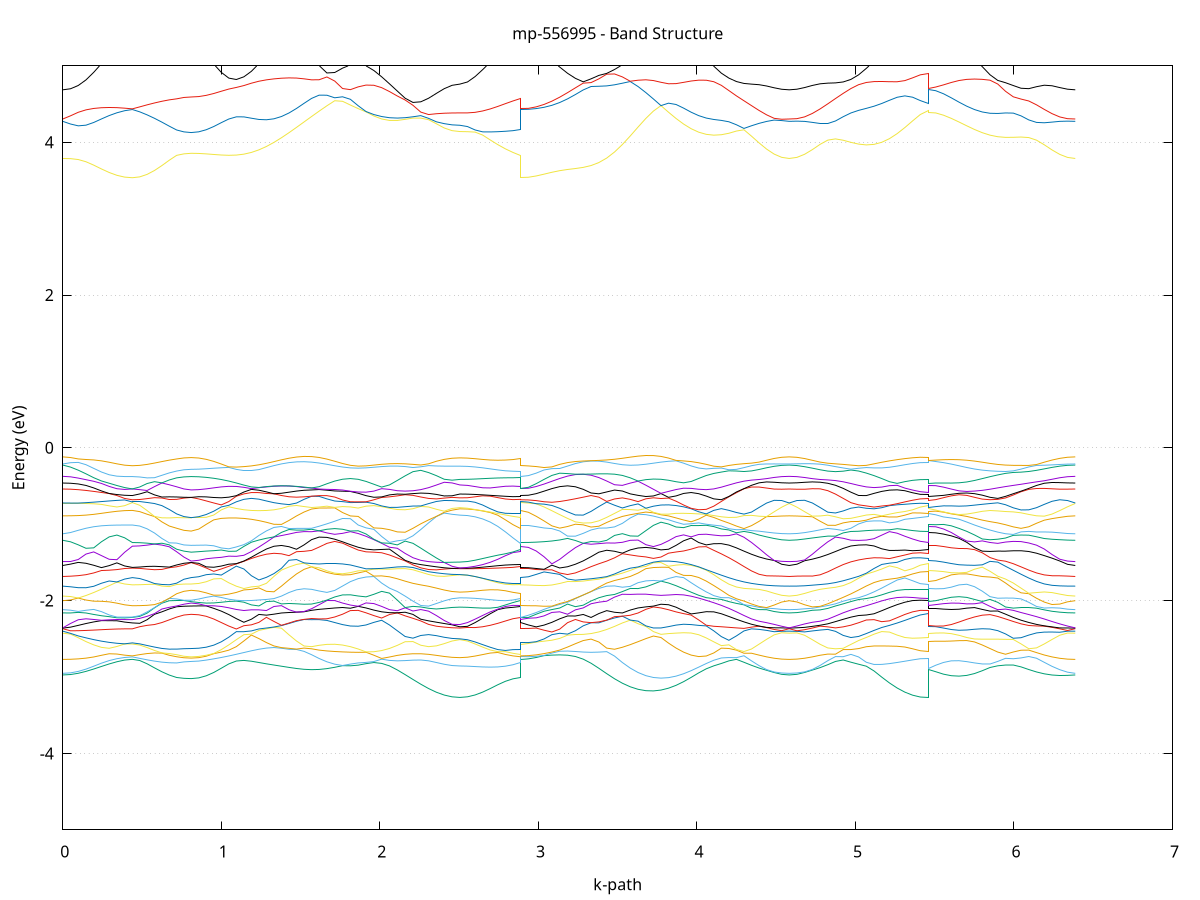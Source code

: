 set title 'mp-556995 - Band Structure'
set xlabel 'k-path'
set ylabel 'Energy (eV)'
set grid y
set yrange [-5:5]
set terminal png size 800,600
set output 'mp-556995_bands_gnuplot.png'
plot '-' using 1:2 with lines notitle, '-' using 1:2 with lines notitle, '-' using 1:2 with lines notitle, '-' using 1:2 with lines notitle, '-' using 1:2 with lines notitle, '-' using 1:2 with lines notitle, '-' using 1:2 with lines notitle, '-' using 1:2 with lines notitle, '-' using 1:2 with lines notitle, '-' using 1:2 with lines notitle, '-' using 1:2 with lines notitle, '-' using 1:2 with lines notitle, '-' using 1:2 with lines notitle, '-' using 1:2 with lines notitle, '-' using 1:2 with lines notitle, '-' using 1:2 with lines notitle, '-' using 1:2 with lines notitle, '-' using 1:2 with lines notitle, '-' using 1:2 with lines notitle, '-' using 1:2 with lines notitle, '-' using 1:2 with lines notitle, '-' using 1:2 with lines notitle, '-' using 1:2 with lines notitle, '-' using 1:2 with lines notitle, '-' using 1:2 with lines notitle, '-' using 1:2 with lines notitle, '-' using 1:2 with lines notitle, '-' using 1:2 with lines notitle, '-' using 1:2 with lines notitle, '-' using 1:2 with lines notitle, '-' using 1:2 with lines notitle, '-' using 1:2 with lines notitle, '-' using 1:2 with lines notitle, '-' using 1:2 with lines notitle, '-' using 1:2 with lines notitle, '-' using 1:2 with lines notitle, '-' using 1:2 with lines notitle, '-' using 1:2 with lines notitle, '-' using 1:2 with lines notitle, '-' using 1:2 with lines notitle, '-' using 1:2 with lines notitle, '-' using 1:2 with lines notitle, '-' using 1:2 with lines notitle, '-' using 1:2 with lines notitle, '-' using 1:2 with lines notitle, '-' using 1:2 with lines notitle, '-' using 1:2 with lines notitle, '-' using 1:2 with lines notitle, '-' using 1:2 with lines notitle, '-' using 1:2 with lines notitle, '-' using 1:2 with lines notitle, '-' using 1:2 with lines notitle, '-' using 1:2 with lines notitle, '-' using 1:2 with lines notitle, '-' using 1:2 with lines notitle, '-' using 1:2 with lines notitle, '-' using 1:2 with lines notitle, '-' using 1:2 with lines notitle, '-' using 1:2 with lines notitle, '-' using 1:2 with lines notitle, '-' using 1:2 with lines notitle, '-' using 1:2 with lines notitle, '-' using 1:2 with lines notitle, '-' using 1:2 with lines notitle, '-' using 1:2 with lines notitle, '-' using 1:2 with lines notitle, '-' using 1:2 with lines notitle, '-' using 1:2 with lines notitle, '-' using 1:2 with lines notitle, '-' using 1:2 with lines notitle, '-' using 1:2 with lines notitle, '-' using 1:2 with lines notitle, '-' using 1:2 with lines notitle, '-' using 1:2 with lines notitle, '-' using 1:2 with lines notitle, '-' using 1:2 with lines notitle, '-' using 1:2 with lines notitle, '-' using 1:2 with lines notitle, '-' using 1:2 with lines notitle, '-' using 1:2 with lines notitle, '-' using 1:2 with lines notitle, '-' using 1:2 with lines notitle, '-' using 1:2 with lines notitle, '-' using 1:2 with lines notitle, '-' using 1:2 with lines notitle, '-' using 1:2 with lines notitle, '-' using 1:2 with lines notitle, '-' using 1:2 with lines notitle, '-' using 1:2 with lines notitle, '-' using 1:2 with lines notitle, '-' using 1:2 with lines notitle, '-' using 1:2 with lines notitle, '-' using 1:2 with lines notitle, '-' using 1:2 with lines notitle, '-' using 1:2 with lines notitle, '-' using 1:2 with lines notitle, '-' using 1:2 with lines notitle, '-' using 1:2 with lines notitle, '-' using 1:2 with lines notitle, '-' using 1:2 with lines notitle, '-' using 1:2 with lines notitle, '-' using 1:2 with lines notitle, '-' using 1:2 with lines notitle, '-' using 1:2 with lines notitle, '-' using 1:2 with lines notitle, '-' using 1:2 with lines notitle, '-' using 1:2 with lines notitle, '-' using 1:2 with lines notitle, '-' using 1:2 with lines notitle, '-' using 1:2 with lines notitle, '-' using 1:2 with lines notitle, '-' using 1:2 with lines notitle
0.000000 -35.316902
0.048760 -35.316402
0.097519 -35.315102
0.146279 -35.312802
0.195039 -35.309802
0.243798 -35.306202
0.292558 -35.302002
0.341318 -35.297502
0.390077 -35.293402
0.438837 -35.291302
0.438837 -35.291302
0.485394 -35.291202
0.531952 -35.290902
0.578509 -35.290402
0.625067 -35.289902
0.671624 -35.289502
0.718182 -35.289402
0.718182 -35.289402
0.764067 -35.288302
0.809951 -35.288002
0.809951 -35.288002
0.857405 -35.287502
0.904859 -35.286202
0.952313 -35.284002
0.999766 -35.281102
1.047220 -35.277402
1.094674 -35.273102
1.142128 -35.268402
1.189581 -35.263202
1.237035 -35.257902
1.284489 -35.252402
1.331943 -35.247102
1.379396 -35.241902
1.426850 -35.237902
1.474304 -35.235802
1.521758 -35.234402
1.569211 -35.233802
1.616665 -35.234002
1.616665 -35.234002
1.666007 -35.235302
1.715348 -35.237402
1.764690 -35.240502
1.814031 -35.244402
1.863373 -35.249102
1.912714 -35.254402
1.962056 -35.260102
2.011397 -35.266102
2.060739 -35.272302
2.110080 -35.278402
2.159422 -35.284302
2.208763 -35.289802
2.258105 -35.294702
2.307446 -35.299002
2.356788 -35.302402
2.406129 -35.305002
2.455471 -35.306502
2.504812 -35.307002
2.504812 -35.307002
2.552647 -35.306702
2.600481 -35.305602
2.648315 -35.303902
2.696150 -35.301502
2.743984 -35.298702
2.791818 -35.295502
2.839653 -35.292202
2.887487 -35.289402
2.887487 -35.291302
2.936901 -35.290802
2.986314 -35.289402
3.035728 -35.287002
3.085142 -35.283702
3.134555 -35.279602
3.183969 -35.274902
3.233383 -35.269702
3.282796 -35.264102
3.332210 -35.258302
3.381624 -35.252402
3.431037 -35.246602
3.480451 -35.241102
3.529864 -35.236402
3.579278 -35.234502
3.628692 -35.233502
3.678105 -35.233602
3.678105 -35.233602
3.725697 -35.234702
3.773289 -35.236802
3.820881 -35.239802
3.868472 -35.243802
3.916064 -35.248602
3.963656 -35.254102
4.011247 -35.260102
4.058839 -35.266602
4.106431 -35.273202
4.154023 -35.280002
4.201614 -35.286602
4.249206 -35.292902
4.296798 -35.298702
4.344390 -35.304002
4.391981 -35.308502
4.439573 -35.312102
4.487165 -35.314702
4.534756 -35.316302
4.582348 -35.316902
4.582348 -35.316902
4.630980 -35.316302
4.679612 -35.314702
4.728244 -35.311902
4.776876 -35.308202
4.825508 -35.303602
4.874140 -35.298202
4.922772 -35.292202
4.971404 -35.285702
5.020036 -35.278902
5.068668 -35.271902
5.117300 -35.265102
5.165932 -35.258502
5.214564 -35.252302
5.263196 -35.246802
5.311828 -35.242002
5.360460 -35.238302
5.409092 -35.235902
5.457724 -35.235002
5.457724 -35.235002
5.506623 -35.235602
5.555521 -35.237402
5.604420 -35.240302
5.653318 -35.244102
5.702217 -35.248802
5.751115 -35.254202
5.800014 -35.260102
5.848912 -35.266502
5.897811 -35.273102
5.946709 -35.279702
5.995608 -35.286302
6.044506 -35.292702
6.093405 -35.298602
6.142303 -35.303802
6.191202 -35.308402
6.240100 -35.312002
6.288999 -35.314702
6.337897 -35.316302
6.386796 -35.316902
e
0.000000 -35.252502
0.048760 -35.253002
0.097519 -35.254502
0.146279 -35.256802
0.195039 -35.259902
0.243798 -35.263702
0.292558 -35.268002
0.341318 -35.272602
0.390077 -35.276802
0.438837 -35.278802
0.438837 -35.278802
0.485394 -35.278702
0.531952 -35.278202
0.578509 -35.277502
0.625067 -35.276702
0.671624 -35.275802
0.718182 -35.274902
0.718182 -35.274902
0.764067 -35.275502
0.809951 -35.275602
0.809951 -35.275602
0.857405 -35.275202
0.904859 -35.274102
0.952313 -35.272302
0.999766 -35.269902
1.047220 -35.266902
1.094674 -35.263402
1.142128 -35.259602
1.189581 -35.255702
1.237035 -35.251602
1.284489 -35.247702
1.331943 -35.244002
1.379396 -35.240702
1.426850 -35.237002
1.474304 -35.232602
1.521758 -35.228802
1.569211 -35.225702
1.616665 -35.223302
1.616665 -35.223302
1.666007 -35.221602
1.715348 -35.220802
1.764690 -35.220902
1.814031 -35.221902
1.863373 -35.223702
1.912714 -35.226102
1.962056 -35.229202
2.011397 -35.232902
2.060739 -35.236802
2.110080 -35.241002
2.159422 -35.245302
2.208763 -35.249402
2.258105 -35.253202
2.307446 -35.256502
2.356788 -35.259302
2.406129 -35.261402
2.455471 -35.262702
2.504812 -35.263102
2.504812 -35.263102
2.552647 -35.263202
2.600481 -35.263502
2.648315 -35.264202
2.696150 -35.265302
2.743984 -35.267102
2.791818 -35.269502
2.839653 -35.272302
2.887487 -35.274902
2.887487 -35.278802
2.936901 -35.278402
2.986314 -35.277102
3.035728 -35.274902
3.085142 -35.272102
3.134555 -35.268502
3.183969 -35.264502
3.233383 -35.260102
3.282796 -35.255602
3.332210 -35.251002
3.381624 -35.246602
3.431037 -35.242602
3.480451 -35.239202
3.529864 -35.236002
3.579278 -35.231502
3.628692 -35.227602
3.678105 -35.224402
3.678105 -35.224502
3.725697 -35.222202
3.773289 -35.220702
3.820881 -35.220002
3.868472 -35.220102
3.916064 -35.220902
3.963656 -35.222402
4.011247 -35.224402
4.058839 -35.226902
4.106431 -35.229802
4.154023 -35.232902
4.201614 -35.236202
4.249206 -35.239402
4.296798 -35.242502
4.344390 -35.245302
4.391981 -35.247802
4.439573 -35.249802
4.487165 -35.251302
4.534756 -35.252202
4.582348 -35.252502
4.582348 -35.252502
4.630980 -35.252302
4.679612 -35.251402
4.728244 -35.250102
4.776876 -35.248302
4.825508 -35.246102
4.874140 -35.243602
4.922772 -35.240802
4.971404 -35.237902
5.020036 -35.235002
5.068668 -35.232102
5.117300 -35.229402
5.165932 -35.227102
5.214564 -35.225102
5.263196 -35.223602
5.311828 -35.222602
5.360460 -35.222002
5.409092 -35.221902
5.457724 -35.221902
5.457724 -35.221802
5.506623 -35.222002
5.555521 -35.222502
5.604420 -35.223302
5.653318 -35.224602
5.702217 -35.226202
5.751115 -35.228302
5.800014 -35.230602
5.848912 -35.233102
5.897811 -35.235702
5.946709 -35.238302
5.995608 -35.240902
6.044506 -35.243402
6.093405 -35.245702
6.142303 -35.247702
6.191202 -35.249402
6.240100 -35.250702
6.288999 -35.251702
6.337897 -35.252302
6.386796 -35.252502
e
0.000000 -35.213602
0.048760 -35.213402
0.097519 -35.212602
0.146279 -35.211502
0.195039 -35.210002
0.243798 -35.208202
0.292558 -35.206402
0.341318 -35.204602
0.390077 -35.203402
0.438837 -35.202902
0.438837 -35.202902
0.485394 -35.203302
0.531952 -35.204502
0.578509 -35.206302
0.625067 -35.208302
0.671624 -35.210302
0.718182 -35.211802
0.718182 -35.211802
0.764067 -35.211602
0.809951 -35.211402
0.809951 -35.211502
0.857405 -35.211002
0.904859 -35.209602
0.952313 -35.207202
0.999766 -35.204002
1.047220 -35.200102
1.094674 -35.195502
1.142128 -35.190302
1.189581 -35.184702
1.237035 -35.178802
1.284489 -35.172702
1.331943 -35.166602
1.379396 -35.160702
1.426850 -35.155002
1.474304 -35.149702
1.521758 -35.145002
1.569211 -35.140802
1.616665 -35.137402
1.616665 -35.137402
1.666007 -35.136802
1.715348 -35.141302
1.764690 -35.146402
1.814031 -35.152202
1.863373 -35.158602
1.912714 -35.165302
1.962056 -35.172202
2.011397 -35.179202
2.060739 -35.186102
2.110080 -35.192702
2.159422 -35.198902
2.208763 -35.204602
2.258105 -35.209602
2.307446 -35.213802
2.356788 -35.217202
2.406129 -35.219602
2.455471 -35.221102
2.504812 -35.221602
2.504812 -35.221602
2.552647 -35.221502
2.600481 -35.221302
2.648315 -35.220902
2.696150 -35.219902
2.743984 -35.218502
2.791818 -35.216402
2.839653 -35.214002
2.887487 -35.211802
2.887487 -35.202902
2.936901 -35.202402
2.986314 -35.201002
3.035728 -35.198602
3.085142 -35.195402
3.134555 -35.191502
3.183969 -35.186902
3.233383 -35.181802
3.282796 -35.176302
3.332210 -35.170502
3.381624 -35.164802
3.431037 -35.159102
3.480451 -35.153602
3.529864 -35.148502
3.579278 -35.143902
3.628692 -35.140002
3.678105 -35.136702
3.678105 -35.136702
3.725697 -35.136402
3.773289 -35.139702
3.820881 -35.143602
3.868472 -35.148102
3.916064 -35.153102
3.963656 -35.158502
4.011247 -35.164202
4.058839 -35.170202
4.106431 -35.176202
4.154023 -35.182102
4.201614 -35.187802
4.249206 -35.193302
4.296798 -35.198302
4.344390 -35.202702
4.391981 -35.206502
4.439573 -35.209602
4.487165 -35.211802
4.534756 -35.213102
4.582348 -35.213602
4.582348 -35.213602
4.630980 -35.213102
4.679612 -35.211802
4.728244 -35.209502
4.776876 -35.206402
4.825508 -35.202602
4.874140 -35.198102
4.922772 -35.193002
4.971404 -35.187502
5.020036 -35.181602
5.068668 -35.175602
5.117300 -35.169402
5.165932 -35.163402
5.214564 -35.157502
5.263196 -35.152002
5.311828 -35.147002
5.360460 -35.142502
5.409092 -35.138702
5.457724 -35.136002
5.457724 -35.136902
5.506623 -35.139202
5.555521 -35.143102
5.604420 -35.147802
5.653318 -35.153102
5.702217 -35.158702
5.751115 -35.164502
5.800014 -35.170502
5.848912 -35.176402
5.897811 -35.182102
5.946709 -35.187602
5.995608 -35.192702
6.044506 -35.197402
6.093405 -35.201602
6.142303 -35.205202
6.191202 -35.208202
6.240100 -35.210502
6.288999 -35.212202
6.337897 -35.213302
6.386796 -35.213602
e
0.000000 -35.162102
0.048760 -35.162302
0.097519 -35.163302
0.146279 -35.165202
0.195039 -35.167902
0.243798 -35.170802
0.292558 -35.173702
0.341318 -35.176202
0.390077 -35.177902
0.438837 -35.178602
0.438837 -35.178602
0.485394 -35.179202
0.531952 -35.180702
0.578509 -35.182702
0.625067 -35.184702
0.671624 -35.186402
0.718182 -35.187502
0.718182 -35.187502
0.764067 -35.189102
0.809951 -35.189602
0.809951 -35.189702
0.857405 -35.189202
0.904859 -35.187902
0.952313 -35.185702
0.999766 -35.182702
1.047220 -35.179002
1.094674 -35.174602
1.142128 -35.169802
1.189581 -35.164602
1.237035 -35.159102
1.284489 -35.153502
1.331943 -35.148002
1.379396 -35.142702
1.426850 -35.137702
1.474304 -35.133202
1.521758 -35.129902
1.569211 -35.130602
1.616665 -35.133202
1.616665 -35.133202
1.666007 -35.134502
1.715348 -35.132502
1.764690 -35.131402
1.814031 -35.131002
1.863373 -35.131402
1.912714 -35.132502
1.962056 -35.134302
2.011397 -35.136502
2.060739 -35.139002
2.110080 -35.141802
2.159422 -35.144702
2.208763 -35.147602
2.258105 -35.150302
2.307446 -35.152702
2.356788 -35.154702
2.406129 -35.156202
2.455471 -35.157102
2.504812 -35.157402
2.504812 -35.157402
2.552647 -35.159502
2.600481 -35.163202
2.648315 -35.167402
2.696150 -35.171902
2.743984 -35.176402
2.791818 -35.180802
2.839653 -35.184602
2.887487 -35.187502
2.887487 -35.178602
2.936901 -35.178202
2.986314 -35.177002
3.035728 -35.175002
3.085142 -35.172302
3.134555 -35.169002
3.183969 -35.165102
3.233383 -35.160902
3.282796 -35.156302
3.332210 -35.151502
3.381624 -35.146702
3.431037 -35.142002
3.480451 -35.137602
3.529864 -35.133802
3.579278 -35.131602
3.628692 -35.132002
3.678105 -35.133802
3.678105 -35.133802
3.725697 -35.134302
3.773289 -35.132702
3.820881 -35.131802
3.868472 -35.131702
3.916064 -35.132302
3.963656 -35.133502
4.011247 -35.135302
4.058839 -35.137602
4.106431 -35.140302
4.154023 -35.143202
4.201614 -35.146302
4.249206 -35.149302
4.296798 -35.152302
4.344390 -35.155002
4.391981 -35.157402
4.439573 -35.159402
4.487165 -35.160902
4.534756 -35.161802
4.582348 -35.162102
4.582348 -35.162102
4.630980 -35.161802
4.679612 -35.161002
4.728244 -35.159602
4.776876 -35.157802
4.825508 -35.155502
4.874140 -35.152902
4.922772 -35.150102
4.971404 -35.147102
5.020036 -35.144002
5.068668 -35.141002
5.117300 -35.138202
5.165932 -35.135602
5.214564 -35.133602
5.263196 -35.132202
5.311828 -35.131602
5.360460 -35.132002
5.409092 -35.133302
5.457724 -35.135102
5.457724 -35.134102
5.506623 -35.132702
5.555521 -35.131302
5.604420 -35.130702
5.653318 -35.131102
5.702217 -35.132202
5.751115 -35.133902
5.800014 -35.135902
5.848912 -35.138302
5.897811 -35.140902
5.946709 -35.143702
5.995608 -35.146502
6.044506 -35.149202
6.093405 -35.152002
6.142303 -35.154602
6.191202 -35.157102
6.240100 -35.159102
6.288999 -35.160702
6.337897 -35.161702
6.386796 -35.162102
e
0.000000 -35.152302
0.048760 -35.154002
0.097519 -35.155502
0.146279 -35.156102
0.195039 -35.155902
0.243798 -35.155202
0.292558 -35.154402
0.341318 -35.153602
0.390077 -35.153002
0.438837 -35.152802
0.438837 -35.152802
0.485394 -35.152302
0.531952 -35.150802
0.578509 -35.148902
0.625067 -35.147002
0.671624 -35.145302
0.718182 -35.144102
0.718182 -35.144102
0.764067 -35.143502
0.809951 -35.143202
0.809951 -35.143202
0.857405 -35.142902
0.904859 -35.142002
0.952313 -35.140502
0.999766 -35.138602
1.047220 -35.137002
1.094674 -35.135202
1.142128 -35.133302
1.189581 -35.131502
1.237035 -35.129802
1.284489 -35.128302
1.331943 -35.127202
1.379396 -35.126502
1.426850 -35.126402
1.474304 -35.126802
1.521758 -35.127402
1.569211 -35.125302
1.616665 -35.122702
1.616665 -35.122702
1.666007 -35.120802
1.715348 -35.119602
1.764690 -35.119402
1.814031 -35.119902
1.863373 -35.121102
1.912714 -35.123102
1.962056 -35.125602
2.011397 -35.128502
2.060739 -35.131702
2.110080 -35.135202
2.159422 -35.138602
2.208763 -35.141902
2.258105 -35.145002
2.307446 -35.147602
2.356788 -35.149802
2.406129 -35.151502
2.455471 -35.152502
2.504812 -35.152802
2.504812 -35.152802
2.552647 -35.151302
2.600481 -35.149102
2.648315 -35.147502
2.696150 -35.146502
2.743984 -35.145602
2.791818 -35.144902
2.839653 -35.144302
2.887487 -35.144002
2.887487 -35.152802
2.936901 -35.152402
2.986314 -35.151202
3.035728 -35.149202
3.085142 -35.146502
3.134555 -35.143202
3.183969 -35.139402
3.233383 -35.136402
3.282796 -35.134402
3.332210 -35.132702
3.381624 -35.131102
3.431037 -35.130002
3.480451 -35.129202
3.529864 -35.128802
3.579278 -35.127902
3.628692 -35.125602
3.678105 -35.123202
3.678105 -35.123202
3.725697 -35.121502
3.773289 -35.120502
3.820881 -35.120102
3.868472 -35.120402
3.916064 -35.121302
3.963656 -35.122802
4.011247 -35.124902
4.058839 -35.127402
4.106431 -35.130202
4.154023 -35.133202
4.201614 -35.136402
4.249206 -35.139502
4.296798 -35.142502
4.344390 -35.145302
4.391981 -35.147602
4.439573 -35.149602
4.487165 -35.151102
4.534756 -35.152002
4.582348 -35.152302
4.582348 -35.152302
4.630980 -35.152302
4.679612 -35.151802
4.728244 -35.150702
4.776876 -35.148902
4.825508 -35.146702
4.874140 -35.144002
4.922772 -35.141002
4.971404 -35.137902
5.020036 -35.134902
5.068668 -35.132002
5.117300 -35.129402
5.165932 -35.127202
5.214564 -35.125302
5.263196 -35.123802
5.311828 -35.122702
5.360460 -35.121802
5.409092 -35.121302
5.457724 -35.121102
5.457724 -35.121202
5.506623 -35.121302
5.555521 -35.121602
5.604420 -35.122202
5.653318 -35.123002
5.702217 -35.124202
5.751115 -35.125802
5.800014 -35.127902
5.848912 -35.130402
5.897811 -35.133202
5.946709 -35.136302
5.995608 -35.139402
6.044506 -35.142502
6.093405 -35.145402
6.142303 -35.147802
6.191202 -35.149802
6.240100 -35.151202
6.288999 -35.152102
6.337897 -35.152402
6.386796 -35.152302
e
0.000000 -35.151902
0.048760 -35.150102
0.097519 -35.148402
0.146279 -35.147002
0.195039 -35.146002
0.243798 -35.145402
0.292558 -35.145202
0.341318 -35.145202
0.390077 -35.145302
0.438837 -35.145302
0.438837 -35.145302
0.485394 -35.145102
0.531952 -35.144602
0.578509 -35.143802
0.625067 -35.143102
0.671624 -35.142502
0.718182 -35.142102
0.718182 -35.142102
0.764067 -35.141902
0.809951 -35.141802
0.809951 -35.141802
0.857405 -35.141602
0.904859 -35.141002
0.952313 -35.139902
0.999766 -35.138402
1.047220 -35.135902
1.094674 -35.133002
1.142128 -35.129702
1.189581 -35.126302
1.237035 -35.122802
1.284489 -35.119202
1.331943 -35.115802
1.379396 -35.112702
1.426850 -35.109802
1.474304 -35.107402
1.521758 -35.105502
1.569211 -35.104202
1.616665 -35.103402
1.616665 -35.103502
1.666007 -35.103402
1.715348 -35.104002
1.764690 -35.105402
1.814031 -35.107402
1.863373 -35.109902
1.912714 -35.113002
1.962056 -35.116502
2.011397 -35.120302
2.060739 -35.124202
2.110080 -35.128202
2.159422 -35.132102
2.208763 -35.135702
2.258105 -35.139002
2.307446 -35.141902
2.356788 -35.144202
2.406129 -35.145902
2.455471 -35.146902
2.504812 -35.147302
2.504812 -35.147302
2.552647 -35.147102
2.600481 -35.146502
2.648315 -35.145502
2.696150 -35.144302
2.743984 -35.143302
2.791818 -35.142602
2.839653 -35.142302
2.887487 -35.142102
2.887487 -35.145302
2.936901 -35.145102
2.986314 -35.144402
3.035728 -35.143402
3.085142 -35.141902
3.134555 -35.140202
3.183969 -35.138302
3.233383 -35.135202
3.282796 -35.130702
3.332210 -35.126202
3.381624 -35.121702
3.431037 -35.117502
3.480451 -35.113602
3.529864 -35.110102
3.579278 -35.107302
3.628692 -35.105202
3.678105 -35.103802
3.678105 -35.103802
3.725697 -35.103302
3.773289 -35.103502
3.820881 -35.104502
3.868472 -35.106202
3.916064 -35.108602
3.963656 -35.111602
4.011247 -35.115102
4.058839 -35.119002
4.106431 -35.123202
4.154023 -35.127402
4.201614 -35.131702
4.249206 -35.135902
4.296798 -35.139702
4.344390 -35.143202
4.391981 -35.146202
4.439573 -35.148702
4.487165 -35.150502
4.534756 -35.151602
4.582348 -35.151902
4.582348 -35.151902
4.630980 -35.151202
4.679612 -35.149802
4.728244 -35.147702
4.776876 -35.145202
4.825508 -35.142202
4.874140 -35.138802
4.922772 -35.135102
4.971404 -35.131202
5.020036 -35.127102
5.068668 -35.123102
5.117300 -35.119102
5.165932 -35.115302
5.214564 -35.111902
5.263196 -35.109002
5.311828 -35.106502
5.360460 -35.104802
5.409092 -35.103702
5.457724 -35.103302
5.457724 -35.103302
5.506623 -35.103602
5.555521 -35.104502
5.604420 -35.106002
5.653318 -35.108002
5.702217 -35.110502
5.751115 -35.113502
5.800014 -35.116802
5.848912 -35.120402
5.897811 -35.124202
5.946709 -35.128102
5.995608 -35.132002
6.044506 -35.135802
6.093405 -35.139402
6.142303 -35.142602
6.191202 -35.145502
6.240100 -35.147902
6.288999 -35.149802
6.337897 -35.151202
6.386796 -35.151902
e
0.000000 -18.629002
0.048760 -18.625002
0.097519 -18.613202
0.146279 -18.594002
0.195039 -18.568102
0.243798 -18.536502
0.292558 -18.500802
0.341318 -18.463202
0.390077 -18.428402
0.438837 -18.410202
0.438837 -18.410202
0.485394 -18.417002
0.531952 -18.434002
0.578509 -18.455502
0.625067 -18.476602
0.671624 -18.494702
0.718182 -18.508302
0.718182 -18.508302
0.764067 -18.494102
0.809951 -18.488602
0.809951 -18.488602
0.857405 -18.486602
0.904859 -18.480802
0.952313 -18.471902
0.999766 -18.461102
1.047220 -18.450202
1.094674 -18.441102
1.142128 -18.436002
1.189581 -18.436702
1.237035 -18.444002
1.284489 -18.457602
1.331943 -18.476402
1.379396 -18.498302
1.426850 -18.520902
1.474304 -18.542002
1.521758 -18.559202
1.569211 -18.570702
1.616665 -18.575302
1.616665 -18.575302
1.666007 -18.571502
1.715348 -18.558902
1.764690 -18.537902
1.814031 -18.510402
1.863373 -18.480902
1.912714 -18.455902
1.962056 -18.466202
2.011397 -18.495502
2.060739 -18.530202
2.110080 -18.568202
2.159422 -18.606802
2.208763 -18.644002
2.258105 -18.678002
2.307446 -18.707402
2.356788 -18.731302
2.406129 -18.748802
2.455471 -18.759502
2.504812 -18.763102
2.504812 -18.763102
2.552647 -18.758302
2.600481 -18.744202
2.648315 -18.721002
2.696150 -18.689202
2.743984 -18.649602
2.791818 -18.603702
2.839653 -18.554302
2.887487 -18.508302
2.887487 -18.410202
2.936901 -18.408902
2.986314 -18.405302
3.035728 -18.400002
3.085142 -18.393702
3.134555 -18.387702
3.183969 -18.383402
3.233383 -18.382502
3.282796 -18.386602
3.332210 -18.397302
3.381624 -18.415102
3.431037 -18.439602
3.480451 -18.468902
3.529864 -18.499902
3.579278 -18.529102
3.628692 -18.553602
3.678105 -18.571102
3.678105 -18.571102
3.725697 -18.580002
3.773289 -18.580602
3.820881 -18.572702
3.868472 -18.556702
3.916064 -18.533502
3.963656 -18.504302
4.011247 -18.470902
4.058839 -18.442702
4.106431 -18.448402
4.154023 -18.467902
4.201614 -18.492502
4.249206 -18.518702
4.296798 -18.544302
4.344390 -18.568102
4.391981 -18.589002
4.439573 -18.606002
4.487165 -18.618602
4.534756 -18.626402
4.582348 -18.629002
4.582348 -18.629002
4.630980 -18.626202
4.679612 -18.617902
4.728244 -18.604302
4.776876 -18.586002
4.825508 -18.563602
4.874140 -18.538202
4.922772 -18.511302
4.971404 -18.484802
5.020036 -18.462502
5.068668 -18.450802
5.117300 -18.457702
5.165932 -18.481002
5.214564 -18.511002
5.263196 -18.540902
5.311828 -18.567002
5.360460 -18.586902
5.409092 -18.599402
5.457724 -18.603602
5.457724 -18.574402
5.506623 -18.571702
5.555521 -18.563602
5.604420 -18.551002
5.653318 -18.535002
5.702217 -18.517202
5.751115 -18.499902
5.800014 -18.486402
5.848912 -18.482302
5.897811 -18.491302
5.946709 -18.509502
5.995608 -18.531202
6.044506 -18.553102
6.093405 -18.573202
6.142303 -18.590502
6.191202 -18.604702
6.240100 -18.615502
6.288999 -18.623102
6.337897 -18.627502
6.386796 -18.629002
e
0.000000 -18.329702
0.048760 -18.332202
0.097519 -18.335102
0.146279 -18.334702
0.195039 -18.331202
0.243798 -18.326702
0.292558 -18.324802
0.341318 -18.329602
0.390077 -18.342602
0.438837 -18.353202
0.438837 -18.353202
0.485394 -18.352102
0.531952 -18.348902
0.578509 -18.343102
0.625067 -18.334602
0.671624 -18.322802
0.718182 -18.307902
0.718182 -18.307902
0.764067 -18.299002
0.809951 -18.296302
0.809951 -18.296302
0.857405 -18.293602
0.904859 -18.285602
0.952313 -18.272802
0.999766 -18.256002
1.047220 -18.236302
1.094674 -18.215502
1.142128 -18.195502
1.189581 -18.179302
1.237035 -18.169902
1.284489 -18.182302
1.331943 -18.225602
1.379396 -18.268402
1.426850 -18.308502
1.474304 -18.344502
1.521758 -18.375202
1.569211 -18.400002
1.616665 -18.418502
1.616665 -18.418502
1.666007 -18.430702
1.715348 -18.435902
1.764690 -18.434102
1.814031 -18.424702
1.863373 -18.428802
1.912714 -18.443902
1.962056 -18.437802
2.011397 -18.424602
2.060739 -18.415102
2.110080 -18.408602
2.159422 -18.404902
2.208763 -18.403602
2.258105 -18.404102
2.307446 -18.405602
2.356788 -18.407602
2.406129 -18.409502
2.455471 -18.410802
2.504812 -18.411202
2.504812 -18.411202
2.552647 -18.407602
2.600481 -18.397002
2.648315 -18.380202
2.696150 -18.359002
2.743984 -18.336202
2.791818 -18.316602
2.839653 -18.306702
2.887487 -18.307902
2.887487 -18.353202
2.936901 -18.350302
2.986314 -18.342002
3.035728 -18.328902
3.085142 -18.312402
3.134555 -18.294702
3.183969 -18.278902
3.233383 -18.269202
3.282796 -18.270102
3.332210 -18.284402
3.381624 -18.311802
3.431037 -18.349102
3.480451 -18.391302
3.529864 -18.433602
3.579278 -18.472002
3.628692 -18.503702
3.678105 -18.526802
3.678105 -18.526802
3.725697 -18.540002
3.773289 -18.544102
3.820881 -18.539202
3.868472 -18.526202
3.916064 -18.506402
3.963656 -18.482202
4.011247 -18.457802
4.058839 -18.435402
4.106431 -18.400002
4.154023 -18.367302
4.201614 -18.339402
4.249206 -18.319602
4.296798 -18.314502
4.344390 -18.314302
4.391981 -18.317202
4.439573 -18.321502
4.487165 -18.325702
4.534756 -18.328702
4.582348 -18.329702
4.582348 -18.329702
4.630980 -18.328902
4.679612 -18.326602
4.728244 -18.323702
4.776876 -18.321402
4.825508 -18.321002
4.874140 -18.323802
4.922772 -18.330802
4.971404 -18.342302
5.020036 -18.358002
5.068668 -18.376402
5.117300 -18.396602
5.165932 -18.419202
5.214564 -18.442402
5.263196 -18.463902
5.311828 -18.481902
5.360460 -18.495302
5.409092 -18.503502
5.457724 -18.506202
5.457724 -18.437602
5.506623 -18.437002
5.555521 -18.433702
5.604420 -18.425602
5.653318 -18.411302
5.702217 -18.390702
5.751115 -18.369402
5.800014 -18.378502
5.848912 -18.382602
5.897811 -18.377002
5.946709 -18.364402
5.995608 -18.349902
6.044506 -18.336702
6.093405 -18.326702
6.142303 -18.320902
6.191202 -18.319502
6.240100 -18.321702
6.288999 -18.325402
6.337897 -18.328502
6.386796 -18.329702
e
0.000000 -18.286902
0.048760 -18.278302
0.097519 -18.257802
0.146279 -18.231502
0.195039 -18.203602
0.243798 -18.177302
0.292558 -18.155002
0.341318 -18.137502
0.390077 -18.124102
0.438837 -18.116202
0.438837 -18.116202
0.485394 -18.115502
0.531952 -18.111302
0.578509 -18.103602
0.625067 -18.093202
0.671624 -18.081302
0.718182 -18.069902
0.718182 -18.069902
0.764067 -18.057202
0.809951 -18.049102
0.809951 -18.049102
0.857405 -18.048802
0.904859 -18.048002
0.952313 -18.047202
0.999766 -18.047502
1.047220 -18.050502
1.094674 -18.059402
1.142128 -18.077202
1.189581 -18.104902
1.237035 -18.141002
1.284489 -18.171002
1.331943 -18.186802
1.379396 -18.217702
1.426850 -18.256502
1.474304 -18.295302
1.521758 -18.329902
1.569211 -18.358202
1.616665 -18.379702
1.616665 -18.379702
1.666007 -18.395402
1.715348 -18.405602
1.764690 -18.412702
1.814031 -18.419302
1.863373 -18.405302
1.912714 -18.372102
1.962056 -18.326002
2.011397 -18.272402
2.060739 -18.216402
2.110080 -18.162002
2.159422 -18.112402
2.208763 -18.069902
2.258105 -18.035602
2.307446 -18.009602
2.356788 -17.991302
2.406129 -17.997302
2.455471 -18.003202
2.504812 -18.005302
2.504812 -18.005302
2.552647 -18.004802
2.600481 -18.004402
2.648315 -18.006602
2.696150 -18.014602
2.743984 -18.030402
2.791818 -18.050602
2.839653 -18.066502
2.887487 -18.069902
2.887487 -18.116202
2.936901 -18.114502
2.986314 -18.109702
3.035728 -18.102102
3.085142 -18.092702
3.134555 -18.082702
3.183969 -18.074102
3.233383 -18.069202
3.282796 -18.070702
3.332210 -18.080602
3.381624 -18.099102
3.431037 -18.131002
3.480451 -18.178102
3.529864 -18.221602
3.579278 -18.258702
3.628692 -18.287802
3.678105 -18.308802
3.678105 -18.308802
3.725697 -18.322102
3.773289 -18.330602
3.820881 -18.336802
3.868472 -18.343302
3.916064 -18.351702
3.963656 -18.362202
4.011247 -18.373202
4.058839 -18.377402
4.106431 -18.365902
4.154023 -18.347102
4.201614 -18.330602
4.249206 -18.317502
4.296798 -18.302202
4.344390 -18.292702
4.391981 -18.288002
4.439573 -18.286302
4.487165 -18.286202
4.534756 -18.286702
4.582348 -18.286902
4.582348 -18.286902
4.630980 -18.286102
4.679612 -18.283802
4.728244 -18.280402
4.776876 -18.276802
4.825508 -18.274302
4.874140 -18.274802
4.922772 -18.280502
4.971404 -18.292602
5.020036 -18.309802
5.068668 -18.326902
5.117300 -18.334802
5.165932 -18.331902
5.214564 -18.326702
5.263196 -18.325202
5.311828 -18.329102
5.360460 -18.336502
5.409092 -18.343302
5.457724 -18.346002
5.457724 -18.365402
5.506623 -18.364002
5.555521 -18.360702
5.604420 -18.357702
5.653318 -18.357202
5.702217 -18.361102
5.751115 -18.364602
5.800014 -18.335602
5.848912 -18.305802
5.897811 -18.278802
5.946709 -18.258002
5.995608 -18.245702
6.044506 -18.242602
6.093405 -18.246902
6.142303 -18.255702
6.191202 -18.265602
6.240100 -18.274402
6.288999 -18.281202
6.337897 -18.285402
6.386796 -18.286902
e
0.000000 -18.006602
0.048760 -18.006602
0.097519 -18.007102
0.146279 -18.009902
0.195039 -18.017902
0.243798 -18.033002
0.292558 -18.054002
0.341318 -18.075902
0.390077 -18.094002
0.438837 -18.103802
0.438837 -18.103802
0.485394 -18.090402
0.531952 -18.056102
0.578509 -18.008602
0.625067 -17.955402
0.671624 -17.906102
0.718182 -17.873702
0.718182 -17.873702
0.764067 -17.890802
0.809951 -17.904902
0.809951 -17.904902
0.857405 -17.905802
0.904859 -17.908702
0.952313 -17.914002
0.999766 -17.922302
1.047220 -17.934402
1.094674 -17.951202
1.142128 -17.973702
1.189581 -18.002302
1.237035 -18.036502
1.284489 -18.073802
1.331943 -18.109502
1.379396 -18.141402
1.426850 -18.175102
1.474304 -18.213602
1.521758 -18.250802
1.569211 -18.280602
1.616665 -18.299502
1.616665 -18.299502
1.666007 -18.306002
1.715348 -18.298502
1.764690 -18.277502
1.814031 -18.244102
1.863373 -18.200502
1.912714 -18.149802
1.962056 -18.096502
2.011397 -18.046602
2.060739 -18.006002
2.110080 -17.978702
2.159422 -17.965102
2.208763 -17.963002
2.258105 -17.968602
2.307446 -17.978102
2.356788 -17.988502
2.406129 -17.979302
2.455471 -17.972602
2.504812 -17.970502
2.504812 -17.970502
2.552647 -17.966402
2.600481 -17.954302
2.648315 -17.934802
2.696150 -17.909402
2.743984 -17.880702
2.791818 -17.855802
2.839653 -17.849402
2.887487 -17.873702
2.887487 -18.103802
2.936901 -18.101402
2.986314 -18.094602
3.035728 -18.083802
3.085142 -18.069902
3.134555 -18.054302
3.183969 -18.039302
3.233383 -18.028802
3.282796 -18.029402
3.332210 -18.048502
3.381624 -18.085102
3.431037 -18.124102
3.480451 -18.152402
3.529864 -18.180702
3.579278 -18.206502
3.628692 -18.228002
3.678105 -18.243702
3.678105 -18.243702
3.725697 -18.252402
3.773289 -18.254302
3.820881 -18.249502
3.868472 -18.238502
3.916064 -18.221902
3.963656 -18.201002
4.011247 -18.177302
4.058839 -18.152202
4.106431 -18.127202
4.154023 -18.103502
4.201614 -18.081902
4.249206 -18.062902
4.296798 -18.046802
4.344390 -18.033602
4.391981 -18.023302
4.439573 -18.015702
4.487165 -18.010502
4.534756 -18.007602
4.582348 -18.006602
4.582348 -18.006602
4.630980 -18.007502
4.679612 -18.010402
4.728244 -18.015402
4.776876 -18.022702
4.825508 -18.032502
4.874140 -18.044902
4.922772 -18.059502
4.971404 -18.075902
5.020036 -18.094002
5.068668 -18.113902
5.117300 -18.135602
5.165932 -18.157902
5.214564 -18.179402
5.263196 -18.198402
5.311828 -18.214002
5.360460 -18.226402
5.409092 -18.234702
5.457724 -18.237702
5.457724 -18.328902
5.506623 -18.320802
5.555521 -18.297802
5.604420 -18.263402
5.653318 -18.221602
5.702217 -18.177102
5.751115 -18.134602
5.800014 -18.097402
5.848912 -18.066902
5.897811 -18.043402
5.946709 -18.026402
5.995608 -18.014802
6.044506 -18.007402
6.093405 -18.003802
6.142303 -18.003002
6.191202 -18.003902
6.240100 -18.005102
6.288999 -18.006102
6.337897 -18.006502
6.386796 -18.006602
e
0.000000 -17.740002
0.048760 -17.741102
0.097519 -17.743502
0.146279 -17.744202
0.195039 -17.737102
0.243798 -17.714802
0.292558 -17.672602
0.341318 -17.610502
0.390077 -17.532502
0.438837 -17.465502
0.438837 -17.465502
0.485394 -17.492502
0.531952 -17.540402
0.578509 -17.592402
0.625067 -17.644702
0.671624 -17.694402
0.718182 -17.739602
0.718182 -17.739602
0.764067 -17.779802
0.809951 -17.789302
0.809951 -17.789302
0.857405 -17.791302
0.904859 -17.797002
0.952313 -17.805802
0.999766 -17.816302
1.047220 -17.825802
1.094674 -17.829902
1.142128 -17.823902
1.189581 -17.805402
1.237035 -17.798902
1.284489 -17.882302
1.331943 -17.960002
1.379396 -18.027002
1.426850 -18.077502
1.474304 -18.110002
1.521758 -18.129202
1.569211 -18.139302
1.616665 -18.141402
1.616665 -18.141402
1.666007 -18.135202
1.715348 -18.119802
1.764690 -18.094802
1.814031 -18.059502
1.863373 -18.013602
1.912714 -17.956802
1.962056 -17.889002
2.011397 -17.810402
2.060739 -17.721602
2.110080 -17.655102
2.159422 -17.589802
2.208763 -17.524402
2.258105 -17.461502
2.307446 -17.404502
2.356788 -17.357102
2.406129 -17.325002
2.455471 -17.315302
2.504812 -17.315302
2.504812 -17.315302
2.552647 -17.350502
2.600481 -17.411402
2.648315 -17.477902
2.696150 -17.542902
2.743984 -17.603902
2.791818 -17.659102
2.839653 -17.704202
2.887487 -17.739602
2.887487 -17.465502
2.936901 -17.471502
2.986314 -17.489802
3.035728 -17.521202
3.085142 -17.565802
3.134555 -17.622002
3.183969 -17.686502
3.233383 -17.754902
3.282796 -17.822302
3.332210 -17.884202
3.381624 -17.936902
3.431037 -17.978602
3.480451 -18.009202
3.529864 -18.029002
3.579278 -18.038302
3.628692 -18.037102
3.678105 -18.056702
3.678105 -18.056702
3.725697 -18.078902
3.773289 -18.087302
3.820881 -18.079802
3.868472 -18.055202
3.916064 -18.013602
3.963656 -17.956102
4.011247 -17.885502
4.058839 -17.806202
4.106431 -17.729802
4.154023 -17.682402
4.201614 -17.674802
4.249206 -17.684602
4.296798 -17.697802
4.344390 -17.710202
4.391981 -17.720802
4.439573 -17.729102
4.487165 -17.735202
4.534756 -17.738802
4.582348 -17.740002
4.582348 -17.740002
4.630980 -17.738902
4.679612 -17.735602
4.728244 -17.730202
4.776876 -17.723002
4.825508 -17.713902
4.874140 -17.703302
4.922772 -17.692502
4.971404 -17.685902
5.020036 -17.697602
5.068668 -17.749402
5.117300 -17.828802
5.165932 -17.909702
5.214564 -17.980502
5.263196 -18.035802
5.311828 -18.072602
5.360460 -18.091002
5.409092 -18.095802
5.457724 -18.095702
5.457724 -18.100802
5.506623 -18.098102
5.555521 -18.089302
5.604420 -18.072402
5.653318 -18.044502
5.702217 -18.002102
5.751115 -17.943202
5.800014 -17.868202
5.848912 -17.781602
5.897811 -17.711702
5.946709 -17.680602
5.995608 -17.669202
6.044506 -17.671202
6.093405 -17.680802
6.142303 -17.693802
6.191202 -17.707702
6.240100 -17.720502
6.288999 -17.730902
6.337897 -17.737702
6.386796 -17.740002
e
0.000000 -17.274702
0.048760 -17.280602
0.097519 -17.293002
0.146279 -17.302802
0.195039 -17.304602
0.243798 -17.297902
0.292558 -17.287102
0.341318 -17.285502
0.390077 -17.334902
0.438837 -17.403402
0.438837 -17.403402
0.485394 -17.383702
0.531952 -17.364002
0.578509 -17.379502
0.625067 -17.425302
0.671624 -17.475702
0.718182 -17.511502
0.718182 -17.511502
0.764067 -17.522402
0.809951 -17.526502
0.809951 -17.526502
0.857405 -17.524802
0.904859 -17.520202
0.952313 -17.515102
0.999766 -17.515002
1.047220 -17.530302
1.094674 -17.571302
1.142128 -17.636002
1.189581 -17.714802
1.237035 -17.777502
1.284489 -17.755502
1.331943 -17.771102
1.379396 -17.815802
1.426850 -17.864402
1.474304 -17.908402
1.521758 -17.944702
1.569211 -17.972002
1.616665 -17.989702
1.616665 -17.989702
1.666007 -17.997402
1.715348 -17.994302
1.764690 -17.980602
1.814031 -17.956802
1.863373 -17.923602
1.912714 -17.882102
1.962056 -17.833202
2.011397 -17.778202
2.060739 -17.718502
2.110080 -17.624402
2.159422 -17.521602
2.208763 -17.417402
2.258105 -17.321502
2.307446 -17.296902
2.356788 -17.293902
2.406129 -17.292002
2.455471 -17.291002
2.504812 -17.290602
2.504812 -17.290602
2.552647 -17.288602
2.600481 -17.302302
2.648315 -17.323002
2.696150 -17.362202
2.743984 -17.413402
2.791818 -17.464602
2.839653 -17.502702
2.887487 -17.511502
2.887487 -17.403402
2.936901 -17.410202
2.986314 -17.430702
3.035728 -17.464302
3.085142 -17.509702
3.134555 -17.563902
3.183969 -17.621902
3.233383 -17.675802
3.282796 -17.714502
3.332210 -17.727802
3.381624 -17.726402
3.431037 -17.777402
3.480451 -17.849102
3.529864 -17.915602
3.579278 -17.973202
3.628692 -18.020702
3.678105 -18.025202
3.678105 -18.025202
3.725697 -18.003602
3.773289 -17.971802
3.820881 -17.929702
3.868472 -17.877402
3.916064 -17.815202
3.963656 -17.743602
4.011247 -17.664002
4.058839 -17.578202
4.106431 -17.505202
4.154023 -17.471202
4.201614 -17.385002
4.249206 -17.311402
4.296798 -17.295302
4.344390 -17.287202
4.391981 -17.282202
4.439573 -17.278802
4.487165 -17.276502
4.534756 -17.275202
4.582348 -17.274702
4.582348 -17.274702
4.630980 -17.275602
4.679612 -17.278202
4.728244 -17.282902
4.776876 -17.290502
4.825508 -17.301702
4.874140 -17.317802
4.922772 -17.343802
4.971404 -17.413402
5.020036 -17.500302
5.068668 -17.550302
5.117300 -17.602702
5.165932 -17.680302
5.214564 -17.758902
5.263196 -17.830402
5.311828 -17.892002
5.360460 -17.941602
5.409092 -17.975702
5.457724 -17.988402
5.457724 -18.034302
5.506623 -18.028602
5.555521 -18.011802
5.604420 -17.984602
5.653318 -17.948002
5.702217 -17.903202
5.751115 -17.852202
5.800014 -17.797702
5.848912 -17.742802
5.897811 -17.669902
5.946709 -17.571202
5.995608 -17.486402
6.044506 -17.441602
6.093405 -17.418402
6.142303 -17.395102
6.191202 -17.367002
6.240100 -17.335802
6.288999 -17.305902
6.337897 -17.283302
6.386796 -17.274702
e
0.000000 -16.968902
0.048760 -16.957002
0.097519 -16.927502
0.146279 -16.894502
0.195039 -16.879802
0.243798 -16.925002
0.292558 -17.045402
0.341318 -17.155402
0.390077 -17.208202
0.438837 -17.214002
0.438837 -17.214002
0.485394 -17.226702
0.531952 -17.250802
0.578509 -17.255502
0.625067 -17.241602
0.671624 -17.233702
0.718182 -17.243302
0.718182 -17.243302
0.764067 -17.217802
0.809951 -17.199402
0.809951 -17.199402
0.857405 -17.204702
0.904859 -17.220602
0.952313 -17.245502
0.999766 -17.274702
1.047220 -17.306002
1.094674 -17.364502
1.142128 -17.429902
1.189581 -17.497702
1.237035 -17.561102
1.284489 -17.603302
1.331943 -17.592002
1.379396 -17.536202
1.426850 -17.461502
1.474304 -17.377402
1.521758 -17.288502
1.569211 -17.218202
1.616665 -17.248202
1.616665 -17.248202
1.666007 -17.292902
1.715348 -17.343202
1.764690 -17.392002
1.814031 -17.433102
1.863373 -17.461102
1.912714 -17.471402
1.962056 -17.460902
2.011397 -17.428002
2.060739 -17.374702
2.110080 -17.315802
2.159422 -17.295702
2.208763 -17.294702
2.258105 -17.288502
2.307446 -17.255002
2.356788 -17.275502
2.406129 -17.286002
2.455471 -17.281602
2.504812 -17.276802
2.504812 -17.276802
2.552647 -17.276302
2.600481 -17.287202
2.648315 -17.315402
2.696150 -17.336102
2.743984 -17.340902
2.791818 -17.327202
2.839653 -17.293502
2.887487 -17.243302
2.887487 -17.214002
2.936901 -17.217202
2.986314 -17.225802
3.035728 -17.238202
3.085142 -17.252102
3.134555 -17.265402
3.183969 -17.311602
3.233383 -17.401902
3.282796 -17.495602
3.332210 -17.586402
3.381624 -17.658902
3.431037 -17.651702
3.480451 -17.603802
3.529864 -17.546702
3.579278 -17.488402
3.628692 -17.434402
3.678105 -17.390502
3.678105 -17.390502
3.725697 -17.363002
3.773289 -17.353102
3.820881 -17.360202
3.868472 -17.380402
3.916064 -17.408502
3.963656 -17.440002
4.011247 -17.471102
4.058839 -17.496602
4.106431 -17.490402
4.154023 -17.408602
4.201614 -17.346302
4.249206 -17.273602
4.296798 -17.163902
4.344390 -17.085802
4.391981 -17.037802
4.439573 -17.005502
4.487165 -16.984502
4.534756 -16.972702
4.582348 -16.968902
4.582348 -16.968902
4.630980 -16.971802
4.679612 -16.981002
4.728244 -16.997602
4.776876 -17.024302
4.825508 -17.070202
4.874140 -17.159102
4.922772 -17.273702
4.971404 -17.349002
5.020036 -17.399802
5.068668 -17.464702
5.117300 -17.498802
5.165932 -17.490502
5.214564 -17.468702
5.263196 -17.442002
5.311828 -17.414302
5.360460 -17.389602
5.409092 -17.372102
5.457724 -17.365702
5.457724 -17.279802
5.506623 -17.290402
5.555521 -17.315802
5.604420 -17.344202
5.653318 -17.367402
5.702217 -17.380802
5.751115 -17.382302
5.800014 -17.373102
5.848912 -17.358102
5.897811 -17.346202
5.946709 -17.337702
5.995608 -17.307602
6.044506 -17.225102
6.093405 -17.109902
6.142303 -17.006102
6.191202 -16.958902
6.240100 -16.947702
6.288999 -16.953602
6.337897 -16.964002
6.386796 -16.968902
e
0.000000 -16.549502
0.048760 -16.581502
0.097519 -16.640502
0.146279 -16.714402
0.195039 -16.797602
0.243798 -16.906402
0.292558 -16.971102
0.341318 -17.023102
0.390077 -17.057202
0.438837 -17.069102
0.438837 -17.069102
0.485394 -17.071902
0.531952 -17.084002
0.578509 -17.106002
0.625067 -17.130402
0.671624 -17.143402
0.718182 -17.134002
0.718182 -17.134002
0.764067 -17.157002
0.809951 -17.174302
0.809951 -17.174302
0.857405 -17.179102
0.904859 -17.194102
0.952313 -17.219902
0.999766 -17.257202
1.047220 -17.297302
1.094674 -17.301902
1.142128 -17.288302
1.189581 -17.266302
1.237035 -17.255002
1.284489 -17.264002
1.331943 -17.267302
1.379396 -17.256602
1.426850 -17.236502
1.474304 -17.216202
1.521758 -17.207402
1.569211 -17.198102
1.616665 -17.110102
1.616665 -17.110102
1.666007 -17.026002
1.715348 -16.955902
1.764690 -16.923902
1.814031 -16.978802
1.863373 -17.038702
1.912714 -17.097402
1.962056 -17.150902
2.011397 -17.195302
2.060739 -17.226402
2.110080 -17.229502
2.159422 -17.164402
2.208763 -17.192702
2.258105 -17.227202
2.307446 -17.218302
2.356788 -17.140502
2.406129 -17.081002
2.455471 -17.044102
2.504812 -17.031702
2.504812 -17.031702
2.552647 -17.016202
2.600481 -16.982602
2.648315 -16.954102
2.696150 -16.948502
2.743984 -16.971402
2.791818 -17.016302
2.839653 -17.073802
2.887487 -17.134002
2.887487 -17.069102
2.936901 -17.074802
2.986314 -17.092202
3.035728 -17.122602
3.085142 -17.168402
3.134555 -17.231802
3.183969 -17.276502
3.233383 -17.283002
3.282796 -17.281702
3.332210 -17.269702
3.381624 -17.244602
3.431037 -17.205902
3.480451 -17.154802
3.529864 -17.093602
3.579278 -17.033602
3.628692 -17.000402
3.678105 -16.985902
3.678105 -16.985902
3.725697 -16.993202
3.773289 -17.015102
3.820881 -17.045902
3.868472 -17.082002
3.916064 -17.119302
3.963656 -17.152902
4.011247 -17.178402
4.058839 -17.192302
4.106431 -17.192402
4.154023 -17.178102
4.201614 -17.150002
4.249206 -17.107902
4.296798 -17.045102
4.344390 -16.944802
4.391981 -16.820702
4.439573 -16.701902
4.487165 -16.611802
4.534756 -16.562102
4.582348 -16.549502
4.582348 -16.549502
4.630980 -16.565402
4.679612 -16.617602
4.728244 -16.710002
4.776876 -16.830202
4.825508 -16.951602
4.874140 -17.040502
4.922772 -17.114702
4.971404 -17.199402
5.020036 -17.266902
5.068668 -17.294302
5.117300 -17.290902
5.165932 -17.267302
5.214564 -17.229202
5.263196 -17.181802
5.311828 -17.130602
5.360460 -17.082002
5.409092 -17.045002
5.457724 -17.030702
5.457724 -17.027202
5.506623 -17.017502
5.555521 -16.996902
5.604420 -16.984302
5.653318 -17.001202
5.702217 -17.053702
5.751115 -17.112102
5.800014 -17.162902
5.848912 -17.198702
5.897811 -17.210302
5.946709 -17.191302
5.995608 -17.144802
6.044506 -17.081002
6.093405 -17.011202
6.142303 -16.929802
6.191202 -16.814202
6.240100 -16.699402
6.288999 -16.614702
6.337897 -16.567802
6.386796 -16.549502
e
0.000000 -16.547302
0.048760 -16.545902
0.097519 -16.579502
0.146279 -16.660202
0.195039 -16.759002
0.243798 -16.794302
0.292558 -16.803402
0.341318 -16.815402
0.390077 -16.827202
0.438837 -16.832102
0.438837 -16.832102
0.485394 -16.818802
0.531952 -16.780602
0.578509 -16.723202
0.625067 -16.653502
0.671624 -16.577702
0.718182 -16.501302
0.718182 -16.501302
0.764067 -16.448802
0.809951 -16.424302
0.809951 -16.424302
0.857405 -16.464302
0.904859 -16.550002
0.952313 -16.653302
0.999766 -16.764902
1.047220 -16.876602
1.094674 -16.981302
1.142128 -17.072102
1.189581 -17.140602
1.237035 -17.169502
1.284489 -17.151102
1.331943 -17.115502
1.379396 -17.077702
1.426850 -17.042602
1.474304 -17.010802
1.521758 -16.978602
1.569211 -16.942602
1.616665 -16.905702
1.616665 -16.905702
1.666007 -16.879402
1.715348 -16.885202
1.764690 -16.905702
1.814031 -16.878602
1.863373 -16.877102
1.912714 -16.904802
1.962056 -16.950702
2.011397 -17.002902
2.060739 -17.055702
2.110080 -17.106002
2.159422 -17.152102
2.208763 -17.056802
2.258105 -16.934402
2.307446 -16.807402
2.356788 -16.687902
2.406129 -16.602802
2.455471 -16.572502
2.504812 -16.566802
2.504812 -16.566802
2.552647 -16.572002
2.600481 -16.582702
2.648315 -16.587902
2.696150 -16.577202
2.743984 -16.549002
2.791818 -16.511302
2.839653 -16.489102
2.887487 -16.501302
2.887487 -16.832102
2.936901 -16.842802
2.986314 -16.874502
3.035728 -16.924002
3.085142 -16.984102
3.134555 -17.044402
3.183969 -17.096802
3.233383 -17.137302
3.282796 -17.163702
3.332210 -17.174102
3.381624 -17.168202
3.431037 -17.147202
3.480451 -17.114402
3.529864 -17.074502
3.579278 -17.025502
3.628692 -16.954302
3.678105 -16.885502
3.678105 -16.885502
3.725697 -16.833202
3.773289 -16.821102
3.820881 -16.849902
3.868472 -16.894702
3.916064 -16.944402
3.963656 -16.993802
4.011247 -17.039002
4.058839 -17.076302
4.106431 -17.100502
4.154023 -17.103902
4.201614 -17.074302
4.249206 -17.006302
4.296798 -16.913002
4.344390 -16.810802
4.391981 -16.712402
4.439573 -16.630602
4.487165 -16.578402
4.534756 -16.555402
4.582348 -16.547302
4.582348 -16.547302
4.630980 -16.553602
4.679612 -16.578802
4.728244 -16.636502
4.776876 -16.724602
4.825508 -16.826702
4.874140 -16.926402
4.922772 -16.999702
4.971404 -17.034102
5.020036 -17.043302
5.068668 -17.036002
5.117300 -17.015602
5.165932 -16.984602
5.214564 -16.945602
5.263196 -16.901602
5.311828 -16.856602
5.360460 -16.816702
5.409092 -16.792402
5.457724 -16.785302
5.457724 -16.813202
5.506623 -16.826502
5.555521 -16.865002
5.604420 -16.919402
5.653318 -16.975902
5.702217 -17.021202
5.751115 -17.065502
5.800014 -17.105302
5.848912 -17.130602
5.897811 -17.130102
5.946709 -17.098102
5.995608 -17.040702
6.044506 -16.967002
6.093405 -16.883302
6.142303 -16.794102
6.191202 -16.705602
6.240100 -16.627702
6.288999 -16.573402
6.337897 -16.549202
6.386796 -16.547302
e
0.000000 -16.424202
0.048760 -16.428302
0.097519 -16.438802
0.146279 -16.458002
0.195039 -16.486302
0.243798 -16.498402
0.292558 -16.509102
0.341318 -16.520902
0.390077 -16.529302
0.438837 -16.532202
0.438837 -16.532202
0.485394 -16.524502
0.531952 -16.503702
0.578509 -16.475902
0.625067 -16.458302
0.671624 -16.450002
0.718182 -16.439702
0.718182 -16.439702
0.764067 -16.427802
0.809951 -16.420102
0.809951 -16.420102
0.857405 -16.435902
0.904859 -16.463002
0.952313 -16.497402
0.999766 -16.533002
1.047220 -16.564702
1.094674 -16.589502
1.142128 -16.606602
1.189581 -16.624702
1.237035 -16.640802
1.284489 -16.652602
1.331943 -16.661102
1.379396 -16.667002
1.426850 -16.670502
1.474304 -16.671402
1.521758 -16.671402
1.569211 -16.676602
1.616665 -16.691702
1.616665 -16.691702
1.666007 -16.709102
1.715348 -16.708202
1.764690 -16.707502
1.814031 -16.742902
1.863373 -16.769902
1.912714 -16.775502
1.962056 -16.762702
2.011397 -16.738202
2.060739 -16.704202
2.110080 -16.662102
2.159422 -16.613602
2.208763 -16.561202
2.258105 -16.528402
2.307446 -16.526002
2.356788 -16.517402
2.406129 -16.487002
2.455471 -16.429902
2.504812 -16.424902
2.504812 -16.424902
2.552647 -16.423402
2.600481 -16.422602
2.648315 -16.428302
2.696150 -16.440602
2.743984 -16.456002
2.791818 -16.472302
2.839653 -16.471402
2.887487 -16.439702
2.887487 -16.532202
2.936901 -16.532102
2.986314 -16.531602
3.035728 -16.531102
3.085142 -16.530802
3.134555 -16.541802
3.183969 -16.563602
3.233383 -16.587602
3.282796 -16.612802
3.332210 -16.638702
3.381624 -16.665702
3.431037 -16.694202
3.480451 -16.724102
3.529864 -16.754702
3.579278 -16.783302
3.628692 -16.804102
3.678105 -16.809202
3.678105 -16.809202
3.725697 -16.798302
3.773289 -16.780702
3.820881 -16.761102
3.868472 -16.739802
3.916064 -16.717702
3.963656 -16.697002
4.011247 -16.678902
4.058839 -16.663202
4.106431 -16.649002
4.154023 -16.635102
4.201614 -16.620002
4.249206 -16.601402
4.296798 -16.576702
4.344390 -16.543002
4.391981 -16.498502
4.439573 -16.463602
4.487165 -16.439902
4.534756 -16.425402
4.582348 -16.424202
4.582348 -16.424202
4.630980 -16.425802
4.679612 -16.440502
4.728244 -16.464302
4.776876 -16.494802
4.825508 -16.538102
4.874140 -16.572602
4.922772 -16.599002
4.971404 -16.619302
5.020036 -16.635702
5.068668 -16.650502
5.117300 -16.665502
5.165932 -16.682302
5.214564 -16.701902
5.263196 -16.723702
5.311828 -16.745302
5.360460 -16.761402
5.409092 -16.764302
5.457724 -16.763602
5.457724 -16.731802
5.506623 -16.760802
5.555521 -16.796302
5.604420 -16.821102
5.653318 -16.825802
5.702217 -16.811902
5.751115 -16.789802
5.800014 -16.764002
5.848912 -16.735202
5.897811 -16.703502
5.946709 -16.669702
5.995608 -16.635402
6.044506 -16.601802
6.093405 -16.569002
6.142303 -16.535202
6.191202 -16.495502
6.240100 -16.462502
6.288999 -16.439502
6.337897 -16.426402
6.386796 -16.424202
e
0.000000 -16.400702
0.048760 -16.411302
0.097519 -16.424202
0.146279 -16.452602
0.195039 -16.468102
0.243798 -16.480402
0.292558 -16.477102
0.341318 -16.468102
0.390077 -16.471302
0.438837 -16.472302
0.438837 -16.472302
0.485394 -16.471202
0.531952 -16.467702
0.578509 -16.462102
0.625067 -16.454402
0.671624 -16.445102
0.718182 -16.434802
0.718182 -16.434802
0.764067 -16.417202
0.809951 -16.401702
0.809951 -16.401702
0.857405 -16.408002
0.904859 -16.425202
0.952313 -16.456002
0.999766 -16.496902
1.047220 -16.538402
1.094674 -16.574402
1.142128 -16.603002
1.189581 -16.616502
1.237035 -16.620902
1.284489 -16.621502
1.331943 -16.619702
1.379396 -16.616702
1.426850 -16.612602
1.474304 -16.607702
1.521758 -16.602802
1.569211 -16.603302
1.616665 -16.621002
1.616665 -16.621002
1.666007 -16.644602
1.715348 -16.673602
1.764690 -16.686302
1.814031 -16.657702
1.863373 -16.630102
1.912714 -16.605702
1.962056 -16.595602
2.011397 -16.588202
2.060739 -16.573702
2.110080 -16.551702
2.159422 -16.532602
2.208763 -16.529802
2.258105 -16.508202
2.307446 -16.459202
2.356788 -16.432102
2.406129 -16.427202
2.455471 -16.425402
2.504812 -16.389802
2.504812 -16.389802
2.552647 -16.392702
2.600481 -16.399302
2.648315 -16.407102
2.696150 -16.414702
2.743984 -16.421602
2.791818 -16.427402
2.839653 -16.431902
2.887487 -16.434802
2.887487 -16.472302
2.936901 -16.477002
2.986314 -16.489002
3.035728 -16.504902
3.085142 -16.522402
3.134555 -16.532502
3.183969 -16.541202
3.233383 -16.561202
3.282796 -16.584402
3.332210 -16.604902
3.381624 -16.621502
3.431037 -16.633902
3.480451 -16.642502
3.529864 -16.649002
3.579278 -16.656502
3.628692 -16.669002
3.678105 -16.687102
3.678105 -16.687102
3.725697 -16.701802
3.773289 -16.689802
3.820881 -16.653602
3.868472 -16.624502
3.916064 -16.614602
3.963656 -16.614402
4.011247 -16.614302
4.058839 -16.610302
4.106431 -16.601102
4.154023 -16.586702
4.201614 -16.568002
4.249206 -16.544702
4.296798 -16.515802
4.344390 -16.487302
4.391981 -16.476602
4.439573 -16.446002
4.487165 -16.428402
4.534756 -16.412802
4.582348 -16.400702
4.582348 -16.400702
4.630980 -16.413002
4.679612 -16.428402
4.728244 -16.445702
4.776876 -16.477702
4.825508 -16.488302
4.874140 -16.516802
4.922772 -16.543802
4.971404 -16.564902
5.020036 -16.580902
5.068668 -16.592002
5.117300 -16.597802
5.165932 -16.598402
5.214564 -16.599902
5.263196 -16.623102
5.311828 -16.656302
5.360460 -16.693002
5.409092 -16.724902
5.457724 -16.736502
5.457724 -16.699602
5.506623 -16.673902
5.555521 -16.647002
5.604420 -16.643402
5.653318 -16.650602
5.702217 -16.655702
5.751115 -16.657102
5.800014 -16.653802
5.848912 -16.644702
5.897811 -16.628902
5.946709 -16.605302
5.995608 -16.573502
6.044506 -16.536002
6.093405 -16.504702
6.142303 -16.488602
6.191202 -16.474602
6.240100 -16.441302
6.288999 -16.428402
6.337897 -16.411602
6.386796 -16.400702
e
0.000000 -16.392502
0.048760 -16.381402
0.097519 -16.401902
0.146279 -16.436202
0.195039 -16.446802
0.243798 -16.455702
0.292558 -16.462902
0.341318 -16.460902
0.390077 -16.444602
0.438837 -16.437802
0.438837 -16.437802
0.485394 -16.441102
0.531952 -16.447502
0.578509 -16.450102
0.625067 -16.433502
0.671624 -16.402402
0.718182 -16.377702
0.718182 -16.377702
0.764067 -16.388102
0.809951 -16.392802
0.809951 -16.392802
0.857405 -16.399702
0.904859 -16.398002
0.952313 -16.397602
0.999766 -16.398102
1.047220 -16.399202
1.094674 -16.432302
1.142128 -16.469302
1.189581 -16.502802
1.237035 -16.530202
1.284489 -16.550302
1.331943 -16.563102
1.379396 -16.570302
1.426850 -16.574802
1.474304 -16.580102
1.521758 -16.588902
1.569211 -16.597902
1.616665 -16.595302
1.616665 -16.595302
1.666007 -16.592002
1.715348 -16.584102
1.764690 -16.580002
1.814031 -16.587002
1.863373 -16.593402
1.912714 -16.596802
1.962056 -16.584602
2.011397 -16.566402
2.060739 -16.551002
2.110080 -16.539402
2.159422 -16.523102
2.208763 -16.490602
2.258105 -16.459702
2.307446 -16.438002
2.356788 -16.413402
2.406129 -16.384002
2.455471 -16.366902
2.504812 -16.383402
2.504812 -16.383402
2.552647 -16.385202
2.600481 -16.388202
2.648315 -16.388002
2.696150 -16.385102
2.743984 -16.382102
2.791818 -16.379702
2.839653 -16.377202
2.887487 -16.377702
2.887487 -16.437802
2.936901 -16.438602
2.986314 -16.441302
3.035728 -16.447802
3.085142 -16.460602
3.134555 -16.480502
3.183969 -16.500602
3.233383 -16.512702
3.282796 -16.524802
3.332210 -16.539502
3.381624 -16.549402
3.431037 -16.551302
3.480451 -16.546402
3.529864 -16.549702
3.579278 -16.573202
3.628692 -16.597702
3.678105 -16.619202
3.678105 -16.619202
3.725697 -16.631202
3.773289 -16.630102
3.820881 -16.616402
3.868472 -16.595402
3.916064 -16.571602
3.963656 -16.547402
4.011247 -16.530402
4.058839 -16.539302
4.106431 -16.543102
4.154023 -16.538402
4.201614 -16.523202
4.249206 -16.501002
4.296798 -16.484702
4.344390 -16.470402
4.391981 -16.432702
4.439573 -16.430302
4.487165 -16.409402
4.534756 -16.396602
4.582348 -16.392502
4.582348 -16.392502
4.630980 -16.396102
4.679612 -16.409802
4.728244 -16.431302
4.776876 -16.444102
4.825508 -16.477602
4.874140 -16.489302
4.922772 -16.501602
4.971404 -16.521102
5.020036 -16.538702
5.068668 -16.551402
5.117300 -16.562102
5.165932 -16.574702
5.214564 -16.586402
5.263196 -16.579302
5.311828 -16.571702
5.360460 -16.584602
5.409092 -16.597602
5.457724 -16.603602
5.457724 -16.604102
5.506623 -16.613902
5.555521 -16.625902
5.604420 -16.620402
5.653318 -16.605202
5.702217 -16.588602
5.751115 -16.570502
5.800014 -16.552602
5.848912 -16.536702
5.897811 -16.524102
5.946709 -16.514602
5.995608 -16.507402
6.044506 -16.500202
6.093405 -16.484902
6.142303 -16.462502
6.191202 -16.446102
6.240100 -16.436102
6.288999 -16.406602
6.337897 -16.395502
6.386796 -16.392502
e
0.000000 -16.302802
0.048760 -16.332302
0.097519 -16.366702
0.146279 -16.352102
0.195039 -16.338102
0.243798 -16.325202
0.292558 -16.314202
0.341318 -16.305502
0.390077 -16.299502
0.438837 -16.296602
0.438837 -16.296602
0.485394 -16.305402
0.531952 -16.317902
0.578509 -16.332402
0.625067 -16.347802
0.671624 -16.363202
0.718182 -16.373602
0.718182 -16.373602
0.764067 -16.355102
0.809951 -16.378502
0.809951 -16.378502
0.857405 -16.346002
0.904859 -16.343302
0.952313 -16.350302
0.999766 -16.367402
1.047220 -16.396202
1.094674 -16.418202
1.142128 -16.453602
1.189581 -16.485002
1.237035 -16.511002
1.284489 -16.531302
1.331943 -16.546402
1.379396 -16.556402
1.426850 -16.561702
1.474304 -16.562902
1.521758 -16.560502
1.569211 -16.553202
1.616665 -16.543202
1.616665 -16.543202
1.666007 -16.556302
1.715348 -16.566002
1.764690 -16.559802
1.814031 -16.530802
1.863373 -16.496802
1.912714 -16.466602
1.962056 -16.466802
2.011397 -16.470302
2.060739 -16.471802
2.110080 -16.468602
2.159422 -16.458402
2.208763 -16.441802
2.258105 -16.420802
2.307446 -16.396802
2.356788 -16.370402
2.406129 -16.356902
2.455471 -16.365402
2.504812 -16.361302
2.504812 -16.361302
2.552647 -16.360302
2.600481 -16.359802
2.648315 -16.362002
2.696150 -16.365902
2.743984 -16.370102
2.791818 -16.373602
2.839653 -16.376202
2.887487 -16.373602
2.887487 -16.296602
2.936901 -16.303202
2.986314 -16.326102
3.035728 -16.357102
3.085142 -16.389802
3.134555 -16.418802
3.183969 -16.441502
3.233383 -16.464002
3.282796 -16.483602
3.332210 -16.492602
3.381624 -16.499002
3.431037 -16.511902
3.480451 -16.529102
3.529864 -16.540302
3.579278 -16.542502
3.628692 -16.546002
3.678105 -16.546602
3.678105 -16.546602
3.725697 -16.546302
3.773289 -16.547502
3.820881 -16.548802
3.868472 -16.543202
3.916064 -16.528802
3.963656 -16.522902
4.011247 -16.523902
4.058839 -16.515002
4.106431 -16.508202
4.154023 -16.494402
4.201614 -16.474102
4.249206 -16.461102
4.296798 -16.440102
4.344390 -16.435102
4.391981 -16.432402
4.439573 -16.386902
4.487165 -16.343302
4.534756 -16.312202
4.582348 -16.302802
4.582348 -16.302802
4.630980 -16.313002
4.679612 -16.347702
4.728244 -16.400102
4.776876 -16.431902
4.825508 -16.437802
4.874140 -16.445402
4.922772 -16.467802
4.971404 -16.486102
5.020036 -16.504202
5.068668 -16.519202
5.117300 -16.527902
5.165932 -16.532602
5.214564 -16.543802
5.263196 -16.557402
5.311828 -16.563302
5.360460 -16.546102
5.409092 -16.527102
5.457724 -16.515102
5.457724 -16.584102
5.506623 -16.574302
5.555521 -16.559902
5.604420 -16.544302
5.653318 -16.527202
5.702217 -16.510902
5.751115 -16.497002
5.800014 -16.486202
5.848912 -16.477702
5.897811 -16.469802
5.946709 -16.463802
5.995608 -16.463002
6.044506 -16.461102
6.093405 -16.452202
6.142303 -16.431902
6.191202 -16.406702
6.240100 -16.380302
6.288999 -16.338202
6.337897 -16.311102
6.386796 -16.302802
e
0.000000 -16.287902
0.048760 -16.288002
0.097519 -16.288402
0.146279 -16.288902
0.195039 -16.289602
0.243798 -16.290402
0.292558 -16.291202
0.341318 -16.292102
0.390077 -16.293302
0.438837 -16.294502
0.438837 -16.294502
0.485394 -16.289002
0.531952 -16.285402
0.578509 -16.283502
0.625067 -16.282602
0.671624 -16.282202
0.718182 -16.309702
0.718182 -16.309702
0.764067 -16.343102
0.809951 -16.342202
0.809951 -16.342202
0.857405 -16.341902
0.904859 -16.323102
0.952313 -16.329602
0.999766 -16.349002
1.047220 -16.381102
1.094674 -16.401002
1.142128 -16.403502
1.189581 -16.407402
1.237035 -16.423802
1.284489 -16.442002
1.331943 -16.456602
1.379396 -16.469302
1.426850 -16.482102
1.474304 -16.496402
1.521758 -16.512202
1.569211 -16.528202
1.616665 -16.538402
1.616665 -16.538402
1.666007 -16.516902
1.715348 -16.494502
1.764690 -16.475902
1.814031 -16.465202
1.863373 -16.462102
1.912714 -16.463402
1.962056 -16.444402
2.011397 -16.430602
2.060739 -16.422902
2.110080 -16.418602
2.159422 -16.415502
2.208763 -16.411902
2.258105 -16.404902
2.307446 -16.390002
2.356788 -16.368302
2.406129 -16.346002
2.455471 -16.328502
2.504812 -16.321702
2.504812 -16.321702
2.552647 -16.322402
2.600481 -16.321502
2.648315 -16.316802
2.696150 -16.309502
2.743984 -16.313902
2.791818 -16.316402
2.839653 -16.314502
2.887487 -16.309702
2.887487 -16.294502
2.936901 -16.301102
2.986314 -16.313902
3.035728 -16.334602
3.085142 -16.364502
3.134555 -16.399602
3.183969 -16.434002
3.233383 -16.458402
3.282796 -16.472002
3.332210 -16.484502
3.381624 -16.497302
3.431037 -16.506502
3.480451 -16.515102
3.529864 -16.519302
3.579278 -16.508402
3.628692 -16.488702
3.678105 -16.466802
3.678105 -16.466802
3.725697 -16.464702
3.773289 -16.474102
3.820881 -16.484502
3.868472 -16.495002
3.916064 -16.504502
3.963656 -16.511902
4.011247 -16.515802
4.058839 -16.501602
4.106431 -16.481202
4.154023 -16.469102
4.201614 -16.467302
4.249206 -16.452702
4.296798 -16.439202
4.344390 -16.405402
4.391981 -16.396902
4.439573 -16.379802
4.487165 -16.325202
4.534756 -16.287002
4.582348 -16.287902
4.582348 -16.287902
4.630980 -16.288702
4.679612 -16.327502
4.728244 -16.368902
4.776876 -16.390302
4.825508 -16.402302
4.874140 -16.435302
4.922772 -16.450402
4.971404 -16.461602
5.020036 -16.468102
5.068668 -16.480802
5.117300 -16.497702
5.165932 -16.511402
5.214564 -16.510402
5.263196 -16.498902
5.311828 -16.483902
5.360460 -16.470802
5.409092 -16.480402
5.457724 -16.490902
5.457724 -16.543502
5.506623 -16.538502
5.555521 -16.523302
5.604420 -16.502302
5.653318 -16.485502
5.702217 -16.478002
5.751115 -16.474202
5.800014 -16.470502
5.848912 -16.466402
5.897811 -16.463002
5.946709 -16.459602
5.995608 -16.451502
6.044506 -16.441002
6.093405 -16.427402
6.142303 -16.402702
6.191202 -16.389702
6.240100 -16.371202
6.288999 -16.328002
6.337897 -16.287802
6.386796 -16.287902
e
0.000000 -16.234202
0.048760 -16.235902
0.097519 -16.237402
0.146279 -16.238602
0.195039 -16.239402
0.243798 -16.239602
0.292558 -16.239102
0.341318 -16.245302
0.390077 -16.255202
0.438837 -16.259302
0.438837 -16.259302
0.485394 -16.255202
0.531952 -16.247102
0.578509 -16.243102
0.625067 -16.250202
0.671624 -16.272302
0.718182 -16.282102
0.718182 -16.282102
0.764067 -16.280402
0.809951 -16.279802
0.809951 -16.279802
0.857405 -16.286102
0.904859 -16.300902
0.952313 -16.307502
0.999766 -16.332402
1.047220 -16.349302
1.094674 -16.360602
1.142128 -16.372002
1.189581 -16.399202
1.237035 -16.409902
1.284489 -16.416802
1.331943 -16.434802
1.379396 -16.452802
1.426850 -16.469902
1.474304 -16.484402
1.521758 -16.493802
1.569211 -16.495402
1.616665 -16.489302
1.616665 -16.489302
1.666007 -16.478102
1.715348 -16.465502
1.764690 -16.453102
1.814031 -16.439502
1.863373 -16.424802
1.912714 -16.411102
1.962056 -16.399402
2.011397 -16.389702
2.060739 -16.381702
2.110080 -16.374902
2.159422 -16.368602
2.208763 -16.362802
2.258105 -16.357902
2.307446 -16.354702
2.356788 -16.353602
2.406129 -16.341302
2.455471 -16.314402
2.504812 -16.301302
2.504812 -16.301302
2.552647 -16.297702
2.600481 -16.289502
2.648315 -16.297002
2.696150 -16.306802
2.743984 -16.301402
2.791818 -16.293502
2.839653 -16.286902
2.887487 -16.282102
2.887487 -16.259302
2.936901 -16.262002
2.986314 -16.275002
3.035728 -16.300702
3.085142 -16.331802
3.134555 -16.361402
3.183969 -16.386202
3.233383 -16.404702
3.282796 -16.417102
3.332210 -16.424802
3.381624 -16.429702
3.431037 -16.433202
3.480451 -16.436402
3.529864 -16.439902
3.579278 -16.444202
3.628692 -16.449702
3.678105 -16.456602
3.678105 -16.456602
3.725697 -16.458102
3.773289 -16.462502
3.820881 -16.465202
3.868472 -16.469902
3.916064 -16.479402
3.963656 -16.482902
4.011247 -16.478102
4.058839 -16.473502
4.106431 -16.470802
4.154023 -16.462802
4.201614 -16.446002
4.249206 -16.427302
4.296798 -16.411902
4.344390 -16.401502
4.391981 -16.359002
4.439573 -16.317502
4.487165 -16.285402
4.534756 -16.252802
4.582348 -16.234202
4.582348 -16.234202
4.630980 -16.252302
4.679612 -16.282502
4.728244 -16.315902
4.776876 -16.356802
4.825508 -16.398602
4.874140 -16.411602
4.922772 -16.427102
4.971404 -16.446402
5.020036 -16.460702
5.068668 -16.463802
5.117300 -16.460602
5.165932 -16.456202
5.214564 -16.453302
5.263196 -16.453402
5.311828 -16.456802
5.360460 -16.463802
5.409092 -16.463602
5.457724 -16.463702
5.457724 -16.481802
5.506623 -16.479502
5.555521 -16.474202
5.604420 -16.467002
5.653318 -16.454802
5.702217 -16.438302
5.751115 -16.431602
5.800014 -16.433802
5.848912 -16.436202
5.897811 -16.434602
5.946709 -16.426902
5.995608 -16.413302
6.044506 -16.398802
6.093405 -16.392602
6.142303 -16.391602
6.191202 -16.361202
6.240100 -16.318202
6.288999 -16.285402
6.337897 -16.253002
6.386796 -16.234202
e
0.000000 -16.234002
0.048760 -16.232102
0.097519 -16.230002
0.146279 -16.227802
0.195039 -16.225602
0.243798 -16.224002
0.292558 -16.233902
0.341318 -16.238202
0.390077 -16.237202
0.438837 -16.236702
0.438837 -16.236702
0.485394 -16.235402
0.531952 -16.232502
0.578509 -16.229802
0.625067 -16.228102
0.671624 -16.227802
0.718182 -16.228302
0.718182 -16.228302
0.764067 -16.223902
0.809951 -16.220202
0.809951 -16.220202
0.857405 -16.232902
0.904859 -16.262002
0.952313 -16.288602
0.999766 -16.289302
1.047220 -16.309902
1.094674 -16.339402
1.142128 -16.371602
1.189581 -16.384902
1.237035 -16.399902
1.284489 -16.414902
1.331943 -16.420502
1.379396 -16.426802
1.426850 -16.432702
1.474304 -16.435802
1.521758 -16.434802
1.569211 -16.429702
1.616665 -16.421602
1.616665 -16.421602
1.666007 -16.411602
1.715348 -16.401302
1.764690 -16.391302
1.814031 -16.381902
1.863373 -16.372802
1.912714 -16.363302
1.962056 -16.352902
2.011397 -16.341902
2.060739 -16.331402
2.110080 -16.321802
2.159422 -16.312802
2.208763 -16.303202
2.258105 -16.292602
2.307446 -16.283802
2.356788 -16.279702
2.406129 -16.278702
2.455471 -16.279502
2.504812 -16.280202
2.504812 -16.280202
2.552647 -16.282102
2.600481 -16.288002
2.648315 -16.279302
2.696150 -16.268402
2.743984 -16.257402
2.791818 -16.246802
2.839653 -16.237002
2.887487 -16.228302
2.887487 -16.236702
2.936901 -16.245102
2.986314 -16.267802
3.035728 -16.297602
3.085142 -16.322302
3.134555 -16.337002
3.183969 -16.349902
3.233383 -16.371102
3.282796 -16.388702
3.332210 -16.401402
3.381624 -16.409502
3.431037 -16.414002
3.480451 -16.416702
3.529864 -16.419702
3.579278 -16.424802
3.628692 -16.432702
3.678105 -16.441702
3.678105 -16.441702
3.725697 -16.438602
3.773289 -16.430102
3.820881 -16.434702
3.868472 -16.438902
3.916064 -16.432102
3.963656 -16.415502
4.011247 -16.401202
4.058839 -16.405002
4.106431 -16.408002
4.154023 -16.410202
4.201614 -16.411402
4.249206 -16.410202
4.296798 -16.392702
4.344390 -16.356102
4.391981 -16.316802
4.439573 -16.279202
4.487165 -16.275902
4.534756 -16.248402
4.582348 -16.234002
4.582348 -16.234002
4.630980 -16.247602
4.679612 -16.272902
4.728244 -16.283602
4.776876 -16.315902
4.825508 -16.353802
4.874140 -16.389802
4.922772 -16.411602
4.971404 -16.417402
5.020036 -16.419902
5.068668 -16.420902
5.117300 -16.420902
5.165932 -16.419802
5.214564 -16.418202
5.263196 -16.422902
5.311828 -16.436502
5.360460 -16.446402
5.409092 -16.441702
5.457724 -16.436002
5.457724 -16.408402
5.506623 -16.407502
5.555521 -16.405502
5.604420 -16.404102
5.653318 -16.404402
5.702217 -16.403802
5.751115 -16.393102
5.800014 -16.374302
5.848912 -16.355402
5.897811 -16.350502
5.946709 -16.357802
5.995608 -16.364302
6.044506 -16.364802
6.093405 -16.350102
6.142303 -16.324202
6.191202 -16.295302
6.240100 -16.278502
6.288999 -16.274702
6.337897 -16.246702
6.386796 -16.234002
e
0.000000 -16.206202
0.048760 -16.213002
0.097519 -16.215402
0.146279 -16.214902
0.195039 -16.217402
0.243798 -16.223402
0.292558 -16.221102
0.341318 -16.218702
0.390077 -16.216402
0.438837 -16.215202
0.438837 -16.215202
0.485394 -16.214902
0.531952 -16.214202
0.578509 -16.213402
0.625067 -16.212502
0.671624 -16.211602
0.718182 -16.210802
0.718182 -16.210802
0.764067 -16.215002
0.809951 -16.218602
0.809951 -16.218602
0.857405 -16.224602
0.904859 -16.241502
0.952313 -16.265202
0.999766 -16.288702
1.047220 -16.298802
1.094674 -16.319202
1.142128 -16.332202
1.189581 -16.344702
1.237035 -16.357502
1.284489 -16.370202
1.331943 -16.381602
1.379396 -16.389902
1.426850 -16.393702
1.474304 -16.392902
1.521758 -16.388302
1.569211 -16.380802
1.616665 -16.371202
1.616665 -16.371202
1.666007 -16.359702
1.715348 -16.352102
1.764690 -16.343402
1.814031 -16.333902
1.863373 -16.325802
1.912714 -16.319902
1.962056 -16.315802
2.011397 -16.312402
2.060739 -16.308402
2.110080 -16.302602
2.159422 -16.293502
2.208763 -16.279702
2.258105 -16.263602
2.307446 -16.250302
2.356788 -16.229002
2.406129 -16.206102
2.455471 -16.189002
2.504812 -16.182602
2.504812 -16.182602
2.552647 -16.183002
2.600481 -16.184302
2.648315 -16.186502
2.696150 -16.189502
2.743984 -16.193402
2.791818 -16.198202
2.839653 -16.204102
2.887487 -16.210802
2.887487 -16.215202
2.936901 -16.220002
2.986314 -16.228702
3.035728 -16.250902
3.085142 -16.283002
3.134555 -16.315102
3.183969 -16.337602
3.233383 -16.341202
3.282796 -16.340202
3.332210 -16.338302
3.381624 -16.337102
3.431037 -16.337502
3.480451 -16.340202
3.529864 -16.345302
3.579278 -16.352502
3.628692 -16.361302
3.678105 -16.370702
3.678105 -16.370702
3.725697 -16.377402
3.773289 -16.372602
3.820881 -16.369302
3.868472 -16.380302
3.916064 -16.389202
3.963656 -16.396002
4.011247 -16.393302
4.058839 -16.369802
4.106431 -16.347802
4.154023 -16.328602
4.201614 -16.312402
4.249206 -16.299202
4.296798 -16.289202
4.344390 -16.282202
4.391981 -16.278502
4.439573 -16.278102
4.487165 -16.245702
4.534756 -16.206202
4.582348 -16.206202
4.582348 -16.206202
4.630980 -16.207602
4.679612 -16.243202
4.728244 -16.267802
4.776876 -16.273402
4.825508 -16.278302
4.874140 -16.285702
4.922772 -16.295502
4.971404 -16.307502
5.020036 -16.321502
5.068668 -16.337302
5.117300 -16.354602
5.165932 -16.372602
5.214564 -16.389602
5.263196 -16.398402
5.311828 -16.396102
5.360460 -16.391702
5.409092 -16.388402
5.457724 -16.387102
5.457724 -16.341002
5.506623 -16.341202
5.555521 -16.341702
5.604420 -16.341502
5.653318 -16.340202
5.702217 -16.338302
5.751115 -16.337502
5.800014 -16.339002
5.848912 -16.342902
5.897811 -16.336602
5.946709 -16.321202
5.995608 -16.307702
6.044506 -16.296502
6.093405 -16.287802
6.142303 -16.281702
6.191202 -16.278402
6.240100 -16.266602
6.288999 -16.241802
6.337897 -16.216002
6.386796 -16.206202
e
0.000000 -16.166302
0.048760 -16.166902
0.097519 -16.168702
0.146279 -16.171602
0.195039 -16.175602
0.243798 -16.180502
0.292558 -16.186102
0.341318 -16.191902
0.390077 -16.196902
0.438837 -16.199102
0.438837 -16.199102
0.485394 -16.198502
0.531952 -16.196602
0.578509 -16.193302
0.625067 -16.188902
0.671624 -16.184402
0.718182 -16.180502
0.718182 -16.180502
0.764067 -16.179102
0.809951 -16.178602
0.809951 -16.178602
0.857405 -16.185002
0.904859 -16.203302
0.952313 -16.231002
0.999766 -16.264502
1.047220 -16.286102
1.094674 -16.286002
1.142128 -16.287902
1.189581 -16.291802
1.237035 -16.297302
1.284489 -16.304602
1.331943 -16.313502
1.379396 -16.323602
1.426850 -16.334302
1.474304 -16.344502
1.521758 -16.352902
1.569211 -16.358302
1.616665 -16.360102
1.616665 -16.360102
1.666007 -16.358002
1.715348 -16.347302
1.764690 -16.334602
1.814031 -16.322202
1.863373 -16.310702
1.912714 -16.300902
1.962056 -16.293002
2.011397 -16.286902
2.060739 -16.282402
2.110080 -16.278502
2.159422 -16.274802
2.208763 -16.270402
2.258105 -16.260202
2.307446 -16.235402
2.356788 -16.208302
2.406129 -16.183302
2.455471 -16.165402
2.504812 -16.158702
2.504812 -16.158702
2.552647 -16.159302
2.600481 -16.160902
2.648315 -16.163502
2.696150 -16.166902
2.743984 -16.170902
2.791818 -16.174902
2.839653 -16.178402
2.887487 -16.180502
2.887487 -16.199102
2.936901 -16.205502
2.986314 -16.223802
3.035728 -16.233702
3.085142 -16.236402
3.134555 -16.238902
3.183969 -16.241702
3.233383 -16.245402
3.282796 -16.250002
3.332210 -16.255602
3.381624 -16.262202
3.431037 -16.270102
3.480451 -16.279102
3.529864 -16.289502
3.579278 -16.301402
3.628692 -16.314602
3.678105 -16.328802
3.678105 -16.328802
3.725697 -16.342902
3.773289 -16.356702
3.820881 -16.351502
3.868472 -16.323802
3.916064 -16.295502
3.963656 -16.269102
4.011247 -16.246002
4.058839 -16.226902
4.106431 -16.212002
4.154023 -16.201202
4.201614 -16.193902
4.249206 -16.189802
4.296798 -16.188102
4.344390 -16.188402
4.391981 -16.190102
4.439573 -16.193002
4.487165 -16.196802
4.534756 -16.202002
4.582348 -16.166302
4.582348 -16.166302
4.630980 -16.199602
4.679612 -16.196802
4.728244 -16.193402
4.776876 -16.191102
4.825508 -16.189902
4.874140 -16.190302
4.922772 -16.192702
4.971404 -16.197502
5.020036 -16.205102
5.068668 -16.215802
5.117300 -16.229902
5.165932 -16.247102
5.214564 -16.267402
5.263196 -16.290002
5.311828 -16.314102
5.360460 -16.337902
5.409092 -16.358102
5.457724 -16.367202
5.457724 -16.309702
5.506623 -16.308602
5.555521 -16.305202
5.604420 -16.300002
5.653318 -16.293202
5.702217 -16.285202
5.751115 -16.275902
5.800014 -16.265602
5.848912 -16.254602
5.897811 -16.243602
5.946709 -16.233102
5.995608 -16.223502
6.044506 -16.215002
6.093405 -16.207902
6.142303 -16.202102
6.191202 -16.197802
6.240100 -16.195202
6.288999 -16.194502
6.337897 -16.191402
6.386796 -16.166302
e
0.000000 -15.801502
0.048760 -15.755302
0.097519 -15.649102
0.146279 -15.520802
0.195039 -15.386502
0.243798 -15.254102
0.292558 -15.148002
0.341318 -15.129002
0.390077 -15.124202
0.438837 -15.122602
0.438837 -15.122602
0.485394 -15.149602
0.531952 -15.207702
0.578509 -15.271702
0.625067 -15.331102
0.671624 -15.381602
0.718182 -15.421502
0.718182 -15.421502
0.764067 -15.447402
0.809951 -15.457002
0.809951 -15.457002
0.857405 -15.428902
0.904859 -15.353602
0.952313 -15.249202
0.999766 -15.130802
1.047220 -15.008602
1.094674 -14.890502
1.142128 -14.784102
1.189581 -14.774202
1.237035 -14.809502
1.284489 -14.861502
1.331943 -14.920802
1.379396 -14.982602
1.426850 -15.044002
1.474304 -15.102802
1.521758 -15.156702
1.569211 -15.203002
1.616665 -15.238802
1.616665 -15.238802
1.666007 -15.312502
1.715348 -15.372302
1.764690 -15.411702
1.814031 -15.428802
1.863373 -15.422602
1.912714 -15.394502
1.962056 -15.347702
2.011397 -15.287202
2.060739 -15.218502
2.110080 -15.146902
2.159422 -15.077302
2.208763 -15.013802
2.258105 -15.067802
2.307446 -15.198602
2.356788 -15.329402
2.406129 -15.449102
2.455471 -15.539302
2.504812 -15.574402
2.504812 -15.574402
2.552647 -15.568602
2.600481 -15.551702
2.648315 -15.525302
2.696150 -15.493102
2.743984 -15.460802
2.791818 -15.435302
2.839653 -15.422002
2.887487 -15.421502
2.887487 -15.122602
2.936901 -15.106102
2.986314 -15.060602
3.035728 -14.995202
3.085142 -14.921502
3.134555 -14.850502
3.183969 -14.792002
3.233383 -14.753702
3.282796 -14.741802
3.332210 -14.759102
3.381624 -14.801302
3.431037 -14.868202
3.480451 -14.959102
3.529864 -15.047302
3.579278 -15.128102
3.628692 -15.197402
3.678105 -15.251902
3.678105 -15.251902
3.725697 -15.288002
3.773289 -15.306702
3.820881 -15.308202
3.868472 -15.293502
3.916064 -15.265202
3.963656 -15.226802
4.011247 -15.182902
4.058839 -15.139002
4.106431 -15.101802
4.154023 -15.078602
4.201614 -15.076402
4.249206 -15.098502
4.296798 -15.142802
4.344390 -15.203502
4.391981 -15.300002
4.439573 -15.456302
4.487165 -15.607902
4.534756 -15.739302
4.582348 -15.801502
4.582348 -15.801502
4.630980 -15.737902
4.679612 -15.604102
4.728244 -15.450002
4.776876 -15.293802
4.825508 -15.187602
4.874140 -15.117702
4.922772 -15.064702
4.971404 -15.034702
5.020036 -15.030702
5.068668 -15.050202
5.117300 -15.086402
5.165932 -15.132402
5.214564 -15.182302
5.263196 -15.231102
5.311828 -15.274402
5.360460 -15.308602
5.409092 -15.330402
5.457724 -15.337902
5.457724 -15.330602
5.506623 -15.325502
5.555521 -15.310802
5.604420 -15.287702
5.653318 -15.257502
5.702217 -15.221602
5.751115 -15.181602
5.800014 -15.140202
5.848912 -15.101702
5.897811 -15.071702
5.946709 -15.056402
5.995608 -15.061402
6.044506 -15.089602
6.093405 -15.140202
6.142303 -15.212702
6.191202 -15.320102
6.240100 -15.463002
6.288999 -15.610502
6.337897 -15.740102
6.386796 -15.801502
e
0.000000 -15.477402
0.048760 -15.455502
0.097519 -15.394402
0.146279 -15.305102
0.195039 -15.200902
0.243798 -15.122402
0.292558 -15.098202
0.341318 -14.998702
0.390077 -14.923002
0.438837 -14.907102
0.438837 -14.907102
0.485394 -14.912102
0.531952 -14.942902
0.578509 -14.991502
0.625067 -15.047102
0.671624 -15.102902
0.718182 -15.154302
0.718182 -15.154302
0.764067 -15.187902
0.809951 -15.199502
0.809951 -15.199502
0.857405 -15.181602
0.904859 -15.131202
0.952313 -15.057502
0.999766 -14.971302
1.047220 -14.884202
1.094674 -14.811002
1.142128 -14.769402
1.189581 -14.692902
1.237035 -14.630602
1.284489 -14.601502
1.331943 -14.633302
1.379396 -14.734602
1.426850 -14.841002
1.474304 -14.947802
1.521758 -15.051202
1.569211 -15.148202
1.616665 -15.235402
1.616665 -15.235402
1.666007 -15.261902
1.715348 -15.267702
1.764690 -15.254502
1.814031 -15.222102
1.863373 -15.171902
1.912714 -15.107402
1.962056 -15.033002
2.011397 -14.954502
2.060739 -14.879702
2.110080 -14.826802
2.159422 -14.849802
2.208763 -14.946202
2.258105 -14.959902
2.307446 -14.917602
2.356788 -14.887902
2.406129 -14.963602
2.455471 -15.016402
2.504812 -15.035102
2.504812 -15.035102
2.552647 -15.050302
2.600481 -15.080602
2.648315 -15.110502
2.696150 -15.134602
2.743984 -15.150802
2.791818 -15.157202
2.839653 -15.155302
2.887487 -15.154302
2.887487 -14.907102
2.936901 -14.895302
2.986314 -14.862202
3.035728 -14.814002
3.085142 -14.758702
3.134555 -14.704902
3.183969 -14.662102
3.233383 -14.641502
3.282796 -14.655102
3.332210 -14.705302
3.381624 -14.780602
3.431037 -14.858802
3.480451 -14.921902
3.529864 -14.982702
3.579278 -15.035502
3.628692 -15.076102
3.678105 -15.101202
3.678105 -15.101202
3.725697 -15.109002
3.773289 -15.100002
3.820881 -15.074502
3.868472 -15.033702
3.916064 -14.979802
3.963656 -14.915502
4.011247 -14.844802
4.058839 -14.772902
4.106431 -14.708902
4.154023 -14.671502
4.201614 -14.721202
4.249206 -14.850102
4.296798 -14.993802
4.344390 -15.144702
4.391981 -15.273702
4.439573 -15.346102
4.487165 -15.411902
4.534756 -15.459602
4.582348 -15.477402
4.582348 -15.477402
4.630980 -15.458602
4.679612 -15.408002
4.728244 -15.337702
4.776876 -15.256502
4.825508 -15.127402
4.874140 -14.975002
4.922772 -14.829902
4.971404 -14.705402
5.020036 -14.669502
5.068668 -14.699202
5.117300 -14.756902
5.165932 -14.822702
5.214564 -14.887102
5.263196 -14.944602
5.311828 -14.991902
5.360460 -15.027002
5.409092 -15.048502
5.457724 -15.055702
5.457724 -15.222602
5.506623 -15.215702
5.555521 -15.194602
5.604420 -15.159202
5.653318 -15.109702
5.702217 -15.048002
5.751115 -14.976502
5.800014 -14.898802
5.848912 -14.818902
5.897811 -14.743802
5.946709 -14.714502
5.995608 -14.779802
6.044506 -14.874502
6.093405 -14.994802
6.142303 -15.128902
6.191202 -15.247502
6.240100 -15.335802
6.288999 -15.407902
6.337897 -15.458702
6.386796 -15.477402
e
0.000000 -15.091202
0.048760 -15.094102
0.097519 -15.101502
0.146279 -15.110202
0.195039 -15.116902
0.243798 -15.090302
0.292558 -14.996002
0.341318 -14.925902
0.390077 -14.877902
0.438837 -14.846702
0.438837 -14.846702
0.485394 -14.830402
0.531952 -14.796502
0.578509 -14.786602
0.625067 -14.792402
0.671624 -14.802102
0.718182 -14.812302
0.718182 -14.812302
0.764067 -14.838402
0.809951 -14.848102
0.809951 -14.848102
0.857405 -14.835602
0.904859 -14.800202
0.952313 -14.746702
0.999766 -14.682102
1.047220 -14.613202
1.094674 -14.547502
1.142128 -14.493902
1.189581 -14.466102
1.237035 -14.482702
1.284489 -14.544502
1.331943 -14.602602
1.379396 -14.621902
1.426850 -14.646502
1.474304 -14.667202
1.521758 -14.678702
1.569211 -14.678402
1.616665 -14.666302
1.616665 -14.666302
1.666007 -14.642502
1.715348 -14.610202
1.764690 -14.573702
1.814031 -14.539002
1.863373 -14.512602
1.912714 -14.501402
1.962056 -14.510902
2.011397 -14.543602
2.060739 -14.596902
2.110080 -14.655402
2.159422 -14.666402
2.208763 -14.633002
2.258105 -14.678102
2.307446 -14.786002
2.356788 -14.883902
2.406129 -14.869702
2.455471 -14.860702
2.504812 -14.858102
2.504812 -14.858102
2.552647 -14.832902
2.600481 -14.773802
2.648315 -14.700402
2.696150 -14.642402
2.743984 -14.673202
2.791818 -14.719202
2.839653 -14.769102
2.887487 -14.812302
2.887487 -14.846702
2.936901 -14.834202
2.986314 -14.799802
3.035728 -14.750002
3.085142 -14.692002
3.134555 -14.630402
3.183969 -14.569302
3.233383 -14.514802
3.282796 -14.475802
3.332210 -14.458602
3.381624 -14.461802
3.431037 -14.481002
3.480451 -14.510902
3.529864 -14.545302
3.579278 -14.578402
3.628692 -14.606202
3.678105 -14.626202
3.678105 -14.626202
3.725697 -14.636702
3.773289 -14.637902
3.820881 -14.630102
3.868472 -14.614302
3.916064 -14.592102
3.963656 -14.566002
4.011247 -14.539102
4.058839 -14.514802
4.106431 -14.548102
4.154023 -14.590002
4.201614 -14.639102
4.249206 -14.678302
4.296798 -14.737102
4.344390 -14.810502
4.391981 -14.889902
4.439573 -14.966602
4.487165 -15.031502
4.534756 -15.075602
4.582348 -15.091202
4.582348 -15.091202
4.630980 -15.076102
4.679612 -15.033502
4.728244 -14.970802
4.776876 -14.897302
4.825508 -14.822402
4.874140 -14.756202
4.922772 -14.705902
4.971404 -14.665802
5.020036 -14.602702
5.068668 -14.553602
5.117300 -14.504402
5.165932 -14.516902
5.214564 -14.543902
5.263196 -14.571702
5.311828 -14.596902
5.360460 -14.616702
5.409092 -14.629302
5.457724 -14.633602
5.457724 -14.676002
5.506623 -14.669702
5.555521 -14.651702
5.604420 -14.625302
5.653318 -14.595902
5.702217 -14.570002
5.751115 -14.555602
5.800014 -14.559402
5.848912 -14.584502
5.897811 -14.627102
5.946709 -14.650002
5.995608 -14.651602
6.044506 -14.750502
6.093405 -14.839402
6.142303 -14.912602
6.191202 -14.973802
6.240100 -15.023602
6.288999 -15.060702
6.337897 -15.083502
6.386796 -15.091202
e
0.000000 -14.753002
0.048760 -14.751502
0.097519 -14.748802
0.146279 -14.748102
0.195039 -14.751502
0.243798 -14.758202
0.292558 -14.762802
0.341318 -14.755702
0.390077 -14.735202
0.438837 -14.723502
0.438837 -14.723502
0.485394 -14.721702
0.531952 -14.701602
0.578509 -14.642102
0.625067 -14.563002
0.671624 -14.480702
0.718182 -14.404402
0.718182 -14.404402
0.764067 -14.385202
0.809951 -14.377802
0.809951 -14.377802
0.857405 -14.370602
0.904859 -14.349402
0.952313 -14.332302
0.999766 -14.361402
1.047220 -14.391302
1.094674 -14.411802
1.142128 -14.407102
1.189581 -14.368602
1.237035 -14.308502
1.284489 -14.242602
1.331943 -14.179202
1.379396 -14.141102
1.426850 -14.123902
1.474304 -14.115202
1.521758 -14.115002
1.569211 -14.121902
1.616665 -14.133702
1.616665 -14.133702
1.666007 -14.149002
1.715348 -14.165902
1.764690 -14.183502
1.814031 -14.201502
1.863373 -14.220002
1.912714 -14.239702
1.962056 -14.261302
2.011397 -14.285602
2.060739 -14.313402
2.110080 -14.345302
2.159422 -14.449302
2.208763 -14.561702
2.258105 -14.597002
2.307446 -14.577102
2.356788 -14.568102
2.406129 -14.578502
2.455471 -14.600402
2.504812 -14.608202
2.504812 -14.608202
2.552647 -14.607202
2.600481 -14.607002
2.648315 -14.613802
2.696150 -14.612802
2.743984 -14.536902
2.791818 -14.457902
2.839653 -14.384302
2.887487 -14.404402
2.887487 -14.723502
2.936901 -14.712502
2.986314 -14.679802
3.035728 -14.626202
3.085142 -14.554702
3.134555 -14.472102
3.183969 -14.390702
3.233383 -14.333002
3.282796 -14.313102
3.332210 -14.316202
3.381624 -14.304302
3.431037 -14.285102
3.480451 -14.263202
3.529864 -14.240202
3.579278 -14.216302
3.628692 -14.191802
3.678105 -14.168002
3.678105 -14.168002
3.725697 -14.152002
3.773289 -14.168602
3.820881 -14.216602
3.868472 -14.272502
3.916064 -14.330302
3.963656 -14.388102
4.011247 -14.444702
4.058839 -14.498702
4.106431 -14.503102
4.154023 -14.570302
4.201614 -14.622002
4.249206 -14.644002
4.296798 -14.660102
4.344390 -14.675702
4.391981 -14.693802
4.439573 -14.714202
4.487165 -14.733702
4.534756 -14.747802
4.582348 -14.753002
4.582348 -14.753002
4.630980 -14.747802
4.679612 -14.733502
4.728244 -14.713202
4.776876 -14.690602
4.825508 -14.667702
4.874140 -14.643202
4.922772 -14.614602
4.971404 -14.584002
5.020036 -14.531302
5.068668 -14.484702
5.117300 -14.489202
5.165932 -14.441902
5.214564 -14.383402
5.263196 -14.324602
5.311828 -14.267102
5.360460 -14.213902
5.409092 -14.177102
5.457724 -14.168602
5.457724 -14.049102
5.506623 -14.050202
5.555521 -14.063602
5.604420 -14.094402
5.653318 -14.135002
5.702217 -14.180802
5.751115 -14.228902
5.800014 -14.278002
5.848912 -14.334102
5.897811 -14.414902
5.946709 -14.518002
5.995608 -14.587602
6.044506 -14.569802
6.093405 -14.570702
6.142303 -14.593502
6.191202 -14.630902
6.240100 -14.674102
6.288999 -14.714302
6.337897 -14.742702
6.386796 -14.753002
e
0.000000 -14.150002
0.048760 -14.151602
0.097519 -14.158902
0.146279 -14.178302
0.195039 -14.214702
0.243798 -14.267802
0.292558 -14.334602
0.341318 -14.409002
0.390077 -14.478202
0.438837 -14.510702
0.438837 -14.510702
0.485394 -14.496202
0.531952 -14.458702
0.578509 -14.409002
0.625067 -14.354702
0.671624 -14.304902
0.718182 -14.301002
0.718182 -14.301002
0.764067 -14.290202
0.809951 -14.289302
0.809951 -14.289302
0.857405 -14.294302
0.904859 -14.309002
0.952313 -14.316402
0.999766 -14.274702
1.047220 -14.228702
1.094674 -14.186202
1.142128 -14.169902
1.189581 -14.189202
1.237035 -14.200102
1.284489 -14.187502
1.331943 -14.164102
1.379396 -14.122802
1.426850 -14.076602
1.474304 -14.042502
1.521758 -14.020202
1.569211 -14.006802
1.616665 -13.998802
1.616665 -13.998802
1.666007 -13.992402
1.715348 -13.985102
1.764690 -13.975402
1.814031 -13.964802
1.863373 -13.964802
1.912714 -13.997202
1.962056 -14.060302
2.011397 -14.141902
2.060739 -14.236102
2.110080 -14.339502
2.159422 -14.381302
2.208763 -14.421102
2.258105 -14.463202
2.307446 -14.505802
2.356788 -14.545602
2.406129 -14.566702
2.455471 -14.568002
2.504812 -14.568902
2.504812 -14.568902
2.552647 -14.562202
2.600481 -14.541902
2.648315 -14.508002
2.696150 -14.462102
2.743984 -14.408302
2.791818 -14.359902
2.839653 -14.355602
2.887487 -14.301002
2.887487 -14.510702
2.936901 -14.500802
2.986314 -14.472002
3.035728 -14.426402
3.085142 -14.367102
3.134555 -14.298802
3.183969 -14.250102
3.233383 -14.284602
3.282796 -14.312102
3.332210 -14.304702
3.381624 -14.291502
3.431037 -14.272002
3.480451 -14.246202
3.529864 -14.215102
3.579278 -14.179402
3.628692 -14.140002
3.678105 -14.097502
3.678105 -14.097502
3.725697 -14.070102
3.773289 -14.080702
3.820881 -14.061302
3.868472 -14.034902
3.916064 -14.068002
3.963656 -14.143602
4.011247 -14.231302
4.058839 -14.328602
4.106431 -14.424302
4.154023 -14.440302
4.201614 -14.399102
4.249206 -14.341602
4.296798 -14.281102
4.344390 -14.225802
4.391981 -14.180202
4.439573 -14.146502
4.487165 -14.124602
4.534756 -14.143402
4.582348 -14.150002
4.582348 -14.150002
4.630980 -14.143602
4.679612 -14.125202
4.728244 -14.145202
4.776876 -14.177502
4.825508 -14.221102
4.874140 -14.273402
4.922772 -14.329702
4.971404 -14.380902
5.020036 -14.410402
5.068668 -14.376402
5.117300 -14.286602
5.165932 -14.202902
5.214564 -14.147102
5.263196 -14.127102
5.311828 -14.127902
5.360460 -14.131902
5.409092 -14.122802
5.457724 -14.103402
5.457724 -13.995602
5.506623 -14.004802
5.555521 -14.007302
5.604420 -13.994602
5.653318 -14.006302
5.702217 -14.042802
5.751115 -14.099102
5.800014 -14.171202
5.848912 -14.245602
5.897811 -14.298402
5.946709 -14.323702
5.995608 -14.326202
6.044506 -14.305902
6.093405 -14.268602
6.142303 -14.226402
6.191202 -14.189402
6.240100 -14.163602
6.288999 -14.151302
6.337897 -14.149402
6.386796 -14.150002
e
0.000000 -14.109402
0.048760 -14.108702
0.097519 -14.105302
0.146279 -14.094502
0.195039 -14.073802
0.243798 -14.045202
0.292558 -14.013502
0.341318 -13.985102
0.390077 -13.996002
0.438837 -14.007002
0.438837 -14.007002
0.485394 -14.024302
0.531952 -14.060302
0.578509 -14.105402
0.625067 -14.156402
0.671624 -14.205702
0.718182 -14.208702
0.718182 -14.208702
0.764067 -14.143302
0.809951 -14.109702
0.809951 -14.109702
0.857405 -14.106302
0.904859 -14.097202
0.952313 -14.084902
0.999766 -14.074102
1.047220 -14.071202
1.094674 -14.079802
1.142128 -14.081002
1.189581 -14.054502
1.237035 -14.023402
1.284489 -14.000302
1.331943 -13.980002
1.379396 -13.966102
1.426850 -13.953402
1.474304 -13.938802
1.521758 -13.920802
1.569211 -13.899502
1.616665 -13.875902
1.616665 -13.875902
1.666007 -13.850202
1.715348 -13.824602
1.764690 -13.823902
1.814031 -13.850902
1.863373 -13.881502
1.912714 -13.912002
1.962056 -13.945802
2.011397 -13.979502
2.060739 -14.008702
2.110080 -14.031602
2.159422 -14.047202
2.208763 -14.057202
2.258105 -14.130802
2.307446 -14.196202
2.356788 -14.249502
2.406129 -14.288202
2.455471 -14.311202
2.504812 -14.318802
2.504812 -14.318802
2.552647 -14.319002
2.600481 -14.318202
2.648315 -14.312702
2.696150 -14.302202
2.743984 -14.293602
2.791818 -14.290702
2.839653 -14.260302
2.887487 -14.208702
2.887487 -14.007002
2.936901 -14.014202
2.986314 -14.035602
3.035728 -14.070202
3.085142 -14.115702
3.134555 -14.167602
3.183969 -14.194802
3.233383 -14.128602
3.282796 -14.074102
3.332210 -13.993402
3.381624 -13.927102
3.431037 -13.896402
3.480451 -13.891602
3.529864 -13.908302
3.579278 -13.940102
3.628692 -13.981802
3.678105 -14.028702
3.678105 -14.028702
3.725697 -14.054802
3.773289 -14.012802
3.820881 -13.984802
3.868472 -14.008602
3.916064 -14.007902
3.963656 -13.982102
4.011247 -13.959002
4.058839 -13.939802
4.106431 -13.925802
4.154023 -13.918702
4.201614 -13.921502
4.249206 -13.937802
4.296798 -13.969102
4.344390 -14.010502
4.391981 -14.054102
4.439573 -14.093402
4.487165 -14.124002
4.534756 -14.113002
4.582348 -14.109402
4.582348 -14.109402
4.630980 -14.112802
4.679612 -14.123802
4.728244 -14.095102
4.776876 -14.056902
4.825508 -14.014202
4.874140 -13.974302
4.922772 -13.948702
4.971404 -13.941102
5.020036 -13.943902
5.068668 -13.952402
5.117300 -13.963002
5.165932 -13.969002
5.214564 -13.957502
5.263196 -13.921202
5.311828 -13.910702
5.360460 -13.959802
5.409092 -14.007802
5.457724 -14.036602
5.457724 -13.985002
5.506623 -13.979402
5.555521 -13.978202
5.604420 -13.986302
5.653318 -13.977402
5.702217 -13.967802
5.751115 -13.969602
5.800014 -13.972702
5.848912 -13.972302
5.897811 -13.970502
5.946709 -13.974102
5.995608 -13.989202
6.044506 -14.013802
6.093405 -14.040402
6.142303 -14.064102
6.191202 -14.083502
6.240100 -14.098402
6.288999 -14.107002
6.337897 -14.109302
6.386796 -14.109402
e
0.000000 -13.877102
0.048760 -13.878302
0.097519 -13.881202
0.146279 -13.885302
0.195039 -13.892502
0.243798 -13.908202
0.292558 -13.935102
0.341318 -13.967702
0.390077 -13.964602
0.438837 -13.957702
0.438837 -13.957702
0.485394 -13.946202
0.531952 -13.927502
0.578509 -13.910402
0.625067 -13.896302
0.671624 -13.888102
0.718182 -13.892702
0.718182 -13.892702
0.764067 -13.926502
0.809951 -13.950302
0.809951 -13.950302
0.857405 -13.947902
0.904859 -13.941302
0.952313 -13.931802
0.999766 -13.922102
1.047220 -13.917902
1.094674 -13.930602
1.142128 -13.962002
1.189581 -13.993902
1.237035 -14.009802
1.284489 -13.998302
1.331943 -13.967002
1.379396 -13.920502
1.426850 -13.871902
1.474304 -13.831402
1.521758 -13.809802
1.569211 -13.798802
1.616665 -13.793402
1.616665 -13.793402
1.666007 -13.794802
1.715348 -13.804802
1.764690 -13.800402
1.814031 -13.783102
1.863373 -13.803702
1.912714 -13.796302
1.962056 -13.760302
2.011397 -13.787602
2.060739 -13.838202
2.110080 -13.905102
2.159422 -13.980302
2.208763 -14.054602
2.258105 -14.053402
2.307446 -14.044802
2.356788 -14.031702
2.406129 -14.018502
2.455471 -14.008802
2.504812 -14.005302
2.504812 -14.005302
2.552647 -14.007502
2.600481 -14.013302
2.648315 -14.020602
2.696150 -14.024002
2.743984 -14.013402
2.791818 -13.979002
2.839653 -13.923302
2.887487 -13.892702
2.887487 -13.957702
2.936901 -13.964202
2.986314 -13.983302
3.035728 -14.013602
3.085142 -14.052202
3.134555 -14.093702
3.183969 -14.126702
3.233383 -14.126502
3.282796 -14.051302
3.332210 -13.981202
3.381624 -13.910502
3.431037 -13.880802
3.480451 -13.862402
3.529864 -13.845402
3.579278 -13.834202
3.628692 -13.831602
3.678105 -13.839302
3.678105 -13.839302
3.725697 -13.856902
3.773289 -13.883002
3.820881 -13.905402
3.868472 -13.887102
3.916064 -13.844702
3.963656 -13.798502
4.011247 -13.754702
4.058839 -13.741302
4.106431 -13.776602
4.154023 -13.813302
4.201614 -13.842902
4.249206 -13.863902
4.296798 -13.877202
4.344390 -13.884402
4.391981 -13.886902
4.439573 -13.885702
4.487165 -13.882202
4.534756 -13.878602
4.582348 -13.877102
4.582348 -13.877102
4.630980 -13.878702
4.679612 -13.882602
4.728244 -13.887202
4.776876 -13.890902
4.825508 -13.892602
4.874140 -13.889702
4.922772 -13.876802
4.971404 -13.854202
5.020036 -13.828902
5.068668 -13.802302
5.117300 -13.780302
5.165932 -13.786502
5.214564 -13.820602
5.263196 -13.863602
5.311828 -13.874302
5.360460 -13.832602
5.409092 -13.804502
5.457724 -13.794502
5.457724 -13.736502
5.506623 -13.755602
5.555521 -13.782302
5.604420 -13.813102
5.653318 -13.840602
5.702217 -13.849902
5.751115 -13.834602
5.800014 -13.813602
5.848912 -13.812502
5.897811 -13.828802
5.946709 -13.846402
5.995608 -13.855702
6.044506 -13.857302
6.093405 -13.858802
6.142303 -13.865702
6.191202 -13.874702
6.240100 -13.880002
6.288999 -13.880202
6.337897 -13.878202
6.386796 -13.877102
e
0.000000 -13.706902
0.048760 -13.710302
0.097519 -13.720102
0.146279 -13.734402
0.195039 -13.748802
0.243798 -13.756202
0.292558 -13.750802
0.341318 -13.732702
0.390077 -13.705902
0.438837 -13.687102
0.438837 -13.687102
0.485394 -13.699002
0.531952 -13.723902
0.578509 -13.752302
0.625067 -13.780802
0.671624 -13.805902
0.718182 -13.820102
0.718182 -13.820102
0.764067 -13.760702
0.809951 -13.692402
0.809951 -13.692402
0.857405 -13.698402
0.904859 -13.715902
0.952313 -13.743602
0.999766 -13.778502
1.047220 -13.813902
1.094674 -13.836402
1.142128 -13.840102
1.189581 -13.836002
1.237035 -13.831102
1.284489 -13.827202
1.331943 -13.824202
1.379396 -13.820702
1.426850 -13.814802
1.474304 -13.802102
1.521758 -13.776502
1.569211 -13.751102
1.616665 -13.735102
1.616665 -13.735102
1.666007 -13.730702
1.715348 -13.738502
1.764690 -13.757402
1.814031 -13.779002
1.863373 -13.762602
1.912714 -13.754502
1.962056 -13.754602
2.011397 -13.692002
2.060739 -13.628002
2.110080 -13.642102
2.159422 -13.654602
2.208763 -13.667802
2.258105 -13.681802
2.307446 -13.695702
2.356788 -13.708402
2.406129 -13.718502
2.455471 -13.725002
2.504812 -13.727302
2.504812 -13.727302
2.552647 -13.730102
2.600481 -13.738602
2.648315 -13.752202
2.696150 -13.770502
2.743984 -13.792702
2.791818 -13.817302
2.839653 -13.839802
2.887487 -13.820102
2.887487 -13.687102
2.936901 -13.684502
2.986314 -13.677402
3.035728 -13.669702
3.085142 -13.706402
3.134555 -13.749102
3.183969 -13.794202
3.233383 -13.836602
3.282796 -13.870102
3.332210 -13.888502
3.381624 -13.886702
3.431037 -13.822002
3.480451 -13.747702
3.529864 -13.682902
3.579278 -13.629402
3.628692 -13.588302
3.678105 -13.560002
3.678105 -13.560002
3.725697 -13.545202
3.773289 -13.542402
3.820881 -13.551302
3.868472 -13.570902
3.916064 -13.600002
3.963656 -13.636402
4.011247 -13.675302
4.058839 -13.686502
4.106431 -13.648002
4.154023 -13.610702
4.201614 -13.659702
4.249206 -13.697502
4.296798 -13.719402
4.344390 -13.727002
4.391981 -13.725402
4.439573 -13.719702
4.487165 -13.713302
4.534756 -13.708602
4.582348 -13.706902
4.582348 -13.706902
4.630980 -13.708802
4.679612 -13.714102
4.728244 -13.721402
4.776876 -13.728602
4.825508 -13.732602
4.874140 -13.729802
4.922772 -13.716702
4.971404 -13.693102
5.020036 -13.672702
5.068668 -13.682002
5.117300 -13.704402
5.165932 -13.703702
5.214564 -13.680502
5.263196 -13.656002
5.311828 -13.636702
5.360460 -13.624102
5.409092 -13.617702
5.457724 -13.615902
5.457724 -13.733102
5.506623 -13.720302
5.555521 -13.711702
5.604420 -13.708502
5.653318 -13.710002
5.702217 -13.715802
5.751115 -13.723202
5.800014 -13.722902
5.848912 -13.698002
5.897811 -13.653202
5.946709 -13.658202
5.995608 -13.695502
6.044506 -13.727502
6.093405 -13.748302
6.142303 -13.753402
6.191202 -13.745802
6.240100 -13.732602
6.288999 -13.719502
6.337897 -13.710202
6.386796 -13.706902
e
0.000000 -13.324302
0.048760 -13.329902
0.097519 -13.346702
0.146279 -13.373602
0.195039 -13.409302
0.243798 -13.451802
0.292558 -13.498802
0.341318 -13.547602
0.390077 -13.593202
0.438837 -13.618302
0.438837 -13.618302
0.485394 -13.608302
0.531952 -13.589302
0.578509 -13.571102
0.625067 -13.557402
0.671624 -13.549502
0.718182 -13.548502
0.718182 -13.548502
0.764067 -13.614502
0.809951 -13.681702
0.809951 -13.681702
0.857405 -13.687602
0.904859 -13.704302
0.952313 -13.729802
0.999766 -13.759402
1.047220 -13.785002
1.094674 -13.796402
1.142128 -13.787802
1.189581 -13.761102
1.237035 -13.721402
1.284489 -13.673402
1.331943 -13.621902
1.379396 -13.570902
1.426850 -13.523702
1.474304 -13.482702
1.521758 -13.449402
1.569211 -13.425202
1.616665 -13.410602
1.616665 -13.410602
1.666007 -13.406202
1.715348 -13.412702
1.764690 -13.429902
1.814031 -13.457102
1.863373 -13.492702
1.912714 -13.533902
1.962056 -13.574702
2.011397 -13.607102
2.060739 -13.618302
2.110080 -13.539602
2.159422 -13.460502
2.208763 -13.384702
2.258105 -13.315502
2.307446 -13.255302
2.356788 -13.206302
2.406129 -13.170102
2.455471 -13.147902
2.504812 -13.140402
2.504812 -13.140402
2.552647 -13.147502
2.600481 -13.168702
2.648315 -13.203602
2.696150 -13.251302
2.743984 -13.311002
2.791818 -13.381402
2.839653 -13.461102
2.887487 -13.548502
2.887487 -13.618302
2.936901 -13.624302
2.986314 -13.641702
3.035728 -13.666702
3.085142 -13.654102
3.134555 -13.641202
3.183969 -13.629502
3.233383 -13.619902
3.282796 -13.611802
3.332210 -13.603002
3.381624 -13.588902
3.431037 -13.564302
3.480451 -13.528402
3.529864 -13.486402
3.579278 -13.444702
3.628692 -13.408002
3.678105 -13.379102
3.678105 -13.379102
3.725697 -13.360402
3.773289 -13.351502
3.820881 -13.352902
3.868472 -13.364602
3.916064 -13.386502
3.963656 -13.418002
4.011247 -13.458102
4.058839 -13.505302
4.106431 -13.557402
4.154023 -13.603402
4.201614 -13.558402
4.249206 -13.514102
4.296798 -13.471302
4.344390 -13.431202
4.391981 -13.395402
4.439573 -13.365502
4.487165 -13.343002
4.534756 -13.329002
4.582348 -13.324302
4.582348 -13.324302
4.630980 -13.329302
4.679612 -13.344002
4.728244 -13.367702
4.776876 -13.399102
4.825508 -13.436202
4.874140 -13.477002
4.922772 -13.518502
4.971404 -13.556002
5.020036 -13.576502
5.068668 -13.558002
5.117300 -13.517002
5.165932 -13.472802
5.214564 -13.431702
5.263196 -13.396202
5.311828 -13.367602
5.360460 -13.346602
5.409092 -13.333902
5.457724 -13.329602
5.457724 -13.407302
5.506623 -13.410302
5.555521 -13.418902
5.604420 -13.433302
5.653318 -13.453202
5.702217 -13.478302
5.751115 -13.508202
5.800014 -13.542102
5.848912 -13.579102
5.897811 -13.617602
5.946709 -13.599702
5.995608 -13.546902
6.044506 -13.496502
6.093405 -13.451002
6.142303 -13.411702
6.191202 -13.379602
6.240100 -13.354902
6.288999 -13.337702
6.337897 -13.327602
6.386796 -13.324302
e
0.000000 -2.973302
0.048760 -2.967702
0.097519 -2.951502
0.146279 -2.926502
0.195039 -2.895502
0.243798 -2.862002
0.292558 -2.829202
0.341318 -2.800402
0.390077 -2.778402
0.438837 -2.769102
0.438837 -2.769102
0.485394 -2.784402
0.531952 -2.827402
0.578509 -2.880402
0.625067 -2.931502
0.671624 -2.974702
0.718182 -3.006402
0.718182 -3.006402
0.764067 -3.017302
0.809951 -3.021002
0.809951 -3.021002
0.857405 -3.011702
0.904859 -2.984302
0.952313 -2.940702
0.999766 -2.885302
1.047220 -2.828602
1.094674 -2.790902
1.142128 -2.783002
1.189581 -2.793502
1.237035 -2.810302
1.284489 -2.827602
1.331943 -2.843502
1.379396 -2.858902
1.426850 -2.874302
1.474304 -2.888602
1.521758 -2.899302
1.569211 -2.903902
1.616665 -2.901202
1.616665 -2.901202
1.666007 -2.890502
1.715348 -2.873102
1.764690 -2.851902
1.814031 -2.853602
1.863373 -2.845002
1.912714 -2.825502
1.962056 -2.810602
2.011397 -2.822002
2.060739 -2.854502
2.110080 -2.907602
2.159422 -2.968702
2.208763 -3.032102
2.258105 -3.094102
2.307446 -3.151102
2.356788 -3.199602
2.406129 -3.236502
2.455471 -3.259602
2.504812 -3.267502
2.504812 -3.267502
2.552647 -3.259302
2.600481 -3.235402
2.648315 -3.198102
2.696150 -3.151502
2.743984 -3.101502
2.791818 -3.056502
2.839653 -3.024002
2.887487 -3.006402
2.887487 -2.769102
2.936901 -2.762702
2.986314 -2.744602
3.035728 -2.720602
3.085142 -2.713502
3.134555 -2.710402
3.183969 -2.714702
3.233383 -2.731602
3.282796 -2.766302
3.332210 -2.819802
3.381624 -2.886102
3.431037 -2.956302
3.480451 -3.023202
3.529864 -3.081502
3.579278 -3.128102
3.628692 -3.161102
3.678105 -3.179202
3.678105 -3.179202
3.725697 -3.182202
3.773289 -3.171102
3.820881 -3.146402
3.868472 -3.109202
3.916064 -3.061202
3.963656 -3.005202
4.011247 -2.946102
4.058839 -2.893002
4.106431 -2.854002
4.154023 -2.823102
4.201614 -2.788902
4.249206 -2.769002
4.296798 -2.807302
4.344390 -2.847002
4.391981 -2.882702
4.439573 -2.912202
4.487165 -2.941402
4.534756 -2.965202
4.582348 -2.973302
4.582348 -2.973302
4.630980 -2.965102
4.679612 -2.940702
4.728244 -2.909402
4.776876 -2.877602
4.825508 -2.838902
4.874140 -2.796402
4.922772 -2.777302
4.971404 -2.806202
5.020036 -2.832802
5.068668 -2.858602
5.117300 -2.920902
5.165932 -3.001602
5.214564 -3.077802
5.263196 -3.144202
5.311828 -3.198202
5.360460 -3.237902
5.409092 -3.262202
5.457724 -3.270402
5.457724 -2.896102
5.506623 -2.930902
5.555521 -2.963002
5.604420 -2.983002
5.653318 -2.988702
5.702217 -2.979202
5.751115 -2.954902
5.800014 -2.917902
5.848912 -2.875702
5.897811 -2.853502
5.946709 -2.843702
5.995608 -2.843202
6.044506 -2.867502
6.093405 -2.902302
6.142303 -2.934102
6.191202 -2.958502
6.240100 -2.974102
6.288999 -2.980702
6.337897 -2.978602
6.386796 -2.973302
e
0.000000 -2.952202
0.048760 -2.945802
0.097519 -2.926802
0.146279 -2.896802
0.195039 -2.858802
0.243798 -2.819102
0.292558 -2.785202
0.341318 -2.760602
0.390077 -2.744402
0.438837 -2.736902
0.438837 -2.736902
0.485394 -2.756102
0.531952 -2.775202
0.578509 -2.792102
0.625067 -2.805502
0.671624 -2.813602
0.718182 -2.816002
0.718182 -2.816002
0.764067 -2.802402
0.809951 -2.796602
0.809951 -2.796602
0.857405 -2.791502
0.904859 -2.778702
0.952313 -2.762602
0.999766 -2.744602
1.047220 -2.724702
1.094674 -2.702802
1.142128 -2.679902
1.189581 -2.657102
1.237035 -2.636702
1.284489 -2.621502
1.331943 -2.614102
1.379396 -2.623702
1.426850 -2.637002
1.474304 -2.639702
1.521758 -2.664702
1.569211 -2.708002
1.616665 -2.757502
1.616665 -2.757502
1.666007 -2.801002
1.715348 -2.832102
1.764690 -2.849602
1.814031 -2.831202
1.863373 -2.815902
1.912714 -2.809002
1.962056 -2.797902
2.011397 -2.766702
2.060739 -2.782902
2.110080 -2.788502
2.159422 -2.785302
2.208763 -2.779402
2.258105 -2.777502
2.307446 -2.788102
2.356788 -2.810302
2.406129 -2.833502
2.455471 -2.849902
2.504812 -2.855602
2.504812 -2.855602
2.552647 -2.858002
2.600481 -2.863302
2.648315 -2.868402
2.696150 -2.870802
2.743984 -2.868302
2.791818 -2.858502
2.839653 -2.839702
2.887487 -2.816002
2.887487 -2.736902
2.936901 -2.734702
2.986314 -2.728602
3.035728 -2.718002
3.085142 -2.686802
3.134555 -2.663002
3.183969 -2.660302
3.233383 -2.666302
3.282796 -2.673502
3.332210 -2.676902
3.381624 -2.674202
3.431037 -2.668202
3.480451 -2.726402
3.529864 -2.810502
3.579278 -2.883302
3.628692 -2.941202
3.678105 -2.982502
3.678105 -2.982502
3.725697 -3.006402
3.773289 -3.014802
3.820881 -3.008502
3.868472 -2.988702
3.916064 -2.957402
3.963656 -2.917002
4.011247 -2.871002
4.058839 -2.823702
4.106431 -2.780802
4.154023 -2.750802
4.201614 -2.745302
4.249206 -2.747002
4.296798 -2.721902
4.344390 -2.788702
4.391981 -2.851102
4.439573 -2.902802
4.487165 -2.934202
4.534756 -2.947702
4.582348 -2.952202
4.582348 -2.952202
4.630980 -2.947402
4.679612 -2.932902
4.728244 -2.901302
4.776876 -2.848802
4.825508 -2.786502
4.874140 -2.732802
4.922772 -2.734302
4.971404 -2.703702
5.020036 -2.737702
5.068668 -2.807102
5.117300 -2.836002
5.165932 -2.835002
5.214564 -2.824702
5.263196 -2.809902
5.311828 -2.793402
5.360460 -2.776502
5.409092 -2.760902
5.457724 -2.753302
5.457724 -2.883102
5.506623 -2.846002
5.555521 -2.809602
5.604420 -2.788502
5.653318 -2.786802
5.702217 -2.798902
5.751115 -2.815602
5.800014 -2.829102
5.848912 -2.829802
5.897811 -2.796002
5.946709 -2.755602
5.995608 -2.761102
6.044506 -2.750302
6.093405 -2.731702
6.142303 -2.754502
6.191202 -2.807902
6.240100 -2.860602
6.288999 -2.904402
6.337897 -2.936802
6.386796 -2.952202
e
0.000000 -2.769702
0.048760 -2.768002
0.097519 -2.762802
0.146279 -2.753202
0.195039 -2.737902
0.243798 -2.715902
0.292558 -2.695702
0.341318 -2.699402
0.390077 -2.714102
0.438837 -2.723502
0.438837 -2.723502
0.485394 -2.707102
0.531952 -2.693202
0.578509 -2.685502
0.625067 -2.687502
0.671624 -2.715602
0.718182 -2.735002
0.718182 -2.735002
0.764067 -2.748102
0.809951 -2.752602
0.809951 -2.752602
0.857405 -2.746902
0.904859 -2.727902
0.952313 -2.695002
0.999766 -2.674002
1.047220 -2.648602
1.094674 -2.602702
1.142128 -2.528502
1.189581 -2.451002
1.237035 -2.497102
1.284489 -2.549302
1.331943 -2.593602
1.379396 -2.615502
1.426850 -2.624502
1.474304 -2.634802
1.521758 -2.621502
1.569211 -2.630802
1.616665 -2.648102
1.616665 -2.648102
1.666007 -2.658802
1.715348 -2.666202
1.764690 -2.671502
1.814031 -2.675302
1.863373 -2.677202
1.912714 -2.675902
1.962056 -2.714902
2.011397 -2.757302
2.060739 -2.738402
2.110080 -2.717102
2.159422 -2.702902
2.208763 -2.695602
2.258105 -2.695702
2.307446 -2.703402
2.356788 -2.716702
2.406129 -2.731302
2.455471 -2.742502
2.504812 -2.746702
2.504812 -2.746702
2.552647 -2.741002
2.600481 -2.726102
2.648315 -2.706702
2.696150 -2.686602
2.743984 -2.678802
2.791818 -2.704802
2.839653 -2.723702
2.887487 -2.735002
2.887487 -2.723502
2.936901 -2.720202
2.986314 -2.710302
3.035728 -2.693802
3.085142 -2.673402
3.134555 -2.647602
3.183969 -2.608102
3.233383 -2.564402
3.282796 -2.523202
3.332210 -2.503702
3.381624 -2.542202
3.431037 -2.621902
3.480451 -2.636902
3.529864 -2.610902
3.579278 -2.576702
3.628692 -2.537802
3.678105 -2.497802
3.678105 -2.497802
3.725697 -2.463702
3.773289 -2.483202
3.820881 -2.556402
3.868472 -2.621202
3.916064 -2.674602
3.963656 -2.713302
4.011247 -2.732802
4.058839 -2.725302
4.106431 -2.685102
4.154023 -2.622402
4.201614 -2.626702
4.249206 -2.648302
4.296798 -2.689002
4.344390 -2.688902
4.391981 -2.713502
4.439573 -2.736402
4.487165 -2.754502
4.534756 -2.765802
4.582348 -2.769702
4.582348 -2.769702
4.630980 -2.765802
4.679612 -2.754402
4.728244 -2.736702
4.776876 -2.715402
4.825508 -2.700102
4.874140 -2.701402
4.922772 -2.640902
4.971404 -2.640502
5.020036 -2.628102
5.068668 -2.603702
5.117300 -2.594002
5.165932 -2.593402
5.214564 -2.595102
5.263196 -2.597802
5.311828 -2.607602
5.360460 -2.630502
5.409092 -2.656302
5.457724 -2.668402
5.457724 -2.530502
5.506623 -2.531402
5.555521 -2.532202
5.604420 -2.529502
5.653318 -2.524402
5.702217 -2.523202
5.751115 -2.541002
5.800014 -2.580902
5.848912 -2.627302
5.897811 -2.673702
5.946709 -2.702202
5.995608 -2.672702
6.044506 -2.649502
6.093405 -2.648102
6.142303 -2.680602
6.191202 -2.712102
6.240100 -2.737002
6.288999 -2.755202
6.337897 -2.766102
6.386796 -2.769702
e
0.000000 -2.426202
0.048760 -2.438402
0.097519 -2.485702
0.146279 -2.536502
0.195039 -2.579402
0.243798 -2.612102
0.292558 -2.624402
0.341318 -2.600602
0.390077 -2.567702
0.438837 -2.568102
0.438837 -2.568102
0.485394 -2.581902
0.531952 -2.614602
0.578509 -2.652502
0.625067 -2.684302
0.671624 -2.692902
0.718182 -2.708102
0.718182 -2.708102
0.764067 -2.728402
0.809951 -2.736502
0.809951 -2.736502
0.857405 -2.730802
0.904859 -2.715402
0.952313 -2.692702
0.999766 -2.641902
1.047220 -2.579602
1.094674 -2.511502
1.142128 -2.446302
1.189581 -2.439802
1.237035 -2.390402
1.284489 -2.369202
1.331943 -2.350202
1.379396 -2.361002
1.426850 -2.448002
1.474304 -2.529002
1.521758 -2.594202
1.569211 -2.602902
1.616665 -2.585202
1.616665 -2.585202
1.666007 -2.573102
1.715348 -2.571402
1.764690 -2.581602
1.814031 -2.602802
1.863373 -2.633402
1.912714 -2.671502
1.962056 -2.669302
2.011397 -2.654102
2.060739 -2.626402
2.110080 -2.586002
2.159422 -2.538302
2.208763 -2.536302
2.258105 -2.584102
2.307446 -2.602902
2.356788 -2.592402
2.406129 -2.563402
2.455471 -2.529002
2.504812 -2.510702
2.504812 -2.510702
2.552647 -2.529302
2.600481 -2.567602
2.648315 -2.608502
2.696150 -2.646302
2.743984 -2.668402
2.791818 -2.668102
2.839653 -2.689802
2.887487 -2.708102
2.887487 -2.568102
2.936901 -2.561802
2.986314 -2.542802
3.035728 -2.531002
3.085142 -2.518802
3.134555 -2.494802
3.183969 -2.452202
3.233383 -2.443702
3.282796 -2.442202
3.332210 -2.431602
3.381624 -2.410002
3.431037 -2.378102
3.480451 -2.337802
3.529864 -2.292702
3.579278 -2.255702
3.628692 -2.302402
3.678105 -2.338402
3.678105 -2.338402
3.725697 -2.405802
3.773289 -2.441602
3.820881 -2.431802
3.868472 -2.425502
3.916064 -2.420702
3.963656 -2.424202
4.011247 -2.446602
4.058839 -2.488602
4.106431 -2.539602
4.154023 -2.589202
4.201614 -2.578902
4.249206 -2.640602
4.296798 -2.666602
4.344390 -2.633702
4.391981 -2.570402
4.439573 -2.506902
4.487165 -2.448702
4.534756 -2.421102
4.582348 -2.426202
4.582348 -2.426202
4.630980 -2.422502
4.679612 -2.454102
4.728244 -2.511802
4.776876 -2.571502
4.825508 -2.619802
4.874140 -2.630902
4.922772 -2.624402
4.971404 -2.573302
5.020036 -2.522802
5.068668 -2.482502
5.117300 -2.439602
5.165932 -2.405502
5.214564 -2.411902
5.263196 -2.451302
5.311828 -2.483002
5.360460 -2.492402
5.409092 -2.489102
5.457724 -2.486402
5.457724 -2.427102
5.506623 -2.424702
5.555521 -2.423202
5.604420 -2.432602
5.653318 -2.454302
5.702217 -2.483202
5.751115 -2.502302
5.800014 -2.505002
5.848912 -2.504702
5.897811 -2.505002
5.946709 -2.506902
5.995608 -2.508602
6.044506 -2.566402
6.093405 -2.629902
6.142303 -2.618902
6.191202 -2.567402
6.240100 -2.508802
6.288999 -2.453202
6.337897 -2.424802
6.386796 -2.426202
e
0.000000 -2.400002
0.048760 -2.428802
0.097519 -2.462302
0.146279 -2.487502
0.195039 -2.510702
0.243798 -2.530702
0.292558 -2.546802
0.341318 -2.558602
0.390077 -2.565702
0.438837 -2.553402
0.438837 -2.553402
0.485394 -2.566202
0.531952 -2.587602
0.578509 -2.608102
0.625067 -2.626202
0.671624 -2.635302
0.718182 -2.635102
0.718182 -2.635102
0.764067 -2.629702
0.809951 -2.627402
0.809951 -2.627402
0.857405 -2.623302
0.904859 -2.609802
0.952313 -2.583102
0.999766 -2.539402
1.047220 -2.478902
1.094674 -2.406602
1.142128 -2.406802
1.189581 -2.396902
1.237035 -2.371002
1.284489 -2.358902
1.331943 -2.345702
1.379396 -2.327002
1.426850 -2.299502
1.474304 -2.270302
1.521758 -2.247602
1.569211 -2.249602
1.616665 -2.249002
1.616665 -2.249002
1.666007 -2.259502
1.715348 -2.287002
1.764690 -2.314102
1.814031 -2.332602
1.863373 -2.335402
1.912714 -2.319002
1.962056 -2.285002
2.011397 -2.257502
2.060739 -2.319102
2.110080 -2.394602
2.159422 -2.469802
2.208763 -2.491702
2.258105 -2.456502
2.307446 -2.445002
2.356788 -2.458802
2.406129 -2.480002
2.455471 -2.495202
2.504812 -2.500502
2.504812 -2.500502
2.552647 -2.512202
2.600481 -2.541002
2.648315 -2.576102
2.696150 -2.610502
2.743984 -2.641102
2.791818 -2.652502
2.839653 -2.641802
2.887487 -2.635102
2.887487 -2.553402
2.936901 -2.549202
2.986314 -2.538002
3.035728 -2.501902
3.085142 -2.445802
3.134555 -2.427802
3.183969 -2.438602
3.233383 -2.394602
3.282796 -2.330202
3.332210 -2.290202
3.381624 -2.290902
3.431037 -2.256902
3.480451 -2.227202
3.529864 -2.204102
3.579278 -2.254702
3.628692 -2.268802
3.678105 -2.330802
3.678105 -2.330802
3.725697 -2.358302
3.773289 -2.358102
3.820881 -2.340702
3.868472 -2.320502
3.916064 -2.309402
3.963656 -2.313902
4.011247 -2.324402
4.058839 -2.331102
4.106431 -2.395902
4.154023 -2.471102
4.201614 -2.519602
4.249206 -2.462302
4.296798 -2.397002
4.344390 -2.369602
4.391981 -2.376602
4.439573 -2.389702
4.487165 -2.407302
4.534756 -2.401202
4.582348 -2.400002
4.582348 -2.400002
4.630980 -2.402702
4.679612 -2.409902
4.728244 -2.397102
4.776876 -2.385702
4.825508 -2.376902
4.874140 -2.402202
4.922772 -2.455502
4.971404 -2.483402
5.020036 -2.469102
5.068668 -2.431402
5.117300 -2.390302
5.165932 -2.352202
5.214564 -2.324402
5.263196 -2.293502
5.311828 -2.258802
5.360460 -2.222502
5.409092 -2.188102
5.457724 -2.170802
5.457724 -2.337702
5.506623 -2.341402
5.555521 -2.359202
5.604420 -2.378602
5.653318 -2.388202
5.702217 -2.384702
5.751115 -2.375102
5.800014 -2.368302
5.848912 -2.372002
5.897811 -2.393302
5.946709 -2.435902
5.995608 -2.492802
6.044506 -2.485702
6.093405 -2.451502
6.142303 -2.423002
6.191202 -2.412202
6.240100 -2.411402
6.288999 -2.414102
6.337897 -2.400502
6.386796 -2.400002
e
0.000000 -2.367802
0.048760 -2.395302
0.097519 -2.394002
0.146279 -2.390602
0.195039 -2.386002
0.243798 -2.380802
0.292558 -2.375802
0.341318 -2.371902
0.390077 -2.369802
0.438837 -2.369402
0.438837 -2.369402
0.485394 -2.341702
0.531952 -2.324002
0.578509 -2.313202
0.625067 -2.287302
0.671624 -2.251902
0.718182 -2.216102
0.718182 -2.216102
0.764067 -2.188802
0.809951 -2.179602
0.809951 -2.179602
0.857405 -2.185602
0.904859 -2.205402
0.952313 -2.240902
0.999766 -2.287002
1.047220 -2.333202
1.094674 -2.371702
1.142128 -2.328702
1.189581 -2.317202
1.237035 -2.284802
1.284489 -2.218902
1.331943 -2.272702
1.379396 -2.323202
1.426850 -2.293302
1.474304 -2.262202
1.521758 -2.245502
1.569211 -2.234202
1.616665 -2.239702
1.616665 -2.239702
1.666007 -2.238002
1.715348 -2.214502
1.764690 -2.178302
1.814031 -2.130502
1.863373 -2.127802
1.912714 -2.159802
1.962056 -2.196102
2.011397 -2.228102
2.060739 -2.182002
2.110080 -2.161102
2.159422 -2.199702
2.208763 -2.231802
2.258105 -2.266002
2.307446 -2.311502
2.356788 -2.335302
2.406129 -2.347002
2.455471 -2.355502
2.504812 -2.359002
2.504812 -2.359002
2.552647 -2.351702
2.600481 -2.352902
2.648315 -2.342502
2.696150 -2.323402
2.743984 -2.297602
2.791818 -2.267202
2.839653 -2.237102
2.887487 -2.216102
2.887487 -2.369402
2.936901 -2.364402
2.986314 -2.359602
3.035728 -2.387502
3.085142 -2.411002
3.134555 -2.373402
3.183969 -2.289002
3.233383 -2.246802
3.282796 -2.278902
3.332210 -2.288502
3.381624 -2.278502
3.431037 -2.255502
3.480451 -2.210302
3.529864 -2.203402
3.579278 -2.191802
3.628692 -2.162302
3.678105 -2.114402
3.678105 -2.114402
3.725697 -2.082702
3.773289 -2.096102
3.820881 -2.119602
3.868472 -2.147802
3.916064 -2.170502
3.963656 -2.189502
4.011247 -2.253102
4.058839 -2.322302
4.106431 -2.336102
4.154023 -2.342302
4.201614 -2.349702
4.249206 -2.357202
4.296798 -2.363802
4.344390 -2.347202
4.391981 -2.335302
4.439573 -2.353402
4.487165 -2.377702
4.534756 -2.393702
4.582348 -2.367802
4.582348 -2.367802
4.630980 -2.395102
4.679612 -2.381002
4.728244 -2.359302
4.776876 -2.334402
4.825508 -2.343602
4.874140 -2.357402
4.922772 -2.343702
4.971404 -2.321802
5.020036 -2.289802
5.068668 -2.253802
5.117300 -2.249302
5.165932 -2.275902
5.214564 -2.264902
5.263196 -2.223402
5.311828 -2.181202
5.360460 -2.147302
5.409092 -2.127602
5.457724 -2.123302
5.457724 -2.327802
5.506623 -2.333802
5.555521 -2.332502
5.604420 -2.313502
5.653318 -2.280602
5.702217 -2.244602
5.751115 -2.214102
5.800014 -2.190802
5.848912 -2.183202
5.897811 -2.207702
5.946709 -2.239802
5.995608 -2.273202
6.044506 -2.304202
6.093405 -2.325602
6.142303 -2.331902
6.191202 -2.334302
6.240100 -2.349902
6.288999 -2.369702
6.337897 -2.391202
6.386796 -2.367802
e
0.000000 -2.359802
0.048760 -2.347602
0.097519 -2.324202
0.146279 -2.300102
0.195039 -2.279002
0.243798 -2.262302
0.292558 -2.262802
0.341318 -2.264202
0.390077 -2.281002
0.438837 -2.292102
0.438837 -2.292102
0.485394 -2.297202
0.531952 -2.250002
0.578509 -2.179502
0.625067 -2.147102
0.671624 -2.109602
0.718182 -2.080502
0.718182 -2.080502
0.764067 -2.073702
0.809951 -2.070902
0.809951 -2.070902
0.857405 -2.069502
0.904859 -2.069202
0.952313 -2.101502
0.999766 -2.137702
1.047220 -2.182802
1.094674 -2.236002
1.142128 -2.283602
1.189581 -2.243902
1.237035 -2.180902
1.284489 -2.190602
1.331943 -2.177602
1.379396 -2.162002
1.426850 -2.155802
1.474304 -2.151502
1.521758 -2.146402
1.569211 -2.127202
1.616665 -2.114402
1.616665 -2.114402
1.666007 -2.105702
1.715348 -2.096602
1.764690 -2.090302
1.814031 -2.099902
1.863373 -2.075302
1.912714 -2.096102
1.962056 -2.124102
2.011397 -2.146702
2.060739 -2.158002
2.110080 -2.159402
2.159422 -2.152002
2.208763 -2.180602
2.258105 -2.243602
2.307446 -2.264802
2.356788 -2.282702
2.406129 -2.300002
2.455471 -2.316802
2.504812 -2.342702
2.504812 -2.342702
2.552647 -2.336902
2.600481 -2.288302
2.648315 -2.231002
2.696150 -2.172502
2.743984 -2.118202
2.791818 -2.096802
2.839653 -2.087902
2.887487 -2.080502
2.887487 -2.292102
2.936901 -2.318802
2.986314 -2.344102
3.035728 -2.320702
3.085142 -2.284502
3.134555 -2.238402
3.183969 -2.201402
3.233383 -2.201602
3.282796 -2.181502
3.332210 -2.220602
3.381624 -2.169402
3.431037 -2.131302
3.480451 -2.152602
3.529864 -2.161802
3.579278 -2.123702
3.628692 -2.096102
3.678105 -2.082102
3.678105 -2.082102
3.725697 -2.072002
3.773289 -2.047402
3.820881 -2.054002
3.868472 -2.086302
3.916064 -2.133102
3.963656 -2.174502
4.011247 -2.160702
4.058839 -2.145202
4.106431 -2.147202
4.154023 -2.172002
4.201614 -2.207602
4.249206 -2.244402
4.296798 -2.278602
4.344390 -2.309502
4.391981 -2.332802
4.439573 -2.350802
4.487165 -2.355902
4.534756 -2.356902
4.582348 -2.359802
4.582348 -2.359802
4.630980 -2.356102
4.679612 -2.350302
4.728244 -2.337102
4.776876 -2.322702
4.825508 -2.304002
4.874140 -2.274902
4.922772 -2.244802
4.971404 -2.216402
5.020036 -2.195202
5.068668 -2.188502
5.117300 -2.172302
5.165932 -2.132402
5.214564 -2.090802
5.263196 -2.052802
5.311828 -2.021002
5.360460 -1.999702
5.409092 -1.994902
5.457724 -1.999602
5.457724 -2.099002
5.506623 -2.103502
5.555521 -2.111502
5.604420 -2.116202
5.653318 -2.112802
5.702217 -2.098602
5.751115 -2.091302
5.800014 -2.115302
5.848912 -2.137402
5.897811 -2.136002
5.946709 -2.177302
5.995608 -2.220002
6.044506 -2.256402
6.093405 -2.286102
6.142303 -2.311502
6.191202 -2.330202
6.240100 -2.343802
6.288999 -2.357602
6.337897 -2.358302
6.386796 -2.359802
e
0.000000 -2.356902
0.048760 -2.299502
0.097519 -2.250702
0.146279 -2.238202
0.195039 -2.246902
0.243798 -2.257602
0.292558 -2.251502
0.341318 -2.247602
0.390077 -2.248502
0.438837 -2.249402
0.438837 -2.249402
0.485394 -2.232402
0.531952 -2.205902
0.578509 -2.170002
0.625067 -2.110102
0.671624 -2.087702
0.718182 -2.070102
0.718182 -2.070102
0.764067 -2.047102
0.809951 -2.031802
0.809951 -2.031802
0.857405 -2.042602
0.904859 -2.067102
0.952313 -2.068102
0.999766 -2.076602
1.047220 -2.094202
1.094674 -2.115902
1.142128 -2.129602
1.189581 -2.120702
1.237035 -2.121202
1.284489 -2.129802
1.331943 -2.077002
1.379396 -2.066102
1.426850 -2.119302
1.474304 -2.151102
1.521758 -2.142302
1.569211 -2.106602
1.616665 -2.054202
1.616665 -2.054202
1.666007 -1.998902
1.715348 -1.999402
1.764690 -2.032002
1.814031 -2.058202
1.863373 -2.074002
1.912714 -2.030302
1.962056 -2.038902
2.011397 -2.075902
2.060739 -2.118602
2.110080 -2.132602
2.159422 -2.093702
2.208763 -2.136502
2.258105 -2.117102
2.307446 -2.138002
2.356788 -2.195802
2.406129 -2.260202
2.455471 -2.310402
2.504812 -2.313402
2.504812 -2.313402
2.552647 -2.287702
2.600481 -2.243102
2.648315 -2.194602
2.696150 -2.148002
2.743984 -2.111602
2.791818 -2.077002
2.839653 -2.062602
2.887487 -2.070102
2.887487 -2.249402
2.936901 -2.230502
2.986314 -2.225502
3.035728 -2.199902
3.085142 -2.154802
3.134555 -2.146602
3.183969 -2.178602
3.233383 -2.121202
3.282796 -2.095702
3.332210 -2.041102
3.381624 -2.020502
3.431037 -2.007802
3.480451 -1.954002
3.529864 -1.916802
3.579278 -1.918902
3.628692 -1.915402
3.678105 -1.915802
3.678105 -1.915802
3.725697 -1.924702
3.773289 -1.931502
3.820881 -1.926702
3.868472 -1.920402
3.916064 -1.925102
3.963656 -1.942002
4.011247 -1.967002
4.058839 -1.996102
4.106431 -2.027702
4.154023 -2.062202
4.201614 -2.101602
4.249206 -2.146702
4.296798 -2.194802
4.344390 -2.239602
4.391981 -2.269802
4.439573 -2.288802
4.487165 -2.311202
4.534756 -2.335602
4.582348 -2.356902
4.582348 -2.356902
4.630980 -2.332002
4.679612 -2.305402
4.728244 -2.283702
4.776876 -2.269802
4.825508 -2.243402
4.874140 -2.202002
4.922772 -2.159702
4.971404 -2.123702
5.020036 -2.094302
5.068668 -2.066602
5.117300 -2.035802
5.165932 -2.003802
5.214564 -1.977102
5.263196 -1.960102
5.311828 -1.954302
5.360460 -1.959202
5.409092 -1.968102
5.457724 -1.970002
5.457724 -2.059802
5.506623 -2.052502
5.555521 -2.040002
5.604420 -2.032502
5.653318 -2.033702
5.702217 -2.042902
5.751115 -2.041602
5.800014 -2.026002
5.848912 -2.075302
5.897811 -2.118902
5.946709 -2.110802
5.995608 -2.127702
6.044506 -2.155902
6.093405 -2.182402
6.142303 -2.210102
6.191202 -2.240502
6.240100 -2.273802
6.288999 -2.304702
6.337897 -2.333102
6.386796 -2.356902
e
0.000000 -2.161202
0.048760 -2.161702
0.097519 -2.154302
0.146279 -2.161902
0.195039 -2.181202
0.243798 -2.198002
0.292558 -2.210102
0.341318 -2.224602
0.390077 -2.227102
0.438837 -2.219802
0.438837 -2.219802
0.485394 -2.206402
0.531952 -2.163602
0.578509 -2.094102
0.625067 -2.034002
0.671624 -2.001802
0.718182 -1.998802
0.718182 -1.998802
0.764067 -1.998902
0.809951 -2.013702
0.809951 -2.013702
0.857405 -2.024602
0.904859 -2.032602
0.952313 -2.030602
0.999766 -2.021702
1.047220 -2.010902
1.094674 -2.006902
1.142128 -2.020702
1.189581 -2.056102
1.237035 -2.070002
1.284489 -2.012602
1.331943 -2.007002
1.379396 -2.043302
1.426850 -2.037502
1.474304 -2.041902
1.521758 -2.047502
1.569211 -2.045202
1.616665 -2.023602
1.616665 -2.023602
1.666007 -1.993002
1.715348 -1.952302
1.764690 -1.925602
1.814031 -1.924102
1.863373 -1.939802
1.912714 -1.951002
1.962056 -1.917602
2.011397 -1.879102
2.060739 -1.902002
2.110080 -1.993002
2.159422 -2.090902
2.208763 -2.075502
2.258105 -2.083202
2.307446 -2.100502
2.356788 -2.109702
2.406129 -2.100802
2.455471 -2.089702
2.504812 -2.085302
2.504812 -2.085302
2.552647 -2.087802
2.600481 -2.093502
2.648315 -2.098202
2.696150 -2.098302
2.743984 -2.087602
2.791818 -2.057302
2.839653 -2.025602
2.887487 -1.998802
2.887487 -2.219802
2.936901 -2.220302
2.986314 -2.178202
3.035728 -2.139202
3.085142 -2.117502
3.134555 -2.097002
3.183969 -2.045502
3.233383 -2.079202
3.282796 -2.060002
3.332210 -2.005002
3.381624 -1.962402
3.431037 -1.934202
3.480451 -1.919502
3.529864 -1.881902
3.579278 -1.840902
3.628692 -1.842202
3.678105 -1.820402
3.678105 -1.820402
3.725697 -1.783402
3.773289 -1.745202
3.820881 -1.769402
3.868472 -1.804902
3.916064 -1.846402
3.963656 -1.889602
4.011247 -1.930102
4.058839 -1.961302
4.106431 -1.973802
4.154023 -1.983902
4.201614 -2.013102
4.249206 -2.036402
4.296798 -2.055302
4.344390 -2.100602
4.391981 -2.117602
4.439573 -2.119302
4.487165 -2.142902
4.534756 -2.156702
4.582348 -2.161202
4.582348 -2.161202
4.630980 -2.156902
4.679612 -2.144102
4.728244 -2.126602
4.776876 -2.121702
4.825508 -2.102202
4.874140 -2.070502
4.922772 -2.042502
4.971404 -2.012602
5.020036 -1.985702
5.068668 -1.972902
5.117300 -1.954002
5.165932 -1.924702
5.214564 -1.891802
5.263196 -1.866002
5.311828 -1.855702
5.360460 -1.856602
5.409092 -1.856602
5.457724 -1.854002
5.457724 -2.010802
5.506623 -2.001102
5.555521 -1.977902
5.604420 -1.956402
5.653318 -1.948702
5.702217 -1.958002
5.751115 -1.984502
5.800014 -2.011302
5.848912 -1.983902
5.897811 -2.022902
5.946709 -2.083602
5.995608 -2.098302
6.044506 -2.095102
6.093405 -2.095102
6.142303 -2.099202
6.191202 -2.121102
6.240100 -2.139802
6.288999 -2.151402
6.337897 -2.158802
6.386796 -2.161202
e
0.000000 -2.118402
0.048760 -2.125502
0.097519 -2.142102
0.146279 -2.126402
0.195039 -2.115402
0.243798 -2.144202
0.292558 -2.187802
0.341318 -2.215602
0.390077 -2.216102
0.438837 -2.215802
0.438837 -2.215802
0.485394 -2.196102
0.531952 -2.148002
0.578509 -2.092502
0.625067 -2.028502
0.671624 -1.970702
0.718182 -1.978602
0.718182 -1.978602
0.764067 -1.995602
0.809951 -1.995302
0.809951 -1.995302
0.857405 -1.979202
0.904859 -1.957202
0.952313 -1.940702
0.999766 -1.958702
1.047220 -1.981802
1.094674 -1.995602
1.142128 -2.000802
1.189581 -1.998602
1.237035 -1.991802
1.284489 -1.984902
1.331943 -1.973602
1.379396 -1.940602
1.426850 -1.893902
1.474304 -1.858902
1.521758 -1.845102
1.569211 -1.852402
1.616665 -1.874002
1.616665 -1.874002
1.666007 -1.892602
1.715348 -1.866802
1.764690 -1.809402
1.814031 -1.751802
1.863373 -1.712202
1.912714 -1.691302
1.962056 -1.684802
2.011397 -1.770502
2.060739 -1.836502
2.110080 -1.880502
2.159422 -1.941102
2.208763 -2.006702
2.258105 -2.063802
2.307446 -2.072302
2.356788 -2.038102
2.406129 -2.003002
2.455471 -1.975002
2.504812 -1.963502
2.504812 -1.963502
2.552647 -1.965202
2.600481 -1.970302
2.648315 -1.978202
2.696150 -1.987702
2.743984 -1.997002
2.791818 -2.001302
2.839653 -1.992002
2.887487 -1.978602
2.887487 -2.215802
2.936901 -2.191702
2.986314 -2.156102
3.035728 -2.114602
3.085142 -2.078502
3.134555 -2.050202
3.183969 -2.021202
3.233383 -1.974002
3.282796 -1.927902
3.332210 -1.882002
3.381624 -1.840302
3.431037 -1.811302
3.480451 -1.807502
3.529864 -1.824702
3.579278 -1.813902
3.628692 -1.765502
3.678105 -1.741902
3.678105 -1.741902
3.725697 -1.736002
3.773289 -1.744202
3.820881 -1.710702
3.868472 -1.685402
3.916064 -1.699202
3.963656 -1.765702
4.011247 -1.828502
4.058839 -1.885802
4.106431 -1.934802
4.154023 -1.961402
4.201614 -1.962102
4.249206 -1.995502
4.296798 -2.053302
4.344390 -2.067302
4.391981 -2.088102
4.439573 -2.098302
4.487165 -2.104902
4.534756 -2.114802
4.582348 -2.118402
4.582348 -2.118402
4.630980 -2.115302
4.679612 -2.107402
4.728244 -2.100202
4.776876 -2.082702
4.825508 -2.065002
4.874140 -2.042202
4.922772 -2.007702
4.971404 -1.980502
5.020036 -1.961902
5.068668 -1.928502
5.117300 -1.885502
5.165932 -1.836402
5.214564 -1.783102
5.263196 -1.730502
5.311828 -1.703402
5.360460 -1.739802
5.409092 -1.778202
5.457724 -1.793702
5.457724 -1.842802
5.506623 -1.845702
5.555521 -1.843302
5.604420 -1.824102
5.653318 -1.794402
5.702217 -1.785802
5.751115 -1.817802
5.800014 -1.876302
5.848912 -1.948002
5.897811 -1.968802
5.946709 -1.966502
5.995608 -1.967402
6.044506 -1.977302
6.093405 -2.022402
6.142303 -2.076502
6.191202 -2.097302
6.240100 -2.093402
6.288999 -2.097802
6.337897 -2.112202
6.386796 -2.118402
e
0.000000 -2.001102
0.048760 -1.991402
0.097519 -1.966902
0.146279 -1.992502
0.195039 -2.007502
0.243798 -2.008902
0.292558 -2.016402
0.341318 -2.033302
0.390077 -2.055102
0.438837 -2.067002
0.438837 -2.067002
0.485394 -2.065802
0.531952 -2.061802
0.578509 -2.052302
0.625067 -2.020202
0.671624 -1.969202
0.718182 -1.910202
0.718182 -1.910202
0.764067 -1.878302
0.809951 -1.865202
0.809951 -1.865202
0.857405 -1.874802
0.904859 -1.898602
0.952313 -1.928902
0.999766 -1.929002
1.047220 -1.915002
1.094674 -1.892902
1.142128 -1.860102
1.189581 -1.853302
1.237035 -1.833602
1.284489 -1.878502
1.331943 -1.884702
1.379396 -1.810302
1.426850 -1.727502
1.474304 -1.651202
1.521758 -1.591202
1.569211 -1.557102
1.616665 -1.598602
1.616665 -1.598602
1.666007 -1.632002
1.715348 -1.654302
1.764690 -1.664602
1.814031 -1.660602
1.863373 -1.637802
1.912714 -1.615202
1.962056 -1.679102
2.011397 -1.676402
2.060739 -1.688502
2.110080 -1.714002
2.159422 -1.745402
2.208763 -1.774002
2.258105 -1.794302
2.307446 -1.812502
2.356788 -1.836302
2.406129 -1.861402
2.455471 -1.880902
2.504812 -1.889002
2.504812 -1.889002
2.552647 -1.885002
2.600481 -1.875202
2.648315 -1.864702
2.696150 -1.858102
2.743984 -1.859002
2.791818 -1.870902
2.839653 -1.891802
2.887487 -1.910202
2.887487 -2.067002
2.936901 -2.066902
2.986314 -2.068002
3.035728 -2.073802
3.085142 -2.072402
3.134555 -2.038302
3.183969 -2.011302
3.233383 -1.969602
3.282796 -1.926302
3.332210 -1.881202
3.381624 -1.823502
3.431037 -1.770202
3.480451 -1.736902
3.529864 -1.712302
3.579278 -1.683802
3.628692 -1.639602
3.678105 -1.581702
3.678105 -1.581702
3.725697 -1.567002
3.773289 -1.563502
3.820881 -1.563602
3.868472 -1.630902
3.916064 -1.669802
3.963656 -1.671102
4.011247 -1.697002
4.058839 -1.744302
4.106431 -1.802702
4.154023 -1.865502
4.201614 -1.930402
4.249206 -1.975802
4.296798 -2.005602
4.344390 -2.044102
4.391981 -2.075802
4.439573 -2.091602
4.487165 -2.058402
4.534756 -2.018702
4.582348 -2.001102
4.582348 -2.001102
4.630980 -2.017802
4.679612 -2.054502
4.728244 -2.082202
4.776876 -2.075202
4.825508 -2.041702
4.874140 -1.999902
4.922772 -1.957302
4.971404 -1.912102
5.020036 -1.861502
5.068668 -1.809002
5.117300 -1.763302
5.165932 -1.733902
5.214564 -1.719402
5.263196 -1.706202
5.311828 -1.682902
5.360460 -1.651002
5.409092 -1.625702
5.457724 -1.616002
5.457724 -1.753702
5.506623 -1.737402
5.555521 -1.701302
5.604420 -1.663102
5.653318 -1.650302
5.702217 -1.650102
5.751115 -1.667102
5.800014 -1.684802
5.848912 -1.691602
5.897811 -1.704502
5.946709 -1.769302
5.995608 -1.842702
6.044506 -1.898102
6.093405 -1.909402
6.142303 -1.969202
6.191202 -2.019102
6.240100 -2.051202
6.288999 -2.045402
6.337897 -2.015902
6.386796 -2.001102
e
0.000000 -1.940602
0.048760 -1.946802
0.097519 -1.966002
0.146279 -1.933502
0.195039 -1.894202
0.243798 -1.850702
0.292558 -1.804702
0.341318 -1.758602
0.390077 -1.782502
0.438837 -1.793702
0.438837 -1.793702
0.485394 -1.792002
0.531952 -1.788102
0.578509 -1.786002
0.625067 -1.809402
0.671624 -1.816702
0.718182 -1.789602
0.718182 -1.789602
0.764067 -1.783602
0.809951 -1.782902
0.809951 -1.782902
0.857405 -1.775502
0.904859 -1.753102
0.952313 -1.715902
0.999766 -1.711102
1.047220 -1.766702
1.094674 -1.811302
1.142128 -1.842102
1.189581 -1.820302
1.237035 -1.811102
1.284489 -1.773802
1.331943 -1.682802
1.379396 -1.600602
1.426850 -1.560202
1.474304 -1.526502
1.521758 -1.509602
1.569211 -1.556902
1.616665 -1.570402
1.616665 -1.570402
1.666007 -1.610602
1.715348 -1.640802
1.764690 -1.648802
1.814031 -1.633802
1.863373 -1.610202
1.912714 -1.607102
1.962056 -1.587302
2.011397 -1.587002
2.060739 -1.588802
2.110080 -1.582702
2.159422 -1.581002
2.208763 -1.596502
2.258105 -1.627002
2.307446 -1.658002
2.356788 -1.678502
2.406129 -1.682902
2.455471 -1.672102
2.504812 -1.661602
2.504812 -1.661602
2.552647 -1.668002
2.600481 -1.684802
2.648315 -1.710102
2.696150 -1.738802
2.743984 -1.766302
2.791818 -1.785502
2.839653 -1.792202
2.887487 -1.789602
2.887487 -1.793702
2.936901 -1.796202
2.986314 -1.801402
3.035728 -1.803502
3.085142 -1.795802
3.134555 -1.775702
3.183969 -1.750202
3.233383 -1.750702
3.282796 -1.744202
3.332210 -1.731402
3.381624 -1.719402
3.431037 -1.694502
3.480451 -1.667402
3.529864 -1.640302
3.579278 -1.605202
3.628692 -1.565602
3.678105 -1.553002
3.678105 -1.553002
3.725697 -1.504802
3.773289 -1.502002
3.820881 -1.550502
3.868472 -1.535202
3.916064 -1.528202
3.963656 -1.538302
4.011247 -1.562802
4.058839 -1.600902
4.106431 -1.660902
4.154023 -1.727202
4.201614 -1.784302
4.249206 -1.821902
4.296798 -1.840002
4.344390 -1.846402
4.391981 -1.853502
4.439573 -1.873702
4.487165 -1.904202
4.534756 -1.930402
4.582348 -1.940602
4.582348 -1.940602
4.630980 -1.930902
4.679612 -1.906102
4.728244 -1.876102
4.776876 -1.852202
4.825508 -1.837802
4.874140 -1.825602
4.922772 -1.803602
4.971404 -1.763802
5.020036 -1.706902
5.068668 -1.653102
5.117300 -1.622402
5.165932 -1.586402
5.214564 -1.545402
5.263196 -1.568002
5.311828 -1.610102
5.360460 -1.581902
5.409092 -1.536302
5.457724 -1.511602
5.457724 -1.608402
5.506623 -1.611302
5.555521 -1.620302
5.604420 -1.635002
5.653318 -1.637202
5.702217 -1.630202
5.751115 -1.589102
5.800014 -1.562402
5.848912 -1.616402
5.897811 -1.680602
5.946709 -1.717802
5.995608 -1.769802
6.044506 -1.836402
6.093405 -1.903502
6.142303 -1.894502
6.191202 -1.886802
6.240100 -1.895002
6.288999 -1.915002
6.337897 -1.933402
6.386796 -1.940602
e
0.000000 -1.810602
0.048760 -1.819002
0.097519 -1.830802
0.146279 -1.831602
0.195039 -1.812602
0.243798 -1.772902
0.292558 -1.743102
0.341318 -1.756002
0.390077 -1.718102
0.438837 -1.699002
0.438837 -1.699002
0.485394 -1.711102
0.531952 -1.740402
0.578509 -1.776402
0.625067 -1.788702
0.671624 -1.792602
0.718182 -1.771902
0.718182 -1.771902
0.764067 -1.720502
0.809951 -1.698702
0.809951 -1.698702
0.857405 -1.687502
0.904859 -1.660702
0.952313 -1.651202
0.999766 -1.665702
1.047220 -1.607102
1.094674 -1.548902
1.142128 -1.585902
1.189581 -1.673902
1.237035 -1.729902
1.284489 -1.695302
1.331943 -1.646602
1.379396 -1.577102
1.426850 -1.471902
1.474304 -1.462402
1.521758 -1.506102
1.569211 -1.515102
1.616665 -1.520402
1.616665 -1.520402
1.666007 -1.514102
1.715348 -1.513902
1.764690 -1.520002
1.814031 -1.533302
1.863373 -1.558502
1.912714 -1.583902
1.962056 -1.582302
2.011397 -1.578202
2.060739 -1.569302
2.110080 -1.559402
2.159422 -1.555902
2.208763 -1.566702
2.258105 -1.595902
2.307446 -1.621802
2.356788 -1.636502
2.406129 -1.648302
2.455471 -1.656502
2.504812 -1.659402
2.504812 -1.659402
2.552647 -1.666402
2.600481 -1.684802
2.648315 -1.707202
2.696150 -1.730902
2.743984 -1.752602
2.791818 -1.769002
2.839653 -1.776302
2.887487 -1.771902
2.887487 -1.699002
2.936901 -1.688102
2.986314 -1.657102
3.035728 -1.624402
3.085142 -1.640502
3.134555 -1.656402
3.183969 -1.717402
3.233383 -1.732502
3.282796 -1.723202
3.332210 -1.714002
3.381624 -1.701402
3.431037 -1.686202
3.480451 -1.651402
3.529864 -1.607502
3.579278 -1.575402
3.628692 -1.559402
3.678105 -1.526302
3.678105 -1.526302
3.725697 -1.496802
3.773289 -1.482902
3.820881 -1.482502
3.868472 -1.490202
3.916064 -1.505602
3.963656 -1.528302
4.011247 -1.557802
4.058839 -1.595302
4.106431 -1.631002
4.154023 -1.666802
4.201614 -1.700702
4.249206 -1.730602
4.296798 -1.755302
4.344390 -1.774602
4.391981 -1.789002
4.439573 -1.799202
4.487165 -1.805802
4.534756 -1.809402
4.582348 -1.810602
4.582348 -1.810602
4.630980 -1.809802
4.679612 -1.805902
4.728244 -1.798102
4.776876 -1.789802
4.825508 -1.780202
4.874140 -1.763802
4.922772 -1.740402
4.971404 -1.712202
5.020036 -1.682302
5.068668 -1.641702
5.117300 -1.579302
5.165932 -1.526602
5.214564 -1.509802
5.263196 -1.498702
5.311828 -1.461502
5.360460 -1.441202
5.409092 -1.439902
5.457724 -1.445402
5.457724 -1.475102
5.506623 -1.480802
5.555521 -1.495802
5.604420 -1.514602
5.653318 -1.530602
5.702217 -1.535702
5.751115 -1.538002
5.800014 -1.531702
5.848912 -1.486202
5.897811 -1.496302
5.946709 -1.550502
5.995608 -1.602702
6.044506 -1.654702
6.093405 -1.704502
6.142303 -1.748502
6.191202 -1.781702
6.240100 -1.799902
6.288999 -1.807102
6.337897 -1.809902
6.386796 -1.810602
e
0.000000 -1.684102
0.048760 -1.680302
0.097519 -1.673302
0.146279 -1.660702
0.195039 -1.637902
0.243798 -1.606302
0.292558 -1.602002
0.341318 -1.594002
0.390077 -1.580002
0.438837 -1.574502
0.438837 -1.574502
0.485394 -1.578302
0.531952 -1.587602
0.578509 -1.595502
0.625067 -1.591802
0.671624 -1.569202
0.718182 -1.557402
0.718182 -1.557402
0.764067 -1.534902
0.809951 -1.502102
0.809951 -1.502102
0.857405 -1.534002
0.904859 -1.573102
0.952313 -1.617102
0.999766 -1.585802
1.047220 -1.550802
1.094674 -1.519602
1.142128 -1.485402
1.189581 -1.448602
1.237035 -1.417302
1.284489 -1.392502
1.331943 -1.380602
1.379396 -1.387502
1.426850 -1.411502
1.474304 -1.359902
1.521758 -1.354802
1.569211 -1.343202
1.616665 -1.299602
1.616665 -1.299602
1.666007 -1.250802
1.715348 -1.225302
1.764690 -1.248202
1.814031 -1.294602
1.863373 -1.338102
1.912714 -1.361602
1.962056 -1.366002
2.011397 -1.373602
2.060739 -1.402702
2.110080 -1.441902
2.159422 -1.480302
2.208763 -1.532502
2.258105 -1.571102
2.307446 -1.593002
2.356788 -1.597302
2.406129 -1.587502
2.455471 -1.579102
2.504812 -1.582002
2.504812 -1.582002
2.552647 -1.582302
2.600481 -1.581902
2.648315 -1.580202
2.696150 -1.577402
2.743984 -1.573902
2.791818 -1.569902
2.839653 -1.564802
2.887487 -1.557402
2.887487 -1.574502
2.936901 -1.579502
2.986314 -1.593202
3.035728 -1.596302
3.085142 -1.597202
3.134555 -1.638802
3.183969 -1.658702
3.233383 -1.637802
3.282796 -1.598602
3.332210 -1.555702
3.381624 -1.517702
3.431037 -1.482902
3.480451 -1.440002
3.529864 -1.385902
3.579278 -1.401902
3.628692 -1.417302
3.678105 -1.428202
3.678105 -1.428202
3.725697 -1.447602
3.773289 -1.429602
3.820881 -1.379102
3.868472 -1.363502
3.916064 -1.350502
3.963656 -1.326502
4.011247 -1.297002
4.058839 -1.294002
4.106431 -1.341602
4.154023 -1.387902
4.201614 -1.438302
4.249206 -1.494102
4.296798 -1.553702
4.344390 -1.611202
4.391981 -1.655402
4.439573 -1.675402
4.487165 -1.677302
4.534756 -1.679602
4.582348 -1.684102
4.582348 -1.684102
4.630980 -1.679602
4.679612 -1.678202
4.728244 -1.678802
4.776876 -1.662502
4.825508 -1.623402
4.874140 -1.574302
4.922772 -1.528302
4.971404 -1.492602
5.020036 -1.467702
5.068668 -1.450202
5.117300 -1.439102
5.165932 -1.440802
5.214564 -1.450102
5.263196 -1.426102
5.311828 -1.403202
5.360460 -1.378802
5.409092 -1.373902
5.457724 -1.384202
5.457724 -1.274202
5.506623 -1.278802
5.555521 -1.292102
5.604420 -1.308602
5.653318 -1.317902
5.702217 -1.318602
5.751115 -1.332602
5.800014 -1.374202
5.848912 -1.436302
5.897811 -1.469902
5.946709 -1.484202
5.995608 -1.516802
6.044506 -1.558102
6.093405 -1.600502
6.142303 -1.637702
6.191202 -1.663602
6.240100 -1.674402
6.288999 -1.675202
6.337897 -1.678902
6.386796 -1.684102
e
0.000000 -1.540102
0.048760 -1.522302
0.097519 -1.499902
0.146279 -1.511402
0.195039 -1.537302
0.243798 -1.568102
0.292558 -1.542202
0.341318 -1.505902
0.390077 -1.546402
0.438837 -1.565502
0.438837 -1.565502
0.485394 -1.560602
0.531952 -1.552702
0.578509 -1.550702
0.625067 -1.555602
0.671624 -1.561402
0.718182 -1.533502
0.718182 -1.533502
0.764067 -1.511302
0.809951 -1.501102
0.809951 -1.501102
0.857405 -1.511702
0.904859 -1.558202
0.952313 -1.563502
0.999766 -1.547602
1.047220 -1.523402
1.094674 -1.516302
1.142128 -1.482202
1.189581 -1.432102
1.237035 -1.376702
1.284489 -1.324702
1.331943 -1.288602
1.379396 -1.278102
1.426850 -1.294502
1.474304 -1.327802
1.521758 -1.270902
1.569211 -1.202002
1.616665 -1.168702
1.616665 -1.168702
1.666007 -1.172502
1.715348 -1.196302
1.764690 -1.230102
1.814031 -1.267302
1.863373 -1.301602
1.912714 -1.326102
1.962056 -1.335502
2.011397 -1.330502
2.060739 -1.326302
2.110080 -1.399102
2.159422 -1.472802
2.208763 -1.509802
2.258105 -1.528602
2.307446 -1.543602
2.356788 -1.557802
2.406129 -1.570302
2.455471 -1.578302
2.504812 -1.575302
2.504812 -1.575302
2.552647 -1.576002
2.600481 -1.571002
2.648315 -1.562502
2.696150 -1.552802
2.743984 -1.543102
2.791818 -1.534602
2.839653 -1.529902
2.887487 -1.533502
2.887487 -1.565502
2.936901 -1.569602
2.986314 -1.579502
3.035728 -1.590102
3.085142 -1.536002
3.134555 -1.572802
3.183969 -1.556802
3.233383 -1.524002
3.282796 -1.480202
3.332210 -1.424902
3.381624 -1.366102
3.431037 -1.340802
3.480451 -1.354202
3.529864 -1.378902
3.579278 -1.336202
3.628692 -1.311202
3.678105 -1.303602
3.678105 -1.303602
3.725697 -1.314602
3.773289 -1.336102
3.820881 -1.327702
3.868472 -1.276902
3.916064 -1.217002
3.963656 -1.180802
4.011247 -1.239402
4.058839 -1.270902
4.106431 -1.255002
4.154023 -1.254302
4.201614 -1.273302
4.249206 -1.309502
4.296798 -1.352302
4.344390 -1.393402
4.391981 -1.428502
4.439573 -1.455702
4.487165 -1.474702
4.534756 -1.524302
4.582348 -1.540102
4.582348 -1.540102
4.630980 -1.523502
4.679612 -1.478102
4.728244 -1.457502
4.776876 -1.431002
4.825508 -1.397002
4.874140 -1.357302
4.922772 -1.316502
4.971404 -1.284902
5.020036 -1.272902
5.068668 -1.269702
5.117300 -1.284502
5.165932 -1.321802
5.214564 -1.343502
5.263196 -1.342502
5.311828 -1.338502
5.360460 -1.346502
5.409092 -1.341902
5.457724 -1.326602
5.457724 -1.105602
5.506623 -1.112902
5.555521 -1.129202
5.604420 -1.152102
5.653318 -1.185002
5.702217 -1.237102
5.751115 -1.307102
5.800014 -1.352802
5.848912 -1.356202
5.897811 -1.352302
5.946709 -1.352502
5.995608 -1.347702
6.044506 -1.347302
6.093405 -1.357102
6.142303 -1.379402
6.191202 -1.410902
6.240100 -1.444302
6.288999 -1.481702
6.337897 -1.525102
6.386796 -1.540102
e
0.000000 -1.489402
0.048760 -1.488302
0.097519 -1.461902
0.146279 -1.390802
0.195039 -1.362502
0.243798 -1.410802
0.292558 -1.459202
0.341318 -1.464302
0.390077 -1.367402
0.438837 -1.287502
0.438837 -1.287502
0.485394 -1.283802
0.531952 -1.273802
0.578509 -1.260502
0.625067 -1.273102
0.671624 -1.295402
0.718182 -1.360402
0.718182 -1.360402
0.764067 -1.430102
0.809951 -1.482602
0.809951 -1.482602
0.857405 -1.472202
0.904859 -1.452302
0.952313 -1.441502
0.999766 -1.433402
1.047220 -1.418002
1.094674 -1.420502
1.142128 -1.406702
1.189581 -1.358302
1.237035 -1.299002
1.284489 -1.235402
1.331943 -1.168102
1.379396 -1.148602
1.426850 -1.128802
1.474304 -1.107102
1.521758 -1.096902
1.569211 -1.098102
1.616665 -1.086502
1.616665 -1.086502
1.666007 -1.113702
1.715348 -1.132302
1.764690 -1.119502
1.814031 -1.097302
1.863373 -1.121802
1.912714 -1.157902
1.962056 -1.202102
2.011397 -1.249902
2.060739 -1.301202
2.110080 -1.314802
2.159422 -1.382102
2.208763 -1.438502
2.258105 -1.472602
2.307446 -1.489602
2.356788 -1.497902
2.406129 -1.501202
2.455471 -1.550402
2.504812 -1.573802
2.504812 -1.573802
2.552647 -1.565702
2.600481 -1.550702
2.648315 -1.528902
2.696150 -1.498602
2.743984 -1.459302
2.791818 -1.412602
2.839653 -1.371602
2.887487 -1.360402
2.887487 -1.287502
2.936901 -1.303302
2.986314 -1.350502
3.035728 -1.426002
3.085142 -1.519202
3.134555 -1.460302
3.183969 -1.380802
3.233383 -1.306802
3.282796 -1.250502
3.332210 -1.262102
3.381624 -1.254402
3.431037 -1.245302
3.480451 -1.246802
3.529864 -1.236902
3.579278 -1.210802
3.628692 -1.207502
3.678105 -1.267902
3.678105 -1.267902
3.725697 -1.292902
3.773289 -1.264102
3.820881 -1.216502
3.868472 -1.162502
3.916064 -1.139502
3.963656 -1.165202
4.011247 -1.134302
4.058839 -1.131002
4.106431 -1.142202
4.154023 -1.151802
4.201614 -1.148402
4.249206 -1.126002
4.296798 -1.170702
4.344390 -1.238702
4.391981 -1.317202
4.439573 -1.399802
4.487165 -1.474402
4.534756 -1.485802
4.582348 -1.489402
4.582348 -1.489402
4.630980 -1.485802
4.679612 -1.468002
4.728244 -1.393002
4.776876 -1.308702
4.825508 -1.230902
4.874140 -1.168302
4.922772 -1.184102
4.971404 -1.209302
5.020036 -1.212102
5.068668 -1.207402
5.117300 -1.189302
5.165932 -1.143102
5.214564 -1.097002
5.263196 -1.117602
5.311828 -1.157402
5.360460 -1.193502
5.409092 -1.223802
5.457724 -1.239602
5.457724 -1.026402
5.506623 -1.033602
5.555521 -1.062302
5.604420 -1.108002
5.653318 -1.167702
5.702217 -1.220202
5.751115 -1.231602
5.800014 -1.218302
5.848912 -1.239302
5.897811 -1.250702
5.946709 -1.233502
5.995608 -1.224802
6.044506 -1.227502
6.093405 -1.245602
6.142303 -1.274202
6.191202 -1.324802
6.240100 -1.396402
6.288999 -1.458402
6.337897 -1.482402
6.386796 -1.489402
e
0.000000 -1.210302
0.048760 -1.230102
0.097519 -1.269702
0.146279 -1.315002
0.195039 -1.309402
0.243798 -1.229802
0.292558 -1.166002
0.341318 -1.141902
0.390077 -1.177702
0.438837 -1.239802
0.438837 -1.239802
0.485394 -1.241902
0.531952 -1.248002
0.578509 -1.258202
0.625067 -1.248702
0.671624 -1.270102
0.718182 -1.327202
0.718182 -1.327202
0.764067 -1.352202
0.809951 -1.365902
0.809951 -1.365902
0.857405 -1.359402
0.904859 -1.351802
0.952313 -1.346402
0.999766 -1.337902
1.047220 -1.355202
1.094674 -1.352802
1.142128 -1.290902
1.189581 -1.235902
1.237035 -1.207102
1.284489 -1.184002
1.331943 -1.165902
1.379396 -1.106802
1.426850 -1.069402
1.474304 -1.077102
1.521758 -1.076602
1.569211 -1.065702
1.616665 -1.086302
1.616665 -1.086302
1.666007 -1.066202
1.715348 -1.057302
1.764690 -1.065902
1.814031 -1.089402
1.863373 -1.085702
1.912714 -1.127602
1.962056 -1.196402
2.011397 -1.244802
2.060739 -1.249302
2.110080 -1.270802
2.159422 -1.221002
2.208763 -1.249902
2.258105 -1.312802
2.307446 -1.378302
2.356788 -1.442102
2.406129 -1.500102
2.455471 -1.497602
2.504812 -1.495502
2.504812 -1.495502
2.552647 -1.488602
2.600481 -1.471402
2.648315 -1.449502
2.696150 -1.426802
2.743984 -1.405402
2.791818 -1.386702
2.839653 -1.363302
2.887487 -1.327202
2.887487 -1.239802
2.936901 -1.238502
2.986314 -1.234702
3.035728 -1.228602
3.085142 -1.219702
3.134555 -1.206202
3.183969 -1.185802
3.233383 -1.213102
3.282796 -1.249702
3.332210 -1.226502
3.381624 -1.233302
3.431037 -1.211102
3.480451 -1.146702
3.529864 -1.123802
3.579278 -1.153402
3.628692 -1.156702
3.678105 -1.084202
3.678105 -1.084202
3.725697 -1.014902
3.773289 -0.973502
3.820881 -0.997402
3.868472 -1.036402
3.916064 -1.044702
3.963656 -1.017202
4.011247 -1.017502
4.058839 -1.013902
4.106431 -1.031202
4.154023 -1.061602
4.201614 -1.075402
4.249206 -1.111702
4.296798 -1.094402
4.344390 -1.111402
4.391981 -1.141702
4.439573 -1.165602
4.487165 -1.187002
4.534756 -1.203802
4.582348 -1.210302
4.582348 -1.210302
4.630980 -1.205402
4.679612 -1.193602
4.728244 -1.180202
4.776876 -1.167402
4.825508 -1.155902
4.874140 -1.156202
4.922772 -1.113802
4.971404 -1.094902
5.020036 -1.092002
5.068668 -1.083902
5.117300 -1.078302
5.165932 -1.076202
5.214564 -1.073202
5.263196 -1.058702
5.311828 -1.069402
5.360460 -1.082902
5.409092 -1.092502
5.457724 -1.095802
5.457724 -1.009202
5.506623 -1.006502
5.555521 -1.002802
5.604420 -1.020702
5.653318 -1.054602
5.702217 -1.093302
5.751115 -1.140502
5.800014 -1.193402
5.848912 -1.203302
5.897811 -1.196302
5.946709 -1.181002
5.995608 -1.145902
6.044506 -1.141702
6.093405 -1.143402
6.142303 -1.164402
6.191202 -1.187302
6.240100 -1.196902
6.288999 -1.202702
6.337897 -1.208002
6.386796 -1.210302
e
0.000000 -1.125502
0.048760 -1.109002
0.097519 -1.079702
0.146279 -1.052902
0.195039 -1.033002
0.243798 -1.020702
0.292558 -1.014302
0.341318 -1.011602
0.390077 -1.010702
0.438837 -1.010502
0.438837 -1.010502
0.485394 -1.023902
0.531952 -1.060302
0.578509 -1.115102
0.625067 -1.186302
0.671624 -1.243402
0.718182 -1.247102
0.718182 -1.247102
0.764067 -1.271402
0.809951 -1.276602
0.809951 -1.276602
0.857405 -1.274902
0.904859 -1.273402
0.952313 -1.282302
0.999766 -1.310802
1.047220 -1.321902
1.094674 -1.297502
1.142128 -1.267402
1.189581 -1.217902
1.237035 -1.147402
1.284489 -1.087502
1.331943 -1.042102
1.379396 -1.029402
1.426850 -1.056502
1.474304 -1.054802
1.521758 -1.054602
1.569211 -1.053602
1.616665 -1.026602
1.616665 -1.026602
1.666007 -0.995102
1.715348 -0.961002
1.764690 -0.924802
1.814031 -0.927502
1.863373 -1.010502
1.912714 -1.047702
1.962056 -1.066802
2.011397 -1.160002
2.060739 -1.238602
2.110080 -1.217502
2.159422 -1.204402
2.208763 -1.151702
2.258105 -1.069702
2.307446 -0.982502
2.356788 -0.899302
2.406129 -0.853902
2.455471 -0.870102
2.504812 -0.881002
2.504812 -0.881002
2.552647 -0.886502
2.600481 -0.903002
2.648315 -0.930702
2.696150 -0.971802
2.743984 -1.028502
2.791818 -1.099802
2.839653 -1.178402
2.887487 -1.247102
2.887487 -1.010502
2.936901 -1.016602
2.986314 -1.032102
3.035728 -1.049002
3.085142 -1.057402
3.134555 -1.088802
3.183969 -1.155802
3.233383 -1.156902
3.282796 -1.119702
3.332210 -1.075302
3.381624 -1.051002
3.431037 -1.049602
3.480451 -1.035102
3.529864 -0.988802
3.579278 -0.918802
3.628692 -0.868202
3.678105 -0.875102
3.678105 -0.875102
3.725697 -0.893302
3.773289 -0.918802
3.820881 -0.941602
3.868472 -0.973202
3.916064 -1.001002
3.963656 -0.993602
4.011247 -0.983002
4.058839 -1.000102
4.106431 -1.012102
4.154023 -1.022802
4.201614 -1.058902
4.249206 -1.072002
4.296798 -1.070302
4.344390 -1.083602
4.391981 -1.091102
4.439573 -1.103402
4.487165 -1.114902
4.534756 -1.122702
4.582348 -1.125502
4.582348 -1.125502
4.630980 -1.121502
4.679612 -1.110002
4.728244 -1.093202
4.776876 -1.074002
4.825508 -1.055102
4.874140 -1.066702
4.922772 -1.082402
4.971404 -1.052702
5.020036 -0.996302
5.068668 -0.963402
5.117300 -0.956502
5.165932 -0.957102
5.214564 -0.982402
5.263196 -0.968202
5.311828 -0.935402
5.360460 -0.924302
5.409092 -0.911802
5.457724 -0.903402
5.457724 -0.857202
5.506623 -0.876802
5.555521 -0.904902
5.604420 -0.918102
5.653318 -0.934702
5.702217 -0.971402
5.751115 -1.010502
5.800014 -1.045402
5.848912 -1.076402
5.897811 -1.103602
5.946709 -1.124502
5.995608 -1.134102
6.044506 -1.100302
6.093405 -1.093902
6.142303 -1.101702
6.191202 -1.101302
6.240100 -1.103802
6.288999 -1.112502
6.337897 -1.121802
6.386796 -1.125502
e
0.000000 -0.890402
0.048760 -0.889602
0.097519 -0.886802
0.146279 -0.880802
0.195039 -0.870902
0.243798 -0.857602
0.292558 -0.843302
0.341318 -0.830702
0.390077 -0.822202
0.438837 -0.819302
0.438837 -0.819302
0.485394 -0.835202
0.531952 -0.869302
0.578509 -0.900102
0.625067 -0.969302
0.671624 -1.023702
0.718182 -1.052702
0.718182 -1.052702
0.764067 -1.080002
0.809951 -1.090002
0.809951 -1.090002
0.857405 -1.064002
0.904859 -1.001602
0.952313 -0.942902
0.999766 -0.923602
1.047220 -0.918302
1.094674 -0.918502
1.142128 -0.924002
1.189581 -0.935402
1.237035 -0.952502
1.284489 -0.974702
1.331943 -1.000902
1.379396 -1.002502
1.426850 -0.950802
1.474304 -0.891902
1.521758 -0.840602
1.569211 -0.801402
1.616665 -0.788402
1.616665 -0.788402
1.666007 -0.787802
1.715348 -0.785902
1.764690 -0.847202
1.814031 -0.891502
1.863373 -0.898002
1.912714 -0.972102
1.962056 -1.048302
2.011397 -1.053502
2.060739 -1.071302
2.110080 -1.100602
2.159422 -1.105102
2.208763 -1.053602
2.258105 -0.994902
2.307446 -0.943502
2.356788 -0.897402
2.406129 -0.843502
2.455471 -0.816102
2.504812 -0.798502
2.504812 -0.798502
2.552647 -0.801502
2.600481 -0.810302
2.648315 -0.826402
2.696150 -0.847102
2.743984 -0.882202
2.791818 -0.942502
2.839653 -1.005602
2.887487 -1.052602
2.887487 -0.819302
2.936901 -0.843602
2.986314 -0.896102
3.035728 -0.956802
3.085142 -1.021202
3.134555 -1.051302
3.183969 -1.030102
3.233383 -0.999902
3.282796 -1.008102
3.332210 -1.037102
3.381624 -1.026402
3.431037 -0.977502
3.480451 -0.933202
3.529864 -0.898002
3.579278 -0.875602
3.628692 -0.857502
3.678105 -0.840802
3.678105 -0.840802
3.725697 -0.851202
3.773289 -0.876202
3.820881 -0.891002
3.868472 -0.917402
3.916064 -0.944802
3.963656 -0.968102
4.011247 -0.933202
4.058839 -0.882002
4.106431 -0.911602
4.154023 -0.950102
4.201614 -0.985102
4.249206 -1.024202
4.296798 -1.057202
4.344390 -1.018602
4.391981 -0.962602
4.439573 -0.900802
4.487165 -0.897602
4.534756 -0.892802
4.582348 -0.890402
4.582348 -0.890402
4.630980 -0.892702
4.679612 -0.897202
4.728244 -0.902502
4.776876 -0.960502
4.825508 -1.014002
4.874140 -1.014802
4.922772 -0.982502
4.971404 -0.965602
5.020036 -0.963802
5.068668 -0.946402
5.117300 -0.913502
5.165932 -0.896802
5.214564 -0.905602
5.263196 -0.904702
5.311828 -0.881502
5.360460 -0.851702
5.409092 -0.853002
5.457724 -0.858302
5.457724 -0.830502
5.506623 -0.828802
5.555521 -0.841902
5.604420 -0.864502
5.653318 -0.880502
5.702217 -0.898002
5.751115 -0.921702
5.800014 -0.946202
5.848912 -0.966002
5.897811 -0.983102
5.946709 -1.006502
5.995608 -1.034602
6.044506 -1.054202
6.093405 -1.033502
6.142303 -0.987602
6.191202 -0.947202
6.240100 -0.926602
6.288999 -0.910802
6.337897 -0.896302
6.386796 -0.890402
e
0.000000 -0.728102
0.048760 -0.726902
0.097519 -0.726002
0.146279 -0.729002
0.195039 -0.732402
0.243798 -0.740502
0.292558 -0.759202
0.341318 -0.774602
0.390077 -0.757602
0.438837 -0.716902
0.438837 -0.716902
0.485394 -0.752202
0.531952 -0.821302
0.578509 -0.898102
0.625067 -0.916002
0.671624 -0.917702
0.718182 -0.912802
0.718182 -0.912802
0.764067 -0.915702
0.809951 -0.916302
0.809951 -0.916302
0.857405 -0.916302
0.904859 -0.909202
0.952313 -0.879502
0.999766 -0.812602
1.047220 -0.771802
1.094674 -0.794102
1.142128 -0.810702
1.189581 -0.819902
1.237035 -0.822502
1.284489 -0.820002
1.331943 -0.811602
1.379396 -0.793502
1.426850 -0.764002
1.474304 -0.754602
1.521758 -0.768702
1.569211 -0.781302
1.616665 -0.774702
1.616665 -0.774702
1.666007 -0.763702
1.715348 -0.779902
1.764690 -0.769102
1.814031 -0.773802
1.863373 -0.788702
1.912714 -0.763802
1.962056 -0.756302
2.011397 -0.770202
2.060739 -0.790202
2.110080 -0.807902
2.159422 -0.810902
2.208763 -0.797202
2.258105 -0.767102
2.307446 -0.774502
2.356788 -0.804302
2.406129 -0.829202
2.455471 -0.793702
2.504812 -0.783302
2.504812 -0.783302
2.552647 -0.790902
2.600481 -0.807502
2.648315 -0.823902
2.696150 -0.840902
2.743984 -0.859902
2.791818 -0.879102
2.839653 -0.897102
2.887487 -0.912802
2.887487 -0.716902
2.936901 -0.722302
2.986314 -0.732902
3.035728 -0.773702
3.085142 -0.823202
3.134555 -0.874502
3.183969 -0.923802
3.233383 -0.969002
3.282796 -0.984502
3.332210 -0.981802
3.381624 -0.955702
3.431037 -0.910602
3.480451 -0.858502
3.529864 -0.806002
3.579278 -0.808602
3.628692 -0.816802
3.678105 -0.793602
3.678105 -0.793602
3.725697 -0.844002
3.773289 -0.868402
3.820881 -0.868302
3.868472 -0.857802
3.916064 -0.857402
3.963656 -0.859902
4.011247 -0.865302
4.058839 -0.871302
4.106431 -0.886602
4.154023 -0.902702
4.201614 -0.911702
4.249206 -0.909402
4.296798 -0.887202
4.344390 -0.883802
4.391981 -0.895102
4.439573 -0.899702
4.487165 -0.837602
4.534756 -0.777402
4.582348 -0.728102
4.582348 -0.728102
4.630980 -0.776802
4.679612 -0.836102
4.728244 -0.894402
4.776876 -0.892002
4.825508 -0.881402
4.874140 -0.903002
4.922772 -0.928602
4.971404 -0.923002
5.020036 -0.901602
5.068668 -0.879902
5.117300 -0.871202
5.165932 -0.890202
5.214564 -0.868402
5.263196 -0.848002
5.311828 -0.833702
5.360460 -0.811502
5.409092 -0.775902
5.457724 -0.759202
5.457724 -0.799702
5.506623 -0.814902
5.555521 -0.839002
5.604420 -0.859702
5.653318 -0.873602
5.702217 -0.867402
5.751115 -0.850502
5.800014 -0.831002
5.848912 -0.820502
5.897811 -0.826102
5.946709 -0.833902
5.995608 -0.838702
6.044506 -0.850802
6.093405 -0.872002
6.142303 -0.889802
6.191202 -0.894602
6.240100 -0.867202
6.288999 -0.821602
6.337897 -0.772102
6.386796 -0.728102
e
0.000000 -0.722102
0.048760 -0.723202
0.097519 -0.723402
0.146279 -0.718002
0.195039 -0.711202
0.243798 -0.703502
0.292558 -0.695602
0.341318 -0.688202
0.390077 -0.682302
0.438837 -0.708202
0.438837 -0.708202
0.485394 -0.708202
0.531952 -0.715402
0.578509 -0.729202
0.625067 -0.756602
0.671624 -0.806902
0.718182 -0.864902
0.718182 -0.864902
0.764067 -0.899902
0.809951 -0.913702
0.809951 -0.913702
0.857405 -0.901702
0.904859 -0.872802
0.952313 -0.829702
0.999766 -0.773702
1.047220 -0.752502
1.094674 -0.706702
1.142128 -0.674402
1.189581 -0.661802
1.237035 -0.672102
1.284489 -0.695602
1.331943 -0.718002
1.379396 -0.733102
1.426850 -0.743202
1.474304 -0.723002
1.521758 -0.674502
1.569211 -0.634602
1.616665 -0.635302
1.616665 -0.635302
1.666007 -0.668402
1.715348 -0.696202
1.764690 -0.704202
1.814031 -0.716502
1.863373 -0.715502
1.912714 -0.711702
1.962056 -0.729002
2.011397 -0.760502
2.060739 -0.780102
2.110080 -0.779102
2.159422 -0.770702
2.208763 -0.762202
2.258105 -0.761002
2.307446 -0.730402
2.356788 -0.702102
2.406129 -0.689202
2.455471 -0.690902
2.504812 -0.697102
2.504812 -0.697102
2.552647 -0.697002
2.600481 -0.712802
2.648315 -0.748702
2.696150 -0.796902
2.743984 -0.838602
2.791818 -0.857002
2.839653 -0.864902
2.887487 -0.864902
2.887487 -0.708202
2.936901 -0.710702
2.986314 -0.731302
3.035728 -0.737302
3.085142 -0.754402
3.134555 -0.791902
3.183969 -0.837902
3.233383 -0.878702
3.282796 -0.880902
3.332210 -0.832302
3.381624 -0.768402
3.431037 -0.709702
3.480451 -0.751302
3.529864 -0.787602
3.579278 -0.757002
3.628692 -0.734002
3.678105 -0.790402
3.678105 -0.790402
3.725697 -0.764202
3.773289 -0.748702
3.820881 -0.746602
3.868472 -0.755502
3.916064 -0.772402
3.963656 -0.797702
4.011247 -0.837002
4.058839 -0.865302
4.106431 -0.818702
4.154023 -0.796102
4.201614 -0.818302
4.249206 -0.846502
4.296798 -0.867702
4.344390 -0.841202
4.391981 -0.780902
4.439573 -0.723202
4.487165 -0.687202
4.534756 -0.689702
4.582348 -0.722102
4.582348 -0.722102
4.630980 -0.689902
4.679612 -0.686702
4.728244 -0.722102
4.776876 -0.781002
4.825508 -0.842302
4.874140 -0.852802
4.922772 -0.826202
4.971404 -0.790202
5.020036 -0.775202
5.068668 -0.791202
5.117300 -0.798302
5.165932 -0.783902
5.214564 -0.757302
5.263196 -0.745802
5.311828 -0.739102
5.360460 -0.730802
5.409092 -0.725902
5.457724 -0.726202
5.457724 -0.778602
5.506623 -0.769502
5.555521 -0.759702
5.604420 -0.760202
5.653318 -0.763602
5.702217 -0.760302
5.751115 -0.750202
5.800014 -0.739302
5.848912 -0.729202
5.897811 -0.719902
5.946709 -0.744802
5.995608 -0.785102
6.044506 -0.813202
6.093405 -0.811702
6.142303 -0.783502
6.191202 -0.740202
6.240100 -0.699902
6.288999 -0.679702
6.337897 -0.690102
6.386796 -0.722102
e
0.000000 -0.539302
0.048760 -0.541502
0.097519 -0.547802
0.146279 -0.557702
0.195039 -0.570302
0.243798 -0.584402
0.292558 -0.598602
0.341318 -0.624602
0.390077 -0.662602
0.438837 -0.680002
0.438837 -0.680002
0.485394 -0.676502
0.531952 -0.665102
0.578509 -0.652402
0.625067 -0.657002
0.671624 -0.676702
0.718182 -0.674602
0.718182 -0.674602
0.764067 -0.658202
0.809951 -0.649202
0.809951 -0.649202
0.857405 -0.668902
0.904859 -0.695002
0.952313 -0.721802
0.999766 -0.747102
1.047220 -0.703302
1.094674 -0.633602
1.142128 -0.603002
1.189581 -0.585602
1.237035 -0.586202
1.284489 -0.597802
1.331943 -0.602002
1.379396 -0.624202
1.426850 -0.640702
1.474304 -0.646002
1.521758 -0.641602
1.569211 -0.633202
1.616665 -0.626002
1.616665 -0.626002
1.666007 -0.626102
1.715348 -0.644202
1.764690 -0.682502
1.814031 -0.706102
1.863373 -0.707202
1.912714 -0.706602
1.962056 -0.680502
2.011397 -0.649702
2.060739 -0.641702
2.110080 -0.629102
2.159422 -0.613902
2.208763 -0.622302
2.258105 -0.643602
2.307446 -0.662202
2.356788 -0.668702
2.406129 -0.658002
2.455471 -0.648602
2.504812 -0.654902
2.504812 -0.654902
2.552647 -0.653402
2.600481 -0.641202
2.648315 -0.628002
2.696150 -0.632602
2.743984 -0.652002
2.791818 -0.669802
2.839653 -0.677902
2.887487 -0.674602
2.887487 -0.680002
2.936901 -0.682302
2.986314 -0.690902
3.035728 -0.705902
3.085142 -0.712802
3.134555 -0.702902
3.183969 -0.686302
3.233383 -0.666902
3.282796 -0.646002
3.332210 -0.624302
3.381624 -0.646102
3.431037 -0.701802
3.480451 -0.669402
3.529864 -0.655302
3.579278 -0.674602
3.628692 -0.704102
3.678105 -0.667502
3.678105 -0.667502
3.725697 -0.654102
3.773289 -0.663902
3.820881 -0.657902
3.868472 -0.698702
3.916064 -0.748402
3.963656 -0.791802
4.011247 -0.810602
4.058839 -0.805402
4.106431 -0.763702
4.154023 -0.702202
4.201614 -0.641002
4.249206 -0.587602
4.296798 -0.535602
4.344390 -0.513202
4.391981 -0.513402
4.439573 -0.526602
4.487165 -0.540002
4.534756 -0.541802
4.582348 -0.539302
4.582348 -0.539302
4.630980 -0.542002
4.679612 -0.542302
4.728244 -0.535302
4.776876 -0.536602
4.825508 -0.560702
4.874140 -0.605702
4.922772 -0.661702
4.971404 -0.717902
5.020036 -0.746402
5.068668 -0.760402
5.117300 -0.775402
5.165932 -0.761802
5.214564 -0.751102
5.263196 -0.731202
5.311828 -0.707902
5.360460 -0.686002
5.409092 -0.668402
5.457724 -0.664402
5.457724 -0.690702
5.506623 -0.678002
5.555521 -0.652702
5.604420 -0.628702
5.653318 -0.614102
5.702217 -0.622702
5.751115 -0.647702
5.800014 -0.671302
5.848912 -0.679302
5.897811 -0.674602
5.946709 -0.656202
5.995608 -0.617702
6.044506 -0.574802
6.093405 -0.544002
6.142303 -0.532402
6.191202 -0.531202
6.240100 -0.536302
6.288999 -0.541402
6.337897 -0.541002
6.386796 -0.539302
e
0.000000 -0.460902
0.048760 -0.463602
0.097519 -0.472902
0.146279 -0.492402
0.195039 -0.524802
0.243798 -0.564202
0.292558 -0.597602
0.341318 -0.611502
0.390077 -0.621102
0.438837 -0.624702
0.438837 -0.624702
0.485394 -0.603702
0.531952 -0.574802
0.578509 -0.615902
0.625067 -0.644202
0.671624 -0.641702
0.718182 -0.643402
0.718182 -0.643402
0.764067 -0.647502
0.809951 -0.648802
0.809951 -0.648802
0.857405 -0.640002
0.904859 -0.642202
0.952313 -0.650302
0.999766 -0.654302
1.047220 -0.646002
1.094674 -0.626402
1.142128 -0.578802
1.189581 -0.544102
1.237035 -0.554902
1.284489 -0.576702
1.331943 -0.601102
1.379396 -0.594702
1.426850 -0.580702
1.474304 -0.566202
1.521758 -0.555702
1.569211 -0.551502
1.616665 -0.546002
1.616665 -0.546002
1.666007 -0.554702
1.715348 -0.564402
1.764690 -0.567502
1.814031 -0.571502
1.863373 -0.594502
1.912714 -0.626002
1.962056 -0.647302
2.011397 -0.642702
2.060739 -0.616102
2.110080 -0.605002
2.159422 -0.607902
2.208763 -0.599302
2.258105 -0.592302
2.307446 -0.596302
2.356788 -0.609802
2.406129 -0.630002
2.455471 -0.627902
2.504812 -0.605002
2.504812 -0.605002
2.552647 -0.606402
2.600481 -0.610202
2.648315 -0.615602
2.696150 -0.621802
2.743984 -0.628302
2.791818 -0.634302
2.839653 -0.639502
2.887487 -0.643402
2.887487 -0.624702
2.936901 -0.620702
2.986314 -0.599902
3.035728 -0.567402
3.085142 -0.533902
3.134555 -0.507902
3.183969 -0.497702
3.233383 -0.509702
3.282796 -0.543302
3.332210 -0.591202
3.381624 -0.601802
3.431037 -0.577502
3.480451 -0.552902
3.529864 -0.565602
3.579278 -0.602502
3.628692 -0.622202
3.678105 -0.637302
3.678105 -0.637302
3.725697 -0.630202
3.773289 -0.598802
3.820881 -0.648002
3.868472 -0.629802
3.916064 -0.597202
3.963656 -0.585102
4.011247 -0.600202
4.058839 -0.631702
4.106431 -0.668302
4.154023 -0.679202
4.201614 -0.636902
4.249206 -0.578102
4.296798 -0.534502
4.344390 -0.490802
4.391981 -0.458302
4.439573 -0.446402
4.487165 -0.450702
4.534756 -0.457802
4.582348 -0.460902
4.582348 -0.460902
4.630980 -0.458002
4.679612 -0.451302
4.728244 -0.446202
4.776876 -0.450102
4.825508 -0.464002
4.874140 -0.490102
4.922772 -0.530802
4.971404 -0.580602
5.020036 -0.623902
5.068668 -0.625302
5.117300 -0.596202
5.165932 -0.570302
5.214564 -0.553802
5.263196 -0.550002
5.311828 -0.561502
5.360460 -0.588302
5.409092 -0.608902
5.457724 -0.606002
5.457724 -0.631502
5.506623 -0.630002
5.555521 -0.622402
5.604420 -0.608002
5.653318 -0.595202
5.702217 -0.591502
5.751115 -0.600002
5.800014 -0.619702
5.848912 -0.647502
5.897811 -0.662202
5.946709 -0.635402
5.995608 -0.600702
6.044506 -0.567302
6.093405 -0.531302
6.142303 -0.492702
6.191202 -0.463802
6.240100 -0.453702
6.288999 -0.455402
6.337897 -0.459202
6.386796 -0.460902
e
0.000000 -0.373302
0.048760 -0.379502
0.097519 -0.396102
0.146279 -0.417102
0.195039 -0.438002
0.243798 -0.466202
0.292558 -0.505102
0.341318 -0.535202
0.390077 -0.544802
0.438837 -0.538002
0.438837 -0.538002
0.485394 -0.547602
0.531952 -0.558602
0.578509 -0.507902
0.625067 -0.460202
0.671624 -0.483502
0.718182 -0.510002
0.718182 -0.510002
0.764067 -0.538302
0.809951 -0.551102
0.809951 -0.551102
0.857405 -0.547302
0.904859 -0.537302
0.952313 -0.524002
0.999766 -0.511502
1.047220 -0.504102
1.094674 -0.505502
1.142128 -0.516902
1.189581 -0.534002
1.237035 -0.521502
1.284489 -0.511802
1.331943 -0.503402
1.379396 -0.498902
1.426850 -0.500002
1.474304 -0.507602
1.521758 -0.519802
1.569211 -0.526202
1.616665 -0.539302
1.616665 -0.539302
1.666007 -0.543802
1.715348 -0.545502
1.764690 -0.552402
1.814031 -0.568202
1.863373 -0.578402
1.912714 -0.580302
1.962056 -0.566702
2.011397 -0.534602
2.060739 -0.544102
2.110080 -0.561502
2.159422 -0.566602
2.208763 -0.562202
2.258105 -0.547402
2.307446 -0.521602
2.356788 -0.487102
2.406129 -0.450802
2.455471 -0.459402
2.504812 -0.485902
2.504812 -0.485902
2.552647 -0.491702
2.600481 -0.507002
2.648315 -0.523102
2.696150 -0.525302
2.743984 -0.514202
2.791818 -0.503302
2.839653 -0.501002
2.887487 -0.510002
2.887487 -0.538002
2.936901 -0.529202
2.986314 -0.506402
3.035728 -0.474602
3.085142 -0.437902
3.134555 -0.401402
3.183969 -0.370302
3.233383 -0.350102
3.282796 -0.346302
3.332210 -0.358502
3.381624 -0.389502
3.431037 -0.434402
3.480451 -0.483202
3.529864 -0.491402
3.579278 -0.462002
3.628692 -0.437102
3.678105 -0.489402
3.678105 -0.489402
3.725697 -0.542602
3.773289 -0.595902
3.820881 -0.570602
3.868472 -0.546102
3.916064 -0.528402
3.963656 -0.530802
4.011247 -0.542402
4.058839 -0.547502
4.106431 -0.537902
4.154023 -0.515102
4.201614 -0.486502
4.249206 -0.458602
4.296798 -0.436402
4.344390 -0.422502
4.391981 -0.414702
4.439573 -0.403102
4.487165 -0.387802
4.534756 -0.377002
4.582348 -0.373302
4.582348 -0.373302
4.630980 -0.377302
4.679612 -0.388502
4.728244 -0.403402
4.776876 -0.414302
4.825508 -0.420102
4.874140 -0.428602
4.922772 -0.444602
4.971404 -0.467102
5.020036 -0.491402
5.068668 -0.511502
5.117300 -0.520502
5.165932 -0.513702
5.214564 -0.495302
5.263196 -0.490802
5.311828 -0.527302
5.360460 -0.552802
5.409092 -0.574102
5.457724 -0.590502
5.457724 -0.487902
5.506623 -0.495402
5.555521 -0.514502
5.604420 -0.539602
5.653318 -0.563302
5.702217 -0.571002
5.751115 -0.566202
5.800014 -0.556702
5.848912 -0.541902
5.897811 -0.524302
5.946709 -0.507202
5.995608 -0.491902
6.044506 -0.477102
6.093405 -0.461002
6.142303 -0.445402
6.191202 -0.431102
6.240100 -0.411602
6.288999 -0.391602
6.337897 -0.378102
6.386796 -0.373302
e
0.000000 -0.225502
0.048760 -0.252202
0.097519 -0.292602
0.146279 -0.340202
0.195039 -0.391002
0.243798 -0.433702
0.292558 -0.463402
0.341318 -0.493402
0.390077 -0.520202
0.438837 -0.537902
0.438837 -0.537902
0.485394 -0.512502
0.531952 -0.467202
0.578509 -0.443202
0.625067 -0.458602
0.671624 -0.420802
0.718182 -0.393102
0.718182 -0.393102
0.764067 -0.380602
0.809951 -0.376302
0.809951 -0.376302
0.857405 -0.379002
0.904859 -0.386602
0.952313 -0.398602
0.999766 -0.414702
1.047220 -0.435302
1.094674 -0.460102
1.142128 -0.487702
1.189581 -0.511702
1.237035 -0.519102
1.284489 -0.507702
1.331943 -0.499402
1.379396 -0.496502
1.426850 -0.498502
1.474304 -0.504502
1.521758 -0.513602
1.569211 -0.525202
1.616665 -0.508602
1.616665 -0.508602
1.666007 -0.470502
1.715348 -0.435302
1.764690 -0.411202
1.814031 -0.402202
1.863373 -0.412102
1.912714 -0.439602
1.962056 -0.476602
2.011397 -0.514102
2.060739 -0.485702
2.110080 -0.427102
2.159422 -0.366902
2.208763 -0.312302
2.258105 -0.294602
2.307446 -0.323902
2.356788 -0.364402
2.406129 -0.411502
2.455471 -0.423502
2.504812 -0.413402
2.504812 -0.413402
2.552647 -0.412102
2.600481 -0.408402
2.648315 -0.403602
2.696150 -0.398702
2.743984 -0.394802
2.791818 -0.392502
2.839653 -0.391902
2.887487 -0.393102
2.887487 -0.537902
2.936901 -0.516802
2.986314 -0.469002
3.035728 -0.413302
3.085142 -0.361302
3.134555 -0.332002
3.183969 -0.337202
3.233383 -0.345202
3.282796 -0.345102
3.332210 -0.343602
3.381624 -0.340702
3.431037 -0.340102
3.480451 -0.345102
3.529864 -0.361202
3.579278 -0.392502
3.628692 -0.434902
3.678105 -0.416402
3.678105 -0.416402
3.725697 -0.408802
3.773289 -0.411702
3.820881 -0.424402
3.868472 -0.443802
3.916064 -0.457902
3.963656 -0.440702
4.011247 -0.400902
4.058839 -0.362402
4.106431 -0.335302
4.154023 -0.317402
4.201614 -0.300802
4.249206 -0.303702
4.296798 -0.310002
4.344390 -0.302402
4.391981 -0.283402
4.439573 -0.261002
4.487165 -0.242002
4.534756 -0.229702
4.582348 -0.225502
4.582348 -0.225502
4.630980 -0.232202
4.679612 -0.247002
4.728244 -0.266202
4.776876 -0.287102
4.825508 -0.304502
4.874140 -0.311702
4.922772 -0.305602
4.971404 -0.290502
5.020036 -0.303802
5.068668 -0.330702
5.117300 -0.363802
5.165932 -0.402002
5.214564 -0.443402
5.263196 -0.465502
5.311828 -0.442802
5.360460 -0.425602
5.409092 -0.416702
5.457724 -0.414102
5.457724 -0.460702
5.506623 -0.460602
5.555521 -0.461002
5.604420 -0.461402
5.653318 -0.458002
5.702217 -0.447002
5.751115 -0.427502
5.800014 -0.402902
5.848912 -0.377802
5.897811 -0.354802
5.946709 -0.334402
5.995608 -0.322402
6.044506 -0.318302
6.093405 -0.309702
6.142303 -0.294702
6.191202 -0.275602
6.240100 -0.256002
6.288999 -0.239802
6.337897 -0.229202
6.386796 -0.225502
e
0.000000 -0.211402
0.048760 -0.194702
0.097519 -0.190702
0.146279 -0.220802
0.195039 -0.268802
0.243798 -0.316502
0.292558 -0.352702
0.341318 -0.371002
0.390077 -0.376002
0.438837 -0.376302
0.438837 -0.376302
0.485394 -0.381602
0.531952 -0.393602
0.578509 -0.391202
0.625067 -0.359702
0.671624 -0.328402
0.718182 -0.304102
0.718182 -0.304102
0.764067 -0.287402
0.809951 -0.281502
0.809951 -0.281502
0.857405 -0.279302
0.904859 -0.273602
0.952313 -0.266902
0.999766 -0.261002
1.047220 -0.256302
1.094674 -0.282202
1.142128 -0.302302
1.189581 -0.302302
1.237035 -0.284902
1.284489 -0.259202
1.331943 -0.232902
1.379396 -0.210302
1.426850 -0.193702
1.474304 -0.184002
1.521758 -0.181902
1.569211 -0.187102
1.616665 -0.198702
1.616665 -0.198702
1.666007 -0.215502
1.715348 -0.234302
1.764690 -0.251202
1.814031 -0.262602
1.863373 -0.266102
1.912714 -0.262302
1.962056 -0.254302
2.011397 -0.245602
2.060739 -0.239602
2.110080 -0.238902
2.159422 -0.245202
2.208763 -0.257802
2.258105 -0.248602
2.307446 -0.232602
2.356788 -0.237702
2.406129 -0.239802
2.455471 -0.240302
2.504812 -0.240202
2.504812 -0.240202
2.552647 -0.242902
2.600481 -0.250402
2.648315 -0.261702
2.696150 -0.275302
2.743984 -0.289202
2.791818 -0.300702
2.839653 -0.306202
2.887487 -0.304102
2.887487 -0.376302
2.936901 -0.363802
2.986314 -0.331302
3.035728 -0.289902
3.085142 -0.272202
3.134555 -0.270402
3.183969 -0.238902
3.233383 -0.206102
3.282796 -0.183102
3.332210 -0.172502
3.381624 -0.174402
3.431037 -0.186802
3.480451 -0.205002
3.529864 -0.221202
3.579278 -0.228202
3.628692 -0.225002
3.678105 -0.214602
3.678105 -0.214602
3.725697 -0.201102
3.773289 -0.187202
3.820881 -0.176102
3.868472 -0.170302
3.916064 -0.200902
3.963656 -0.237102
4.011247 -0.264802
4.058839 -0.276202
4.106431 -0.268402
4.154023 -0.264802
4.201614 -0.287102
4.249206 -0.281902
4.296798 -0.259202
4.344390 -0.234102
4.391981 -0.215802
4.439573 -0.211102
4.487165 -0.210802
4.534756 -0.211202
4.582348 -0.211402
4.582348 -0.211402
4.630980 -0.209202
4.679612 -0.207402
4.728244 -0.208402
4.776876 -0.213602
4.825508 -0.227502
4.874140 -0.246202
4.922772 -0.263502
4.971404 -0.279702
5.020036 -0.267402
5.068668 -0.258402
5.117300 -0.262702
5.165932 -0.262902
5.214564 -0.254402
5.263196 -0.239002
5.311828 -0.221302
5.360460 -0.205402
5.409092 -0.194102
5.457724 -0.190102
5.457724 -0.170802
5.506623 -0.179402
5.555521 -0.193902
5.604420 -0.212802
5.653318 -0.234902
5.702217 -0.257502
5.751115 -0.277302
5.800014 -0.292002
5.848912 -0.301402
5.897811 -0.307102
5.946709 -0.309902
5.995608 -0.301802
6.044506 -0.278702
6.093405 -0.250302
6.142303 -0.230102
6.191202 -0.227702
6.240100 -0.223302
6.288999 -0.217802
6.337897 -0.213202
6.386796 -0.211402
e
0.000000 -0.118502
0.048760 -0.127202
0.097519 -0.145402
0.146279 -0.152802
0.195039 -0.158402
0.243798 -0.170502
0.292558 -0.188702
0.341318 -0.209502
0.390077 -0.227102
0.438837 -0.234302
0.438837 -0.234302
0.485394 -0.229702
0.531952 -0.217102
0.578509 -0.199502
0.625067 -0.180002
0.671624 -0.161302
0.718182 -0.145702
0.718182 -0.145702
0.764067 -0.132402
0.809951 -0.127602
0.809951 -0.127602
0.857405 -0.133402
0.904859 -0.150602
0.952313 -0.177602
0.999766 -0.211902
1.047220 -0.249002
1.094674 -0.252102
1.142128 -0.246202
1.189581 -0.236702
1.237035 -0.222202
1.284489 -0.202902
1.331943 -0.180302
1.379396 -0.157002
1.426850 -0.136102
1.474304 -0.120502
1.521758 -0.112702
1.569211 -0.114402
1.616665 -0.126002
1.616665 -0.126002
1.666007 -0.147402
1.715348 -0.175402
1.764690 -0.205102
1.814031 -0.229002
1.863373 -0.239502
1.912714 -0.236202
1.962056 -0.226002
2.011397 -0.215502
2.060739 -0.208502
2.110080 -0.206402
2.159422 -0.209502
2.208763 -0.216402
2.258105 -0.224902
2.307446 -0.209202
2.356788 -0.175602
2.406129 -0.151102
2.455471 -0.136302
2.504812 -0.131402
2.504812 -0.131402
2.552647 -0.134402
2.600481 -0.142302
2.648315 -0.152002
2.696150 -0.159702
2.743984 -0.162502
2.791818 -0.160002
2.839653 -0.153702
2.887487 -0.145702
2.887487 -0.234302
2.936901 -0.237002
2.986314 -0.245202
3.035728 -0.258102
3.085142 -0.249602
3.134555 -0.216502
3.183969 -0.193302
3.233383 -0.179502
3.282796 -0.172502
3.332210 -0.168502
3.381624 -0.164502
3.431037 -0.158702
3.480451 -0.149702
3.529864 -0.137002
3.579278 -0.122102
3.628692 -0.108702
3.678105 -0.100702
3.678105 -0.100702
3.725697 -0.101502
3.773289 -0.112402
3.820881 -0.133902
3.868472 -0.164502
3.916064 -0.171502
3.963656 -0.180102
4.011247 -0.195502
4.058839 -0.216202
4.106431 -0.240202
4.154023 -0.249502
4.201614 -0.230802
4.249206 -0.216802
4.296798 -0.207502
4.344390 -0.200502
4.391981 -0.186802
4.439573 -0.162402
4.487165 -0.139302
4.534756 -0.123902
4.582348 -0.118502
4.582348 -0.118502
4.630980 -0.124302
4.679612 -0.140402
4.728244 -0.163302
4.776876 -0.186602
4.825508 -0.201502
4.874140 -0.209402
4.922772 -0.217002
4.971404 -0.226002
5.020036 -0.234502
5.068668 -0.229702
5.117300 -0.209602
5.165932 -0.188902
5.214564 -0.170702
5.263196 -0.154802
5.311828 -0.141202
5.360460 -0.130402
5.409092 -0.123402
5.457724 -0.121002
5.457724 -0.166102
5.506623 -0.160402
5.555521 -0.155302
5.604420 -0.153302
5.653318 -0.155402
5.702217 -0.162202
5.751115 -0.173502
5.800014 -0.188202
5.848912 -0.204002
5.897811 -0.217502
5.946709 -0.225902
5.995608 -0.229302
6.044506 -0.230102
6.093405 -0.230202
6.142303 -0.218702
6.191202 -0.188002
6.240100 -0.160102
6.288999 -0.137802
6.337897 -0.123402
6.386796 -0.118502
e
0.000000 3.787898
0.048760 3.785698
0.097519 3.773998
0.146279 3.744898
0.195039 3.700598
0.243798 3.650798
0.292558 3.604398
0.341318 3.567398
0.390077 3.543898
0.438837 3.535798
0.438837 3.535798
0.485394 3.546998
0.531952 3.579598
0.578509 3.630598
0.625067 3.694798
0.671624 3.764798
0.718182 3.828698
0.718182 3.828698
0.764067 3.848298
0.809951 3.855698
0.809951 3.855698
0.857405 3.853698
0.904859 3.847898
0.952313 3.840198
0.999766 3.833098
1.047220 3.829398
1.094674 3.832398
1.142128 3.844298
1.189581 3.866898
1.237035 3.900598
1.284489 3.944898
1.331943 3.998398
1.379396 4.059298
1.426850 4.125398
1.474304 4.194798
1.521758 4.265798
1.569211 4.336798
1.616665 4.406898
1.616665 4.406898
1.666007 4.477598
1.715348 4.543698
1.764690 4.536198
1.814031 4.487398
1.863373 4.440298
1.912714 4.397998
1.962056 4.344098
2.011397 4.304998
2.060739 4.285898
2.110080 4.285698
2.159422 4.299798
2.208763 4.316598
2.258105 4.316198
2.307446 4.295098
2.356788 4.242098
2.406129 4.187098
2.455471 4.152198
2.504812 4.140198
2.504812 4.140198
2.552647 4.138398
2.600481 4.133198
2.648315 4.094398
2.696150 4.030598
2.743984 3.969098
2.791818 3.913998
2.839653 3.866898
2.887487 3.828698
2.887487 3.535798
2.936901 3.541998
2.986314 3.558898
3.035728 3.582498
3.085142 3.607098
3.134555 3.628098
3.183969 3.643798
3.233383 3.656198
3.282796 3.671098
3.332210 3.695098
3.381624 3.734498
3.431037 3.793198
3.480451 3.872598
3.529864 3.970498
3.579278 4.081798
3.628692 4.198898
3.678105 4.312398
3.678105 4.312398
3.725697 4.408498
3.773289 4.479798
3.820881 4.393398
3.868472 4.311498
3.916064 4.238298
3.963656 4.177498
4.011247 4.132098
4.058839 4.103798
4.106431 4.093098
4.154023 4.098598
4.201614 4.117798
4.249206 4.146798
4.296798 4.163498
4.344390 4.079998
4.391981 3.991998
4.439573 3.910798
4.487165 3.845298
4.534756 3.802698
4.582348 3.787898
4.582348 3.787898
4.630980 3.802198
4.679612 3.842998
4.728244 3.903698
4.776876 3.972498
4.825508 4.028098
4.874140 4.044198
4.922772 4.026598
4.971404 3.999098
5.020036 3.975998
5.068668 3.965398
5.117300 3.972398
5.165932 3.999598
5.214564 4.047198
5.263196 4.113098
5.311828 4.192698
5.360460 4.279298
5.409092 4.363098
5.457724 4.412598
5.457724 4.394998
5.506623 4.383898
5.555521 4.354298
5.604420 4.312998
5.653318 4.265298
5.702217 4.215398
5.751115 4.167398
5.800014 4.125498
5.848912 4.093098
5.897811 4.072598
5.946709 4.064098
5.995608 4.064898
6.044506 4.068398
6.093405 4.061598
6.142303 4.027498
6.191202 3.967098
6.240100 3.899698
6.288999 3.841198
6.337897 3.801798
6.386796 3.787898
e
0.000000 4.273898
0.048760 4.238898
0.097519 4.215098
0.146279 4.223798
0.195039 4.259098
0.243798 4.305198
0.292558 4.349498
0.341318 4.385898
0.390077 4.413098
0.438837 4.428698
0.438837 4.428698
0.485394 4.398298
0.531952 4.358598
0.578509 4.313498
0.625067 4.263598
0.671624 4.210798
0.718182 4.160798
0.718182 4.160798
0.764067 4.135998
0.809951 4.127098
0.809951 4.127098
0.857405 4.136598
0.904859 4.163998
0.952313 4.206098
0.999766 4.256598
1.047220 4.304298
1.094674 4.332798
1.142128 4.332398
1.189581 4.314898
1.237035 4.298598
1.284489 4.294598
1.331943 4.307098
1.379396 4.337098
1.426850 4.383398
1.474304 4.442698
1.521758 4.509498
1.569211 4.573998
1.616665 4.616598
1.616665 4.616598
1.666007 4.615898
1.715348 4.582198
1.764690 4.595298
1.814031 4.562698
1.863373 4.478098
1.912714 4.402598
1.962056 4.362898
2.011397 4.336898
2.060739 4.321298
2.110080 4.316598
2.159422 4.321598
2.208763 4.333598
2.258105 4.348698
2.307446 4.312898
2.356788 4.267698
2.406129 4.243798
2.455471 4.227998
2.504812 4.222498
2.504812 4.222498
2.552647 4.205698
2.600481 4.161498
2.648315 4.136198
2.696150 4.135198
2.743984 4.138298
2.791818 4.143998
2.839653 4.151698
2.887487 4.160798
2.887487 4.428698
2.936901 4.431698
2.986314 4.440898
3.035728 4.457598
3.085142 4.483498
3.134555 4.520198
3.183969 4.567998
3.233383 4.624698
3.282796 4.684998
3.332210 4.729998
3.381624 4.733198
3.431037 4.737898
3.480451 4.752198
3.529864 4.772998
3.579278 4.795098
3.628692 4.729498
3.678105 4.649998
3.678105 4.649998
3.725697 4.566598
3.773289 4.479998
3.820881 4.511698
3.868472 4.494498
3.916064 4.446898
3.963656 4.393598
4.011247 4.348598
4.058839 4.316998
4.106431 4.298398
4.154023 4.286198
4.201614 4.268198
4.249206 4.229198
4.296798 4.181098
4.344390 4.215998
4.391981 4.247398
4.439573 4.272698
4.487165 4.290598
4.534756 4.284098
4.582348 4.273898
4.582348 4.273898
4.630980 4.276598
4.679612 4.273298
4.728244 4.260398
4.776876 4.245898
4.825508 4.245298
4.874140 4.278798
4.922772 4.334398
4.971404 4.383598
5.020036 4.417598
5.068668 4.443798
5.117300 4.471998
5.165932 4.507598
5.214564 4.549498
5.263196 4.588998
5.311828 4.607198
5.360460 4.589898
5.409092 4.545698
5.457724 4.509298
5.457724 4.694098
5.506623 4.674898
5.555521 4.634898
5.604420 4.581998
5.653318 4.525198
5.702217 4.472098
5.751115 4.428098
5.800014 4.396498
5.848912 4.379598
5.897811 4.376998
5.946709 4.383698
5.995608 4.381798
6.044506 4.345698
6.093405 4.292598
6.142303 4.259898
6.191202 4.255298
6.240100 4.263898
6.288999 4.273798
6.337897 4.276498
6.386796 4.273898
e
0.000000 4.304598
0.048760 4.346298
0.097519 4.392398
0.146279 4.424298
0.195039 4.442798
0.243798 4.452198
0.292558 4.455198
0.341318 4.453198
0.390077 4.446298
0.438837 4.437398
0.438837 4.437398
0.485394 4.463298
0.531952 4.489998
0.578509 4.514498
0.625067 4.536598
0.671624 4.555098
0.718182 4.568498
0.718182 4.568498
0.764067 4.586498
0.809951 4.592798
0.809951 4.592798
0.857405 4.598198
0.904859 4.613998
0.952313 4.638298
0.999766 4.667898
1.047220 4.696598
1.094674 4.717698
1.142128 4.742098
1.189581 4.773198
1.237035 4.798898
1.284489 4.817098
1.331943 4.829898
1.379396 4.838498
1.426850 4.842698
1.474304 4.840398
1.521758 4.830398
1.569211 4.817298
1.616665 4.818298
1.616665 4.818298
1.666007 4.854798
1.715348 4.801198
1.764690 4.703698
1.814031 4.688698
1.863373 4.725198
1.912714 4.748598
1.962056 4.746098
2.011397 4.714998
2.060739 4.663798
2.110080 4.605698
2.159422 4.553198
2.208763 4.483998
2.258105 4.394998
2.307446 4.362898
2.356788 4.373598
2.406129 4.380198
2.455471 4.383398
2.504812 4.384398
2.504812 4.384398
2.552647 4.384598
2.600481 4.391698
2.648315 4.409598
2.696150 4.436198
2.743984 4.469098
2.791818 4.505398
2.839653 4.540698
2.887487 4.568498
2.887487 4.437398
2.936901 4.443898
2.986314 4.463398
3.035728 4.495098
3.085142 4.537898
3.134555 4.590198
3.183969 4.649398
3.233383 4.712198
3.282796 4.774098
3.332210 4.781198
3.381624 4.830098
3.431037 4.891298
3.480451 4.894098
3.529864 4.855598
3.579278 4.798898
3.628692 4.812298
3.678105 4.817898
3.678105 4.817898
3.725697 4.807798
3.773289 4.785098
3.820881 4.765898
3.868472 4.767698
3.916064 4.784298
3.963656 4.801898
4.011247 4.812998
4.058839 4.812298
4.106431 4.792598
4.154023 4.745398
4.201614 4.676698
4.249206 4.607398
4.296798 4.543398
4.344390 4.479698
4.391981 4.416498
4.439573 4.359198
4.487165 4.313498
4.534756 4.301198
4.582348 4.304598
4.582348 4.304598
4.630980 4.308998
4.679612 4.332498
4.728244 4.377298
4.776876 4.436098
4.825508 4.502898
4.874140 4.572298
4.922772 4.639998
4.971404 4.703098
5.020036 4.753798
5.068668 4.782798
5.117300 4.794298
5.165932 4.795698
5.214564 4.792598
5.263196 4.792198
5.311828 4.807198
5.360460 4.843098
5.409092 4.882698
5.457724 4.900798
5.457724 4.707598
5.506623 4.723198
5.555521 4.751298
5.604420 4.782498
5.653318 4.808298
5.702217 4.823298
5.751115 4.827498
5.800014 4.823698
5.848912 4.812598
5.897811 4.762198
5.946709 4.667298
5.995608 4.595098
6.044506 4.565498
6.093405 4.540498
6.142303 4.489898
6.191202 4.430198
6.240100 4.374598
6.288999 4.331398
6.337897 4.308698
6.386796 4.304598
e
0.000000 4.686598
0.048760 4.700398
0.097519 4.743398
0.146279 4.816398
0.195039 4.915498
0.243798 5.028798
0.292558 5.112998
0.341318 5.153698
0.390077 5.182298
0.438837 5.193698
0.438837 5.193698
0.485394 5.204698
0.531952 5.233698
0.578509 5.269498
0.625067 5.295298
0.671624 5.294098
0.718182 5.289698
0.718182 5.289698
0.764067 5.283698
0.809951 5.279398
0.809951 5.279398
0.857405 5.241198
0.904859 5.140798
0.952313 5.022998
0.999766 4.915098
1.047220 4.839998
1.094674 4.821598
1.142128 4.856798
1.189581 4.928598
1.237035 5.028898
1.284489 5.148298
1.331943 5.197498
1.379396 5.200798
1.426850 5.194698
1.474304 5.175898
1.521758 5.139898
1.569211 5.082898
1.616665 5.004998
1.616665 5.004998
1.666007 4.907198
1.715348 4.913198
1.764690 4.970498
1.814031 5.012098
1.863373 5.025398
1.912714 5.000298
1.962056 4.939498
2.011397 4.856898
2.060739 4.765098
2.110080 4.670698
2.159422 4.576598
2.208763 4.521498
2.258105 4.529598
2.307446 4.576398
2.356788 4.640198
2.406129 4.701598
2.455471 4.745498
2.504812 4.761398
2.504812 4.761398
2.552647 4.789198
2.600481 4.859298
2.648315 4.950298
2.696150 5.047698
2.743984 5.141798
2.791818 5.221798
2.839653 5.273798
2.887487 5.289698
2.887487 5.193698
2.936901 5.193898
2.986314 5.184498
3.035728 5.144198
3.085142 5.070498
3.134555 4.984198
3.183969 4.903198
3.233383 4.836998
3.282796 4.790998
3.332210 4.830298
3.381624 4.875398
3.431037 4.901598
3.480451 4.952898
3.529864 5.013998
3.579278 5.054298
3.628692 5.076598
3.678105 5.096298
3.678105 5.096298
3.725697 5.115398
3.773289 5.137898
3.820881 5.165998
3.868472 5.200398
3.916064 5.241198
3.963656 5.287198
4.011247 5.228298
4.058839 5.108098
4.106431 4.995698
4.154023 4.904898
4.201614 4.840098
4.249206 4.794998
4.296798 4.770098
4.344390 4.761098
4.391981 4.753698
4.439573 4.736698
4.487165 4.713198
4.534756 4.693898
4.582348 4.686598
4.582348 4.686598
4.630980 4.694598
4.679612 4.716198
4.728244 4.743798
4.776876 4.765198
4.825508 4.773998
4.874140 4.777298
4.922772 4.789598
4.971404 4.822798
5.020036 4.882798
5.068668 4.967498
5.117300 5.061098
5.165932 5.141898
5.214564 5.162898
5.263196 5.138098
5.311828 5.108698
5.360460 5.081898
5.409092 5.059598
5.457724 5.049398
5.457724 5.249198
5.506623 5.213098
5.555521 5.180098
5.604420 5.160898
5.653318 5.153498
5.702217 5.141998
5.751115 5.085698
5.800014 4.989898
5.848912 4.883498
5.897811 4.809598
5.946709 4.779498
5.995608 4.742698
6.044506 4.707098
6.093405 4.701698
6.142303 4.727398
6.191202 4.746898
6.240100 4.739698
6.288999 4.715898
6.337897 4.694698
6.386796 4.686598
e
0.000000 5.058198
0.048760 5.059798
0.097519 5.064798
0.146279 5.074298
0.195039 5.090498
0.243798 5.119098
0.292558 5.190698
0.341318 5.293698
0.390077 5.362898
0.438837 5.384198
0.438837 5.384198
0.485394 5.370598
0.531952 5.342798
0.578509 5.317698
0.625067 5.303998
0.671624 5.308298
0.718182 5.301698
0.718182 5.301698
0.764067 5.286898
0.809951 5.283498
0.809951 5.283498
0.857405 5.270698
0.904859 5.247398
0.952313 5.216598
0.999766 5.186698
1.047220 5.164398
1.094674 5.152898
1.142128 5.152398
1.189581 5.160698
1.237035 5.173898
1.284489 5.187498
1.331943 5.279198
1.379396 5.381598
1.426850 5.342098
1.474304 5.316498
1.521758 5.311098
1.569211 5.328298
1.616665 5.365398
1.616665 5.365398
1.666007 5.405498
1.715348 5.401198
1.764690 5.392598
1.814031 5.374198
1.863373 5.343798
1.912714 5.309898
1.962056 5.288698
2.011397 5.291298
2.060739 5.315898
2.110080 5.303198
2.159422 5.265198
2.208763 5.248598
2.258105 5.259098
2.307446 5.276898
2.356788 5.252798
2.406129 5.224198
2.455471 5.205298
2.504812 5.198798
2.504812 5.198798
2.552647 5.201698
2.600481 5.212598
2.648315 5.232598
2.696150 5.258498
2.743984 5.284098
2.791818 5.302398
2.839653 5.308698
2.887487 5.301698
2.887487 5.384198
2.936901 5.382298
2.986314 5.372698
3.035728 5.347098
3.085142 5.303298
3.134555 5.247598
3.183969 5.189098
3.233383 5.134598
3.282796 5.088098
3.332210 5.050698
3.381624 5.021798
3.431037 5.003798
3.480451 5.007798
3.529864 5.029398
3.579278 5.073098
3.628692 5.127998
3.678105 5.176098
3.678105 5.176098
3.725697 5.215298
3.773289 5.250698
3.820881 5.286598
3.868472 5.324698
3.916064 5.358998
3.963656 5.335698
4.011247 5.335198
4.058839 5.370998
4.106431 5.367998
4.154023 5.354898
4.201614 5.347698
4.249206 5.349198
4.296798 5.337298
4.344390 5.230798
4.391981 5.145798
4.439573 5.093798
4.487165 5.069398
4.534756 5.060398
4.582348 5.058198
4.582348 5.058198
4.630980 5.060398
4.679612 5.069398
4.728244 5.092898
4.776876 5.143498
4.825508 5.226498
4.874140 5.314598
4.922772 5.315898
4.971404 5.304398
5.020036 5.301098
5.068668 5.298698
5.117300 5.281398
5.165932 5.259398
5.214564 5.284798
5.263196 5.346998
5.311828 5.405798
5.360460 5.413198
5.409092 5.398598
5.457724 5.392998
5.457724 5.266998
5.506623 5.304598
5.555521 5.337598
5.604420 5.343398
5.653318 5.313598
5.702217 5.268098
5.751115 5.255698
5.800014 5.275198
5.848912 5.298398
5.897811 5.311598
5.946709 5.314298
5.995608 5.314698
6.044506 5.303798
6.093405 5.242898
6.142303 5.157898
6.191202 5.092598
6.240100 5.062898
6.288999 5.057098
6.337897 5.057698
6.386796 5.058198
e
0.000000 5.486098
0.048760 5.493998
0.097519 5.517498
0.146279 5.555798
0.195039 5.607698
0.243798 5.646198
0.292558 5.665498
0.341318 5.650398
0.390077 5.619098
0.438837 5.607298
0.438837 5.607298
0.485394 5.626698
0.531952 5.657498
0.578509 5.645698
0.625067 5.616498
0.671624 5.577498
0.718182 5.539198
0.718182 5.539198
0.764067 5.536198
0.809951 5.535298
0.809951 5.535298
0.857405 5.533698
0.904859 5.531198
0.952313 5.530898
0.999766 5.534598
1.047220 5.543098
1.094674 5.557398
1.142128 5.576098
1.189581 5.544098
1.237035 5.510598
1.284489 5.471898
1.331943 5.427398
1.379396 5.416798
1.426850 5.500298
1.474304 5.467298
1.521758 5.440398
1.569211 5.421698
1.616665 5.410998
1.616665 5.410998
1.666007 5.418398
1.715348 5.474098
1.764690 5.507198
1.814031 5.493898
1.863373 5.460098
1.912714 5.432398
1.962056 5.413898
2.011397 5.390098
2.060739 5.350398
2.110080 5.355098
2.159422 5.401298
2.208763 5.405398
2.258105 5.361198
2.307446 5.345498
2.356788 5.321998
2.406129 5.305598
2.455471 5.298298
2.504812 5.296398
2.504812 5.296398
2.552647 5.309498
2.600481 5.344298
2.648315 5.392098
2.696150 5.443798
2.743984 5.485698
2.791818 5.504698
2.839653 5.515698
2.887487 5.539198
2.887487 5.607298
2.936901 5.586898
2.986314 5.545898
3.035728 5.523298
3.085142 5.531398
3.134555 5.553498
3.183969 5.577198
3.233383 5.602498
3.282796 5.581398
3.332210 5.534598
3.381624 5.490798
3.431037 5.454898
3.480451 5.429398
3.529864 5.415598
3.579278 5.415498
3.628692 5.431398
3.678105 5.462698
3.678105 5.462698
3.725697 5.503998
3.773289 5.550598
3.820881 5.584298
3.868472 5.557098
3.916064 5.500298
3.963656 5.453998
4.011247 5.448598
4.058839 5.436698
4.106431 5.471098
4.154023 5.505198
4.201614 5.483598
4.249206 5.434198
4.296798 5.359898
4.344390 5.378798
4.391981 5.403598
4.439573 5.431098
4.487165 5.457498
4.534756 5.477898
4.582348 5.486098
4.582348 5.486098
4.630980 5.478498
4.679612 5.459498
4.728244 5.434198
4.776876 5.406298
4.825508 5.379198
4.874140 5.372498
4.922772 5.454098
4.971404 5.505298
5.020036 5.464198
5.068668 5.429498
5.117300 5.420198
5.165932 5.430998
5.214564 5.442998
5.263196 5.443998
5.311828 5.432398
5.360460 5.457698
5.409092 5.497798
5.457724 5.518798
5.457724 5.577698
5.506623 5.557198
5.555521 5.527898
5.604420 5.505798
5.653318 5.498298
5.702217 5.499998
5.751115 5.502398
5.800014 5.500598
5.848912 5.493298
5.897811 5.482198
5.946709 5.467498
5.995608 5.442498
6.044506 5.406598
6.093405 5.398198
6.142303 5.412298
6.191202 5.430098
6.240100 5.448198
6.288999 5.465698
6.337897 5.480098
6.386796 5.486098
e
0.000000 5.569498
0.048760 5.573098
0.097519 5.583598
0.146279 5.600498
0.195039 5.622198
0.243798 5.671398
0.292558 5.729998
0.341318 5.716598
0.390077 5.729798
0.438837 5.736198
0.438837 5.736198
0.485394 5.727598
0.531952 5.721398
0.578509 5.762098
0.625067 5.782398
0.671624 5.752498
0.718182 5.740698
0.718182 5.740698
0.764067 5.752598
0.809951 5.755998
0.809951 5.755998
0.857405 5.748798
0.904859 5.732398
0.952313 5.709098
0.999766 5.678998
1.047220 5.644698
1.094674 5.609598
1.142128 5.578198
1.189581 5.604998
1.237035 5.629198
1.284489 5.616498
1.331943 5.577898
1.379396 5.537598
1.426850 5.557298
1.474304 5.698498
1.521758 5.795898
1.569211 5.769998
1.616665 5.739398
1.616665 5.739398
1.666007 5.705098
1.715348 5.674198
1.764690 5.665898
1.814031 5.641898
1.863373 5.610998
1.912714 5.597198
1.962056 5.598398
2.011397 5.564798
2.060739 5.523598
2.110080 5.488398
2.159422 5.449598
2.208763 5.429698
2.258105 5.390398
2.307446 5.350198
2.356788 5.410698
2.406129 5.516898
2.455471 5.638498
2.504812 5.719398
2.504812 5.719398
2.552647 5.723498
2.600481 5.726598
2.648315 5.685198
2.696150 5.649898
2.743984 5.634198
2.791818 5.653898
2.839653 5.698398
2.887487 5.740698
2.887487 5.736198
2.936901 5.729298
2.986314 5.713198
3.035728 5.697398
3.085142 5.685898
3.134555 5.674098
3.183969 5.654898
3.233383 5.623598
3.282796 5.634398
3.332210 5.676498
3.381624 5.727898
3.431037 5.783598
3.480451 5.835298
3.529864 5.866598
3.579278 5.837898
3.628692 5.789398
3.678105 5.740898
3.678105 5.740898
3.725697 5.695498
3.773289 5.652798
3.820881 5.627598
3.868472 5.589798
3.916064 5.518198
3.963656 5.480598
4.011247 5.482498
4.058839 5.513798
4.106431 5.520798
4.154023 5.522198
4.201614 5.571598
4.249206 5.612098
4.296798 5.634798
4.344390 5.634498
4.391981 5.620398
4.439573 5.603098
4.487165 5.587198
4.534756 5.574698
4.582348 5.569498
4.582348 5.569498
4.630980 5.574898
4.679612 5.587698
4.728244 5.603698
4.776876 5.618798
4.825508 5.620198
4.874140 5.590298
4.922772 5.551098
4.971404 5.526198
5.020036 5.562998
5.068668 5.595398
5.117300 5.620098
5.165932 5.623698
5.214564 5.612498
5.263196 5.601298
5.311828 5.593198
5.360460 5.583298
5.409092 5.568498
5.457724 5.556098
5.457724 5.615798
5.506623 5.637498
5.555521 5.666698
5.604420 5.671598
5.653318 5.628798
5.702217 5.580398
5.751115 5.547798
5.800014 5.534698
5.848912 5.538298
5.897811 5.552998
5.946709 5.575798
5.995608 5.598698
6.044506 5.590698
6.093405 5.603098
6.142303 5.635598
6.191202 5.646598
6.240100 5.622198
6.288999 5.595698
6.337897 5.576798
6.386796 5.569498
e
0.000000 5.887298
0.048760 5.885798
0.097519 5.879598
0.146279 5.862998
0.195039 5.829598
0.243798 5.780598
0.292558 5.744998
0.341318 5.825498
0.390077 5.907698
0.438837 5.960498
0.438837 5.960498
0.485394 5.959898
0.531952 5.929298
0.578509 5.874198
0.625067 5.858398
0.671624 5.927798
0.718182 5.959698
0.718182 5.959698
0.764067 5.976098
0.809951 5.981398
0.809951 5.981398
0.857405 6.003398
0.904859 5.966698
0.952313 5.933898
0.999766 5.904198
1.047220 5.872798
1.094674 5.835698
1.142128 5.792198
1.189581 5.746098
1.237035 5.709398
1.284489 5.717998
1.331943 5.758898
1.379396 5.801098
1.426850 5.831498
1.474304 5.816698
1.521758 5.837798
1.569211 5.820698
1.616665 5.795398
1.616665 5.795398
1.666007 5.763898
1.715348 5.726898
1.764690 5.684198
1.814031 5.699298
1.863373 5.737998
1.912714 5.689798
1.962056 5.621098
2.011397 5.608198
2.060739 5.610798
2.110080 5.576798
2.159422 5.518898
2.208763 5.481898
2.258105 5.523298
2.307446 5.578398
2.356788 5.633898
2.406129 5.688598
2.455471 5.742898
2.504812 5.782098
2.504812 5.782098
2.552647 5.764198
2.600481 5.735798
2.648315 5.757098
2.696150 5.787098
2.743984 5.825198
2.791818 5.869698
2.839653 5.917298
2.887487 5.959698
2.887487 5.960498
2.936901 5.956598
2.986314 5.938798
3.035728 5.932798
3.085142 5.886898
3.134555 5.851098
3.183969 5.843298
3.233383 5.862998
3.282796 5.903498
3.332210 5.948998
3.381624 5.965698
3.431037 5.952498
3.480451 5.924198
3.529864 5.884198
3.579278 5.859698
3.628692 5.827498
3.678105 5.787998
3.678105 5.787998
3.725697 5.751298
3.773289 5.713298
3.820881 5.662698
3.868472 5.664998
3.916064 5.714398
3.963656 5.762298
4.011247 5.722498
4.058839 5.676998
4.106431 5.662198
4.154023 5.668998
4.201614 5.654898
4.249206 5.627198
4.296798 5.638698
4.344390 5.682198
4.391981 5.741298
4.439573 5.806798
4.487165 5.869498
4.534756 5.887898
4.582348 5.887298
4.582348 5.887298
4.630980 5.887598
4.679612 5.866498
4.728244 5.804398
4.776876 5.740398
4.825508 5.696298
4.874140 5.692798
4.922772 5.715098
4.971404 5.761098
5.020036 5.775798
5.068668 5.762498
5.117300 5.756698
5.165932 5.773598
5.214564 5.797098
5.263196 5.806398
5.311828 5.809398
5.360460 5.814698
5.409092 5.822398
5.457724 5.826598
5.457724 5.765498
5.506623 5.765198
5.555521 5.752498
5.604420 5.732098
5.653318 5.739898
5.702217 5.752598
5.751115 5.721798
5.800014 5.673898
5.848912 5.630998
5.897811 5.607898
5.946709 5.606498
5.995608 5.614198
6.044506 5.657298
6.093405 5.703198
6.142303 5.722598
6.191202 5.746298
6.240100 5.806398
6.288999 5.869598
6.337897 5.889798
6.386796 5.887298
e
0.000000 5.935398
0.048760 5.938798
0.097519 5.945698
0.146279 5.949198
0.195039 5.942698
0.243798 5.927398
0.292558 5.913698
0.341318 5.918698
0.390077 5.949798
0.438837 5.973098
0.438837 5.973098
0.485394 5.963598
0.531952 5.958298
0.578509 5.956998
0.625067 5.956898
0.671624 5.958298
0.718182 6.020098
0.718182 6.020098
0.764067 6.031798
0.809951 6.025998
0.809951 6.025998
0.857405 6.027198
0.904859 6.125298
0.952313 6.202898
0.999766 6.211498
1.047220 6.179198
1.094674 6.125198
1.142128 6.058798
1.189581 5.990498
1.237035 5.930798
1.284489 5.886998
1.331943 5.859998
1.379396 5.844098
1.426850 5.831698
1.474304 5.843698
1.521758 5.838398
1.569211 5.971298
1.616665 6.080798
1.616665 6.080798
1.666007 6.020598
1.715348 5.968198
1.764690 5.927298
1.814031 5.884198
1.863373 5.802698
1.912714 5.815498
1.962056 5.812398
2.011397 5.768498
2.060739 5.731198
2.110080 5.733298
2.159422 5.768598
2.208763 5.816098
2.258105 5.865398
2.307446 5.906898
2.356788 5.926698
2.406129 5.912398
2.455471 5.870298
2.504812 5.832598
2.504812 5.832598
2.552647 5.840598
2.600481 5.863498
2.648315 5.898698
2.696150 5.941998
2.743984 5.987698
2.791818 5.999298
2.839653 6.002898
2.887487 6.020098
2.887487 5.973098
2.936901 5.961898
2.986314 5.968598
3.035728 5.955598
3.085142 5.952698
3.134555 5.971098
3.183969 5.976998
3.233383 5.966798
3.282796 5.964198
3.332210 5.966698
3.381624 5.966998
3.431037 5.966698
3.480451 5.962798
3.529864 5.966498
3.579278 5.991998
3.628692 6.029798
3.678105 6.071498
3.678105 6.071498
3.725697 6.116398
3.773289 6.056598
3.820881 5.976798
3.868472 5.905298
3.916064 5.841298
3.963656 5.780398
4.011247 5.805798
4.058839 5.841298
4.106431 5.862298
4.154023 5.861798
4.201614 5.841698
4.249206 5.816798
4.296798 5.806498
4.344390 5.824298
4.391981 5.863298
4.439573 5.889298
4.487165 5.889698
4.534756 5.917098
4.582348 5.935398
4.582348 5.935398
4.630980 5.917998
4.679612 5.894298
4.728244 5.896798
4.776876 5.880798
4.825508 5.844498
4.874140 5.824698
4.922772 5.825698
4.971404 5.840298
5.020036 5.879298
5.068668 5.901898
5.117300 5.896098
5.165932 5.884198
5.214564 5.886998
5.263196 5.913498
5.311828 5.948198
5.360460 5.977598
5.409092 5.994998
5.457724 5.999098
5.457724 5.803498
5.506623 5.800898
5.555521 5.803898
5.604420 5.811498
5.653318 5.799598
5.702217 5.773198
5.751115 5.780898
5.800014 5.800298
5.848912 5.813398
5.897811 5.802298
5.946709 5.765298
5.995608 5.737698
6.044506 5.743898
6.093405 5.763598
6.142303 5.802998
6.191202 5.864698
6.240100 5.907998
6.288999 5.897898
6.337897 5.917598
6.386796 5.935398
e
0.000000 6.119998
0.048760 6.124298
0.097519 6.136498
0.146279 6.154798
0.195039 6.176198
0.243798 6.196898
0.292558 6.203398
0.341318 6.187098
0.390077 6.123698
0.438837 6.070598
0.438837 6.070598
0.485394 6.072398
0.531952 6.076498
0.578509 6.079598
0.625067 6.077298
0.671624 6.066598
0.718182 6.048798
0.718182 6.048798
0.764067 6.118898
0.809951 6.175198
0.809951 6.175198
0.857405 6.218498
0.904859 6.273198
0.952313 6.244998
0.999766 6.218398
1.047220 6.198498
1.094674 6.188498
1.142128 6.188098
1.189581 6.193098
1.237035 6.197298
1.284489 6.198598
1.331943 6.201998
1.379396 6.215198
1.426850 6.242798
1.474304 6.266598
1.521758 6.211998
1.569211 6.143998
1.616665 6.093398
1.616665 6.093398
1.666007 6.155998
1.715348 6.085598
1.764690 5.985998
1.814031 5.897898
1.863373 5.873998
1.912714 5.847498
1.962056 5.848598
2.011397 5.871398
2.060739 5.888598
2.110080 5.907098
2.159422 5.929398
2.208763 5.955098
2.258105 5.982098
2.307446 6.006698
2.356788 6.020298
2.406129 6.003998
2.455471 5.938498
2.504812 5.873798
2.504812 5.873798
2.552647 5.886998
2.600481 5.912998
2.648315 5.941098
2.696150 5.968098
2.743984 5.989498
2.791818 6.027398
2.839653 6.049898
2.887487 6.048798
2.887487 6.070598
2.936901 6.089198
2.986314 6.031398
3.035728 5.980998
3.085142 5.990798
3.134555 5.988598
3.183969 5.986198
3.233383 5.993998
3.282796 5.997998
3.332210 6.011198
3.381624 6.061298
3.431037 6.132198
3.480451 6.200198
3.529864 6.250598
3.579278 6.271398
3.628692 6.255998
3.678105 6.206898
3.678105 6.206898
3.725697 6.137598
3.773289 6.171298
3.820881 6.235898
3.868472 6.308598
3.916064 6.381598
3.963656 6.337498
4.011247 6.263698
4.058839 6.200398
4.106431 6.141598
4.154023 6.076898
4.201614 6.008798
4.249206 5.984598
4.296798 5.952498
4.344390 5.930798
4.391981 5.920698
4.439573 5.945798
4.487165 6.009998
4.534756 6.078998
4.582348 6.119998
4.582348 6.119998
4.630980 6.079898
4.679612 6.012698
4.728244 5.948898
4.776876 5.918798
4.825508 5.928498
4.874140 5.944698
4.922772 5.955898
4.971404 5.969598
5.020036 6.023198
5.068668 6.078598
5.117300 6.125198
5.165932 6.166998
5.214564 6.194398
5.263196 6.196298
5.311828 6.165598
5.360460 6.116498
5.409092 6.073998
5.457724 6.058498
5.457724 6.157798
5.506623 6.104598
5.555521 6.033898
5.604420 5.997898
5.653318 6.010798
5.702217 6.043298
5.751115 6.059998
5.800014 6.047998
5.848912 6.027898
5.897811 6.030298
5.946709 6.064398
5.995608 6.102598
6.044506 6.043598
6.093405 5.982598
6.142303 5.946498
6.191202 5.927298
6.240100 5.939498
6.288999 6.011498
6.337897 6.080998
6.386796 6.119998
e
0.000000 6.207498
0.048760 6.204098
0.097519 6.195798
0.146279 6.189098
0.195039 6.191998
0.243798 6.202098
0.292558 6.211198
0.341318 6.195598
0.390077 6.168798
0.438837 6.164698
0.438837 6.164698
0.485394 6.164998
0.531952 6.170298
0.578509 6.185398
0.625067 6.208698
0.671624 6.231698
0.718182 6.239398
0.718182 6.239398
0.764067 6.254698
0.809951 6.249398
0.809951 6.249398
0.857405 6.257698
0.904859 6.280298
0.952313 6.314598
0.999766 6.369298
1.047220 6.364198
1.094674 6.349698
1.142128 6.336498
1.189581 6.331598
1.237035 6.343298
1.284489 6.376098
1.331943 6.382998
1.379396 6.363498
1.426850 6.349898
1.474304 6.327098
1.521758 6.326698
1.569211 6.303398
1.616665 6.266198
1.616665 6.266198
1.666007 6.257798
1.715348 6.347098
1.764690 6.436298
1.814031 6.501998
1.863373 6.430598
1.912714 6.346098
1.962056 6.289498
2.011397 6.265998
2.060739 6.270998
2.110080 6.296198
2.159422 6.332998
2.208763 6.370198
2.258105 6.323298
2.307446 6.260798
2.356788 6.224598
2.406129 6.219398
2.455471 6.231798
2.504812 6.239298
2.504812 6.239298
2.552647 6.227598
2.600481 6.212398
2.648315 6.197898
2.696150 6.182698
2.743984 6.171498
2.791818 6.176198
2.839653 6.202198
2.887487 6.239398
2.887487 6.164698
2.936901 6.153698
2.986314 6.163498
3.035728 6.206698
3.085142 6.248298
3.134555 6.281798
3.183969 6.307198
3.233383 6.334798
3.282796 6.372498
3.332210 6.420998
3.381624 6.467798
3.431037 6.498798
3.480451 6.548598
3.529864 6.595998
3.579278 6.592798
3.628692 6.600998
3.678105 6.627298
3.678105 6.627298
3.725697 6.637898
3.773289 6.620998
3.820881 6.577998
3.868472 6.506298
3.916064 6.420598
3.963656 6.435598
4.011247 6.347498
4.058839 6.264998
4.106431 6.194898
4.154023 6.081598
4.201614 6.027698
4.249206 6.014598
4.296798 6.067798
4.344390 6.143998
4.391981 6.232798
4.439573 6.315198
4.487165 6.281398
4.534756 6.238498
4.582348 6.207498
4.582348 6.207498
4.630980 6.237698
4.679612 6.276198
4.728244 6.275398
4.776876 6.201298
4.825508 6.117298
4.874140 6.049498
4.922772 6.018298
4.971404 6.033098
5.020036 6.070498
5.068668 6.153698
5.117300 6.248398
5.165932 6.334398
5.214564 6.416398
5.263196 6.456998
5.311828 6.488598
5.360460 6.540398
5.409092 6.600098
5.457724 6.637798
5.457724 6.259098
5.506623 6.310798
5.555521 6.383698
5.604420 6.431398
5.653318 6.373698
5.702217 6.292698
5.751115 6.237198
5.800014 6.213698
5.848912 6.204098
5.897811 6.193398
5.946709 6.171798
5.995608 6.128098
6.044506 6.146698
6.093405 6.165198
6.142303 6.194798
6.191202 6.248198
6.240100 6.299098
6.288999 6.279198
6.337897 6.236998
6.386796 6.207498
e
0.000000 6.468398
0.048760 6.469798
0.097519 6.473798
0.146279 6.470398
0.195039 6.399598
0.243798 6.349898
0.292558 6.319698
0.341318 6.266698
0.390077 6.256998
0.438837 6.240598
0.438837 6.240598
0.485394 6.247798
0.531952 6.267298
0.578509 6.292498
0.625067 6.314098
0.671624 6.333998
0.718182 6.348598
0.718182 6.348598
0.764067 6.337598
0.809951 6.328598
0.809951 6.328598
0.857405 6.305898
0.904859 6.314798
0.952313 6.374998
0.999766 6.374598
1.047220 6.424598
1.094674 6.460698
1.142128 6.469098
1.189581 6.456098
1.237035 6.433298
1.284489 6.407398
1.331943 6.425098
1.379396 6.454698
1.426850 6.389098
1.474304 6.339698
1.521758 6.358498
1.569211 6.411398
1.616665 6.460198
1.616665 6.460198
1.666007 6.503298
1.715348 6.539198
1.764690 6.570198
1.814031 6.546698
1.863373 6.568398
1.912714 6.599098
1.962056 6.607898
2.011397 6.597798
2.060739 6.576698
2.110080 6.552998
2.159422 6.499998
2.208763 6.404698
2.258105 6.389598
2.307446 6.380598
2.356788 6.348198
2.406129 6.304298
2.455471 6.274698
2.504812 6.266998
2.504812 6.266998
2.552647 6.284598
2.600481 6.313298
2.648315 6.341198
2.696150 6.365198
2.743984 6.383098
2.791818 6.388898
2.839653 6.377398
2.887487 6.348598
2.887487 6.240598
2.936901 6.171698
2.986314 6.189398
3.035728 6.214798
3.085142 6.253398
3.134555 6.314498
3.183969 6.393298
3.233383 6.478698
3.282796 6.554398
3.332210 6.513298
3.381624 6.508798
3.431037 6.556798
3.480451 6.603798
3.529864 6.603798
3.579278 6.615198
3.628692 6.628498
3.678105 6.637898
3.678105 6.637898
3.725697 6.660698
3.773289 6.691898
3.820881 6.701598
3.868472 6.613898
3.916064 6.527598
3.963656 6.437898
4.011247 6.419498
4.058839 6.321298
4.106431 6.206798
4.154023 6.190698
4.201614 6.212398
4.249206 6.258498
4.296798 6.311598
4.344390 6.342398
4.391981 6.337798
4.439573 6.326098
4.487165 6.408298
4.534756 6.456098
4.582348 6.468398
4.582348 6.468398
4.630980 6.456498
4.679612 6.411698
4.728244 6.363298
4.776876 6.368898
4.825508 6.372498
4.874140 6.330498
4.922772 6.268498
4.971404 6.218998
5.020036 6.200598
5.068668 6.228498
5.117300 6.309898
5.165932 6.421398
5.214564 6.524198
5.263196 6.598298
5.311828 6.699098
5.360460 6.740598
5.409092 6.721798
5.457724 6.697998
5.457724 6.700498
5.506623 6.669898
5.555521 6.594198
5.604420 6.515898
5.653318 6.531698
5.702217 6.572398
5.751115 6.595598
5.800014 6.569598
5.848912 6.495698
5.897811 6.405198
5.946709 6.321898
5.995608 6.285298
6.044506 6.311298
6.093405 6.366298
6.142303 6.381998
6.191202 6.366198
6.240100 6.364498
6.288999 6.422298
6.337897 6.460498
6.386796 6.468398
e
0.000000 6.716998
0.048760 6.660398
0.097519 6.561298
0.146279 6.478098
0.195039 6.470998
0.243798 6.414898
0.292558 6.330798
0.341318 6.298398
0.390077 6.265798
0.438837 6.257498
0.438837 6.257498
0.485394 6.261798
0.531952 6.273998
0.578509 6.292998
0.625067 6.317898
0.671624 6.338198
0.718182 6.352498
0.718182 6.352498
0.764067 6.341198
0.809951 6.338698
0.809951 6.338698
0.857405 6.357598
0.904859 6.375698
0.952313 6.422498
0.999766 6.497098
1.047220 6.524698
1.094674 6.555198
1.142128 6.577298
1.189581 6.593898
1.237035 6.618798
1.284489 6.649498
1.331943 6.594198
1.379396 6.540598
1.426850 6.593898
1.474304 6.674198
1.521758 6.757298
1.569211 6.835198
1.616665 6.900398
1.616665 6.900398
1.666007 6.855398
1.715348 6.756698
1.764690 6.649398
1.814031 6.598498
1.863373 6.626298
1.912714 6.654798
1.962056 6.683598
2.011397 6.705498
2.060739 6.685598
2.110080 6.601298
2.159422 6.533498
2.208763 6.524398
2.258105 6.533598
2.307446 6.552498
2.356788 6.548398
2.406129 6.520098
2.455471 6.497998
2.504812 6.490698
2.504812 6.490698
2.552647 6.493198
2.600481 6.502498
2.648315 6.520298
2.696150 6.538998
2.743984 6.506098
2.791818 6.440298
2.839653 6.386298
2.887487 6.352498
2.887487 6.257498
2.936901 6.351398
2.986314 6.421398
3.035728 6.413098
3.085142 6.419498
3.134555 6.464398
3.183969 6.551298
3.233383 6.597498
3.282796 6.555098
3.332210 6.611998
3.381624 6.642998
3.431037 6.643598
3.480451 6.625098
3.529864 6.653698
3.579278 6.734098
3.628692 6.808598
3.678105 6.851698
3.678105 6.851698
3.725697 6.848398
3.773289 6.789698
3.820881 6.712798
3.868472 6.716498
3.916064 6.695498
3.963656 6.652898
4.011247 6.637798
4.058839 6.670298
4.106431 6.609298
4.154023 6.555498
4.201614 6.511298
4.249206 6.478798
4.296798 6.464498
4.344390 6.488598
4.391981 6.552998
4.439573 6.625498
4.487165 6.680798
4.534756 6.709198
4.582348 6.716998
4.582348 6.716998
4.630980 6.705598
4.679612 6.676198
4.728244 6.620298
4.776876 6.542798
4.825508 6.477498
4.874140 6.466098
4.922772 6.489198
4.971404 6.521598
5.020036 6.554398
5.068668 6.576598
5.117300 6.577398
5.165932 6.559498
5.214564 6.557698
5.263196 6.640598
5.311828 6.719498
5.360460 6.805298
5.409092 6.854198
5.457724 6.866498
5.457724 6.849798
5.506623 6.848798
5.555521 6.843898
5.604420 6.827198
5.653318 6.786698
5.702217 6.733298
5.751115 6.679098
5.800014 6.647398
5.848912 6.628298
5.897811 6.593998
5.946709 6.550098
5.995608 6.506498
6.044506 6.470298
6.093405 6.453198
6.142303 6.494798
6.191202 6.566998
6.240100 6.623998
6.288999 6.660398
6.337897 6.700198
6.386796 6.716998
e
0.000000 6.853398
0.048760 6.813598
0.097519 6.732798
0.146279 6.643998
0.195039 6.566998
0.243798 6.541898
0.292558 6.505898
0.341318 6.460698
0.390077 6.439098
0.438837 6.433698
0.438837 6.433698
0.485394 6.431998
0.531952 6.430598
0.578509 6.435298
0.625067 6.444698
0.671624 6.449998
0.718182 6.440298
0.718182 6.440298
0.764067 6.393398
0.809951 6.369098
0.809951 6.369098
0.857405 6.368398
0.904859 6.376298
0.952313 6.431898
0.999766 6.505698
1.047220 6.584498
1.094674 6.575698
1.142128 6.593798
1.189581 6.639098
1.237035 6.680698
1.284489 6.668298
1.331943 6.685498
1.379396 6.727298
1.426850 6.775498
1.474304 6.830398
1.521758 6.891398
1.569211 6.954298
1.616665 6.939698
1.616665 6.939698
1.666007 6.947998
1.715348 6.972098
1.764690 6.973798
1.814031 6.957498
1.863373 6.929698
1.912714 6.897398
1.962056 6.865798
2.011397 6.834398
2.060739 6.815298
2.110080 6.831598
2.159422 6.857398
2.208763 6.876298
2.258105 6.878598
2.307446 6.833198
2.356788 6.791498
2.406129 6.793998
2.455471 6.766198
2.504812 6.755198
2.504812 6.755198
2.552647 6.739898
2.600481 6.699498
2.648315 6.642898
2.696150 6.576198
2.743984 6.533598
2.791818 6.506298
2.839653 6.479998
2.887487 6.440298
2.887487 6.433698
2.936901 6.430198
2.986314 6.428398
3.035728 6.477398
3.085142 6.517798
3.134555 6.557398
3.183969 6.596998
3.233383 6.635898
3.282796 6.671198
3.332210 6.698898
3.381624 6.720298
3.431037 6.716598
3.480451 6.727398
3.529864 6.777798
3.579278 6.842998
3.628692 6.908598
3.678105 6.960898
3.678105 6.960898
3.725697 6.973598
3.773289 6.958398
3.820881 6.935898
3.868472 6.902798
3.916064 6.856498
3.963656 6.799098
4.011247 6.735198
4.058839 6.673198
4.106431 6.719298
4.154023 6.762998
4.201614 6.803898
4.249206 6.808898
4.296798 6.771598
4.344390 6.742698
4.391981 6.724398
4.439573 6.718098
4.487165 6.733298
4.534756 6.788098
4.582348 6.853398
4.582348 6.853398
4.630980 6.788098
4.679612 6.727098
4.728244 6.707198
4.776876 6.716898
4.825508 6.738598
4.874140 6.768198
4.922772 6.780798
4.971404 6.758298
5.020036 6.743298
5.068668 6.738198
5.117300 6.743698
5.165932 6.755998
5.214564 6.769898
5.263196 6.782198
5.311828 6.793998
5.360460 6.823798
5.409092 6.889698
5.457724 6.925298
5.457724 6.933598
5.506623 6.924198
5.555521 6.898298
5.604420 6.867898
5.653318 6.850198
5.702217 6.841298
5.751115 6.839998
5.800014 6.843698
5.848912 6.825998
5.897811 6.791898
5.946709 6.763198
5.995608 6.739498
6.044506 6.721298
6.093405 6.710398
6.142303 6.705398
6.191202 6.704198
6.240100 6.714998
6.288999 6.745898
6.337897 6.794798
6.386796 6.853398
e
0.000000 6.935298
0.048760 6.929798
0.097519 6.853498
0.146279 6.758198
0.195039 6.661598
0.243798 6.574698
0.292558 6.550198
0.341318 6.563998
0.390077 6.574998
0.438837 6.579198
0.438837 6.579198
0.485394 6.572898
0.531952 6.556398
0.578509 6.536498
0.625067 6.522198
0.671624 6.521698
0.718182 6.537298
0.718182 6.537298
0.764067 6.512898
0.809951 6.504298
0.809951 6.504298
0.857405 6.504798
0.904859 6.507998
0.952313 6.523398
0.999766 6.602398
1.047220 6.594398
1.094674 6.671198
1.142128 6.760698
1.189581 6.852998
1.237035 6.825498
1.284489 6.810698
1.331943 6.861398
1.379396 6.929598
1.426850 7.005298
1.474304 7.087098
1.521758 7.057798
1.569211 7.010898
1.616665 7.021398
1.616665 7.021398
1.666007 7.072098
1.715348 7.100798
1.764690 7.104698
1.814031 7.090298
1.863373 7.066698
1.912714 7.042098
1.962056 7.021998
2.011397 7.007698
2.060739 6.971098
2.110080 6.959098
2.159422 6.967898
2.208763 6.944298
2.258105 6.900498
2.307446 6.860698
2.356788 6.828998
2.406129 6.799898
2.455471 6.832398
2.504812 6.854798
2.504812 6.854798
2.552647 6.837898
2.600481 6.791298
2.648315 6.726798
2.696150 6.664498
2.743984 6.633998
2.791818 6.584198
2.839653 6.548898
2.887487 6.537298
2.887487 6.579198
2.936901 6.589398
2.986314 6.639698
3.035728 6.727498
3.085142 6.808198
3.134555 6.805498
3.183969 6.739498
3.233383 6.744098
3.282796 6.811298
3.332210 6.784598
3.381624 6.741998
3.431037 6.747498
3.480451 6.785198
3.529864 6.833398
3.579278 6.890798
3.628692 6.952198
3.678105 7.012298
3.678105 7.012298
3.725697 7.065298
3.773289 7.108298
3.820881 7.131098
3.868472 7.113098
3.916064 7.054798
3.963656 7.008498
4.011247 6.989498
4.058839 6.973898
4.106431 6.934398
4.154023 6.901098
4.201614 6.858598
4.249206 6.849298
4.296798 6.855098
4.344390 6.856698
4.391981 6.867098
4.439573 6.891198
4.487165 6.938198
4.534756 6.967698
4.582348 6.935298
4.582348 6.935298
4.630980 6.965598
4.679612 6.941598
4.728244 6.896998
4.776876 6.867098
4.825508 6.840098
4.874140 6.811098
4.922772 6.804298
4.971404 6.835598
5.020036 6.860898
5.068668 6.882998
5.117300 6.909298
5.165932 6.943298
5.214564 6.983098
5.263196 7.022598
5.311828 7.051698
5.360460 7.061498
5.409092 7.055198
5.457724 7.046898
5.457724 6.986698
5.506623 6.981398
5.555521 6.970698
5.604420 6.959498
5.653318 6.949398
5.702217 6.940098
5.751115 6.929198
5.800014 6.913798
5.848912 6.917198
5.897811 6.945198
5.946709 6.950498
5.995608 6.918098
6.044506 6.875498
6.093405 6.839598
6.142303 6.819398
6.191202 6.821698
6.240100 6.849898
6.288999 6.901898
6.337897 6.949298
6.386796 6.935298
e
0.000000 6.961698
0.048760 6.952798
0.097519 6.937098
0.146279 6.892698
0.195039 6.840598
0.243798 6.791398
0.292558 6.749998
0.341318 6.717498
0.390077 6.694598
0.438837 6.685798
0.438837 6.685798
0.485394 6.680198
0.531952 6.663398
0.578509 6.636398
0.625067 6.601898
0.671624 6.566798
0.718182 6.540498
0.718182 6.540498
0.764067 6.553398
0.809951 6.559298
0.809951 6.559298
0.857405 6.567498
0.904859 6.590598
0.952313 6.618698
0.999766 6.610698
1.047220 6.737298
1.094674 6.880798
1.142128 6.954198
1.189581 6.892998
1.237035 6.940098
1.284489 7.013698
1.331943 7.066498
1.379396 7.094998
1.426850 7.101398
1.474304 7.088498
1.521758 7.175298
1.569211 7.270198
1.616665 7.371198
1.616665 7.371198
1.666007 7.477698
1.715348 7.496898
1.764690 7.517898
1.814031 7.507898
1.863373 7.422698
1.912714 7.287698
1.962056 7.150398
2.011397 7.034598
2.060739 6.996298
2.110080 6.983998
2.159422 6.971998
2.208763 6.994098
2.258105 7.019498
2.307446 7.017198
2.356788 7.016998
2.406129 7.030198
2.455471 7.042798
2.504812 7.015398
2.504812 7.015398
2.552647 6.952198
2.600481 6.859698
2.648315 6.774398
2.696150 6.699498
2.743984 6.635798
2.791818 6.625498
2.839653 6.587198
2.887487 6.540498
2.887487 6.685798
2.936901 6.707898
2.986314 6.760398
3.035728 6.832998
3.085142 6.875998
3.134555 6.865598
3.183969 6.906998
3.233383 6.936898
3.282796 6.946698
3.332210 6.985998
3.381624 7.019498
3.431037 7.061698
3.480451 7.109098
3.529864 7.159798
3.579278 7.214198
3.628692 7.270998
3.678105 7.232198
3.678105 7.232198
3.725697 7.180998
3.773289 7.162298
3.820881 7.145998
3.868472 7.121598
3.916064 7.090898
3.963656 7.055398
4.011247 7.015698
4.058839 6.980398
4.106431 6.951898
4.154023 6.906698
4.201614 6.876598
4.249206 6.861398
4.296798 6.889798
4.344390 6.930798
4.391981 6.967398
4.439573 6.990998
4.487165 6.986098
4.534756 7.002298
4.582348 6.961698
4.582348 6.961698
4.630980 6.997798
4.679612 6.980198
4.728244 6.978198
4.776876 6.961098
4.825508 6.945098
4.874140 6.939798
4.922772 6.948598
4.971404 6.973998
5.020036 7.016598
5.068668 7.062098
5.117300 7.065398
5.165932 7.073098
5.214564 7.087798
5.263196 7.105398
5.311828 7.130198
5.360460 7.167798
5.409092 7.209598
5.457724 7.232098
5.457724 7.308398
5.506623 7.326198
5.555521 7.354298
5.604420 7.360898
5.653318 7.333298
5.702217 7.255998
5.751115 7.151698
5.800014 7.064798
5.848912 7.021398
5.897811 7.008698
5.946709 7.024198
5.995608 7.051098
6.044506 7.044798
6.093405 7.028098
6.142303 7.010998
6.191202 6.995398
6.240100 6.983898
6.288999 6.983198
6.337897 6.991598
6.386796 6.961698
e
0.000000 7.064998
0.048760 7.081698
0.097519 7.055098
0.146279 7.015098
0.195039 6.984798
0.243798 6.971198
0.292558 6.974898
0.341318 6.991498
0.390077 7.011898
0.438837 7.023398
0.438837 7.023298
0.485394 6.968898
0.531952 6.903298
0.578509 6.840498
0.625067 6.781998
0.671624 6.729098
0.718182 6.687698
0.718182 6.687698
0.764067 6.660098
0.809951 6.650698
0.809951 6.650698
0.857405 6.650098
0.904859 6.647698
0.952313 6.652598
0.999766 6.717898
1.047220 6.833298
1.094674 6.973298
1.142128 7.060298
1.189581 7.193598
1.237035 7.215198
1.284489 7.238198
1.331943 7.271198
1.379396 7.313098
1.426850 7.357998
1.474304 7.400398
1.521758 7.435698
1.569211 7.459498
1.616665 7.471098
1.616665 7.471098
1.666007 7.479698
1.715348 7.568898
1.764690 7.548598
1.814031 7.535398
1.863373 7.493398
1.912714 7.485798
1.962056 7.478798
2.011397 7.454698
2.060739 7.399598
2.110080 7.320698
2.159422 7.226398
2.208763 7.127398
2.258105 7.049098
2.307446 7.044598
2.356788 7.061898
2.406129 7.062998
2.455471 7.055198
2.504812 7.052098
2.504812 7.052098
2.552647 7.031498
2.600481 7.059598
2.648315 7.069598
2.696150 6.989698
2.743984 6.886798
2.791818 6.780098
2.839653 6.711798
2.887487 6.687698
2.887487 7.023298
2.936901 7.013398
2.986314 6.984198
3.035728 6.937398
3.085142 6.936098
3.134555 7.070998
3.183969 7.022398
3.233383 6.957198
3.282796 6.960598
3.332210 7.048998
3.381624 7.157298
3.431037 7.236598
3.480451 7.291398
3.529864 7.328998
3.579278 7.341698
3.628692 7.305098
3.678105 7.321398
3.678105 7.321398
3.725697 7.345598
3.773289 7.324698
3.820881 7.263298
3.868472 7.201898
3.916064 7.167798
3.963656 7.135498
4.011247 7.099998
4.058839 7.074898
4.106431 7.083398
4.154023 7.116698
4.201614 7.154298
4.249206 7.179998
4.296798 7.181098
4.344390 7.155298
4.391981 7.112798
4.439573 7.069998
4.487165 7.044898
4.534756 7.007098
4.582348 7.064998
4.582348 7.064998
4.630980 7.011798
4.679612 7.037398
4.728244 7.061898
4.776876 7.097298
4.825508 7.127398
4.874140 7.141398
4.922772 7.136898
4.971404 7.118398
5.020036 7.095098
5.068668 7.086398
5.117300 7.136798
5.165932 7.194598
5.214564 7.248298
5.263196 7.295198
5.311828 7.332598
5.360460 7.354798
5.409092 7.354198
5.457724 7.344098
5.457724 7.387598
5.506623 7.394798
5.555521 7.418198
5.604420 7.445798
5.653318 7.444498
5.702217 7.413298
5.751115 7.370898
5.800014 7.315498
5.848912 7.247898
5.897811 7.176598
5.946709 7.117798
5.995608 7.090598
6.044506 7.104398
6.093405 7.113198
6.142303 7.103098
6.191202 7.082898
6.240100 7.062198
6.288999 7.037398
6.337897 7.014598
6.386796 7.064998
e
0.000000 7.075598
0.048760 7.114798
0.097519 7.193598
0.146279 7.280098
0.195039 7.345398
0.243798 7.322898
0.292558 7.249598
0.341318 7.154998
0.390077 7.077198
0.438837 7.045798
0.438837 7.045798
0.485394 7.090698
0.531952 7.127698
0.578509 7.147398
0.625067 7.158998
0.671624 7.175398
0.718182 7.205198
0.718182 7.205198
0.764067 7.206898
0.809951 7.199298
0.809951 7.199298
0.857405 7.195198
0.904859 7.182698
0.952313 7.161498
0.999766 7.130998
1.047220 7.090498
1.094674 7.042698
1.142128 7.111798
1.189581 7.209998
1.237035 7.375198
1.284489 7.527198
1.331943 7.617198
1.379396 7.681698
1.426850 7.719298
1.474304 7.726098
1.521758 7.704198
1.569211 7.669498
1.616665 7.636698
1.616665 7.636698
1.666007 7.605898
1.715348 7.573998
1.764690 7.597098
1.814031 7.559698
1.863373 7.572698
1.912714 7.569598
1.962056 7.552298
2.011397 7.535298
2.060739 7.529698
2.110080 7.526198
2.159422 7.468498
2.208763 7.389598
2.258105 7.319998
2.307446 7.259898
2.356788 7.209398
2.406129 7.167998
2.455471 7.066098
2.504812 7.052398
2.504812 7.052398
2.552647 7.148198
2.600481 7.125998
2.648315 7.095098
2.696150 7.131298
2.743984 7.164598
2.791818 7.161998
2.839653 7.176098
2.887487 7.205198
2.887487 7.045798
2.936901 7.059898
2.986314 7.101798
3.035728 7.169298
3.085142 7.180898
3.134555 7.098798
3.183969 7.231098
3.233383 7.388398
3.282796 7.407198
3.332210 7.445198
3.381624 7.511598
3.431037 7.605798
3.480451 7.687998
3.529864 7.654498
3.579278 7.593598
3.628692 7.567298
3.678105 7.583298
3.678105 7.583298
3.725697 7.614598
3.773289 7.643798
3.820881 7.655898
3.868472 7.645498
3.916064 7.619998
3.963656 7.589698
4.011247 7.560998
4.058839 7.534698
4.106431 7.508498
4.154023 7.478498
4.201614 7.441898
4.249206 7.397298
4.296798 7.345598
4.344390 7.289198
4.391981 7.232298
4.439573 7.179698
4.487165 7.135998
4.534756 7.103798
4.582348 7.075598
4.582348 7.075598
4.630980 7.106498
4.679612 7.148098
4.728244 7.197098
4.776876 7.253998
4.825508 7.316598
4.874140 7.378498
4.922772 7.414998
4.971404 7.421098
5.020036 7.430798
5.068668 7.448598
5.117300 7.474698
5.165932 7.507498
5.214564 7.542498
5.263196 7.571398
5.311828 7.580898
5.360460 7.560298
5.409092 7.529998
5.457724 7.518998
5.457724 7.772398
5.506623 7.765898
5.555521 7.730998
5.604420 7.661698
5.653318 7.599198
5.702217 7.570698
5.751115 7.554598
5.800014 7.537298
5.848912 7.515498
5.897811 7.486398
5.946709 7.447998
5.995608 7.401098
6.044506 7.348498
6.093405 7.295498
6.142303 7.246598
6.191202 7.201998
6.240100 7.161798
6.288999 7.130398
6.337897 7.105698
6.386796 7.075598
e
0.000000 7.147898
0.048760 7.135798
0.097519 7.211298
0.146279 7.303498
0.195039 7.363798
0.243798 7.436898
0.292558 7.447098
0.341318 7.433098
0.390077 7.416298
0.438837 7.398398
0.438837 7.398398
0.485394 7.412498
0.531952 7.404698
0.578509 7.374198
0.625067 7.326998
0.671624 7.274398
0.718182 7.228098
0.718182 7.228098
0.764067 7.262798
0.809951 7.298298
0.809951 7.298298
0.857405 7.303098
0.904859 7.318598
0.952313 7.343698
0.999766 7.321498
1.047220 7.277298
1.094674 7.247998
1.142128 7.240198
1.189581 7.297398
1.237035 7.415698
1.284489 7.547598
1.331943 7.722898
1.379396 7.886998
1.426850 7.928198
1.474304 7.958298
1.521758 7.964098
1.569211 7.918798
1.616665 7.879598
1.616665 7.879598
1.666007 7.844998
1.715348 7.820098
1.764690 7.832998
1.814031 7.888098
1.863373 7.896898
1.912714 7.854598
1.962056 7.795398
2.011397 7.722198
2.060739 7.639798
2.110080 7.553498
2.159422 7.517398
2.208763 7.499798
2.258105 7.444298
2.307446 7.341398
2.356788 7.264598
2.406129 7.180598
2.455471 7.172098
2.504812 7.159098
2.504812 7.159098
2.552647 7.160198
2.600481 7.193598
2.648315 7.217098
2.696150 7.205198
2.743984 7.173298
2.791818 7.192698
2.839653 7.214198
2.887487 7.228098
2.887487 7.398398
2.936901 7.387798
2.986314 7.339898
3.035728 7.264598
3.085142 7.256298
3.134555 7.354798
3.183969 7.381598
3.233383 7.419298
3.282796 7.634098
3.332210 7.749298
3.381624 7.832198
3.431037 7.805798
3.480451 7.782498
3.529864 7.863298
3.579278 7.892098
3.628692 7.833998
3.678105 7.771798
3.678105 7.771798
3.725697 7.724698
3.773289 7.712898
3.820881 7.740498
3.868472 7.782298
3.916064 7.794598
3.963656 7.759198
4.011247 7.699098
4.058839 7.632298
4.106431 7.567398
4.154023 7.509998
4.201614 7.464998
4.249206 7.437598
4.296798 7.432298
4.344390 7.444498
4.391981 7.456598
4.439573 7.362498
4.487165 7.248098
4.534756 7.167798
4.582348 7.147898
4.582348 7.147898
4.630980 7.167498
4.679612 7.250198
4.728244 7.367198
4.776876 7.463598
4.825508 7.451398
4.874140 7.441198
4.922772 7.460698
4.971404 7.515498
5.020036 7.571998
5.068668 7.625498
5.117300 7.674598
5.165932 7.716398
5.214564 7.745398
5.263196 7.751798
5.311828 7.728798
5.360460 7.698498
5.409092 7.680898
5.457724 7.674798
5.457724 7.927798
5.506623 7.903198
5.555521 7.883298
5.604420 7.895598
5.653318 7.921298
5.702217 7.924598
5.751115 7.885898
5.800014 7.817198
5.848912 7.732898
5.897811 7.643598
5.946709 7.558198
5.995608 7.485598
6.044506 7.435998
6.093405 7.415398
6.142303 7.420098
6.191202 7.437898
6.240100 7.378998
6.288999 7.263298
6.337897 7.172898
6.386796 7.147898
e
0.000000 7.284398
0.048760 7.327998
0.097519 7.407098
0.146279 7.492898
0.195039 7.485898
0.243798 7.472198
0.292558 7.509698
0.341318 7.462498
0.390077 7.422898
0.438837 7.419198
0.438837 7.419198
0.485394 7.416898
0.531952 7.450898
0.578509 7.502198
0.625067 7.551898
0.671624 7.588798
0.718182 7.589398
0.718182 7.589398
0.764067 7.560598
0.809951 7.509098
0.809951 7.509098
0.857405 7.516898
0.904859 7.469898
0.952313 7.401398
0.999766 7.411198
1.047220 7.478298
1.094674 7.560898
1.142128 7.643498
1.189581 7.709598
1.237035 7.756098
1.284489 7.795398
1.331943 7.839098
1.379396 7.891298
1.426850 8.019098
1.474304 8.011198
1.521758 7.980998
1.569211 7.994398
1.616665 7.996898
1.616665 7.996898
1.666007 7.995598
1.715348 8.002598
1.764690 8.024298
1.814031 7.991498
1.863373 8.009098
1.912714 8.035998
1.962056 7.973698
2.011397 7.920598
2.060739 7.865098
2.110080 7.789298
2.159422 7.684698
2.208763 7.563698
2.258105 7.467198
2.307446 7.401798
2.356788 7.291798
2.406129 7.210698
2.455471 7.176398
2.504812 7.175398
2.504812 7.175398
2.552647 7.170898
2.600481 7.242698
2.648315 7.331498
2.696150 7.381298
2.743984 7.425498
2.791818 7.487298
2.839653 7.554298
2.887487 7.589398
2.887487 7.419198
2.936901 7.410798
2.986314 7.401898
3.035728 7.394498
3.085142 7.387498
3.134555 7.382398
3.183969 7.457998
3.233383 7.560898
3.282796 7.664898
3.332210 7.873498
3.381624 7.844098
3.431037 7.899398
3.480451 7.938998
3.529864 7.933498
3.579278 7.964398
3.628692 7.976698
3.678105 7.969498
3.678105 7.969498
3.725697 7.965298
3.773289 7.970098
3.820881 7.991098
3.868472 8.026998
3.916064 8.065798
3.963656 8.093198
4.011247 8.097798
4.058839 8.078298
4.106431 8.042998
4.154023 7.999398
4.201614 7.918198
4.249206 7.804098
4.296798 7.694398
4.344390 7.588898
4.391981 7.489298
4.439573 7.489498
4.487165 7.451798
4.534756 7.339198
4.582348 7.284398
4.582348 7.284398
4.630980 7.339998
4.679612 7.449698
4.728244 7.487598
4.776876 7.488298
4.825508 7.589698
4.874140 7.691098
4.922772 7.794098
4.971404 7.892598
5.020036 7.964498
5.068668 8.019998
5.117300 8.070998
5.165932 8.105398
5.214564 8.058198
5.263196 7.990598
5.311828 7.949898
5.360460 7.939298
5.409092 7.940398
5.457724 7.941798
5.457724 7.951198
5.506623 7.962598
5.555521 7.969298
5.604420 7.972898
5.653318 7.980198
5.702217 8.000298
5.751115 8.022698
5.800014 8.025198
5.848912 7.998198
5.897811 7.949898
5.946709 7.894198
5.995608 7.837498
6.044506 7.774198
6.093405 7.696898
6.142303 7.604998
6.191202 7.502298
6.240100 7.471098
6.288999 7.467998
6.337897 7.348598
6.386796 7.284398
e
0.000000 7.522498
0.048760 7.519898
0.097519 7.512498
0.146279 7.500698
0.195039 7.578198
0.243798 7.581598
0.292558 7.522998
0.341318 7.558398
0.390077 7.589598
0.438837 7.600298
0.438837 7.600298
0.485394 7.594998
0.531952 7.584798
0.578509 7.580598
0.625067 7.584098
0.671624 7.591498
0.718182 7.620598
0.718182 7.620598
0.764067 7.591898
0.809951 7.592598
0.809951 7.592598
0.857405 7.546398
0.904859 7.539298
0.952313 7.573898
0.999766 7.617798
1.047220 7.669098
1.094674 7.726898
1.142128 7.790898
1.189581 7.860798
1.237035 7.935298
1.284489 8.011998
1.331943 8.085298
1.379396 8.128398
1.426850 8.116598
1.474304 8.196098
1.521758 8.243398
1.569211 8.233398
1.616665 8.203598
1.616665 8.203598
1.666007 8.155498
1.715348 8.095898
1.764690 8.035698
1.814031 8.060598
1.863373 8.109098
1.912714 8.061298
1.962056 8.091498
2.011397 8.085698
2.060739 8.046698
2.110080 7.997798
2.159422 7.962198
2.208763 7.935498
2.258105 7.776698
2.307446 7.652298
2.356788 7.585198
2.406129 7.555198
2.455471 7.541698
2.504812 7.537698
2.504812 7.537698
2.552647 7.514598
2.600481 7.455298
2.648315 7.391998
2.696150 7.411598
2.743984 7.479898
2.791818 7.533698
2.839653 7.570698
2.887487 7.620598
2.887487 7.600298
2.936901 7.596998
2.986314 7.603498
3.035728 7.633498
3.085142 7.684598
3.134555 7.751398
3.183969 7.825498
3.233383 7.883198
3.282796 7.891798
3.332210 7.888698
3.381624 8.018198
3.431037 8.010698
3.480451 8.001498
3.529864 7.992698
3.579278 7.984698
3.628692 8.050998
3.678105 8.116198
3.678105 8.116198
3.725697 8.120198
3.773289 8.100098
3.820881 8.070898
3.868472 8.048798
3.916064 8.067098
3.963656 8.132698
4.011247 8.197998
4.058839 8.196198
4.106431 8.130598
4.154023 8.031298
4.201614 7.951398
4.249206 7.899998
4.296798 7.843498
4.344390 7.776198
4.391981 7.688398
4.439573 7.575998
4.487165 7.506398
4.534756 7.518198
4.582348 7.522498
4.582348 7.522498
4.630980 7.518198
4.679612 7.507298
4.728244 7.571098
4.776876 7.674698
4.825508 7.756698
4.874140 7.822198
4.922772 7.880998
4.971404 7.944498
5.020036 8.029398
5.068668 8.108398
5.117300 8.147098
5.165932 8.145598
5.214564 8.177898
5.263196 8.216898
5.311828 8.244098
5.360460 8.252798
5.409092 8.252798
5.457724 8.252198
5.457724 8.050098
5.506623 8.057998
5.555521 8.074198
5.604420 8.085998
5.653318 8.087098
5.702217 8.085098
5.751115 8.095098
5.800014 8.118398
5.848912 8.155498
5.897811 8.123398
5.946709 8.037498
5.995608 7.961498
6.044506 7.899598
6.093405 7.850798
6.142303 7.802198
6.191202 7.729798
6.240100 7.616898
6.288999 7.507298
6.337897 7.516498
6.386796 7.522498
e
0.000000 7.812798
0.048760 7.801198
0.097519 7.772198
0.146279 7.733598
0.195039 7.696598
0.243798 7.735398
0.292558 7.817598
0.341318 7.874598
0.390077 7.896498
0.438837 7.900198
0.438837 7.900198
0.485394 7.898598
0.531952 7.892398
0.578509 7.867698
0.625067 7.811998
0.671624 7.742498
0.718182 7.669998
0.718182 7.669998
0.764067 7.681298
0.809951 7.705198
0.809951 7.705198
0.857405 7.744898
0.904859 7.804198
0.952313 7.854498
0.999766 7.892098
1.047220 7.919698
1.094674 7.944898
1.142128 7.979898
1.189581 8.035798
1.237035 8.105698
1.284489 8.164598
1.331943 8.187198
1.379396 8.173398
1.426850 8.213998
1.474304 8.245198
1.521758 8.291598
1.569211 8.343798
1.616665 8.366398
1.616665 8.366398
1.666007 8.358898
1.715348 8.322598
1.764690 8.262998
1.814031 8.188598
1.863373 8.109798
1.912714 8.165398
1.962056 8.222598
2.011397 8.263298
2.060739 8.263698
2.110080 8.218198
2.159422 8.095998
2.208763 7.943398
2.258105 7.936998
2.307446 7.939398
2.356788 7.947898
2.406129 7.959198
2.455471 7.969098
2.504812 7.973098
2.504812 7.973098
2.552647 7.984498
2.600481 8.015998
2.648315 8.060998
2.696150 8.090798
2.743984 7.999898
2.791818 7.875298
2.839653 7.762098
2.887487 7.669998
2.887487 7.900198
2.936901 7.919698
2.986314 7.959898
3.035728 7.990598
3.085142 7.998398
3.134555 7.991098
3.183969 7.980398
3.233383 7.983898
3.282796 8.009098
3.332210 8.020298
3.381624 8.115198
3.431037 8.102698
3.480451 8.084398
3.529864 8.089398
3.579278 8.108198
3.628692 8.122998
3.678105 8.127598
3.678105 8.127598
3.725697 8.159398
3.773289 8.187498
3.820881 8.205198
3.868472 8.215698
3.916064 8.221098
3.963656 8.224798
4.011247 8.233798
4.058839 8.250698
4.106431 8.271298
4.154023 8.290598
4.201614 8.295098
4.249206 8.250798
4.296798 8.163298
4.344390 8.059998
4.391981 7.964398
4.439573 7.893198
4.487165 7.847198
4.534756 7.821298
4.582348 7.812798
4.582348 7.812798
4.630980 7.820398
4.679612 7.843898
4.728244 7.886398
4.776876 7.951898
4.825508 8.038198
4.874140 8.131398
4.922772 8.215798
4.971404 8.279898
5.020036 8.312698
5.068668 8.330098
5.117300 8.347798
5.165932 8.317298
5.214564 8.293998
5.263196 8.285998
5.311828 8.288998
5.360460 8.303698
5.409092 8.318098
5.457724 8.323498
5.457724 8.419598
5.506623 8.413998
5.555521 8.398198
5.604420 8.375398
5.653318 8.351198
5.702217 8.333398
5.751115 8.328798
5.800014 8.303698
5.848912 8.215398
5.897811 8.203998
5.946709 8.257498
5.995608 8.297998
6.044506 8.230498
6.093405 8.133998
6.142303 8.025998
6.191202 7.932098
6.240100 7.872798
6.288999 7.838798
6.337897 7.819398
6.386796 7.812798
e
0.000000 8.294398
0.048760 8.279398
0.097519 8.229798
0.146279 8.167598
0.195039 8.122398
0.243798 8.100098
0.292558 8.087998
0.341318 8.083898
0.390077 8.099998
0.438837 8.117898
0.438837 8.117898
0.485394 8.050198
0.531952 7.986198
0.578509 7.950298
0.625067 7.955998
0.671624 7.980898
0.718182 8.006598
0.718182 8.006598
0.764067 7.986398
0.809951 7.975298
0.809951 7.975298
0.857405 7.982898
0.904859 8.004998
0.952313 8.039798
0.999766 8.083798
1.047220 8.130898
1.094674 8.173498
1.142128 8.205098
1.189581 8.222398
1.237035 8.224898
1.284489 8.212498
1.331943 8.196498
1.379396 8.210198
1.426850 8.226098
1.474304 8.257398
1.521758 8.301098
1.569211 8.346698
1.616665 8.384298
1.616665 8.384298
1.666007 8.406498
1.715348 8.413398
1.764690 8.412998
1.814031 8.406898
1.863373 8.393698
1.912714 8.374898
1.962056 8.356998
2.011397 8.355598
2.060739 8.375298
2.110080 8.354598
2.159422 8.337098
2.208763 8.347598
2.258105 8.369998
2.307446 8.352198
2.356788 8.315798
2.406129 8.284698
2.455471 8.262898
2.504812 8.254998
2.504812 8.254998
2.552647 8.261798
2.600481 8.281798
2.648315 8.283498
2.696150 8.191098
2.743984 8.214098
2.791818 8.178898
2.839653 8.079598
2.887487 8.006598
2.887487 8.117898
2.936901 8.119998
2.986314 8.129898
3.035728 8.149098
3.085142 8.159698
3.134555 8.133698
3.183969 8.119798
3.233383 8.125698
3.282796 8.173698
3.332210 8.158098
3.381624 8.165898
3.431037 8.375698
3.480451 8.468898
3.529864 8.468298
3.579278 8.445998
3.628692 8.417298
3.678105 8.386398
3.678105 8.386398
3.725697 8.359398
3.773289 8.340598
3.820881 8.331998
3.868472 8.330298
3.916064 8.329898
3.963656 8.327298
4.011247 8.331798
4.058839 8.376398
4.106431 8.436598
4.154023 8.444498
4.201614 8.411898
4.249206 8.393898
4.296798 8.335998
4.344390 8.285498
4.391981 8.252298
4.439573 8.243898
4.487165 8.258498
4.534756 8.282598
4.582348 8.294398
4.582348 8.294398
4.630980 8.281898
4.679612 8.255298
4.728244 8.235898
4.776876 8.236298
4.825508 8.256698
4.874140 8.286298
4.922772 8.308498
4.971404 8.318898
5.020036 8.338998
5.068668 8.366198
5.117300 8.364198
5.165932 8.369298
5.214564 8.382098
5.263196 8.391798
5.311828 8.399198
5.360460 8.405298
5.409092 8.410398
5.457724 8.412598
5.457724 8.509598
5.506623 8.506298
5.555521 8.497098
5.604420 8.481598
5.653318 8.456798
5.702217 8.423098
5.751115 8.375098
5.800014 8.337298
5.848912 8.347698
5.897811 8.349498
5.946709 8.336098
5.995608 8.309098
6.044506 8.329998
6.093405 8.304598
6.142303 8.269098
6.191202 8.244198
6.240100 8.240198
6.288999 8.257098
6.337897 8.282198
6.386796 8.294398
e
0.000000 8.421198
0.048760 8.415198
0.097519 8.399098
0.146279 8.377398
0.195039 8.322198
0.243798 8.240898
0.292558 8.182798
0.341318 8.158298
0.390077 8.145698
0.438837 8.133998
0.438837 8.133998
0.485394 8.207898
0.531952 8.288898
0.578509 8.357298
0.625067 8.397798
0.671624 8.411198
0.718182 8.417198
0.718182 8.417198
0.764067 8.446498
0.809951 8.457898
0.809951 8.457898
0.857405 8.444898
0.904859 8.420498
0.952313 8.400398
0.999766 8.388698
1.047220 8.384598
1.094674 8.385498
1.142128 8.389698
1.189581 8.397798
1.237035 8.413798
1.284489 8.443398
1.331943 8.484098
1.379396 8.519698
1.426850 8.536998
1.474304 8.533198
1.521758 8.514098
1.569211 8.490698
1.616665 8.475098
1.616665 8.475098
1.666007 8.475298
1.715348 8.486598
1.764690 8.498498
1.814031 8.511898
1.863373 8.533398
1.912714 8.567698
1.962056 8.595398
2.011397 8.587098
2.060739 8.552798
2.110080 8.508798
2.159422 8.468998
2.208763 8.430098
2.258105 8.390998
2.307446 8.395298
2.356788 8.417998
2.406129 8.434698
2.455471 8.444598
2.504812 8.447698
2.504812 8.447698
2.552647 8.430098
2.600481 8.374898
2.648315 8.313398
2.696150 8.354098
2.743984 8.315198
2.791818 8.292898
2.839653 8.359798
2.887487 8.417198
2.887487 8.133998
2.936901 8.135698
2.986314 8.140898
3.035728 8.156998
3.085142 8.159898
3.134555 8.170798
3.183969 8.179098
3.233383 8.180998
3.282796 8.173998
3.332210 8.271898
3.381624 8.394898
3.431037 8.520298
3.480451 8.618298
3.529864 8.662398
3.579278 8.677298
3.628692 8.679698
3.678105 8.676398
3.678105 8.676398
3.725697 8.669898
3.773289 8.659098
3.820881 8.642398
3.868472 8.619998
3.916064 8.594098
3.963656 8.567398
4.011247 8.540898
4.058839 8.513198
4.106431 8.481498
4.154023 8.477598
4.201614 8.452998
4.249206 8.416298
4.296798 8.454798
4.344390 8.474598
4.391981 8.454398
4.439573 8.434498
4.487165 8.419798
4.534756 8.416398
4.582348 8.421198
4.582348 8.421198
4.630980 8.416398
4.679612 8.420398
4.728244 8.436198
4.776876 8.455998
4.825508 8.465098
4.874140 8.445298
4.922772 8.443798
4.971404 8.473498
5.020036 8.485898
5.068668 8.443598
5.117300 8.419498
5.165932 8.442098
5.214564 8.466898
5.263196 8.488798
5.311828 8.506898
5.360460 8.519698
5.409092 8.526198
5.457724 8.527998
5.457724 8.631198
5.506623 8.617298
5.555521 8.584898
5.604420 8.551998
5.653318 8.531298
5.702217 8.516798
5.751115 8.504498
5.800014 8.506898
5.848912 8.524298
5.897811 8.531598
5.946709 8.491198
5.995608 8.442998
6.044506 8.424598
6.093405 8.452698
6.142303 8.467998
6.191202 8.451598
6.240100 8.432398
6.288999 8.419198
6.337897 8.416798
6.386796 8.421198
e
0.000000 8.507898
0.048760 8.483998
0.097519 8.446498
0.146279 8.396598
0.195039 8.354898
0.243798 8.334698
0.292558 8.318798
0.341318 8.307698
0.390077 8.301298
0.438837 8.299198
0.438837 8.299198
0.485394 8.306498
0.531952 8.328298
0.578509 8.363998
0.625067 8.412498
0.671624 8.471298
0.718182 8.534898
0.718182 8.534898
0.764067 8.566298
0.809951 8.552798
0.809951 8.552798
0.857405 8.533998
0.904859 8.499698
0.952313 8.473198
0.999766 8.463198
1.047220 8.471698
1.094674 8.497598
1.142128 8.537398
1.189581 8.585098
1.237035 8.626898
1.284489 8.636598
1.331943 8.636998
1.379396 8.648298
1.426850 8.677298
1.474304 8.721398
1.521758 8.766098
1.569211 8.794398
1.616665 8.798698
1.616665 8.798698
1.666007 8.780598
1.715348 8.748898
1.764690 8.713398
1.814031 8.678798
1.863373 8.645898
1.912714 8.616498
1.962056 8.614798
2.011397 8.609698
2.060739 8.600998
2.110080 8.589498
2.159422 8.651698
2.208763 8.685198
2.258105 8.720098
2.307446 8.752798
2.356788 8.776298
2.406129 8.783198
2.455471 8.778398
2.504812 8.774998
2.504812 8.774998
2.552647 8.756898
2.600481 8.696298
2.648315 8.588598
2.696150 8.451898
2.743984 8.400798
2.791818 8.449498
2.839653 8.495698
2.887487 8.534898
2.887487 8.299198
2.936901 8.283298
2.986314 8.244898
3.035728 8.201798
3.085142 8.210698
3.134555 8.271998
3.183969 8.338298
3.233383 8.405398
3.282796 8.471298
3.332210 8.534598
3.381624 8.593498
3.431037 8.648598
3.480451 8.715198
3.529864 8.811498
3.579278 8.866698
3.628692 8.844398
3.678105 8.830298
3.678105 8.830298
3.725697 8.824398
3.773289 8.824598
3.820881 8.828498
3.868472 8.832698
3.916064 8.832298
3.963656 8.818798
4.011247 8.774998
4.058839 8.690198
4.106431 8.597198
4.154023 8.521698
4.201614 8.501298
4.249206 8.501698
4.296798 8.491498
4.344390 8.510798
4.391981 8.578298
4.439573 8.652998
4.487165 8.592298
4.534756 8.536098
4.582348 8.507898
4.582348 8.507898
4.630980 8.532898
4.679612 8.571298
4.728244 8.573698
4.776876 8.534498
4.825508 8.499998
4.874140 8.505198
4.922772 8.513398
4.971404 8.509798
5.020036 8.525998
5.068668 8.595698
5.117300 8.689398
5.165932 8.794698
5.214564 8.859198
5.263196 8.878498
5.311828 8.883498
5.360460 8.883598
5.409092 8.882498
5.457724 8.881998
5.457724 8.787598
5.506623 8.785398
5.555521 8.773998
5.604420 8.749098
5.653318 8.715798
5.702217 8.685298
5.751115 8.663898
5.800014 8.641098
5.848912 8.603798
5.897811 8.563798
5.946709 8.556198
5.995608 8.550598
6.044506 8.538898
6.093405 8.524198
6.142303 8.533998
6.191202 8.580798
6.240100 8.612398
6.288999 8.575698
6.337897 8.531298
6.386796 8.507898
e
0.000000 8.828298
0.048760 8.878598
0.097519 8.884898
0.146279 8.890198
0.195039 8.891098
0.243798 8.887598
0.292558 8.882298
0.341318 8.878698
0.390077 8.878598
0.438837 8.879798
0.438837 8.879798
0.485394 8.873698
0.531952 8.826798
0.578509 8.755298
0.625067 8.694698
0.671624 8.644398
0.718182 8.603698
0.718182 8.603698
0.764067 8.603598
0.809951 8.634998
0.809951 8.634998
0.857405 8.658998
0.904859 8.714798
0.952313 8.782998
0.999766 8.831298
1.047220 8.775798
1.094674 8.732098
1.142128 8.702698
1.189581 8.685298
1.237035 8.684998
1.284489 8.723798
1.331943 8.779598
1.379396 8.835198
1.426850 8.885898
1.474304 8.930098
1.521758 8.966698
1.569211 8.992398
1.616665 8.999998
1.616665 8.999998
1.666007 8.984398
1.715348 8.950398
1.764690 8.905098
1.814031 8.852298
1.863373 8.793998
1.912714 8.731898
1.962056 8.668398
2.011397 8.668598
2.060739 8.608998
2.110080 8.622298
2.159422 8.654298
2.208763 8.745498
2.258105 8.842298
2.307446 8.908898
2.356788 8.914698
2.406129 8.905698
2.455471 8.896698
2.504812 8.893098
2.504812 8.893098
2.552647 8.904298
2.600481 8.927198
2.648315 8.918998
2.696150 8.876998
2.743984 8.816198
2.791818 8.738298
2.839653 8.658998
2.887487 8.603698
2.887487 8.879798
2.936901 8.889798
2.986314 8.879298
3.035728 8.835598
3.085142 8.798198
3.134555 8.771998
3.183969 8.757998
3.233383 8.750098
3.282796 8.732398
3.332210 8.699698
3.381624 8.669398
3.431037 8.675098
3.480451 8.779698
3.529864 8.883598
3.579278 8.910798
3.628692 8.998698
3.678105 9.070598
3.678105 9.070598
3.725697 9.122998
3.773289 9.159698
3.820881 9.183598
3.868472 9.191398
3.916064 9.153698
3.963656 9.084198
4.011247 9.002798
4.058839 8.953098
4.106431 8.935498
4.154023 8.928998
4.201614 8.914398
4.249206 8.880598
4.296798 8.831098
4.344390 8.774298
4.391981 8.714798
4.439573 8.653798
4.487165 8.728598
4.534756 8.794598
4.582348 8.828298
4.582348 8.828298
4.630980 8.799198
4.679612 8.753098
4.728244 8.737598
4.776876 8.759498
4.825508 8.784998
4.874140 8.802798
4.922772 8.815798
4.971404 8.826698
5.020036 8.836798
5.068668 8.849898
5.117300 8.869098
5.165932 8.897898
5.214564 8.952098
5.263196 9.002798
5.311828 9.025598
5.360460 9.033398
5.409092 9.035798
5.457724 9.036398
5.457724 8.906398
5.506623 8.893798
5.555521 8.870998
5.604420 8.850098
5.653318 8.832998
5.702217 8.820298
5.751115 8.812898
5.800014 8.809798
5.848912 8.786598
5.897811 8.764298
5.946709 8.744998
5.995608 8.725098
6.044506 8.707398
6.093405 8.693798
6.142303 8.680498
6.191202 8.661098
6.240100 8.658498
6.288999 8.721698
6.337897 8.790198
6.386796 8.828298
e
0.000000 8.875798
0.048760 8.879498
0.097519 8.982598
0.146279 9.066698
0.195039 9.089398
0.243798 9.057698
0.292558 9.012398
0.341318 8.963898
0.390077 8.930398
0.438837 8.918498
0.438837 8.918498
0.485394 8.891098
0.531952 8.859998
0.578509 8.843098
0.625067 8.825598
0.671624 8.809798
0.718182 8.797198
0.718182 8.797198
0.764067 8.785598
0.809951 8.778998
0.809951 8.778998
0.857405 8.809398
0.904859 8.870798
0.952313 8.883198
0.999766 8.853398
1.047220 8.920098
1.094674 8.979298
1.142128 9.028598
1.189581 9.067298
1.237035 9.095398
1.284489 9.113098
1.331943 9.120998
1.379396 9.119898
1.426850 9.110498
1.474304 9.094698
1.521758 9.075398
1.569211 9.056398
1.616665 9.041098
1.616665 9.041098
1.666007 9.031098
1.715348 9.025898
1.764690 9.020998
1.814031 9.008398
1.863373 8.978698
1.912714 8.922598
1.962056 8.834898
2.011397 8.724798
2.060739 8.739598
2.110080 8.801998
2.159422 8.858298
2.208763 8.901898
2.258105 8.931198
2.307446 8.973798
2.356788 8.980998
2.406129 8.981098
2.455471 9.000198
2.504812 9.012998
2.504812 9.012998
2.552647 9.005398
2.600481 8.983998
2.648315 8.951798
2.696150 8.913098
2.743984 8.872898
2.791818 8.836698
2.839653 8.809898
2.887487 8.797198
2.887487 8.918498
2.936901 8.919598
2.986314 8.918898
3.035728 8.961498
3.085142 9.010398
3.134555 9.039098
3.183969 8.973798
3.233383 8.923998
3.282796 8.908898
3.332210 8.932398
3.381624 8.969198
3.431037 8.975798
3.480451 8.947898
3.529864 8.943498
3.579278 9.025498
3.628692 9.091298
3.678105 9.139998
3.678105 9.139998
3.725697 9.174198
3.773289 9.196098
3.820881 9.203298
3.868472 9.196798
3.916064 9.199498
3.963656 9.190298
4.011247 9.168898
4.058839 9.136698
4.106431 9.097098
4.154023 9.053398
4.201614 9.009398
4.249206 8.969098
4.296798 8.936698
4.344390 8.914298
4.391981 8.901798
4.439573 8.896498
4.487165 8.893698
4.534756 8.886298
4.582348 8.875798
4.582348 8.875798
4.630980 8.886598
4.679612 8.894798
4.728244 8.898398
4.776876 8.905398
4.825508 8.921398
4.874140 8.945398
4.922772 8.972098
4.971404 8.999998
5.020036 9.032698
5.068668 9.071898
5.117300 9.113798
5.165932 9.156598
5.214564 9.206198
5.263196 9.262698
5.311828 9.310598
5.360460 9.342598
5.409092 9.360498
5.457724 9.366298
5.457724 8.977198
5.506623 8.988698
5.555521 9.007098
5.604420 9.015998
5.653318 9.004998
5.702217 8.965598
5.751115 8.900698
5.800014 8.834698
5.848912 8.820798
5.897811 8.843598
5.946709 8.883898
5.995608 8.920198
6.044506 8.934498
6.093405 8.931198
6.142303 8.922698
6.191202 8.914498
6.240100 8.906198
6.288999 8.896598
6.337897 8.885798
6.386796 8.875798
e
0.000000 9.104698
0.048760 9.109798
0.097519 9.130298
0.146279 9.135198
0.195039 9.099498
0.243798 9.062198
0.292558 9.015198
0.341318 8.977098
0.390077 8.948698
0.438837 8.937498
0.438837 8.937498
0.485394 8.951898
0.531952 8.988698
0.578509 9.038798
0.625067 9.002798
0.671624 8.989798
0.718182 9.014098
0.718182 9.014098
0.764067 9.034698
0.809951 9.019498
0.809951 9.019498
0.857405 9.023298
0.904859 8.997798
0.952313 9.008798
0.999766 9.064398
1.047220 9.090298
1.094674 9.093598
1.142128 9.098298
1.189581 9.114198
1.237035 9.143098
1.284489 9.179898
1.331943 9.216098
1.379396 9.243198
1.426850 9.255498
1.474304 9.251098
1.521758 9.233098
1.569211 9.210098
1.616665 9.196998
1.616665 9.196998
1.666007 9.207398
1.715348 9.239498
1.764690 9.281298
1.814031 9.320698
1.863373 9.345998
1.912714 9.345598
1.962056 9.312298
2.011397 9.254998
2.060739 9.195698
2.110080 9.146998
2.159422 9.109098
2.208763 9.075398
2.258105 9.040098
2.307446 9.004898
2.356788 9.056098
2.406129 9.124898
2.455471 9.101498
2.504812 9.085798
2.504812 9.085798
2.552647 9.059898
2.600481 9.009598
2.648315 8.999898
2.696150 9.020698
2.743984 9.031598
2.791818 9.030498
2.839653 9.023598
2.887487 9.014098
2.887487 8.937498
2.936901 8.944198
2.986314 9.007598
3.035728 9.084498
3.085142 9.105498
3.134555 9.060698
3.183969 9.109598
3.233383 9.156198
3.282796 9.200898
3.332210 9.182098
3.381624 9.150798
3.431037 9.184298
3.480451 9.307898
3.529864 9.390198
3.579278 9.412998
3.628692 9.432798
3.678105 9.450298
3.678105 9.450298
3.725697 9.464198
3.773289 9.473098
3.820881 9.474998
3.868472 9.470198
3.916064 9.460098
3.963656 9.446698
4.011247 9.430198
4.058839 9.370898
4.106431 9.328098
4.154023 9.305598
4.201614 9.307498
4.249206 9.270798
4.296798 9.239798
4.344390 9.216498
4.391981 9.200798
4.439573 9.175998
4.487165 9.138698
4.534756 9.113598
4.582348 9.104698
4.582348 9.104698
4.630980 9.113498
4.679612 9.137198
4.728244 9.169498
4.776876 9.192498
4.825508 9.209998
4.874140 9.230698
4.922772 9.250098
4.971404 9.260798
5.020036 9.273698
5.068668 9.303598
5.117300 9.349098
5.165932 9.391998
5.214564 9.415798
5.263196 9.434298
5.311828 9.449998
5.360460 9.460898
5.409092 9.466298
5.457724 9.467698
5.457724 9.199098
5.506623 9.207998
5.555521 9.230198
5.604420 9.255798
5.653318 9.276198
5.702217 9.287698
5.751115 9.290798
5.800014 9.283298
5.848912 9.261298
5.897811 9.229698
5.946709 9.201498
5.995608 9.188398
6.044506 9.188598
6.093405 9.185998
6.142303 9.180398
6.191202 9.173698
6.240100 9.161598
6.288999 9.147598
6.337897 9.123398
6.386796 9.104698
e
0.000000 9.179798
0.048760 9.175198
0.097519 9.160698
0.146279 9.177498
0.195039 9.233298
0.243798 9.252198
0.292558 9.236898
0.341318 9.209798
0.390077 9.187598
0.438837 9.179198
0.438837 9.179198
0.485394 9.170298
0.531952 9.128898
0.578509 9.059798
0.625067 9.093098
0.671624 9.135098
0.718182 9.106198
0.718182 9.106198
0.764067 9.045698
0.809951 9.045098
0.809951 9.045098
0.857405 9.034298
0.904859 9.048398
0.952313 9.081398
0.999766 9.120998
1.047220 9.165098
1.094674 9.216598
1.142128 9.267598
1.189581 9.314398
1.237035 9.356498
1.284489 9.396098
1.331943 9.438298
1.379396 9.490698
1.426850 9.562398
1.474304 9.660298
1.521758 9.777798
1.569211 9.865398
1.616665 9.901198
1.616665 9.901198
1.666007 9.930398
1.715348 9.969098
1.764690 10.017098
1.814031 9.988098
1.863373 9.879998
1.912714 9.730198
1.962056 9.589998
2.011397 9.478698
2.060739 9.396798
2.110080 9.339198
2.159422 9.300998
2.208763 9.277098
2.258105 9.261598
2.307446 9.251298
2.356788 9.194898
2.406129 9.141098
2.455471 9.160598
2.504812 9.169898
2.504812 9.169898
2.552647 9.170098
2.600481 9.170298
2.648315 9.169498
2.696150 9.166698
2.743984 9.160898
2.791818 9.149898
2.839653 9.131398
2.887487 9.106198
2.887487 9.179198
2.936901 9.186598
2.986314 9.188298
3.035728 9.160198
3.085142 9.156198
3.134555 9.213998
3.183969 9.257898
3.233383 9.290998
3.282796 9.234298
3.332210 9.244898
3.381624 9.288298
3.431037 9.328698
3.480451 9.362698
3.529864 9.511098
3.579278 9.742998
3.628692 9.859998
3.678105 9.911798
3.678105 9.911798
3.725697 9.899898
3.773289 9.876398
3.820881 9.843398
3.868472 9.792098
3.916064 9.689198
3.963656 9.546098
4.011247 9.438398
4.058839 9.408898
4.106431 9.380898
4.154023 9.346098
4.201614 9.307798
4.249206 9.321698
4.296798 9.303998
4.344390 9.264498
4.391981 9.219798
4.439573 9.191198
4.487165 9.185298
4.534756 9.181498
4.582348 9.179798
4.582348 9.179798
4.630980 9.181298
4.679612 9.185398
4.728244 9.195598
4.776876 9.226998
4.825508 9.270898
4.874140 9.308698
4.922772 9.325998
4.971404 9.334998
5.020036 9.355398
5.068668 9.379398
5.117300 9.403598
5.165932 9.445798
5.214564 9.530798
5.263196 9.650298
5.311828 9.778598
5.360460 9.878998
5.409092 9.934998
5.457724 9.957598
5.457724 9.912498
5.506623 9.919998
5.555521 9.940998
5.604420 9.883098
5.653318 9.747198
5.702217 9.618998
5.751115 9.521798
5.800014 9.459498
5.848912 9.426698
5.897811 9.409098
5.946709 9.389998
5.995608 9.366498
6.044506 9.352198
6.093405 9.308398
6.142303 9.250798
6.191202 9.209898
6.240100 9.193498
6.288999 9.186198
6.337897 9.180998
6.386796 9.179798
e
0.000000 9.448798
0.048760 9.439898
0.097519 9.421998
0.146279 9.409198
0.195039 9.408398
0.243798 9.418598
0.292558 9.434598
0.341318 9.450498
0.390077 9.461998
0.438837 9.466098
0.438837 9.466098
0.485394 9.451498
0.531952 9.410198
0.578509 9.349298
0.625067 9.277798
0.671624 9.212398
0.718182 9.212798
0.718182 9.212798
0.764067 9.235098
0.809951 9.243798
0.809951 9.243798
0.857405 9.236498
0.904859 9.222598
0.952313 9.217598
0.999766 9.247698
1.047220 9.335898
1.094674 9.461298
1.142128 9.569798
1.189581 9.620998
1.237035 9.678698
1.284489 9.739498
1.331943 9.805498
1.379396 9.876898
1.426850 9.944298
1.474304 9.996298
1.521758 10.030798
1.569211 10.051998
1.616665 10.063598
1.616665 10.063598
1.666007 10.066898
1.715348 10.059998
1.764690 10.038398
1.814031 10.047198
1.863373 9.910498
1.912714 9.758798
1.962056 9.648198
2.011397 9.575298
2.060739 9.519698
2.110080 9.467198
2.159422 9.413898
2.208763 9.360898
2.258105 9.308098
2.307446 9.252898
2.356788 9.248298
2.406129 9.257498
2.455471 9.278098
2.504812 9.289498
2.504812 9.289498
2.552647 9.286998
2.600481 9.279498
2.648315 9.267498
2.696150 9.252098
2.743984 9.235498
2.791818 9.221098
2.839653 9.213098
2.887487 9.212798
2.887487 9.466098
2.936901 9.463898
2.986314 9.460998
3.035728 9.456098
3.085142 9.435598
3.134555 9.396798
3.183969 9.346698
3.233383 9.292698
3.282796 9.323798
3.332210 9.356298
3.381624 9.396198
3.431037 9.452398
3.480451 9.531998
3.529864 9.632898
3.579278 9.745598
3.628692 9.885798
3.678105 9.958598
3.678105 9.958598
3.725697 9.958998
3.773289 9.955198
3.820881 9.965298
3.868472 9.987398
3.916064 9.853898
3.963656 9.765398
4.011247 9.694198
4.058839 9.623598
4.106431 9.554598
4.154023 9.491998
4.201614 9.440998
4.249206 9.416898
4.296798 9.452898
4.344390 9.524198
4.391981 9.601398
4.439573 9.618098
4.487165 9.533798
4.534756 9.471998
4.582348 9.448798
4.582348 9.448798
4.630980 9.470998
4.679612 9.531198
4.728244 9.613898
4.776876 9.592998
4.825508 9.518898
4.874140 9.456298
4.922772 9.431298
4.971404 9.446698
5.020036 9.477598
5.068668 9.519598
5.117300 9.579098
5.165932 9.660798
5.214564 9.764998
5.263196 9.890698
5.311828 9.994098
5.360460 9.985298
5.409092 9.980898
5.457724 9.971998
5.457724 10.060598
5.506623 10.044498
5.555521 9.989698
5.604420 9.973698
5.653318 10.002098
5.702217 9.980998
5.751115 9.902898
5.800014 9.808298
5.848912 9.708998
5.897811 9.613498
5.946709 9.530598
5.995608 9.462298
6.044506 9.408298
6.093405 9.424598
6.142303 9.489598
6.191202 9.559198
6.240100 9.586398
6.288999 9.527298
6.337897 9.467998
6.386796 9.448798
e
0.000000 9.622098
0.048760 9.623498
0.097519 9.626498
0.146279 9.630698
0.195039 9.643198
0.243798 9.680998
0.292558 9.741198
0.341318 9.803198
0.390077 9.849098
0.438837 9.866098
0.438837 9.866098
0.485394 9.788798
0.531952 9.718898
0.578509 9.709098
0.625067 9.728498
0.671624 9.740598
0.718182 9.689198
0.718182 9.689198
0.764067 9.617598
0.809951 9.581498
0.809951 9.581498
0.857405 9.573098
0.904859 9.552498
0.952313 9.529298
0.999766 9.513698
1.047220 9.513298
1.094674 9.532198
1.142128 9.605398
1.189581 9.759198
1.237035 9.910998
1.284489 10.032298
1.331943 10.083198
1.379396 10.079298
1.426850 10.055298
1.474304 10.031498
1.521758 10.032998
1.569211 10.114298
1.616665 10.282998
1.616665 10.282998
1.666007 10.449398
1.715348 10.461798
1.764690 10.313098
1.814031 10.145698
1.863373 10.103398
1.912714 10.027298
1.962056 9.963898
2.011397 9.899598
2.060739 9.834098
2.110080 9.771598
2.159422 9.720298
2.208763 9.690698
2.258105 9.692798
2.307446 9.729298
2.356788 9.682098
2.406129 9.551998
2.455471 9.459698
2.504812 9.424998
2.504812 9.424998
2.552647 9.428698
2.600481 9.443198
2.648315 9.468998
2.696150 9.501998
2.743984 9.544198
2.791818 9.595998
2.839653 9.648898
2.887487 9.689198
2.887487 9.866098
2.936901 9.848798
2.986314 9.824298
3.035728 9.826298
3.085142 9.865398
3.134555 9.928798
3.183969 9.997998
3.233383 10.060498
3.282796 10.109798
3.332210 10.142498
3.381624 10.157998
3.431037 10.158098
3.480451 10.147498
3.529864 10.108198
3.579278 10.062898
3.628692 10.021598
3.678105 10.004898
3.678105 10.004898
3.725697 10.100398
3.773289 10.223798
3.820881 10.230198
3.868472 10.017798
3.916064 10.016198
3.963656 10.045798
4.011247 10.070098
4.058839 10.083898
4.106431 10.083198
4.154023 10.064698
4.201614 10.026298
4.249206 9.967498
4.296798 9.890998
4.344390 9.803298
4.391981 9.710598
4.439573 9.662098
4.487165 9.679998
4.534756 9.637198
4.582348 9.622098
4.582348 9.622098
4.630980 9.636698
4.679612 9.668898
4.728244 9.655298
4.776876 9.708398
4.825508 9.805298
4.874140 9.902598
4.922772 9.984198
4.971404 10.039798
5.020036 10.073298
5.068668 10.087898
5.117300 10.085998
5.165932 10.070898
5.214564 10.046998
5.263196 10.020798
5.311828 10.034998
5.360460 10.126698
5.409092 10.162098
5.457724 10.179598
5.457724 10.514898
5.506623 10.441998
5.555521 10.309798
5.604420 10.196598
5.653318 10.118198
5.702217 10.094498
5.751115 10.108998
5.800014 10.067198
5.848912 9.970398
5.897811 9.872098
5.946709 9.784698
5.995608 9.719298
6.044506 9.681898
6.093405 9.666098
6.142303 9.660898
6.191202 9.656298
6.240100 9.648998
6.288999 9.652098
6.337897 9.636798
6.386796 9.622098
e
0.000000 9.677698
0.048760 9.690698
0.097519 9.722298
0.146279 9.760498
0.195039 9.797898
0.243798 9.830698
0.292558 9.856798
0.341318 9.875598
0.390077 9.886798
0.438837 9.890498
0.438837 9.890498
0.485394 9.889198
0.531952 9.886598
0.578509 9.884298
0.625067 9.881598
0.671624 9.876898
0.718182 9.848798
0.718182 9.848798
0.764067 9.826598
0.809951 9.826398
0.809951 9.826398
0.857405 9.848398
0.904859 9.880198
0.952313 9.902698
0.999766 9.928698
1.047220 9.957498
1.094674 9.988498
1.142128 10.019198
1.189581 10.042098
1.237035 10.071598
1.284489 10.134398
1.331943 10.200098
1.379396 10.260998
1.426850 10.344898
1.474304 10.456298
1.521758 10.581898
1.569211 10.691798
1.616665 10.745898
1.616665 10.745798
1.666007 10.708298
1.715348 10.582298
1.764690 10.407598
1.814031 10.230498
1.863373 10.155598
1.912714 10.207298
1.962056 10.249598
2.011397 10.273198
2.060739 10.271598
2.110080 10.240198
2.159422 10.177298
2.208763 10.086098
2.258105 9.970898
2.307446 9.830598
2.356788 9.793098
2.406129 9.871998
2.455471 9.948498
2.504812 9.985198
2.504812 9.985198
2.552647 9.947298
2.600481 9.916998
2.648315 9.895598
2.696150 9.882698
2.743984 9.876398
2.791818 9.873898
2.839653 9.872498
2.887487 9.848798
2.887487 9.890498
2.936901 9.894398
2.986314 9.908798
3.035728 9.940198
3.085142 9.991398
3.134555 10.055998
3.183969 10.119898
3.233383 10.170098
3.282796 10.201498
3.332210 10.213398
3.381624 10.207198
3.431037 10.185298
3.480451 10.150898
3.529864 10.136498
3.579278 10.152998
3.628692 10.266798
3.678105 10.433698
3.678105 10.433698
3.725697 10.487398
3.773289 10.407698
3.820881 10.355498
3.868472 10.486198
3.916064 10.600098
3.963656 10.583198
4.011247 10.523598
4.058839 10.456598
4.106431 10.379598
4.154023 10.292398
4.201614 10.197698
4.249206 10.100198
4.296798 10.006798
4.344390 9.919198
4.391981 9.826898
4.439573 9.745298
4.487165 9.682498
4.534756 9.680198
4.582348 9.677698
4.582348 9.677698
4.630980 9.681098
4.679612 9.694298
4.728244 9.750998
4.776876 9.832398
4.825508 9.923098
4.874140 10.013398
4.922772 10.117798
4.971404 10.218898
5.020036 10.294098
5.068668 10.342498
5.117300 10.364398
5.165932 10.361898
5.214564 10.340698
5.263196 10.311598
5.311828 10.298298
5.360460 10.350498
5.409092 10.396498
5.457724 10.389798
5.457724 10.764298
5.506623 10.765498
5.555521 10.702298
5.604420 10.583798
5.653318 10.451998
5.702217 10.326198
5.751115 10.217398
5.800014 10.171598
5.848912 10.173798
5.897811 10.168898
5.946709 10.149798
5.995608 10.115998
6.044506 10.067898
6.093405 10.006198
6.142303 9.933498
6.191202 9.856898
6.240100 9.789398
6.288999 9.722898
6.337897 9.684298
6.386796 9.677698
e
0.000000 9.993798
0.048760 9.997198
0.097519 9.954798
0.146279 9.862798
0.195039 9.856098
0.243798 9.942198
0.292558 10.078998
0.341318 10.094398
0.390077 10.104498
0.438837 10.107898
0.438837 10.107898
0.485394 10.118598
0.531952 10.145998
0.578509 10.161598
0.625067 10.032998
0.671624 9.908998
0.718182 9.869498
0.718182 9.869498
0.764067 9.860998
0.809951 9.857698
0.809951 9.857698
0.857405 9.863898
0.904859 9.904798
0.952313 9.977698
0.999766 10.052398
1.047220 10.119598
1.094674 10.103198
1.142128 10.077398
1.189581 10.081998
1.237035 10.113998
1.284489 10.155398
1.331943 10.238998
1.379396 10.374398
1.426850 10.538098
1.474304 10.724498
1.521758 10.927998
1.569211 11.140798
1.616665 11.134698
1.616665 11.134798
1.666007 11.065498
1.715348 11.100898
1.764690 11.271498
1.814031 11.451898
1.863373 11.556698
1.912714 11.539998
1.962056 11.419198
2.011397 11.235698
2.060739 11.019898
2.110080 10.790698
2.159422 10.562198
2.208763 10.347698
2.258105 10.167298
2.307446 10.049198
2.356788 9.994398
2.406129 9.979498
2.455471 9.982098
2.504812 9.985698
2.504812 9.985698
2.552647 10.028998
2.600481 10.075098
2.648315 10.120598
2.696150 10.105198
2.743984 10.035998
2.791818 9.977198
2.839653 9.914598
2.887487 9.869498
2.887487 10.107898
2.936901 10.135998
2.986314 10.164898
3.035728 10.211598
3.085142 10.275598
3.134555 10.358098
3.183969 10.459698
3.233383 10.576098
3.282796 10.695698
3.332210 10.791598
3.381624 10.842398
3.431037 10.883098
3.480451 10.912298
3.529864 10.930698
3.579278 10.942998
3.628692 10.965798
3.678105 11.048398
3.678105 11.048398
3.725697 11.052798
3.773289 10.892298
3.820881 10.778498
3.868472 10.701298
3.916064 10.639998
3.963656 10.673698
4.011247 10.680998
4.058839 10.615598
4.106431 10.502798
4.154023 10.372698
4.201614 10.243898
4.249206 10.125498
4.296798 10.018298
4.344390 9.925398
4.391981 9.865898
4.439573 9.845298
4.487165 9.883098
4.534756 9.952098
4.582348 9.993798
4.582348 9.993798
4.630980 9.952898
4.679612 9.886098
4.728244 9.854698
4.776876 9.883298
4.825508 9.953898
4.874140 10.054698
4.922772 10.169798
4.971404 10.308398
5.020036 10.470098
5.068668 10.635898
5.117300 10.784098
5.165932 10.825898
5.214564 10.795998
5.263196 10.742898
5.311828 10.681598
5.360460 10.644298
5.409092 10.713998
5.457724 10.811998
5.457724 11.094098
5.506623 11.105898
5.555521 11.154898
5.604420 11.211198
5.653318 11.243998
5.702217 11.244498
5.751115 11.140698
5.800014 11.015998
5.848912 10.886998
5.897811 10.755298
5.946709 10.622198
5.995608 10.488898
6.044506 10.357698
6.093405 10.229198
6.142303 10.100198
6.191202 9.971398
6.240100 9.879698
6.288999 9.892298
6.337897 9.956098
6.386796 9.993798
e
0.000000 10.150198
0.048760 10.076298
0.097519 10.006998
0.146279 10.021898
0.195039 10.040498
0.243798 10.060298
0.292558 10.079498
0.341318 10.130098
0.390077 10.127698
0.438837 10.126198
0.438837 10.126198
0.485394 10.245498
0.531952 10.265198
0.578509 10.180698
0.625067 10.214998
0.671624 10.243798
0.718182 10.264098
0.718182 10.264098
0.764067 10.277698
0.809951 10.282398
0.809951 10.282398
0.857405 10.275198
0.904859 10.254698
0.952313 10.223098
0.999766 10.184098
1.047220 10.141998
1.094674 10.174298
1.142128 10.214898
1.189581 10.243398
1.237035 10.268198
1.284489 10.315998
1.331943 10.425498
1.379396 10.580998
1.426850 10.749498
1.474304 10.913298
1.521758 11.054698
1.569211 11.141798
1.616665 11.350798
1.616665 11.350898
1.666007 11.547698
1.715348 11.704998
1.764690 11.815398
1.814031 11.876598
1.863373 11.889898
1.912714 11.859798
1.962056 11.789598
2.011397 11.681698
2.060739 11.544998
2.110080 11.393498
2.159422 11.237898
2.208763 11.083398
2.258105 10.930998
2.307446 10.780898
2.356788 10.634298
2.406129 10.497098
2.455471 10.384498
2.504812 10.334898
2.504812 10.334898
2.552647 10.358998
2.600481 10.317798
2.648315 10.201298
2.696150 10.162998
2.743984 10.199898
2.791818 10.229798
2.839653 10.251398
2.887487 10.264098
2.887487 10.126198
2.936901 10.142998
2.986314 10.223498
3.035728 10.321798
3.085142 10.422498
3.134555 10.514298
3.183969 10.594898
3.233383 10.666898
3.282796 10.732598
3.332210 10.807398
3.381624 10.902798
3.431037 10.981898
3.480451 11.050798
3.529864 11.121698
3.579278 11.205498
3.628692 11.307198
3.678105 11.230398
3.678105 11.230398
3.725697 11.249698
3.773289 11.534898
3.820881 11.574198
3.868472 11.523698
3.916064 11.439298
3.963656 11.346698
4.011247 11.270198
4.058839 11.214198
4.106431 11.154798
4.154023 11.070798
4.201614 10.958998
4.249206 10.827098
4.296798 10.686298
4.344390 10.547198
4.391981 10.418598
4.439573 10.308098
4.487165 10.222798
4.534756 10.168698
4.582348 10.150198
4.582348 10.150198
4.630980 10.163498
4.679612 10.206298
4.728244 10.273098
4.776876 10.356298
4.825508 10.448098
4.874140 10.541498
4.922772 10.631198
4.971404 10.712398
5.020036 10.779598
5.068668 10.827598
5.117300 10.859198
5.165932 10.951998
5.214564 11.067198
5.263196 11.156398
5.311828 11.207198
5.360460 11.201698
5.409092 11.127398
5.457724 11.048598
5.457724 11.590198
5.506623 11.573398
5.555521 11.527098
5.604420 11.456198
5.653318 11.365398
5.702217 11.259798
5.751115 11.217998
5.800014 11.165898
5.848912 11.095798
5.897811 11.012598
5.946709 10.918398
5.995608 10.812798
6.044506 10.692798
6.093405 10.557098
6.142303 10.418198
6.191202 10.301098
6.240100 10.219398
6.288999 10.169798
6.337897 10.147798
6.386796 10.150198
e
0.000000 10.211398
0.048760 10.223398
0.097519 10.206698
0.146279 10.176098
0.195039 10.152198
0.243798 10.140098
0.292558 10.136998
0.341318 10.233898
0.390077 10.357598
0.438837 10.409398
0.438837 10.409398
0.485394 10.402198
0.531952 10.562298
0.578509 10.843898
0.625067 11.123798
0.671624 11.332998
0.718182 11.456998
0.718182 11.456998
0.764067 11.548598
0.809951 11.580598
0.809951 11.580598
0.857405 11.600598
0.904859 11.658698
0.952313 11.749998
0.999766 11.867998
1.047220 12.005498
1.094674 12.155598
1.142128 12.311498
1.189581 12.407898
1.237035 12.509098
1.284489 12.606898
1.331943 12.560898
1.379396 12.450498
1.426850 12.336398
1.474304 12.220898
1.521758 12.102298
1.569211 11.981698
1.616665 11.940198
1.616665 11.940198
1.666007 11.989298
1.715348 12.076798
1.764690 12.161298
1.814031 12.235698
1.863373 12.327098
1.912714 12.451598
1.962056 12.303898
2.011397 12.040398
2.060739 11.778298
2.110080 11.532298
2.159422 11.314598
2.208763 11.132098
2.258105 10.984298
2.307446 10.865398
2.356788 10.769598
2.406129 10.695398
2.455471 10.646498
2.504812 10.629198
2.504812 10.629198
2.552647 10.567198
2.600481 10.580298
2.648315 10.724398
2.696150 10.897398
2.743984 11.069898
2.791818 11.228698
2.839653 11.363298
2.887487 11.456998
2.887487 10.409398
2.936901 10.420698
2.986314 10.454598
3.035728 10.511598
3.085142 10.594998
3.134555 10.708898
3.183969 10.847998
3.233383 10.998898
3.282796 11.147298
3.332210 11.280998
3.381624 11.390798
3.431037 11.470798
3.480451 11.516298
3.529864 11.521798
3.579278 11.479198
3.628692 11.381098
3.678105 11.418898
3.678105 11.418898
3.725697 11.514698
3.773289 11.572198
3.820881 11.846398
3.868472 12.140898
3.916064 12.362298
3.963656 12.426398
4.011247 12.330298
4.058839 12.151798
4.106431 11.939198
4.154023 11.714098
4.201614 11.487898
4.249206 11.267498
4.296798 11.057898
4.344390 10.862298
4.391981 10.683098
4.439573 10.521998
4.487165 10.380898
4.534756 10.266298
4.582348 10.211398
4.582348 10.211398
4.630980 10.266098
4.679612 10.376698
4.728244 10.508598
4.776876 10.653398
4.825508 10.806698
4.874140 10.963498
4.922772 11.119298
4.971404 11.271098
5.020036 11.418598
5.068668 11.562498
5.117300 11.703298
5.165932 11.839098
5.214564 11.961698
5.263196 12.053098
5.311828 12.093198
5.360460 12.082198
5.409092 12.050798
5.457724 12.036098
5.457724 11.764098
5.506623 11.780798
5.555521 11.819998
5.604420 11.868498
5.653318 11.915898
5.702217 11.948198
5.751115 11.947298
5.800014 11.896298
5.848912 11.791298
5.897811 11.641698
5.946709 11.461998
5.995608 11.266898
6.044506 11.072698
6.093405 10.895598
6.142303 10.743198
6.191202 10.609898
6.240100 10.487398
6.288999 10.372198
6.337897 10.268898
6.386796 10.211398
e
0.000000 11.157198
0.048760 11.186898
0.097519 11.258398
0.146279 11.318498
0.195039 11.331398
0.243798 11.298098
0.292558 11.229998
0.341318 11.142498
0.390077 11.059798
0.438837 11.022498
0.438837 11.022498
0.485394 11.048598
0.531952 11.121298
0.578509 11.232198
0.625067 11.384898
0.671624 11.601298
0.718182 11.824498
0.718182 11.824598
0.764067 11.916198
0.809951 11.941098
0.809951 11.941098
0.857405 11.949898
0.904859 11.976098
0.952313 12.018198
0.999766 12.074598
1.047220 12.143498
1.094674 12.223198
1.142128 12.311898
1.189581 12.466798
1.237035 12.615698
1.284489 12.663698
1.331943 12.586498
1.379396 12.492598
1.426850 12.379998
1.474304 12.246798
1.521758 12.111098
1.569211 12.025198
1.616665 11.996898
1.616665 11.996998
1.666007 12.065598
1.715348 12.230798
1.764690 12.450798
1.814031 12.683698
1.863373 12.760198
1.912714 12.548498
1.962056 12.365598
2.011397 12.222898
2.060739 12.117498
2.110080 12.034798
2.159422 11.953198
2.208763 11.827698
2.258105 11.644898
2.307446 11.462498
2.356788 11.304798
2.406129 11.183198
2.455471 11.105898
2.504812 11.079398
2.504812 11.079298
2.552647 11.185198
2.600481 11.399498
2.648315 11.640898
2.696150 11.857598
2.743984 11.920798
2.791818 11.906198
2.839653 11.867698
2.887487 11.824498
2.887487 11.022498
2.936901 11.037698
2.986314 11.081198
3.035728 11.147998
3.085142 11.231898
3.134555 11.326698
3.183969 11.426198
3.233383 11.525398
3.282796 11.620898
3.332210 11.713098
3.381624 11.805298
3.431037 11.904198
3.480451 12.013298
3.529864 12.133198
3.579278 12.260798
3.628692 12.393498
3.678105 12.528998
3.678105 12.529198
3.725697 12.665698
3.773289 12.817698
3.820881 12.877998
3.868472 12.891398
3.916064 12.885898
3.963656 12.732898
4.011247 12.512598
4.058839 12.310598
4.106431 12.128298
4.154023 11.965398
4.201614 11.819798
4.249206 11.689398
4.296798 11.555698
4.344390 11.438198
4.391981 11.339498
4.439573 11.260898
4.487165 11.203598
4.534756 11.168898
4.582348 11.157198
4.582348 11.157198
4.630980 11.170598
4.679612 11.210698
4.728244 11.277598
4.776876 11.370598
4.825508 11.488198
4.874140 11.628098
4.922772 11.786498
4.971404 11.957098
5.020036 12.130398
5.068668 12.294398
5.117300 12.435498
5.165932 12.539398
5.214564 12.604098
5.263196 12.655098
5.311828 12.508198
5.360460 12.368798
5.409092 12.284698
5.457724 12.257798
5.457724 11.984798
5.506623 12.038798
5.555521 12.182098
5.604420 12.374198
5.653318 12.571798
5.702217 12.695698
5.751115 12.686098
5.800014 12.617998
5.848912 12.505798
5.897811 12.345498
5.946709 12.158198
5.995608 11.969898
6.044506 11.793898
6.093405 11.635998
6.142303 11.498398
6.191202 11.382098
6.240100 11.287998
6.288999 11.217298
6.337897 11.172598
6.386796 11.157198
e
0.000000 11.218598
0.048760 11.267198
0.097519 11.373798
0.146279 11.506298
0.195039 11.667598
0.243798 11.846498
0.292558 12.029398
0.341318 12.200698
0.390077 12.335098
0.438837 12.390098
0.438837 12.390098
0.485394 12.389098
0.531952 12.383698
0.578509 12.370798
0.625067 12.355698
0.671624 12.356098
0.718182 12.410498
0.718182 12.410498
0.764067 12.513098
0.809951 12.604498
0.809951 12.604698
0.857405 12.610998
0.904859 12.629798
0.952313 12.657698
0.999766 12.692298
1.047220 12.729898
1.094674 12.766098
1.142128 12.793398
1.189581 12.794198
1.237035 12.748798
1.284489 12.701198
1.331943 12.743298
1.379396 12.855098
1.426850 12.971298
1.474304 13.082298
1.521758 13.178898
1.569211 13.254098
1.616665 13.308198
1.616665 13.311498
1.666007 13.325198
1.715348 13.285498
1.764690 13.170498
1.814031 12.980798
1.863373 12.831998
1.912714 12.599498
1.962056 12.657998
2.011397 12.802398
2.060739 12.589098
2.110080 12.364598
2.159422 12.149598
2.208763 11.989398
2.258105 11.901698
2.307446 11.837398
2.356788 11.783298
2.406129 11.740898
2.455471 11.713398
2.504812 11.703998
2.504812 11.703998
2.552647 11.734398
2.600481 11.811798
2.648315 11.899798
2.696150 11.981398
2.743984 12.155798
2.791818 12.322198
2.839653 12.404298
2.887487 12.410598
2.887487 12.390098
2.936901 12.402498
2.986314 12.437798
3.035728 12.489698
3.085142 12.548598
3.134555 12.602398
3.183969 12.640098
3.233383 12.656398
3.282796 12.599498
3.332210 12.564498
3.381624 12.568098
3.431037 12.605798
3.480451 12.655398
3.529864 12.701898
3.579278 12.773898
3.628692 12.852698
3.678105 12.872498
3.678105 12.872598
3.725697 12.866498
3.773289 12.868098
3.820881 12.989398
3.868472 13.130198
3.916064 12.965298
3.963656 12.756698
4.011247 12.564998
4.058839 12.369798
4.106431 12.181798
4.154023 12.004698
4.201614 11.840398
4.249206 11.690198
4.296798 11.572898
4.344390 11.470298
4.391981 11.383098
4.439573 11.312798
4.487165 11.261098
4.534756 11.229398
4.582348 11.218598
4.582348 11.218598
4.630980 11.232498
4.679612 11.274398
4.728244 11.345198
4.776876 11.446098
4.825508 11.578398
4.874140 11.741598
4.922772 11.932998
4.971404 12.146798
5.020036 12.372998
5.068668 12.590498
5.117300 12.760198
5.165932 12.853898
5.214564 12.843798
5.263196 12.677998
5.311828 12.729598
5.360460 12.822098
5.409092 12.891598
5.457724 12.914698
5.457724 13.061798
5.506623 13.048698
5.555521 13.014698
5.604420 12.967198
5.653318 12.923298
5.702217 12.936598
5.751115 12.920298
5.800014 12.805798
5.848912 12.659198
5.897811 12.497698
5.946709 12.329098
5.995608 12.152498
6.044506 11.972998
6.093405 11.797998
6.142303 11.634798
6.191202 11.490698
6.240100 11.372798
6.288999 11.286898
6.337897 11.235598
6.386796 11.218598
e
0.000000 11.476198
0.048760 11.507898
0.097519 11.613698
0.146279 11.791698
0.195039 12.004998
0.243798 12.221098
0.292558 12.417098
0.341318 12.570698
0.390077 12.659498
0.438837 12.683898
0.438837 12.683898
0.485394 12.690798
0.531952 12.714398
0.578509 12.760198
0.625067 12.829798
0.671624 12.919898
0.718182 13.016998
0.718182 13.016998
0.764067 12.978598
0.809951 12.883998
0.809951 12.883998
0.857405 12.895998
0.904859 12.930098
0.952313 12.979898
0.999766 13.030998
1.047220 13.057198
1.094674 13.033198
1.142128 12.964098
1.189581 12.874798
1.237035 12.782898
1.284489 12.754198
1.331943 12.879198
1.379396 12.991298
1.426850 13.091098
1.474304 13.178098
1.521758 13.249598
1.569211 13.300798
1.616665 13.327098
1.616665 13.327098
1.666007 13.358198
1.715348 13.395898
1.764690 13.280698
1.814031 13.066398
1.863373 12.891898
1.912714 13.014698
1.962056 12.972298
2.011397 12.807398
2.060739 12.895098
2.110080 12.911998
2.159422 12.875598
2.208763 12.754498
2.258105 12.616898
2.307446 12.498798
2.356788 12.403598
2.406129 12.333698
2.455471 12.290898
2.504812 12.276398
2.504812 12.276398
2.552647 12.270498
2.600481 12.274898
2.648315 12.317798
2.696150 12.417498
2.743984 12.561298
2.791818 12.740198
2.839653 12.952898
2.887487 13.016998
2.887487 12.683898
2.936901 12.701898
2.986314 12.752798
3.035728 12.823698
3.085142 12.876798
3.134555 12.853098
3.183969 12.765498
3.233383 12.670698
3.282796 12.654298
3.332210 12.643098
3.381624 12.633298
3.431037 12.634398
3.480451 12.671098
3.529864 12.757898
3.579278 12.861098
3.628692 12.949298
3.678105 13.014698
3.678105 13.014098
3.725697 13.115898
3.773289 13.211798
3.820881 13.269498
3.868472 13.191698
3.916064 13.051398
3.963656 13.054098
4.011247 13.131398
4.058839 13.207998
4.106431 13.059298
4.154023 12.831298
4.201614 12.597698
4.249206 12.368498
4.296798 12.152098
4.344390 11.956398
4.391981 11.788498
4.439573 11.653598
4.487165 11.555398
4.534756 11.495998
4.582348 11.476198
4.582348 11.476198
4.630980 11.497498
4.679612 11.560698
4.728244 11.663598
4.776876 11.802298
4.825508 11.970898
4.874140 12.161498
4.922772 12.364898
4.971404 12.571498
5.020036 12.770698
5.068668 12.943398
5.117300 13.045098
5.165932 12.989098
5.214564 12.914898
5.263196 12.967198
5.311828 13.017498
5.360460 13.084798
5.409092 13.188398
5.457724 13.290398
5.457724 13.500198
5.506623 13.462198
5.555521 13.367598
5.604420 13.251798
5.653318 13.136898
5.702217 13.030998
5.751115 13.043298
5.800014 13.111298
5.848912 13.171998
5.897811 13.041998
5.946709 12.815898
5.995608 12.586698
6.044506 12.360798
6.093405 12.146198
6.142303 11.951398
6.191202 11.784098
6.240100 11.650398
6.288999 11.553698
6.337897 11.495598
6.386796 11.476198
e
0.000000 12.495698
0.048760 12.502698
0.097519 12.529698
0.146279 12.592098
0.195039 12.705598
0.243798 12.874398
0.292558 13.086698
0.341318 13.313098
0.390077 13.471598
0.438837 13.504898
0.438837 13.504898
0.485394 13.481398
0.531952 13.423798
0.578509 13.357998
0.625067 13.301598
0.671624 13.262698
0.718182 13.219698
0.718182 13.219698
0.764067 13.192998
0.809951 13.189898
0.809951 13.189898
0.857405 13.203998
0.904859 13.244998
0.952313 13.308598
0.999766 13.383798
1.047220 13.428398
1.094674 13.358698
1.142128 13.252298
1.189581 13.175098
1.237035 13.156298
1.284489 13.189598
1.331943 13.251898
1.379396 13.326898
1.426850 13.405398
1.474304 13.436098
1.521758 13.438798
1.569211 13.461898
1.616665 13.493398
1.616665 13.494198
1.666007 13.509098
1.715348 13.472798
1.764690 13.454798
1.814031 13.395498
1.863373 13.319298
1.912714 13.263798
1.962056 13.243098
2.011397 13.265798
2.060739 13.202898
2.110080 13.060298
2.159422 12.905498
2.208763 12.798398
2.258105 12.696598
2.307446 12.589098
2.356788 12.491398
2.406129 12.414598
2.455471 12.365798
2.504812 12.349098
2.504812 12.349198
2.552647 12.377198
2.600481 12.446298
2.648315 12.548298
2.696150 12.682498
2.743984 12.843798
2.791818 13.013898
2.839653 13.068198
2.887487 13.219698
2.887487 13.504898
2.936901 13.506098
2.986314 13.492898
3.035728 13.439198
3.085142 13.387198
3.134555 13.429798
3.183969 13.549698
3.233383 13.422398
3.282796 13.301298
3.332210 13.197298
3.381624 13.118098
3.431037 13.063198
3.480451 13.025598
3.529864 12.994298
3.579278 12.964098
3.628692 12.977998
3.678105 13.102398
3.678105 13.102898
3.725697 13.230798
3.773289 13.354298
3.820881 13.407198
3.868472 13.291698
3.916064 13.400098
3.963656 13.450898
4.011247 13.412098
4.058839 13.269698
4.106431 13.272998
4.154023 13.287698
4.201614 13.217298
4.249206 13.098198
4.296798 12.966698
4.344390 12.839398
4.391981 12.724998
4.439573 12.628598
4.487165 12.556198
4.534756 12.510998
4.582348 12.495698
4.582348 12.495698
4.630980 12.511198
4.679612 12.556898
4.728244 12.631398
4.776876 12.732398
4.825508 12.856598
4.874140 12.999298
4.922772 13.148698
4.971404 13.269698
5.020036 13.285698
5.068668 13.238198
5.117300 13.193098
5.165932 13.202998
5.214564 13.240498
5.263196 13.278198
5.311828 13.335198
5.360460 13.395898
5.409092 13.432198
5.457724 13.390998
5.457724 13.510698
5.506623 13.514398
5.555521 13.519898
5.604420 13.515098
5.653318 13.511098
5.702217 13.494898
5.751115 13.386698
5.800014 13.329498
5.848912 13.254998
5.897811 13.264498
5.946709 13.262098
5.995608 13.186998
6.044506 13.080298
6.093405 12.958898
6.142303 12.837798
6.191202 12.725498
6.240100 12.629998
6.288999 12.557098
6.337897 12.511298
6.386796 12.495598
e
0.000000 14.296598
0.048760 14.257098
0.097519 14.161298
0.146279 14.040598
0.195039 13.913698
0.243798 13.792298
0.292558 13.688398
0.341318 13.621998
0.390077 13.642598
0.438837 13.694898
0.438837 13.694898
0.485394 13.687598
0.531952 13.675698
0.578509 13.663698
0.625067 13.640398
0.671624 13.547998
0.718182 13.315498
0.718182 13.315598
0.764067 13.364798
0.809951 13.422198
0.809951 13.422198
0.857405 13.445698
0.904859 13.514698
0.952313 13.621698
0.999766 13.685298
1.047220 13.616398
1.094674 13.642998
1.142128 13.710798
1.189581 13.731698
1.237035 13.673598
1.284489 13.602598
1.331943 13.538398
1.379396 13.487798
1.426850 13.453198
1.474304 13.481398
1.521758 13.550498
1.569211 13.611998
1.616665 13.661998
1.616665 13.663198
1.666007 13.690298
1.715348 13.660598
1.764690 13.595298
1.814031 13.585098
1.863373 13.532998
1.912714 13.437398
1.962056 13.372598
2.011397 13.311398
2.060739 13.326298
2.110080 13.358398
2.159422 13.329098
2.208763 13.285498
2.258105 13.252098
2.307446 13.229698
2.356788 13.214598
2.406129 13.204798
2.455471 13.198298
2.504812 13.197098
2.504812 13.196598
2.552647 13.180998
2.600481 13.143298
2.648315 13.101198
2.696150 13.069298
2.743984 13.056598
2.791818 13.063498
2.839653 13.180398
2.887487 13.315598
2.887487 13.694898
2.936901 13.705698
2.986314 13.736098
3.035728 13.771398
3.085142 13.759598
3.134555 13.670498
3.183969 13.573398
3.233383 13.766698
3.282796 13.975898
3.332210 14.163198
3.381624 14.225098
3.431037 14.277798
3.480451 14.304898
3.529864 14.291498
3.579278 14.228098
3.628692 14.093498
3.678105 13.964798
3.678105 13.964298
3.725697 13.801998
3.773289 13.630498
3.820881 13.475598
3.868472 13.425998
3.916064 13.418798
3.963656 13.459998
4.011247 13.455098
4.058839 13.439698
4.106431 13.500198
4.154023 13.611198
4.201614 13.727298
4.249206 13.845498
4.296798 13.985298
4.344390 14.126598
4.391981 14.246298
4.439573 14.311598
4.487165 14.317198
4.534756 14.303398
4.582348 14.296298
4.582348 14.296398
4.630980 14.300898
4.679612 14.307198
4.728244 14.294098
4.776876 14.222798
4.825508 14.085498
4.874140 13.915398
4.922772 13.745398
4.971404 13.611798
5.020036 13.520598
5.068668 13.394098
5.117300 13.359298
5.165932 13.467198
5.214564 13.571398
5.263196 13.589598
5.311828 13.577398
5.360460 13.563298
5.409092 13.503598
5.457724 13.456898
5.457724 13.663998
5.506623 13.651998
5.555521 13.643198
5.604420 13.648698
5.653318 13.619798
5.702217 13.521698
5.751115 13.530598
5.800014 13.461698
5.848912 13.337998
5.897811 13.328298
5.946709 13.427798
5.995608 13.581198
6.044506 13.739598
6.093405 13.894898
6.142303 14.042498
6.191202 14.169998
6.240100 14.255998
6.288999 14.290998
6.337897 14.297198
6.386796 14.296398
e
0.000000 14.763798
0.048760 14.664898
0.097519 14.554398
0.146279 14.452098
0.195039 14.360698
0.243798 14.272298
0.292558 14.172998
0.341318 14.058998
0.390077 13.969498
0.438837 13.975798
0.438837 13.975798
0.485394 13.965498
0.531952 13.960198
0.578509 13.958698
0.625067 13.931198
0.671624 13.824798
0.718182 13.770598
0.718182 13.770598
0.764067 13.795298
0.809951 13.779498
0.809951 13.779698
0.857405 13.793698
0.904859 13.833198
0.952313 13.820598
0.999766 13.739598
1.047220 13.689898
1.094674 13.697498
1.142128 13.736798
1.189581 13.769698
1.237035 13.814698
1.284489 13.851398
1.331943 13.887598
1.379396 13.928798
1.426850 13.977298
1.474304 14.031698
1.521758 14.027298
1.569211 14.005098
1.616665 13.943698
1.616665 13.950698
1.666007 13.811698
1.715348 13.669698
1.764690 13.617598
1.814031 13.649898
1.863373 13.742398
1.912714 13.828698
1.962056 13.840298
2.011397 13.812298
2.060739 13.765998
2.110080 13.787998
2.159422 13.766098
2.208763 13.735698
2.258105 13.705198
2.307446 13.676498
2.356788 13.651298
2.406129 13.631698
2.455471 13.619198
2.504812 13.614898
2.504812 13.614898
2.552647 13.631198
2.600481 13.670298
2.648315 13.710598
2.696150 13.714398
2.743984 13.676698
2.791818 13.662398
2.839653 13.702398
2.887487 13.770598
2.887487 13.975798
2.936901 13.964798
2.986314 13.949198
3.035728 13.982998
3.085142 13.964498
3.134555 14.001898
3.183969 14.039698
3.233383 14.068598
3.282796 14.107798
3.332210 14.175498
3.381624 14.337698
3.431037 14.429698
3.480451 14.429798
3.529864 14.350198
3.579278 14.228198
3.628692 14.115198
3.678105 13.965698
3.678105 13.965798
3.725697 13.859298
3.773289 13.767898
3.820881 13.655398
3.868472 13.574998
3.916064 13.507498
3.963656 13.504498
4.011247 13.621398
4.058839 13.712298
4.106431 13.678698
4.154023 13.663798
4.201614 13.763898
4.249206 13.946298
4.296798 14.143798
4.344390 14.340998
4.391981 14.520298
4.439573 14.656998
4.487165 14.698198
4.534756 14.744898
4.582348 14.762998
4.582348 14.763298
4.630980 14.732898
4.679612 14.661198
4.728244 14.561998
4.776876 14.442098
4.825508 14.296398
4.874140 14.125198
4.922772 13.942098
4.971404 13.767798
5.020036 13.678198
5.068668 13.705198
5.117300 13.711598
5.165932 13.729698
5.214564 13.824798
5.263196 13.920998
5.311828 13.881098
5.360460 13.790198
5.409092 13.737998
5.457724 13.745798
5.457724 13.828898
5.506623 13.839498
5.555521 13.816498
5.604420 13.734098
5.653318 13.662398
5.702217 13.674998
5.751115 13.715298
5.800014 13.739198
5.848912 13.748398
5.897811 13.782498
5.946709 13.826498
5.995608 13.906798
6.044506 14.033598
6.093405 14.192398
6.142303 14.356998
6.191202 14.494598
6.240100 14.577298
6.288999 14.651398
6.337897 14.723698
6.386796 14.763098
e
0.000000 14.785898
0.048760 14.842598
0.097519 14.865198
0.146279 14.834498
0.195039 14.735198
0.243798 14.590098
0.292558 14.437798
0.341318 14.302998
0.390077 14.174998
0.438837 14.076098
0.438837 14.076198
0.485394 14.129398
0.531952 14.233398
0.578509 14.324298
0.625067 14.235298
0.671624 14.116398
0.718182 14.099198
0.718182 14.099298
0.764067 13.994698
0.809951 13.971298
0.809951 13.971298
0.857405 13.952998
0.904859 13.899998
0.952313 13.873598
0.999766 13.833298
1.047220 13.993998
1.094674 14.006898
1.142128 13.993598
1.189581 14.035198
1.237035 14.131998
1.284489 14.219898
1.331943 14.234798
1.379396 14.179998
1.426850 14.110098
1.474304 14.055198
1.521758 14.086998
1.569211 14.137398
1.616665 14.176998
1.616665 14.177098
1.666007 14.195798
1.715348 14.156998
1.764690 14.149198
1.814031 14.004898
1.863373 13.886198
1.912714 13.847798
1.962056 13.854798
2.011397 13.832398
2.060739 13.816998
2.110080 13.794198
2.159422 13.884298
2.208763 13.984498
2.258105 14.049598
2.307446 14.076898
2.356788 14.078798
2.406129 14.069698
2.455471 14.059998
2.504812 14.056198
2.504812 14.056198
2.552647 14.031898
2.600481 13.969098
2.648315 13.894998
2.696150 13.860798
2.743984 13.891798
2.791818 13.949598
2.839653 14.023798
2.887487 14.099198
2.887487 14.076098
2.936901 14.066398
2.986314 14.033798
3.035728 13.983798
3.085142 14.090298
3.134555 14.252698
3.183969 14.450798
3.233383 14.667898
3.282796 14.882598
3.332210 15.007298
3.381624 15.052898
3.431037 15.022098
3.480451 14.935098
3.529864 14.808398
3.579278 14.670198
3.628692 14.524698
3.678105 14.366898
3.678105 14.363798
3.725697 14.186598
3.773289 13.921398
3.820881 13.769398
3.868472 13.667198
3.916064 13.625798
3.963656 13.665598
4.011247 13.711598
4.058839 13.869698
4.106431 14.138698
4.154023 14.411498
4.201614 14.661098
4.249206 14.795798
4.296798 14.797198
4.344390 14.730598
4.391981 14.668898
4.439573 14.663098
4.487165 14.755098
4.534756 14.784998
4.582348 14.785898
4.582348 14.785898
4.630980 14.797198
4.679612 14.791198
4.728244 14.758198
4.776876 14.741198
4.825508 14.769898
4.874140 14.813098
4.922772 14.686598
4.971404 14.499998
5.020036 14.320998
5.068668 14.170498
5.117300 14.045498
5.165932 13.952198
5.214564 13.919698
5.263196 14.001798
5.311828 14.186398
5.360460 14.141098
5.409092 14.042898
5.457724 13.993798
5.457724 14.201698
5.506623 14.168098
5.555521 14.187998
5.604420 14.248998
5.653318 14.230398
5.702217 14.061598
5.751115 13.855798
5.800014 13.815998
5.848912 13.965698
5.897811 14.120298
5.946709 14.254098
5.995608 14.375798
6.044506 14.476198
6.093405 14.535398
6.142303 14.567898
6.191202 14.608898
6.240100 14.694098
6.288999 14.773198
6.337897 14.796698
6.386796 14.785798
e
0.000000 14.860998
0.048760 14.905498
0.097519 14.966898
0.146279 14.976898
0.195039 14.950498
0.243798 14.908598
0.292558 14.863798
0.341318 14.726998
0.390077 14.641098
0.438837 14.612198
0.438837 14.612198
0.485394 14.617798
0.531952 14.634398
0.578509 14.515598
0.625067 14.431998
0.671624 14.325798
0.718182 14.121098
0.718182 14.121098
0.764067 14.095998
0.809951 14.088698
0.809951 14.088598
0.857405 14.061098
0.904859 13.982498
0.952313 13.893598
0.999766 13.958198
1.047220 14.003498
1.094674 14.201498
1.142128 14.425098
1.189581 14.518898
1.237035 14.494098
1.284489 14.470298
1.331943 14.484998
1.379396 14.525298
1.426850 14.538098
1.474304 14.508898
1.521758 14.448198
1.569211 14.376398
1.616665 14.323698
1.616665 14.323798
1.666007 14.306798
1.715348 14.269098
1.764690 14.188098
1.814031 14.191798
1.863373 14.218998
1.912714 14.188998
1.962056 14.207198
2.011397 14.311398
2.060739 14.460498
2.110080 14.532998
2.159422 14.553498
2.208763 14.594898
2.258105 14.646698
2.307446 14.698898
2.356788 14.745598
2.406129 14.782898
2.455471 14.807098
2.504812 14.815698
2.504812 14.815598
2.552647 14.800198
2.600481 14.755298
2.648315 14.684898
2.696150 14.593798
2.743984 14.485198
2.791818 14.360898
2.839653 14.225998
2.887487 14.120998
2.887487 14.612198
2.936901 14.534098
2.986314 14.475798
3.035728 14.496198
3.085142 14.573598
3.134555 14.647198
3.183969 14.663498
3.233383 14.761698
3.282796 14.896098
3.332210 15.066598
3.381624 15.203298
3.431037 15.300898
3.480451 15.335598
3.529864 15.208098
3.579278 15.002898
3.628692 14.758398
3.678105 14.473698
3.678105 14.478398
3.725697 14.191798
3.773289 13.996398
3.820881 13.808898
3.868472 13.810698
3.916064 13.898698
3.963656 13.942898
4.011247 14.043098
4.058839 14.207898
4.106431 14.389998
4.154023 14.576398
4.201614 14.761398
4.249206 14.925798
4.296798 14.990498
4.344390 14.959198
4.391981 14.911698
4.439573 14.870598
4.487165 14.846598
4.534756 14.851998
4.582348 14.860998
4.582348 14.861098
4.630980 14.854598
4.679612 14.850398
4.728244 14.869298
4.776876 14.895298
4.825508 14.903298
4.874140 14.857298
4.922772 14.857098
4.971404 14.731298
5.020036 14.592998
5.068668 14.523798
5.117300 14.566898
5.165932 14.537298
5.214564 14.436598
5.263196 14.337198
5.311828 14.242898
5.360460 14.343998
5.409092 14.442798
5.457724 14.477298
5.457724 14.215898
5.506623 14.264698
5.555521 14.288998
5.604420 14.296598
5.653318 14.300998
5.702217 14.301398
5.751115 14.326498
5.800014 14.348398
5.848912 14.366498
5.897811 14.422498
5.946709 14.522598
5.995608 14.578698
6.044506 14.631898
6.093405 14.712298
6.142303 14.789898
6.191202 14.829798
6.240100 14.837098
6.288999 14.836598
6.337897 14.851398
6.386796 14.860898
e
0.000000 15.474898
0.048760 15.477298
0.097519 15.499798
0.146279 15.556398
0.195039 15.300198
0.243798 15.060298
0.292558 14.867698
0.341318 14.825098
0.390077 14.803498
0.438837 14.817298
0.438837 14.817298
0.485394 14.775798
0.531952 14.678398
0.578509 14.661398
0.625067 14.697298
0.671624 14.713598
0.718182 14.700298
0.718182 14.700398
0.764067 14.588698
0.809951 14.543998
0.809951 14.542998
0.857405 14.538198
0.904859 14.532598
0.952313 14.538798
0.999766 14.560998
1.047220 14.564198
1.094674 14.542498
1.142128 14.532798
1.189581 14.649398
1.237035 14.858798
1.284489 15.036898
1.331943 15.174198
1.379396 15.190598
1.426850 15.119298
1.474304 15.053098
1.521758 14.975898
1.569211 14.793498
1.616665 14.557198
1.616665 14.562398
1.666007 14.344598
1.715348 14.317198
1.764690 14.263498
1.814031 14.293298
1.863373 14.242798
1.912714 14.255298
1.962056 14.336298
2.011397 14.477298
2.060739 14.542498
2.110080 14.635998
2.159422 14.829498
2.208763 15.044998
2.258105 15.251798
2.307446 15.255798
2.356788 15.222498
2.406129 15.185298
2.455471 15.160298
2.504812 15.152098
2.504812 15.151898
2.552647 15.158998
2.600481 15.172098
2.648315 15.172498
2.696150 15.145198
2.743984 15.082698
2.791818 14.987598
2.839653 14.876398
2.887487 14.700998
2.887487 14.817398
2.936901 14.783798
2.986314 14.728198
3.035728 14.700198
3.085142 14.688598
3.134555 14.686698
3.183969 14.821998
3.233383 14.971698
3.282796 15.135798
3.332210 15.319298
3.381624 15.516098
3.431037 15.533998
3.480451 15.452598
3.529864 15.491098
3.579278 15.478998
3.628692 15.354098
3.678105 15.162298
3.678105 15.161998
3.725697 14.964298
3.773289 14.762998
3.820881 14.572598
3.868472 14.400098
3.916064 14.287398
3.963656 14.307198
4.011247 14.425098
4.058839 14.427898
4.106431 14.491398
4.154023 14.613698
4.201614 14.771798
4.249206 14.999998
4.296798 15.260898
4.344390 15.365798
4.391981 15.420898
4.439573 15.453298
4.487165 15.468098
4.534756 15.473998
4.582348 15.473798
4.582348 15.474198
4.630980 15.474998
4.679612 15.468198
4.728244 15.445498
4.776876 15.398198
4.825508 15.324798
4.874140 15.135098
4.922772 14.972598
4.971404 14.911898
5.020036 14.830698
5.068668 14.734798
5.117300 14.638598
5.165932 14.691998
5.214564 14.779498
5.263196 14.740998
5.311828 14.744398
5.360460 14.793098
5.409092 14.844798
5.457724 14.865798
5.457724 14.367298
5.506623 14.360698
5.555521 14.384198
5.604420 14.397698
5.653318 14.434098
5.702217 14.566798
5.751115 14.673998
5.800014 14.624898
5.848912 14.586698
5.897811 14.582898
5.946709 14.625498
5.995608 14.759898
6.044506 14.924998
6.093405 15.083298
6.142303 15.208598
6.191202 15.298898
6.240100 15.380998
6.288999 15.442198
6.337897 15.470598
6.386796 15.473898
e
0.000000 15.828698
0.048760 15.828198
0.097519 15.834298
0.146279 15.582198
0.195039 15.611098
0.243798 15.557398
0.292558 15.382298
0.341318 15.144398
0.390077 14.949298
0.438837 14.852898
0.438837 14.853198
0.485394 14.860498
0.531952 14.842098
0.578509 14.808898
0.625067 14.788098
0.671624 14.738498
0.718182 14.777998
0.718182 14.777998
0.764067 14.766198
0.809951 14.762498
0.809951 14.762498
0.857405 14.757998
0.904859 14.736798
0.952313 14.690398
0.999766 14.631398
1.047220 14.628598
1.094674 14.716398
1.142128 14.849198
1.189581 15.010498
1.237035 15.167998
1.284489 15.266398
1.331943 15.256698
1.379396 15.261998
1.426850 15.283498
1.474304 15.204398
1.521758 15.020898
1.569211 14.883398
1.616665 14.797698
1.616665 14.799798
1.666007 14.635898
1.715348 14.399198
1.764690 14.328898
1.814031 14.305398
1.863373 14.381998
1.912714 14.512098
1.962056 14.641198
2.011397 14.580398
2.060739 14.662298
2.110080 14.860798
2.159422 15.041398
2.208763 15.178398
2.258105 15.280398
2.307446 15.519398
2.356788 15.716698
2.406129 15.823698
2.455471 15.864298
2.504812 15.875298
2.504812 15.876298
2.552647 15.849598
2.600481 15.770898
2.648315 15.643198
2.696150 15.478898
2.743984 15.241298
2.791818 15.032898
2.839653 14.877298
2.887487 14.777998
2.887487 14.853198
2.936901 14.990198
2.986314 15.076798
3.035728 14.926598
3.085142 14.820798
3.134555 14.845798
3.183969 14.939698
3.233383 15.063898
3.282796 15.212198
3.332210 15.385298
3.381624 15.569198
3.431037 15.706198
3.480451 15.735598
3.529864 15.654398
3.579278 15.549598
3.628692 15.438298
3.678105 15.316998
3.678105 15.311398
3.725697 15.243198
3.773289 15.140798
3.820881 14.981498
3.868472 14.819598
3.916064 14.666898
3.963656 14.537498
4.011247 14.446698
4.058839 14.570098
4.106431 14.720498
4.154023 14.868798
4.201614 15.008698
4.249206 15.130298
4.296798 15.268398
4.344390 15.451798
4.391981 15.566798
4.439573 15.660498
4.487165 15.746398
4.534756 15.806298
4.582348 15.827698
4.582348 15.833498
4.630980 15.805998
4.679612 15.750798
4.728244 15.673198
4.776876 15.576898
4.825508 15.359498
4.874140 15.285198
4.922772 15.228798
4.971404 15.185298
5.020036 15.140798
5.068668 15.063398
5.117300 14.973698
5.165932 14.885898
5.214564 14.868198
5.263196 15.001498
5.311828 15.126098
5.360460 15.220398
5.409092 15.291798
5.457724 15.317698
5.457724 14.763198
5.506623 14.769198
5.555521 14.780198
5.604420 14.778298
5.653318 14.795098
5.702217 14.826298
5.751115 14.754798
5.800014 14.831098
5.848912 14.882698
5.897811 14.913198
5.946709 14.972598
5.995608 15.080198
6.044506 15.230598
6.093405 15.375798
6.142303 15.452698
6.191202 15.601398
6.240100 15.780398
6.288999 15.811898
6.337897 15.823998
6.386796 15.826498
e
0.000000 16.379198
0.048760 16.239698
0.097519 15.898898
0.146279 15.845198
0.195039 15.813498
0.243798 15.648498
0.292558 15.480698
0.341318 15.371698
0.390077 15.289698
0.438837 15.262198
0.438837 15.262198
0.485394 15.261798
0.531952 15.227698
0.578509 15.053298
0.625067 14.834098
0.671624 14.793598
0.718182 14.809598
0.718182 14.809598
0.764067 14.797998
0.809951 14.796498
0.809951 14.796498
0.857405 14.780098
0.904859 14.755698
0.952313 14.750598
0.999766 14.772098
1.047220 14.822298
1.094674 14.905898
1.142128 15.028598
1.189581 15.192098
1.237035 15.389198
1.284489 15.601298
1.331943 15.782498
1.379396 15.768698
1.426850 15.589998
1.474304 15.422898
1.521758 15.304798
1.569211 15.185098
1.616665 14.901098
1.616665 14.897998
1.666007 14.735098
1.715348 14.687998
1.764690 14.651798
1.814031 14.658898
1.863373 14.698598
1.912714 14.696598
1.962056 14.660498
2.011397 14.820098
2.060739 14.983098
2.110080 15.150698
2.159422 15.335498
2.208763 15.547898
2.258105 15.724898
2.307446 15.772798
2.356788 15.865798
2.406129 15.965398
2.455471 16.041798
2.504812 16.074498
2.504812 16.071398
2.552647 16.076798
2.600481 16.094398
2.648315 15.795398
2.696150 15.497698
2.743984 15.294798
2.791818 15.104798
2.839653 14.914898
2.887487 14.809698
2.887487 15.262198
2.936901 15.204898
2.986314 15.224998
3.035728 15.471898
3.085142 15.664998
3.134555 15.743498
3.183969 15.773998
3.233383 15.801098
3.282796 15.801698
3.332210 15.760898
3.381624 15.659898
3.431037 15.711198
3.480451 15.844898
3.529864 15.810998
3.579278 15.724898
3.628692 15.565998
3.678105 15.429998
3.678105 15.436098
3.725697 15.337198
3.773289 15.330898
3.820881 15.409498
3.868472 15.524098
3.916064 15.572598
3.963656 15.593698
4.011247 15.593398
4.058839 15.573098
4.106431 15.514898
4.154023 15.443798
4.201614 15.356898
4.249206 15.294198
4.296798 15.304398
4.344390 15.487498
4.391981 15.690198
4.439573 15.913298
4.487165 16.128198
4.534756 16.323998
4.582348 16.382098
4.582348 16.378298
4.630980 16.295798
4.679612 16.088398
4.728244 15.835598
4.776876 15.616498
4.825508 15.522298
4.874140 15.387598
4.922772 15.345798
4.971404 15.352998
5.020036 15.396998
5.068668 15.477898
5.117300 15.542098
5.165932 15.582198
5.214564 15.583798
5.263196 15.568898
5.311828 15.558298
5.360460 15.571998
5.409092 15.617898
5.457724 15.630198
5.457724 15.257998
5.506623 15.253498
5.555521 15.160498
5.604420 15.010998
5.653318 14.918898
5.702217 14.864398
5.751115 14.952098
5.800014 15.039298
5.848912 15.130398
5.897811 15.237598
5.946709 15.352898
5.995608 15.454198
6.044506 15.479298
6.093405 15.488098
6.142303 15.642898
6.191202 15.803198
6.240100 15.853398
6.288999 16.072898
6.337897 16.312098
6.386796 16.380998
e
0.000000 16.500898
0.048760 16.296698
0.097519 16.133998
0.146279 15.962798
0.195039 15.857498
0.243798 15.685198
0.292558 15.504798
0.341318 15.395198
0.390077 15.344198
0.438837 15.328098
0.438837 15.327698
0.485394 15.306198
0.531952 15.260298
0.578509 15.256598
0.625067 15.249598
0.671624 15.239298
0.718182 15.229798
0.718182 15.229798
0.764067 15.201098
0.809951 15.191198
0.809951 15.191198
0.857405 15.227498
0.904859 15.309298
0.952313 15.401298
0.999766 15.489598
1.047220 15.556698
1.094674 15.647698
1.142128 15.750198
1.189581 15.836098
1.237035 15.840398
1.284489 15.802198
1.331943 15.849998
1.379396 15.941598
1.426850 15.998098
1.474304 15.838598
1.521758 15.510798
1.569211 15.234498
1.616665 15.182798
1.616665 15.182498
1.666007 15.180698
1.715348 15.194898
1.764690 15.213598
1.814031 15.221598
1.863373 15.130398
1.912714 15.130898
1.962056 15.239798
2.011397 15.315398
2.060739 15.432998
2.110080 15.594298
2.159422 15.779998
2.208763 15.770198
2.258105 15.793598
2.307446 16.015998
2.356788 16.138498
2.406129 16.332798
2.455471 16.527798
2.504812 16.612298
2.504812 16.615298
2.552647 16.451798
2.600481 16.122598
2.648315 16.050698
2.696150 15.813898
2.743984 15.604098
2.791818 15.431898
2.839653 15.305298
2.887487 15.229798
2.887487 15.327798
2.936901 15.397398
2.986314 15.546298
3.035728 15.720498
3.085142 15.852298
3.134555 15.928498
3.183969 15.932898
3.233383 15.924098
3.282796 15.914898
3.332210 15.924598
3.381624 15.943898
3.431037 15.953898
3.480451 15.904098
3.529864 15.981798
3.579278 15.800398
3.628692 15.677698
3.678105 15.646798
3.678105 15.660198
3.725697 15.611498
3.773289 15.582298
3.820881 15.559398
3.868472 15.557698
3.916064 15.642698
3.963656 15.753198
4.011247 15.854998
4.058839 15.793598
4.106431 15.662298
4.154023 15.512098
4.201614 15.378398
4.249206 15.319898
4.296798 15.375298
4.344390 15.519998
4.391981 15.770698
4.439573 16.014798
4.487165 16.237098
4.534756 16.459998
4.582348 16.501098
4.582348 16.499298
4.630980 16.398298
4.679612 16.177498
4.728244 15.959898
4.776876 15.746198
4.825508 15.584198
4.874140 15.516398
4.922772 15.473398
4.971404 15.500398
5.020036 15.589998
5.068668 15.703498
5.117300 15.820998
5.165932 15.904998
5.214564 15.902498
5.263196 15.848198
5.311828 15.783198
5.360460 15.722198
5.409092 15.657198
5.457724 15.655598
5.457724 15.495398
5.506623 15.343398
5.555521 15.273598
5.604420 15.256398
5.653318 15.255198
5.702217 15.272398
5.751115 15.267798
5.800014 15.298098
5.848912 15.402698
5.897811 15.537698
5.946709 15.637198
5.995608 15.640498
6.044506 15.661298
6.093405 15.738898
6.142303 15.799298
6.191202 15.859398
6.240100 16.035298
6.288999 16.211398
6.337897 16.396698
6.386796 16.498798
e
0.000000 16.671098
0.048760 16.619498
0.097519 16.401598
0.146279 16.150898
0.195039 15.904998
0.243798 15.836098
0.292558 15.831298
0.341318 15.806098
0.390077 15.780098
0.438837 15.770798
0.438837 15.772298
0.485394 15.721498
0.531952 15.622598
0.578509 15.583498
0.625067 15.632498
0.671624 15.726498
0.718182 15.757098
0.718182 15.757098
0.764067 15.714298
0.809951 15.699598
0.809951 15.699498
0.857405 15.608598
0.904859 15.512498
0.952313 15.474098
0.999766 15.493298
1.047220 15.576098
1.094674 15.663298
1.142128 15.757698
1.189581 15.864198
1.237035 15.982498
1.284489 16.089598
1.331943 16.067698
1.379396 16.039698
1.426850 16.058198
1.474304 15.999198
1.521758 15.969198
1.569211 15.911798
1.616665 15.872598
1.616665 15.882998
1.666007 15.754398
1.715348 15.525098
1.764690 15.365098
1.814031 15.235498
1.863373 15.218598
1.912714 15.218398
1.962056 15.245298
2.011397 15.414398
2.060739 15.601098
2.110080 15.807198
2.159422 15.893998
2.208763 15.938298
2.258105 15.950998
2.307446 16.035998
2.356788 16.291698
2.406129 16.508598
2.455471 16.664698
2.504812 16.716598
2.504812 16.725298
2.552647 16.522798
2.600481 16.295698
2.648315 16.129098
2.696150 16.174898
2.743984 16.096298
2.791818 15.941798
2.839653 15.827198
2.887487 15.757098
2.887487 15.772098
2.936901 15.772198
2.986314 15.777398
3.035728 15.792198
3.085142 15.867698
3.134555 16.013098
3.183969 16.162498
3.233383 16.207598
3.282796 16.118198
3.332210 16.042198
3.381624 16.005198
3.431037 15.974198
3.480451 16.024698
3.529864 16.072598
3.579278 16.019498
3.628692 16.044198
3.678105 16.031498
3.678105 16.051798
3.725697 16.025598
3.773289 16.061498
3.820881 16.086498
3.868472 16.076098
3.916064 16.032898
3.963656 16.003598
4.011247 15.898298
4.058839 15.952198
4.106431 16.043398
4.154023 16.120098
4.201614 16.189398
4.249206 16.179098
4.296798 16.133798
4.344390 16.116398
4.391981 16.157598
4.439573 16.236398
4.487165 16.349098
4.534756 16.465698
4.582348 16.676598
4.582348 16.674198
4.630980 16.525798
4.679612 16.437798
4.728244 16.337398
4.776876 16.245098
4.825508 16.166098
4.874140 16.117498
4.922772 16.098598
4.971404 16.095398
5.020036 16.108598
5.068668 16.090098
5.117300 16.051098
5.165932 16.029298
5.214564 16.044298
5.263196 16.090298
5.311828 15.996698
5.360460 15.857298
5.409092 15.753898
5.457724 15.729898
5.457724 15.537598
5.506623 15.594298
5.555521 15.694498
5.604420 15.750798
5.653318 15.846298
5.702217 15.941998
5.751115 15.942198
5.800014 15.969498
5.848912 15.971298
5.897811 15.938898
5.946709 15.914098
5.995608 15.981298
6.044506 16.082098
6.093405 16.094098
6.142303 16.101298
6.191202 16.160798
6.240100 16.244398
6.288999 16.389198
6.337897 16.473598
6.386796 16.671798
e
0.000000 16.687698
0.048760 16.639298
0.097519 16.492198
0.146279 16.288298
0.195039 16.129898
0.243798 16.140598
0.292558 16.223398
0.341318 16.130498
0.390077 16.049598
0.438837 16.027598
0.438837 16.028798
0.485394 16.013798
0.531952 15.973498
0.578509 15.917198
0.625067 15.854198
0.671624 15.797598
0.718182 15.824698
0.718182 15.823798
0.764067 15.859498
0.809951 15.872298
0.809951 15.871698
0.857405 15.995398
0.904859 16.188498
0.952313 16.374298
0.999766 16.531198
1.047220 16.621698
1.094674 16.587998
1.142128 16.389998
1.189581 16.208898
1.237035 16.150198
1.284489 16.218298
1.331943 16.276398
1.379396 16.341898
1.426850 16.166298
1.474304 16.031198
1.521758 16.011598
1.569211 15.984598
1.616665 15.963798
1.616665 15.951798
1.666007 15.934598
1.715348 15.960398
1.764690 16.088898
1.814031 16.212198
1.863373 16.315698
1.912714 16.423198
1.962056 16.367698
2.011397 16.262998
2.060739 16.142798
2.110080 16.010098
2.159422 15.943298
2.208763 16.022798
2.258105 16.259298
2.307446 16.492298
2.356788 16.679398
2.406129 16.738098
2.455471 16.799498
2.504812 16.830298
2.504812 16.837298
2.552647 16.954798
2.600481 16.728198
2.648315 16.501098
2.696150 16.285598
2.743984 16.176498
2.791818 16.040398
2.839653 15.905198
2.887487 15.823998
2.887487 16.027298
2.936901 16.033798
2.986314 16.046598
3.035728 16.066898
3.085142 16.118698
3.134555 16.243798
3.183969 16.412998
3.233383 16.507998
3.282796 16.440398
3.332210 16.378998
3.381624 16.266798
3.431037 16.184398
3.480451 16.184098
3.529864 16.138298
3.579278 16.100898
3.628692 16.071998
3.678105 16.077798
3.678105 16.085298
3.725697 16.081298
3.773289 16.103898
3.820881 16.134798
3.868472 16.205198
3.916064 16.354098
3.963656 16.391998
4.011247 16.378298
4.058839 16.373498
4.106431 16.324898
4.154023 16.295298
4.201614 16.238498
4.249206 16.269498
4.296798 16.317498
4.344390 16.326198
4.391981 16.330998
4.439573 16.386498
4.487165 16.500098
4.534756 16.587098
4.582348 16.683398
4.582348 16.681898
4.630980 16.545798
4.679612 16.469698
4.728244 16.395898
4.776876 16.337598
4.825508 16.327998
4.874140 16.331298
4.922772 16.351998
4.971404 16.359798
5.020036 16.336598
5.068668 16.381498
5.117300 16.377298
5.165932 16.427498
5.214564 16.297698
5.263196 16.147198
5.311828 16.124598
5.360460 16.103398
5.409092 16.098098
5.457724 16.089398
5.457724 15.676398
5.506623 15.704798
5.555521 15.800198
5.604420 15.934598
5.653318 16.021598
5.702217 16.164198
5.751115 16.196998
5.800014 16.258298
5.848912 16.380498
5.897811 16.326398
5.946709 16.250898
5.995608 16.173498
6.044506 16.119698
6.093405 16.176998
6.142303 16.261698
6.191202 16.366198
6.240100 16.454798
6.288999 16.550098
6.337897 16.611398
6.386796 16.687698
e
0.000000 16.711798
0.048760 16.713298
0.097519 16.801098
0.146279 16.705398
0.195039 16.530798
0.243798 16.364798
0.292558 16.288798
0.341318 16.502798
0.390077 16.724198
0.438837 16.928998
0.438837 16.915898
0.485394 16.755098
0.531952 16.600598
0.578509 16.551398
0.625067 16.585598
0.671624 16.626598
0.718182 16.668098
0.718182 16.660998
0.764067 16.748098
0.809951 16.796398
0.809951 16.798198
0.857405 16.801998
0.904859 16.821498
0.952313 16.837998
0.999766 16.839598
1.047220 16.815698
1.094674 16.757198
1.142128 16.695298
1.189581 16.595398
1.237035 16.473198
1.284489 16.338798
1.331943 16.330998
1.379396 16.375598
1.426850 16.413698
1.474304 16.407198
1.521758 16.354398
1.569211 16.127998
1.616665 15.961998
1.616665 16.166298
1.666007 15.969498
1.715348 16.019698
1.764690 16.135798
1.814031 16.269598
1.863373 16.396498
1.912714 16.457698
1.962056 16.501598
2.011397 16.450298
2.060739 16.309298
2.110080 16.167398
2.159422 16.148998
2.208763 16.330698
2.258105 16.528998
2.307446 16.627898
2.356788 16.736498
2.406129 16.885998
2.455471 17.010898
2.504812 17.095798
2.504812 17.089398
2.552647 17.009698
2.600481 16.911598
2.648315 16.731298
2.696150 16.507298
2.743984 16.370698
2.791818 16.418398
2.839653 16.532298
2.887487 16.662798
2.887487 16.929398
2.936901 16.950198
2.986314 16.916198
3.035728 16.869498
3.085142 16.799198
3.134555 16.694898
3.183969 16.626798
3.233383 16.574998
3.282796 16.587198
3.332210 16.528798
3.381624 16.504398
3.431037 16.436998
3.480451 16.411998
3.529864 16.386798
3.579278 16.320698
3.628692 16.318298
3.678105 16.254298
3.678105 16.214098
3.725697 16.138898
3.773289 16.251998
3.820881 16.215598
3.868472 16.305598
3.916064 16.412098
3.963656 16.505598
4.011247 16.553398
4.058839 16.513098
4.106431 16.456098
4.154023 16.401998
4.201614 16.354698
4.249206 16.320698
4.296798 16.368698
4.344390 16.497698
4.391981 16.659598
4.439573 16.850898
4.487165 16.924498
4.534756 16.872598
4.582348 16.713498
4.582348 16.714698
4.630980 16.858598
4.679612 16.936498
4.728244 16.833698
4.776876 16.698198
4.825508 16.535498
4.874140 16.454298
4.922772 16.385998
4.971404 16.373398
5.020036 16.402198
5.068668 16.427698
5.117300 16.500398
5.165932 16.445698
5.214564 16.453798
5.263196 16.394298
5.311828 16.377098
5.360460 16.303998
5.409092 16.197898
5.457724 16.183798
5.457724 15.771798
5.506623 15.854498
5.555521 15.989498
5.604420 16.165598
5.653318 16.310998
5.702217 16.491898
5.751115 16.453798
5.800014 16.495698
5.848912 16.500098
5.897811 16.453798
5.946709 16.452598
5.995608 16.426398
6.044506 16.427098
6.093405 16.478798
6.142303 16.570798
6.191202 16.705698
6.240100 16.846498
6.288999 16.848398
6.337897 16.809698
6.386796 16.718898
e
0.000000 16.748398
0.048760 16.886598
0.097519 16.876798
0.146279 16.807598
0.195039 16.851798
0.243798 16.915698
0.292558 16.924298
0.341318 17.051398
0.390077 17.146798
0.438837 16.970498
0.438837 16.991898
0.485394 17.067698
0.531952 17.065598
0.578509 16.969398
0.625067 16.979898
0.671624 16.956898
0.718182 16.941298
0.718182 16.952898
0.764067 17.036598
0.809951 16.859698
0.809951 16.835698
0.857405 16.955198
0.904859 16.899198
0.952313 17.049598
0.999766 17.054598
1.047220 16.920098
1.094674 16.791998
1.142128 16.766298
1.189581 16.785498
1.237035 16.778398
1.284489 16.777798
1.331943 16.802598
1.379396 16.726798
1.426850 16.635698
1.474304 16.613098
1.521758 16.526698
1.569211 16.397798
1.616665 16.387998
1.616665 16.438798
1.666007 16.425098
1.715348 16.545798
1.764690 16.468998
1.814031 16.633098
1.863373 16.760098
1.912714 16.709398
1.962056 16.807298
2.011397 16.706698
2.060739 16.694798
2.110080 16.713998
2.159422 16.721498
2.208763 16.693198
2.258105 16.731398
2.307446 16.891398
2.356788 17.055698
2.406129 17.106498
2.455471 17.149998
2.504812 17.292698
2.504812 17.149498
2.552647 17.068198
2.600481 17.130798
2.648315 17.073998
2.696150 17.022398
2.743984 17.033998
2.791818 17.009798
2.839653 17.018998
2.887487 16.951498
2.887487 16.947798
2.936901 17.033798
2.986314 17.059098
3.035728 17.059998
3.085142 17.001298
3.134555 16.945998
3.183969 16.818498
3.233383 16.708798
3.282796 16.685098
3.332210 16.692398
3.381624 16.716598
3.431037 16.704298
3.480451 16.749398
3.529864 16.474498
3.579278 16.398998
3.628692 16.433698
3.678105 16.384498
3.678105 16.365998
3.725697 16.323598
3.773289 16.305598
3.820881 16.426198
3.868472 16.417298
3.916064 16.536998
3.963656 16.614198
4.011247 16.635298
4.058839 16.736098
4.106431 16.799898
4.154023 16.794698
4.201614 16.838098
4.249206 16.890198
4.296798 16.952698
4.344390 16.978298
4.391981 17.059798
4.439573 17.128998
4.487165 16.992398
4.534756 16.882998
4.582348 16.805198
4.582348 16.757198
4.630980 16.876198
4.679612 17.075198
4.728244 16.988598
4.776876 17.009898
4.825508 16.980098
4.874140 16.955198
4.922772 16.914798
4.971404 16.852698
5.020036 16.820498
5.068668 16.700598
5.117300 16.737398
5.165932 16.623898
5.214564 16.661598
5.263196 16.610698
5.311828 16.559598
5.360460 16.508498
5.409092 16.406598
5.457724 16.341398
5.457724 16.246598
5.506623 16.269698
5.555521 16.300898
5.604420 16.348098
5.653318 16.495998
5.702217 16.729798
5.751115 16.639698
5.800014 16.624398
5.848912 16.577298
5.897811 16.585698
5.946709 16.757798
5.995608 16.803598
6.044506 16.818198
6.093405 16.844098
6.142303 16.885798
6.191202 16.862598
6.240100 16.939598
6.288999 16.958698
6.337897 16.857298
6.386796 16.748998
e
0.000000 16.891198
0.048760 16.943298
0.097519 17.378598
0.146279 17.251398
0.195039 17.409698
0.243798 17.505298
0.292558 17.504498
0.341318 17.465098
0.390077 17.252898
0.438837 17.196998
0.438837 17.362898
0.485394 17.422198
0.531952 17.281398
0.578509 17.507698
0.625067 17.455298
0.671624 17.425698
0.718182 17.351498
0.718182 17.370598
0.764067 17.334198
0.809951 17.331498
0.809951 17.291498
0.857405 17.341198
0.904859 17.343498
0.952313 17.419098
0.999766 17.280598
1.047220 17.392498
1.094674 17.424898
1.142128 17.447898
1.189581 17.718098
1.237035 17.343698
1.284489 17.047798
1.331943 16.923698
1.379396 16.830798
1.426850 16.734198
1.474304 16.652398
1.521758 16.665598
1.569211 16.524098
1.616665 16.632998
1.616665 16.552698
1.666007 16.619798
1.715348 16.717498
1.764690 16.704398
1.814031 16.774398
1.863373 16.927498
1.912714 16.976898
1.962056 16.877598
2.011397 16.902798
2.060739 16.989498
2.110080 17.218498
2.159422 17.079098
2.208763 17.098098
2.258105 17.305298
2.307446 17.144798
2.356788 17.074398
2.406129 17.337798
2.455471 17.304498
2.504812 17.416798
2.504812 17.483198
2.552647 17.455298
2.600481 17.178798
2.648315 17.271998
2.696150 17.310098
2.743984 17.386298
2.791818 17.473798
2.839653 17.504798
2.887487 17.413998
2.887487 17.114798
2.936901 17.184798
2.986314 17.113298
3.035728 17.302398
3.085142 17.155098
3.134555 16.950298
3.183969 17.088698
3.233383 16.798798
3.282796 16.700298
3.332210 16.793098
3.381624 16.813298
3.431037 16.818098
3.480451 16.771598
3.529864 16.795798
3.579278 16.663998
3.628692 16.611698
3.678105 16.478998
3.678105 16.434398
3.725697 16.461498
3.773289 16.433898
3.820881 16.578598
3.868472 16.871498
3.916064 16.877198
3.963656 17.022698
4.011247 16.895998
4.058839 16.844798
4.106431 16.830298
4.154023 17.135398
4.201614 16.943998
4.249206 16.990098
4.296798 17.085498
4.344390 17.086298
4.391981 17.149398
4.439573 17.229898
4.487165 17.299998
4.534756 17.173298
4.582348 16.865398
4.582348 16.880198
4.630980 17.162298
4.679612 17.270398
4.728244 17.158698
4.776876 17.088698
4.825508 17.226398
4.874140 17.143798
4.922772 17.097998
4.971404 17.174898
5.020036 17.182098
5.068668 16.957898
5.117300 17.028298
5.165932 16.918298
5.214564 16.939898
5.263196 16.754898
5.311828 16.723098
5.360460 16.660198
5.409092 16.584798
5.457724 16.593098
5.457724 16.737298
5.506623 16.496598
5.555521 16.642098
5.604420 16.616398
5.653318 16.879098
5.702217 16.789098
5.751115 16.944398
5.800014 16.988498
5.848912 16.987998
5.897811 16.960498
5.946709 17.427698
5.995608 17.155298
6.044506 17.187798
6.093405 17.250798
6.142303 17.317098
6.191202 17.251798
6.240100 17.274798
6.288999 17.291498
6.337897 17.102698
6.386796 16.877498
e
